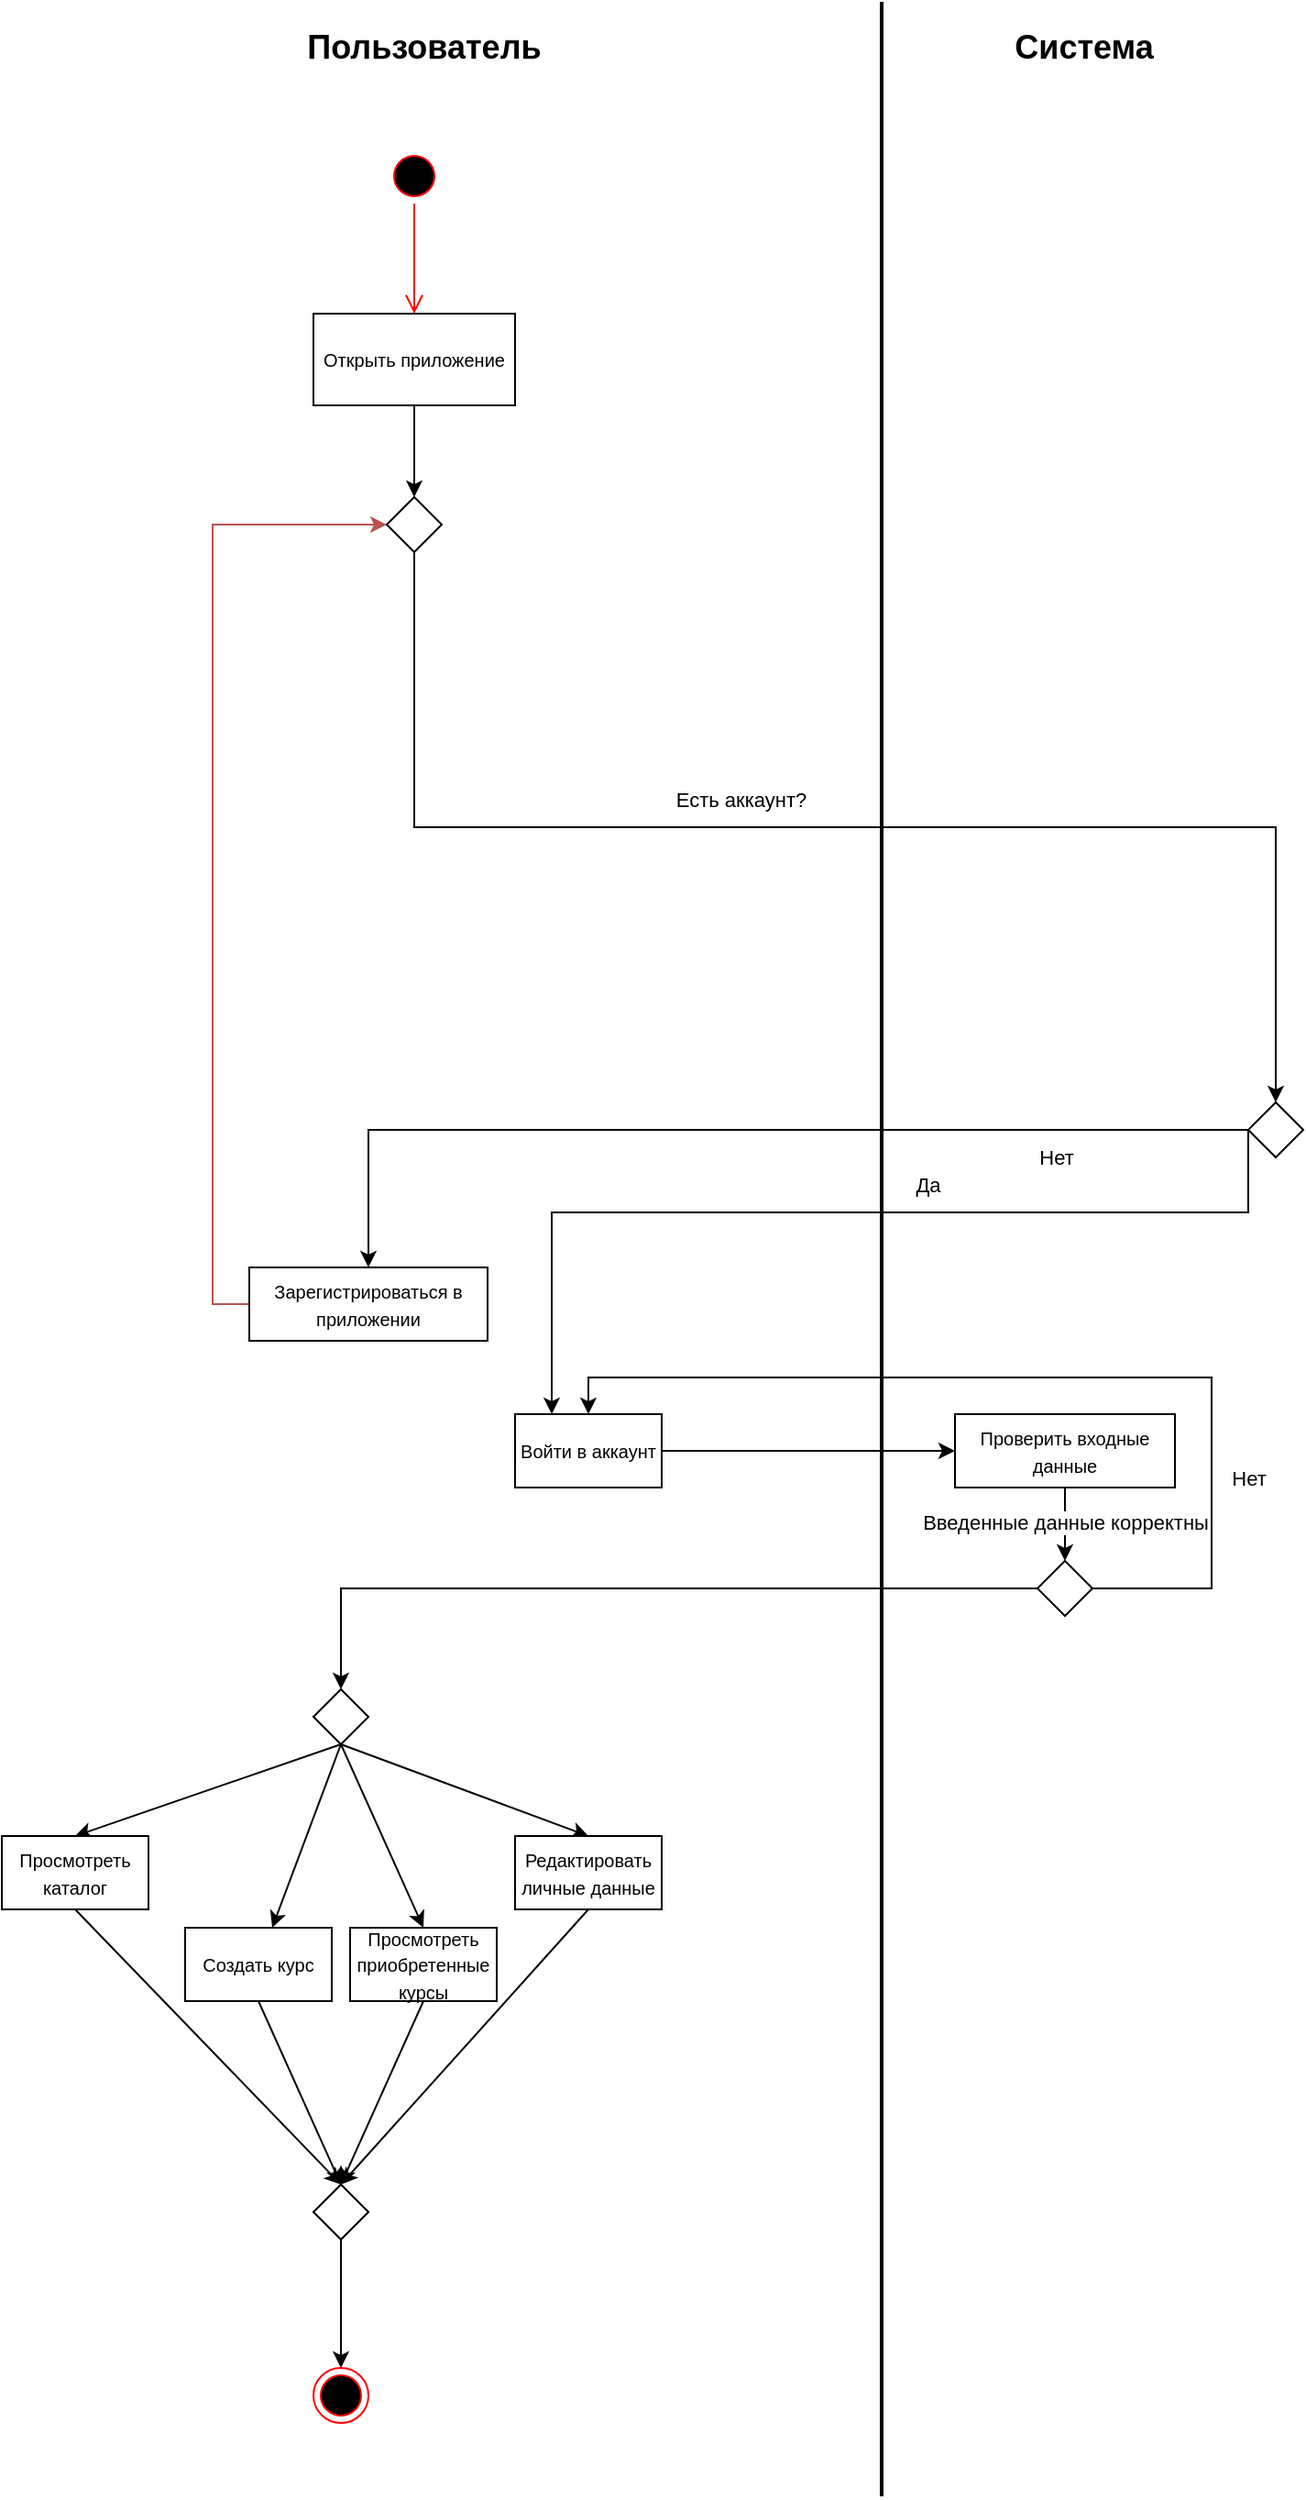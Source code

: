 <mxfile version="24.3.1" type="google" pages="20">
  <diagram name="Activity" id="cdTL8AZVyhkvCvKTsLQH">
    <mxGraphModel grid="1" page="1" gridSize="10" guides="1" tooltips="1" connect="1" arrows="1" fold="1" pageScale="1" pageWidth="2339" pageHeight="3300" math="0" shadow="0">
      <root>
        <mxCell id="0" />
        <mxCell id="1" parent="0" />
        <mxCell id="-cam0Wm6VGINhwsVXcmt-3" value="" style="line;strokeWidth=2;direction=south;html=1;" vertex="1" parent="1">
          <mxGeometry x="1230" y="-40" width="20" height="1360" as="geometry" />
        </mxCell>
        <mxCell id="-cam0Wm6VGINhwsVXcmt-6" value="&lt;font style=&quot;font-size: 18px;&quot;&gt;&lt;b&gt;Пользователь&lt;/b&gt;&lt;/font&gt;" style="text;html=1;align=center;verticalAlign=middle;resizable=0;points=[];autosize=1;strokeColor=none;fillColor=none;" vertex="1" parent="1">
          <mxGeometry x="915" y="-35" width="150" height="40" as="geometry" />
        </mxCell>
        <mxCell id="-cam0Wm6VGINhwsVXcmt-7" value="&lt;font style=&quot;font-size: 18px;&quot;&gt;&lt;b&gt;Система&lt;/b&gt;&lt;/font&gt;" style="text;html=1;align=center;verticalAlign=middle;resizable=0;points=[];autosize=1;strokeColor=none;fillColor=none;" vertex="1" parent="1">
          <mxGeometry x="1300" y="-35" width="100" height="40" as="geometry" />
        </mxCell>
        <mxCell id="-cam0Wm6VGINhwsVXcmt-8" value="" style="ellipse;html=1;shape=startState;fillColor=#000000;strokeColor=#ff0000;" vertex="1" parent="1">
          <mxGeometry x="970" y="40" width="30" height="30" as="geometry" />
        </mxCell>
        <mxCell id="-cam0Wm6VGINhwsVXcmt-9" value="" style="edgeStyle=orthogonalEdgeStyle;html=1;verticalAlign=bottom;endArrow=open;endSize=8;strokeColor=#ff0000;rounded=0;entryX=0.5;entryY=0;entryDx=0;entryDy=0;" edge="1" parent="1" source="-cam0Wm6VGINhwsVXcmt-8" target="-cam0Wm6VGINhwsVXcmt-10">
          <mxGeometry relative="1" as="geometry">
            <mxPoint x="985" y="110" as="targetPoint" />
          </mxGeometry>
        </mxCell>
        <mxCell id="-cam0Wm6VGINhwsVXcmt-12" style="edgeStyle=orthogonalEdgeStyle;rounded=0;orthogonalLoop=1;jettySize=auto;html=1;exitX=0.5;exitY=1;exitDx=0;exitDy=0;entryX=0.5;entryY=0;entryDx=0;entryDy=0;" edge="1" parent="1" source="-cam0Wm6VGINhwsVXcmt-10">
          <mxGeometry relative="1" as="geometry">
            <mxPoint x="985" y="230" as="targetPoint" />
          </mxGeometry>
        </mxCell>
        <mxCell id="-cam0Wm6VGINhwsVXcmt-10" value="&lt;font style=&quot;font-size: 10px;&quot;&gt;Открыть приложение&lt;/font&gt;" style="html=1;whiteSpace=wrap;" vertex="1" parent="1">
          <mxGeometry x="930" y="130" width="110" height="50" as="geometry" />
        </mxCell>
        <mxCell id="Cgjl-hwVyoeenRLte6HI-22" style="edgeStyle=orthogonalEdgeStyle;rounded=0;orthogonalLoop=1;jettySize=auto;html=1;exitX=0.5;exitY=1;exitDx=0;exitDy=0;entryX=0.5;entryY=0;entryDx=0;entryDy=0;" edge="1" parent="1" source="X5yBDknqI0gJm4LfyVTn-2" target="Cgjl-hwVyoeenRLte6HI-21">
          <mxGeometry relative="1" as="geometry">
            <mxPoint x="985" y="510" as="sourcePoint" />
          </mxGeometry>
        </mxCell>
        <mxCell id="Cgjl-hwVyoeenRLte6HI-23" value="Есть аккаунт?" style="edgeLabel;html=1;align=center;verticalAlign=middle;resizable=0;points=[];" vertex="1" connectable="0" parent="Cgjl-hwVyoeenRLte6HI-22">
          <mxGeometry x="-0.056" relative="1" as="geometry">
            <mxPoint x="-36" y="-15" as="offset" />
          </mxGeometry>
        </mxCell>
        <mxCell id="Cgjl-hwVyoeenRLte6HI-25" style="edgeStyle=orthogonalEdgeStyle;rounded=0;orthogonalLoop=1;jettySize=auto;html=1;exitX=0;exitY=0.5;exitDx=0;exitDy=0;entryX=0.25;entryY=0;entryDx=0;entryDy=0;" edge="1" parent="1" source="Cgjl-hwVyoeenRLte6HI-21" target="Cgjl-hwVyoeenRLte6HI-24">
          <mxGeometry relative="1" as="geometry">
            <Array as="points">
              <mxPoint x="1440" y="620" />
              <mxPoint x="1060" y="620" />
            </Array>
          </mxGeometry>
        </mxCell>
        <mxCell id="Cgjl-hwVyoeenRLte6HI-27" value="Да" style="edgeLabel;html=1;align=center;verticalAlign=middle;resizable=0;points=[];" vertex="1" connectable="0" parent="Cgjl-hwVyoeenRLte6HI-25">
          <mxGeometry x="-0.178" y="3" relative="1" as="geometry">
            <mxPoint y="-18" as="offset" />
          </mxGeometry>
        </mxCell>
        <mxCell id="Cgjl-hwVyoeenRLte6HI-26" style="edgeStyle=orthogonalEdgeStyle;rounded=0;orthogonalLoop=1;jettySize=auto;html=1;exitX=0.5;exitY=1;exitDx=0;exitDy=0;" edge="1" parent="1" source="Cgjl-hwVyoeenRLte6HI-21">
          <mxGeometry relative="1" as="geometry">
            <mxPoint x="1455.034" y="589.69" as="targetPoint" />
          </mxGeometry>
        </mxCell>
        <mxCell id="Cgjl-hwVyoeenRLte6HI-29" style="edgeStyle=orthogonalEdgeStyle;rounded=0;orthogonalLoop=1;jettySize=auto;html=1;exitX=0;exitY=0.5;exitDx=0;exitDy=0;entryX=0.5;entryY=0;entryDx=0;entryDy=0;" edge="1" parent="1" source="Cgjl-hwVyoeenRLte6HI-21" target="Cgjl-hwVyoeenRLte6HI-28">
          <mxGeometry relative="1" as="geometry">
            <Array as="points">
              <mxPoint x="960" y="575" />
            </Array>
          </mxGeometry>
        </mxCell>
        <mxCell id="Cgjl-hwVyoeenRLte6HI-30" value="Нет" style="edgeLabel;html=1;align=center;verticalAlign=middle;resizable=0;points=[];" vertex="1" connectable="0" parent="Cgjl-hwVyoeenRLte6HI-29">
          <mxGeometry x="-0.619" y="2" relative="1" as="geometry">
            <mxPoint y="13" as="offset" />
          </mxGeometry>
        </mxCell>
        <mxCell id="Cgjl-hwVyoeenRLte6HI-21" value="" style="rhombus;whiteSpace=wrap;html=1;" vertex="1" parent="1">
          <mxGeometry x="1440" y="560" width="30" height="30" as="geometry" />
        </mxCell>
        <mxCell id="Cgjl-hwVyoeenRLte6HI-33" style="edgeStyle=orthogonalEdgeStyle;rounded=0;orthogonalLoop=1;jettySize=auto;html=1;exitX=1;exitY=0.5;exitDx=0;exitDy=0;entryX=0;entryY=0.5;entryDx=0;entryDy=0;" edge="1" parent="1" source="Cgjl-hwVyoeenRLte6HI-24" target="Cgjl-hwVyoeenRLte6HI-32">
          <mxGeometry relative="1" as="geometry" />
        </mxCell>
        <mxCell id="Cgjl-hwVyoeenRLte6HI-24" value="&lt;font style=&quot;font-size: 10px;&quot;&gt;Войти в аккаунт&lt;/font&gt;" style="html=1;whiteSpace=wrap;" vertex="1" parent="1">
          <mxGeometry x="1040" y="730" width="80" height="40" as="geometry" />
        </mxCell>
        <mxCell id="X5yBDknqI0gJm4LfyVTn-3" style="edgeStyle=orthogonalEdgeStyle;rounded=0;orthogonalLoop=1;jettySize=auto;html=1;exitX=0;exitY=0.5;exitDx=0;exitDy=0;entryX=0;entryY=0.5;entryDx=0;entryDy=0;fillColor=#f8cecc;strokeColor=#b85450;" edge="1" parent="1" source="Cgjl-hwVyoeenRLte6HI-28" target="X5yBDknqI0gJm4LfyVTn-2">
          <mxGeometry relative="1" as="geometry" />
        </mxCell>
        <mxCell id="Cgjl-hwVyoeenRLte6HI-28" value="&lt;font style=&quot;font-size: 10px;&quot;&gt;Зарегистрироваться в приложении&lt;/font&gt;" style="html=1;whiteSpace=wrap;" vertex="1" parent="1">
          <mxGeometry x="895" y="650" width="130" height="40" as="geometry" />
        </mxCell>
        <mxCell id="Cgjl-hwVyoeenRLte6HI-35" style="edgeStyle=orthogonalEdgeStyle;rounded=0;orthogonalLoop=1;jettySize=auto;html=1;exitX=0.5;exitY=1;exitDx=0;exitDy=0;entryX=0.5;entryY=0;entryDx=0;entryDy=0;" edge="1" parent="1" source="Cgjl-hwVyoeenRLte6HI-32" target="Cgjl-hwVyoeenRLte6HI-34">
          <mxGeometry relative="1" as="geometry" />
        </mxCell>
        <mxCell id="Cgjl-hwVyoeenRLte6HI-36" value="Введенные данные корректны" style="edgeLabel;html=1;align=center;verticalAlign=middle;resizable=0;points=[];" vertex="1" connectable="0" parent="Cgjl-hwVyoeenRLte6HI-35">
          <mxGeometry x="-0.05" relative="1" as="geometry">
            <mxPoint as="offset" />
          </mxGeometry>
        </mxCell>
        <mxCell id="Cgjl-hwVyoeenRLte6HI-32" value="&lt;font style=&quot;font-size: 10px;&quot;&gt;Проверить входные данные&lt;/font&gt;" style="html=1;whiteSpace=wrap;" vertex="1" parent="1">
          <mxGeometry x="1280" y="730" width="120" height="40" as="geometry" />
        </mxCell>
        <mxCell id="Cgjl-hwVyoeenRLte6HI-37" style="edgeStyle=orthogonalEdgeStyle;rounded=0;orthogonalLoop=1;jettySize=auto;html=1;exitX=1;exitY=0.5;exitDx=0;exitDy=0;entryX=0.5;entryY=0;entryDx=0;entryDy=0;" edge="1" parent="1" source="Cgjl-hwVyoeenRLte6HI-34" target="Cgjl-hwVyoeenRLte6HI-24">
          <mxGeometry relative="1" as="geometry">
            <Array as="points">
              <mxPoint x="1420" y="825" />
              <mxPoint x="1420" y="710" />
              <mxPoint x="1080" y="710" />
            </Array>
          </mxGeometry>
        </mxCell>
        <mxCell id="Cgjl-hwVyoeenRLte6HI-38" value="Нет" style="edgeLabel;html=1;align=center;verticalAlign=middle;resizable=0;points=[];" vertex="1" connectable="0" parent="Cgjl-hwVyoeenRLte6HI-37">
          <mxGeometry x="-0.536" y="2" relative="1" as="geometry">
            <mxPoint x="22" as="offset" />
          </mxGeometry>
        </mxCell>
        <mxCell id="Cgjl-hwVyoeenRLte6HI-40" style="edgeStyle=orthogonalEdgeStyle;rounded=0;orthogonalLoop=1;jettySize=auto;html=1;exitX=0;exitY=0.5;exitDx=0;exitDy=0;entryX=0.5;entryY=0;entryDx=0;entryDy=0;" edge="1" parent="1" source="Cgjl-hwVyoeenRLte6HI-34" target="Cgjl-hwVyoeenRLte6HI-39">
          <mxGeometry relative="1" as="geometry" />
        </mxCell>
        <mxCell id="Cgjl-hwVyoeenRLte6HI-34" value="" style="rhombus;whiteSpace=wrap;html=1;" vertex="1" parent="1">
          <mxGeometry x="1325" y="810" width="30" height="30" as="geometry" />
        </mxCell>
        <mxCell id="Cgjl-hwVyoeenRLte6HI-45" style="rounded=0;orthogonalLoop=1;jettySize=auto;html=1;exitX=0.5;exitY=1;exitDx=0;exitDy=0;entryX=0.5;entryY=0;entryDx=0;entryDy=0;" edge="1" parent="1" source="Cgjl-hwVyoeenRLte6HI-39" target="Cgjl-hwVyoeenRLte6HI-41">
          <mxGeometry relative="1" as="geometry" />
        </mxCell>
        <mxCell id="Cgjl-hwVyoeenRLte6HI-46" style="rounded=0;orthogonalLoop=1;jettySize=auto;html=1;exitX=0.5;exitY=1;exitDx=0;exitDy=0;" edge="1" parent="1" source="Cgjl-hwVyoeenRLte6HI-39" target="Cgjl-hwVyoeenRLte6HI-42">
          <mxGeometry relative="1" as="geometry" />
        </mxCell>
        <mxCell id="Cgjl-hwVyoeenRLte6HI-47" style="rounded=0;orthogonalLoop=1;jettySize=auto;html=1;exitX=0.5;exitY=1;exitDx=0;exitDy=0;entryX=0.5;entryY=0;entryDx=0;entryDy=0;" edge="1" parent="1" source="Cgjl-hwVyoeenRLte6HI-39" target="Cgjl-hwVyoeenRLte6HI-43">
          <mxGeometry relative="1" as="geometry" />
        </mxCell>
        <mxCell id="Cgjl-hwVyoeenRLte6HI-48" style="rounded=0;orthogonalLoop=1;jettySize=auto;html=1;exitX=0.5;exitY=1;exitDx=0;exitDy=0;entryX=0.5;entryY=0;entryDx=0;entryDy=0;" edge="1" parent="1" source="Cgjl-hwVyoeenRLte6HI-39" target="Cgjl-hwVyoeenRLte6HI-44">
          <mxGeometry relative="1" as="geometry" />
        </mxCell>
        <mxCell id="Cgjl-hwVyoeenRLte6HI-39" value="" style="rhombus;whiteSpace=wrap;html=1;" vertex="1" parent="1">
          <mxGeometry x="930" y="880" width="30" height="30" as="geometry" />
        </mxCell>
        <mxCell id="Cgjl-hwVyoeenRLte6HI-51" style="rounded=0;orthogonalLoop=1;jettySize=auto;html=1;exitX=0.5;exitY=1;exitDx=0;exitDy=0;entryX=0.5;entryY=0;entryDx=0;entryDy=0;" edge="1" parent="1" source="Cgjl-hwVyoeenRLte6HI-41" target="Cgjl-hwVyoeenRLte6HI-49">
          <mxGeometry relative="1" as="geometry" />
        </mxCell>
        <mxCell id="Cgjl-hwVyoeenRLte6HI-41" value="&lt;font style=&quot;font-size: 10px;&quot;&gt;Просмотреть каталог&lt;/font&gt;" style="html=1;whiteSpace=wrap;" vertex="1" parent="1">
          <mxGeometry x="760" y="960" width="80" height="40" as="geometry" />
        </mxCell>
        <mxCell id="Cgjl-hwVyoeenRLte6HI-50" style="rounded=0;orthogonalLoop=1;jettySize=auto;html=1;exitX=0.5;exitY=1;exitDx=0;exitDy=0;entryX=0.5;entryY=0;entryDx=0;entryDy=0;" edge="1" parent="1" source="Cgjl-hwVyoeenRLte6HI-42" target="Cgjl-hwVyoeenRLte6HI-49">
          <mxGeometry relative="1" as="geometry" />
        </mxCell>
        <mxCell id="Cgjl-hwVyoeenRLte6HI-42" value="&lt;font style=&quot;font-size: 10px;&quot;&gt;Создать курс&lt;/font&gt;" style="html=1;whiteSpace=wrap;" vertex="1" parent="1">
          <mxGeometry x="860" y="1010" width="80" height="40" as="geometry" />
        </mxCell>
        <mxCell id="Cgjl-hwVyoeenRLte6HI-52" style="rounded=0;orthogonalLoop=1;jettySize=auto;html=1;exitX=0.5;exitY=1;exitDx=0;exitDy=0;entryX=0.5;entryY=0;entryDx=0;entryDy=0;" edge="1" parent="1" source="Cgjl-hwVyoeenRLte6HI-43" target="Cgjl-hwVyoeenRLte6HI-49">
          <mxGeometry relative="1" as="geometry" />
        </mxCell>
        <mxCell id="Cgjl-hwVyoeenRLte6HI-43" value="&lt;font style=&quot;font-size: 10px;&quot;&gt;Просмотреть приобретенные курсы&lt;/font&gt;" style="html=1;whiteSpace=wrap;" vertex="1" parent="1">
          <mxGeometry x="950" y="1010" width="80" height="40" as="geometry" />
        </mxCell>
        <mxCell id="Cgjl-hwVyoeenRLte6HI-53" style="rounded=0;orthogonalLoop=1;jettySize=auto;html=1;exitX=0.5;exitY=1;exitDx=0;exitDy=0;entryX=0.5;entryY=0;entryDx=0;entryDy=0;" edge="1" parent="1" source="Cgjl-hwVyoeenRLte6HI-44" target="Cgjl-hwVyoeenRLte6HI-49">
          <mxGeometry relative="1" as="geometry" />
        </mxCell>
        <mxCell id="Cgjl-hwVyoeenRLte6HI-44" value="&lt;span style=&quot;font-size: 10px;&quot;&gt;Редактировать личные данные&lt;/span&gt;" style="html=1;whiteSpace=wrap;" vertex="1" parent="1">
          <mxGeometry x="1040" y="960" width="80" height="40" as="geometry" />
        </mxCell>
        <mxCell id="Cgjl-hwVyoeenRLte6HI-55" style="edgeStyle=orthogonalEdgeStyle;rounded=0;orthogonalLoop=1;jettySize=auto;html=1;exitX=0.5;exitY=1;exitDx=0;exitDy=0;entryX=0.5;entryY=0;entryDx=0;entryDy=0;" edge="1" parent="1" source="Cgjl-hwVyoeenRLte6HI-49" target="Cgjl-hwVyoeenRLte6HI-54">
          <mxGeometry relative="1" as="geometry" />
        </mxCell>
        <mxCell id="Cgjl-hwVyoeenRLte6HI-49" value="" style="rhombus;whiteSpace=wrap;html=1;" vertex="1" parent="1">
          <mxGeometry x="930" y="1150" width="30" height="30" as="geometry" />
        </mxCell>
        <mxCell id="Cgjl-hwVyoeenRLte6HI-54" value="" style="ellipse;html=1;shape=endState;fillColor=#000000;strokeColor=#ff0000;" vertex="1" parent="1">
          <mxGeometry x="930" y="1250" width="30" height="30" as="geometry" />
        </mxCell>
        <mxCell id="X5yBDknqI0gJm4LfyVTn-2" value="" style="rhombus;whiteSpace=wrap;html=1;" vertex="1" parent="1">
          <mxGeometry x="970" y="230" width="30" height="30" as="geometry" />
        </mxCell>
      </root>
    </mxGraphModel>
  </diagram>
  <diagram id="UHqTYqtaNs3CXOChZuVX" name="ER-Concept">
    <mxGraphModel grid="1" page="1" gridSize="10" guides="1" tooltips="1" connect="1" arrows="1" fold="1" pageScale="1" pageWidth="2339" pageHeight="3300" math="0" shadow="0">
      <root>
        <mxCell id="0" />
        <mxCell id="1" parent="0" />
        <mxCell id="EoVA6l17e7wRVH6zqg-j-1" value="Пользователь" style="whiteSpace=wrap;html=1;align=center;" vertex="1" parent="1">
          <mxGeometry x="320" y="1001" width="120" height="40" as="geometry" />
        </mxCell>
        <mxCell id="EoVA6l17e7wRVH6zqg-j-2" style="edgeStyle=orthogonalEdgeStyle;rounded=0;orthogonalLoop=1;jettySize=auto;html=1;exitX=1;exitY=0.5;exitDx=0;exitDy=0;endArrow=none;endFill=0;" edge="1" parent="1" source="EoVA6l17e7wRVH6zqg-j-3">
          <mxGeometry relative="1" as="geometry">
            <mxPoint x="310" y="981" as="targetPoint" />
            <Array as="points">
              <mxPoint x="300" y="936" />
              <mxPoint x="300" y="981" />
            </Array>
          </mxGeometry>
        </mxCell>
        <mxCell id="EoVA6l17e7wRVH6zqg-j-3" value="Почта" style="ellipse;whiteSpace=wrap;html=1;align=center;" vertex="1" parent="1">
          <mxGeometry x="220" y="921" width="60" height="30" as="geometry" />
        </mxCell>
        <mxCell id="EoVA6l17e7wRVH6zqg-j-4" style="edgeStyle=orthogonalEdgeStyle;rounded=0;orthogonalLoop=1;jettySize=auto;html=1;exitX=0.5;exitY=1;exitDx=0;exitDy=0;endArrow=none;endFill=0;" edge="1" parent="1" source="EoVA6l17e7wRVH6zqg-j-5">
          <mxGeometry relative="1" as="geometry">
            <mxPoint x="350.143" y="981" as="targetPoint" />
          </mxGeometry>
        </mxCell>
        <mxCell id="EoVA6l17e7wRVH6zqg-j-5" value="Пароль" style="ellipse;whiteSpace=wrap;html=1;align=center;" vertex="1" parent="1">
          <mxGeometry x="320" y="921" width="60" height="30" as="geometry" />
        </mxCell>
        <mxCell id="EoVA6l17e7wRVH6zqg-j-6" style="edgeStyle=orthogonalEdgeStyle;rounded=0;orthogonalLoop=1;jettySize=auto;html=1;exitX=0.5;exitY=1;exitDx=0;exitDy=0;entryX=0.5;entryY=0;entryDx=0;entryDy=0;endArrow=none;endFill=0;" edge="1" parent="1" source="EoVA6l17e7wRVH6zqg-j-7" target="EoVA6l17e7wRVH6zqg-j-1">
          <mxGeometry relative="1" as="geometry">
            <Array as="points">
              <mxPoint x="430" y="981" />
              <mxPoint x="380" y="981" />
            </Array>
          </mxGeometry>
        </mxCell>
        <mxCell id="EoVA6l17e7wRVH6zqg-j-7" value="Аватар" style="ellipse;whiteSpace=wrap;html=1;align=center;" vertex="1" parent="1">
          <mxGeometry x="400" y="921" width="60" height="30" as="geometry" />
        </mxCell>
        <mxCell id="EoVA6l17e7wRVH6zqg-j-8" style="edgeStyle=orthogonalEdgeStyle;rounded=0;orthogonalLoop=1;jettySize=auto;html=1;exitX=0.939;exitY=0.322;exitDx=0;exitDy=0;endArrow=none;endFill=0;exitPerimeter=0;" edge="1" parent="1" source="EoVA6l17e7wRVH6zqg-j-9">
          <mxGeometry relative="1" as="geometry">
            <mxPoint x="300" y="985.857" as="targetPoint" />
            <Array as="points">
              <mxPoint x="300" y="981" />
            </Array>
          </mxGeometry>
        </mxCell>
        <mxCell id="EoVA6l17e7wRVH6zqg-j-9" value="Логин" style="ellipse;whiteSpace=wrap;html=1;align=center;fontStyle=4" vertex="1" parent="1">
          <mxGeometry x="220" y="971" width="60" height="30" as="geometry" />
        </mxCell>
        <mxCell id="EoVA6l17e7wRVH6zqg-j-10" value="Имя" style="ellipse;whiteSpace=wrap;html=1;align=center;" vertex="1" parent="1">
          <mxGeometry x="220" y="1011" width="60" height="30" as="geometry" />
        </mxCell>
        <mxCell id="EoVA6l17e7wRVH6zqg-j-11" value="Курс" style="whiteSpace=wrap;html=1;align=center;" vertex="1" parent="1">
          <mxGeometry x="720" y="1001" width="120" height="40" as="geometry" />
        </mxCell>
        <mxCell id="EoVA6l17e7wRVH6zqg-j-12" value="" style="endArrow=none;html=1;rounded=0;entryX=0;entryY=0.5;entryDx=0;entryDy=0;exitX=1;exitY=0.5;exitDx=0;exitDy=0;" edge="1" parent="1" source="EoVA6l17e7wRVH6zqg-j-1" target="EoVA6l17e7wRVH6zqg-j-11">
          <mxGeometry relative="1" as="geometry">
            <mxPoint x="540" y="1061" as="sourcePoint" />
            <mxPoint x="700" y="1061" as="targetPoint" />
            <Array as="points">
              <mxPoint x="520" y="1021" />
            </Array>
          </mxGeometry>
        </mxCell>
        <mxCell id="EoVA6l17e7wRVH6zqg-j-13" value="M" style="resizable=0;html=1;whiteSpace=wrap;align=left;verticalAlign=bottom;" connectable="0" vertex="1" parent="EoVA6l17e7wRVH6zqg-j-12">
          <mxGeometry x="-1" relative="1" as="geometry">
            <mxPoint x="10" as="offset" />
          </mxGeometry>
        </mxCell>
        <mxCell id="EoVA6l17e7wRVH6zqg-j-14" value="N" style="resizable=0;html=1;whiteSpace=wrap;align=right;verticalAlign=bottom;" connectable="0" vertex="1" parent="EoVA6l17e7wRVH6zqg-j-12">
          <mxGeometry x="1" relative="1" as="geometry">
            <mxPoint x="-10" as="offset" />
          </mxGeometry>
        </mxCell>
        <mxCell id="EoVA6l17e7wRVH6zqg-j-15" value="Покупает" style="shape=associativeEntity;whiteSpace=wrap;html=1;align=center;" vertex="1" parent="1">
          <mxGeometry x="520" y="991" width="120" height="60" as="geometry" />
        </mxCell>
        <mxCell id="EoVA6l17e7wRVH6zqg-j-16" style="edgeStyle=orthogonalEdgeStyle;rounded=0;orthogonalLoop=1;jettySize=auto;html=1;exitX=0.5;exitY=1;exitDx=0;exitDy=0;entryX=0.5;entryY=0;entryDx=0;entryDy=0;endArrow=none;endFill=0;" edge="1" parent="1" source="EoVA6l17e7wRVH6zqg-j-17" target="EoVA6l17e7wRVH6zqg-j-11">
          <mxGeometry relative="1" as="geometry" />
        </mxCell>
        <mxCell id="EoVA6l17e7wRVH6zqg-j-17" value="Название" style="ellipse;whiteSpace=wrap;html=1;align=center;fontStyle=4" vertex="1" parent="1">
          <mxGeometry x="680" y="931" width="60" height="30" as="geometry" />
        </mxCell>
        <mxCell id="EoVA6l17e7wRVH6zqg-j-18" style="edgeStyle=orthogonalEdgeStyle;rounded=0;orthogonalLoop=1;jettySize=auto;html=1;exitX=0.5;exitY=1;exitDx=0;exitDy=0;entryX=0.5;entryY=0;entryDx=0;entryDy=0;endArrow=none;endFill=0;" edge="1" parent="1" source="EoVA6l17e7wRVH6zqg-j-19" target="EoVA6l17e7wRVH6zqg-j-11">
          <mxGeometry relative="1" as="geometry" />
        </mxCell>
        <mxCell id="EoVA6l17e7wRVH6zqg-j-19" value="Описание" style="ellipse;whiteSpace=wrap;html=1;align=center;" vertex="1" parent="1">
          <mxGeometry x="750" y="931" width="60" height="30" as="geometry" />
        </mxCell>
        <mxCell id="EoVA6l17e7wRVH6zqg-j-20" style="edgeStyle=orthogonalEdgeStyle;rounded=0;orthogonalLoop=1;jettySize=auto;html=1;exitX=0;exitY=0.5;exitDx=0;exitDy=0;entryX=0.5;entryY=0;entryDx=0;entryDy=0;endArrow=none;endFill=0;" edge="1" parent="1" source="EoVA6l17e7wRVH6zqg-j-21" target="EoVA6l17e7wRVH6zqg-j-11">
          <mxGeometry relative="1" as="geometry">
            <Array as="points">
              <mxPoint x="890" y="1026" />
              <mxPoint x="890" y="981" />
              <mxPoint x="780" y="981" />
            </Array>
          </mxGeometry>
        </mxCell>
        <mxCell id="EoVA6l17e7wRVH6zqg-j-21" value="Контент" style="ellipse;whiteSpace=wrap;html=1;align=center;" vertex="1" parent="1">
          <mxGeometry x="920" y="1011" width="60" height="30" as="geometry" />
        </mxCell>
        <mxCell id="EoVA6l17e7wRVH6zqg-j-22" style="edgeStyle=orthogonalEdgeStyle;rounded=0;orthogonalLoop=1;jettySize=auto;html=1;exitX=0;exitY=0.5;exitDx=0;exitDy=0;entryX=0.5;entryY=0;entryDx=0;entryDy=0;endArrow=none;endFill=0;" edge="1" parent="1" source="EoVA6l17e7wRVH6zqg-j-23" target="EoVA6l17e7wRVH6zqg-j-11">
          <mxGeometry relative="1" as="geometry">
            <Array as="points">
              <mxPoint x="890" y="986" />
              <mxPoint x="890" y="981" />
              <mxPoint x="780" y="981" />
            </Array>
          </mxGeometry>
        </mxCell>
        <mxCell id="EoVA6l17e7wRVH6zqg-j-23" value="Владелец" style="ellipse;whiteSpace=wrap;html=1;align=center;" vertex="1" parent="1">
          <mxGeometry x="920" y="971" width="60" height="30" as="geometry" />
        </mxCell>
        <mxCell id="EoVA6l17e7wRVH6zqg-j-24" style="edgeStyle=orthogonalEdgeStyle;rounded=0;orthogonalLoop=1;jettySize=auto;html=1;exitX=0.5;exitY=1;exitDx=0;exitDy=0;endArrow=none;endFill=0;" edge="1" parent="1" source="EoVA6l17e7wRVH6zqg-j-25">
          <mxGeometry relative="1" as="geometry">
            <mxPoint x="780" y="1001" as="targetPoint" />
          </mxGeometry>
        </mxCell>
        <mxCell id="EoVA6l17e7wRVH6zqg-j-25" value="Цена" style="ellipse;whiteSpace=wrap;html=1;align=center;" vertex="1" parent="1">
          <mxGeometry x="820" y="931" width="60" height="30" as="geometry" />
        </mxCell>
        <mxCell id="EoVA6l17e7wRVH6zqg-j-26" style="edgeStyle=orthogonalEdgeStyle;rounded=0;orthogonalLoop=1;jettySize=auto;html=1;exitX=0;exitY=0.5;exitDx=0;exitDy=0;entryX=0.5;entryY=0;entryDx=0;entryDy=0;endArrow=none;endFill=0;" edge="1" parent="1" source="EoVA6l17e7wRVH6zqg-j-27" target="EoVA6l17e7wRVH6zqg-j-11">
          <mxGeometry relative="1" as="geometry">
            <Array as="points">
              <mxPoint x="890" y="946" />
              <mxPoint x="890" y="981" />
              <mxPoint x="780" y="981" />
            </Array>
          </mxGeometry>
        </mxCell>
        <mxCell id="EoVA6l17e7wRVH6zqg-j-27" value="Рейтинг" style="ellipse;whiteSpace=wrap;html=1;align=center;" vertex="1" parent="1">
          <mxGeometry x="920" y="931" width="60" height="30" as="geometry" />
        </mxCell>
        <mxCell id="EoVA6l17e7wRVH6zqg-j-28" value="Содержит" style="shape=rhombus;double=1;perimeter=rhombusPerimeter;whiteSpace=wrap;html=1;align=center;" vertex="1" parent="1">
          <mxGeometry x="520" y="1131" width="120" height="60" as="geometry" />
        </mxCell>
        <mxCell id="EoVA6l17e7wRVH6zqg-j-29" value="Содержит" style="shape=rhombus;double=1;perimeter=rhombusPerimeter;whiteSpace=wrap;html=1;align=center;" vertex="1" parent="1">
          <mxGeometry x="720" y="1131" width="120" height="60" as="geometry" />
        </mxCell>
        <mxCell id="EoVA6l17e7wRVH6zqg-j-30" value="Содержит" style="shape=rhombus;double=1;perimeter=rhombusPerimeter;whiteSpace=wrap;html=1;align=center;" vertex="1" parent="1">
          <mxGeometry x="920" y="1131" width="120" height="60" as="geometry" />
        </mxCell>
        <mxCell id="EoVA6l17e7wRVH6zqg-j-31" value="Рейтинг" style="shape=ext;margin=3;double=1;whiteSpace=wrap;html=1;align=center;" vertex="1" parent="1">
          <mxGeometry x="720" y="1241" width="120" height="40" as="geometry" />
        </mxCell>
        <mxCell id="EoVA6l17e7wRVH6zqg-j-32" value="Владелец" style="shape=ext;margin=3;double=1;whiteSpace=wrap;html=1;align=center;" vertex="1" parent="1">
          <mxGeometry x="520" y="1241" width="120" height="40" as="geometry" />
        </mxCell>
        <mxCell id="EoVA6l17e7wRVH6zqg-j-33" value="Контент" style="shape=ext;margin=3;double=1;whiteSpace=wrap;html=1;align=center;" vertex="1" parent="1">
          <mxGeometry x="920" y="1241" width="120" height="40" as="geometry" />
        </mxCell>
        <mxCell id="EoVA6l17e7wRVH6zqg-j-34" value="" style="endArrow=none;html=1;rounded=0;exitX=0.5;exitY=1;exitDx=0;exitDy=0;entryX=0;entryY=0.5;entryDx=0;entryDy=0;edgeStyle=elbowEdgeStyle;elbow=vertical;" edge="1" parent="1" source="EoVA6l17e7wRVH6zqg-j-1" target="EoVA6l17e7wRVH6zqg-j-32">
          <mxGeometry relative="1" as="geometry">
            <mxPoint x="510" y="1231" as="sourcePoint" />
            <mxPoint x="539" y="1266" as="targetPoint" />
            <Array as="points">
              <mxPoint x="470" y="1261" />
            </Array>
          </mxGeometry>
        </mxCell>
        <mxCell id="EoVA6l17e7wRVH6zqg-j-35" value="" style="endArrow=none;html=1;rounded=0;entryX=0.25;entryY=1;entryDx=0;entryDy=0;exitX=0.5;exitY=0;exitDx=0;exitDy=0;" edge="1" parent="1" source="EoVA6l17e7wRVH6zqg-j-28" target="EoVA6l17e7wRVH6zqg-j-11">
          <mxGeometry relative="1" as="geometry">
            <mxPoint x="560" y="1121" as="sourcePoint" />
            <mxPoint x="720" y="1121" as="targetPoint" />
          </mxGeometry>
        </mxCell>
        <mxCell id="EoVA6l17e7wRVH6zqg-j-36" value="N" style="resizable=0;html=1;whiteSpace=wrap;align=right;verticalAlign=bottom;" connectable="0" vertex="1" parent="EoVA6l17e7wRVH6zqg-j-35">
          <mxGeometry x="1" relative="1" as="geometry">
            <mxPoint x="-30" y="20" as="offset" />
          </mxGeometry>
        </mxCell>
        <mxCell id="EoVA6l17e7wRVH6zqg-j-37" value="" style="endArrow=none;html=1;rounded=0;exitX=0.5;exitY=1;exitDx=0;exitDy=0;entryX=0.5;entryY=0;entryDx=0;entryDy=0;" edge="1" parent="1" source="EoVA6l17e7wRVH6zqg-j-28" target="EoVA6l17e7wRVH6zqg-j-32">
          <mxGeometry relative="1" as="geometry">
            <mxPoint x="520" y="1121" as="sourcePoint" />
            <mxPoint x="680" y="1121" as="targetPoint" />
          </mxGeometry>
        </mxCell>
        <mxCell id="EoVA6l17e7wRVH6zqg-j-38" value="1" style="resizable=0;html=1;whiteSpace=wrap;align=right;verticalAlign=bottom;" connectable="0" vertex="1" parent="EoVA6l17e7wRVH6zqg-j-37">
          <mxGeometry x="1" relative="1" as="geometry">
            <mxPoint as="offset" />
          </mxGeometry>
        </mxCell>
        <mxCell id="EoVA6l17e7wRVH6zqg-j-39" value="" style="endArrow=none;html=1;rounded=0;entryX=0.5;entryY=0;entryDx=0;entryDy=0;endFill=0;exitX=0.5;exitY=1;exitDx=0;exitDy=0;" edge="1" parent="1" source="EoVA6l17e7wRVH6zqg-j-29" target="EoVA6l17e7wRVH6zqg-j-31">
          <mxGeometry relative="1" as="geometry">
            <mxPoint x="820" y="1201" as="sourcePoint" />
            <mxPoint x="760" y="1051" as="targetPoint" />
          </mxGeometry>
        </mxCell>
        <mxCell id="EoVA6l17e7wRVH6zqg-j-40" value="1" style="resizable=0;html=1;whiteSpace=wrap;align=right;verticalAlign=bottom;" connectable="0" vertex="1" parent="EoVA6l17e7wRVH6zqg-j-39">
          <mxGeometry x="1" relative="1" as="geometry">
            <mxPoint as="offset" />
          </mxGeometry>
        </mxCell>
        <mxCell id="EoVA6l17e7wRVH6zqg-j-41" value="" style="endArrow=none;html=1;rounded=0;exitX=0.5;exitY=1;exitDx=0;exitDy=0;entryX=0.5;entryY=0;entryDx=0;entryDy=0;" edge="1" parent="1" source="EoVA6l17e7wRVH6zqg-j-11" target="EoVA6l17e7wRVH6zqg-j-29">
          <mxGeometry relative="1" as="geometry">
            <mxPoint x="630" y="1201" as="sourcePoint" />
            <mxPoint x="630" y="1251" as="targetPoint" />
          </mxGeometry>
        </mxCell>
        <mxCell id="EoVA6l17e7wRVH6zqg-j-42" value="1" style="resizable=0;html=1;whiteSpace=wrap;align=right;verticalAlign=bottom;" connectable="0" vertex="1" parent="EoVA6l17e7wRVH6zqg-j-41">
          <mxGeometry x="1" relative="1" as="geometry">
            <mxPoint y="-70" as="offset" />
          </mxGeometry>
        </mxCell>
        <mxCell id="EoVA6l17e7wRVH6zqg-j-43" value="" style="endArrow=none;html=1;rounded=0;exitX=0.5;exitY=0;exitDx=0;exitDy=0;entryX=0.75;entryY=1;entryDx=0;entryDy=0;" edge="1" parent="1" source="EoVA6l17e7wRVH6zqg-j-30" target="EoVA6l17e7wRVH6zqg-j-11">
          <mxGeometry relative="1" as="geometry">
            <mxPoint x="560" y="1181" as="sourcePoint" />
            <mxPoint x="810" y="1051" as="targetPoint" />
          </mxGeometry>
        </mxCell>
        <mxCell id="EoVA6l17e7wRVH6zqg-j-44" value="1" style="resizable=0;html=1;whiteSpace=wrap;align=right;verticalAlign=bottom;" connectable="0" vertex="1" parent="EoVA6l17e7wRVH6zqg-j-43">
          <mxGeometry x="1" relative="1" as="geometry">
            <mxPoint x="10" y="20" as="offset" />
          </mxGeometry>
        </mxCell>
        <mxCell id="EoVA6l17e7wRVH6zqg-j-45" value="" style="endArrow=none;html=1;rounded=0;entryX=0.5;entryY=0;entryDx=0;entryDy=0;exitX=0.5;exitY=1;exitDx=0;exitDy=0;" edge="1" parent="1" source="EoVA6l17e7wRVH6zqg-j-30" target="EoVA6l17e7wRVH6zqg-j-33">
          <mxGeometry relative="1" as="geometry">
            <mxPoint x="600" y="1181" as="sourcePoint" />
            <mxPoint x="760" y="1181" as="targetPoint" />
          </mxGeometry>
        </mxCell>
        <mxCell id="EoVA6l17e7wRVH6zqg-j-46" value="1" style="resizable=0;html=1;whiteSpace=wrap;align=right;verticalAlign=bottom;" connectable="0" vertex="1" parent="EoVA6l17e7wRVH6zqg-j-45">
          <mxGeometry x="1" relative="1" as="geometry" />
        </mxCell>
        <mxCell id="EoVA6l17e7wRVH6zqg-j-47" value="Отзыв" style="ellipse;whiteSpace=wrap;html=1;align=center;" vertex="1" parent="1">
          <mxGeometry x="720" y="1321" width="90" height="30" as="geometry" />
        </mxCell>
        <mxCell id="EoVA6l17e7wRVH6zqg-j-48" style="edgeStyle=orthogonalEdgeStyle;rounded=0;orthogonalLoop=1;jettySize=auto;html=1;exitX=0;exitY=0.5;exitDx=0;exitDy=0;endArrow=none;endFill=0;" edge="1" parent="1" source="EoVA6l17e7wRVH6zqg-j-49">
          <mxGeometry relative="1" as="geometry">
            <mxPoint x="1330.0" y="1145.915" as="targetPoint" />
          </mxGeometry>
        </mxCell>
        <mxCell id="EoVA6l17e7wRVH6zqg-j-49" value="Таски" style="ellipse;whiteSpace=wrap;html=1;align=center;" vertex="1" parent="1">
          <mxGeometry x="1350" y="1131" width="90" height="30" as="geometry" />
        </mxCell>
        <mxCell id="EoVA6l17e7wRVH6zqg-j-50" style="edgeStyle=orthogonalEdgeStyle;rounded=0;orthogonalLoop=1;jettySize=auto;html=1;exitX=0;exitY=0.5;exitDx=0;exitDy=0;endArrow=none;endFill=0;" edge="1" parent="1" source="EoVA6l17e7wRVH6zqg-j-51">
          <mxGeometry relative="1" as="geometry">
            <mxPoint x="1330.0" y="1105.915" as="targetPoint" />
          </mxGeometry>
        </mxCell>
        <mxCell id="EoVA6l17e7wRVH6zqg-j-51" value="Тесты" style="ellipse;whiteSpace=wrap;html=1;align=center;" vertex="1" parent="1">
          <mxGeometry x="1350" y="1091" width="90" height="30" as="geometry" />
        </mxCell>
        <mxCell id="EoVA6l17e7wRVH6zqg-j-52" value="Теория" style="ellipse;whiteSpace=wrap;html=1;align=center;" vertex="1" parent="1">
          <mxGeometry x="1350" y="1051" width="90" height="30" as="geometry" />
        </mxCell>
        <mxCell id="EoVA6l17e7wRVH6zqg-j-53" style="edgeStyle=orthogonalEdgeStyle;rounded=0;orthogonalLoop=1;jettySize=auto;html=1;exitX=1;exitY=0.5;exitDx=0;exitDy=0;entryX=0.915;entryY=1.021;entryDx=0;entryDy=0;entryPerimeter=0;endArrow=none;endFill=0;" edge="1" parent="1" source="EoVA6l17e7wRVH6zqg-j-47" target="EoVA6l17e7wRVH6zqg-j-31">
          <mxGeometry relative="1" as="geometry" />
        </mxCell>
        <mxCell id="EoVA6l17e7wRVH6zqg-j-54" value="Содержит" style="shape=rhombus;double=1;perimeter=rhombusPerimeter;whiteSpace=wrap;html=1;align=center;" vertex="1" parent="1">
          <mxGeometry x="600" y="1401" width="120" height="60" as="geometry" />
        </mxCell>
        <mxCell id="EoVA6l17e7wRVH6zqg-j-55" value="Отзыв" style="shape=ext;margin=3;double=1;whiteSpace=wrap;html=1;align=center;" vertex="1" parent="1">
          <mxGeometry x="600" y="1521" width="120" height="40" as="geometry" />
        </mxCell>
        <mxCell id="EoVA6l17e7wRVH6zqg-j-56" value="Оценка" style="ellipse;whiteSpace=wrap;html=1;align=center;" vertex="1" parent="1">
          <mxGeometry x="600" y="1601" width="90" height="30" as="geometry" />
        </mxCell>
        <mxCell id="EoVA6l17e7wRVH6zqg-j-57" style="edgeStyle=orthogonalEdgeStyle;rounded=0;orthogonalLoop=1;jettySize=auto;html=1;exitX=1;exitY=0.5;exitDx=0;exitDy=0;endArrow=none;endFill=0;" edge="1" parent="1" source="EoVA6l17e7wRVH6zqg-j-58">
          <mxGeometry relative="1" as="geometry">
            <mxPoint x="710" y="1561.0" as="targetPoint" />
          </mxGeometry>
        </mxCell>
        <mxCell id="EoVA6l17e7wRVH6zqg-j-58" value="Комментарий" style="ellipse;whiteSpace=wrap;html=1;align=center;" vertex="1" parent="1">
          <mxGeometry x="600" y="1641" width="90" height="30" as="geometry" />
        </mxCell>
        <mxCell id="EoVA6l17e7wRVH6zqg-j-59" style="edgeStyle=orthogonalEdgeStyle;rounded=0;orthogonalLoop=1;jettySize=auto;html=1;exitX=1;exitY=0.5;exitDx=0;exitDy=0;entryX=0.918;entryY=1.015;entryDx=0;entryDy=0;entryPerimeter=0;endArrow=none;endFill=0;" edge="1" parent="1" source="EoVA6l17e7wRVH6zqg-j-56" target="EoVA6l17e7wRVH6zqg-j-55">
          <mxGeometry relative="1" as="geometry" />
        </mxCell>
        <mxCell id="EoVA6l17e7wRVH6zqg-j-60" value="" style="endArrow=none;html=1;rounded=0;entryX=0.5;entryY=0;entryDx=0;entryDy=0;exitX=0.5;exitY=1;exitDx=0;exitDy=0;" edge="1" parent="1" source="EoVA6l17e7wRVH6zqg-j-54" target="EoVA6l17e7wRVH6zqg-j-55">
          <mxGeometry relative="1" as="geometry">
            <mxPoint x="690" y="1351" as="sourcePoint" />
            <mxPoint x="850" y="1351" as="targetPoint" />
          </mxGeometry>
        </mxCell>
        <mxCell id="EoVA6l17e7wRVH6zqg-j-61" value="N" style="resizable=0;html=1;whiteSpace=wrap;align=right;verticalAlign=bottom;" connectable="0" vertex="1" parent="EoVA6l17e7wRVH6zqg-j-60">
          <mxGeometry x="1" relative="1" as="geometry" />
        </mxCell>
        <mxCell id="EoVA6l17e7wRVH6zqg-j-62" value="" style="endArrow=none;html=1;rounded=0;exitX=0.5;exitY=0;exitDx=0;exitDy=0;" edge="1" parent="1" source="EoVA6l17e7wRVH6zqg-j-54">
          <mxGeometry relative="1" as="geometry">
            <mxPoint x="610" y="1351" as="sourcePoint" />
            <mxPoint x="720" y="1271" as="targetPoint" />
          </mxGeometry>
        </mxCell>
        <mxCell id="EoVA6l17e7wRVH6zqg-j-63" value="1" style="resizable=0;html=1;whiteSpace=wrap;align=right;verticalAlign=bottom;" connectable="0" vertex="1" parent="EoVA6l17e7wRVH6zqg-j-62">
          <mxGeometry x="1" relative="1" as="geometry" />
        </mxCell>
        <mxCell id="EoVA6l17e7wRVH6zqg-j-64" value="Автор" style="ellipse;whiteSpace=wrap;html=1;align=center;" vertex="1" parent="1">
          <mxGeometry x="600" y="1681" width="90" height="30" as="geometry" />
        </mxCell>
        <mxCell id="EoVA6l17e7wRVH6zqg-j-65" style="edgeStyle=orthogonalEdgeStyle;rounded=0;orthogonalLoop=1;jettySize=auto;html=1;exitX=1;exitY=0.5;exitDx=0;exitDy=0;entryX=0.924;entryY=1.012;entryDx=0;entryDy=0;entryPerimeter=0;endArrow=none;endFill=0;" edge="1" parent="1" source="EoVA6l17e7wRVH6zqg-j-64" target="EoVA6l17e7wRVH6zqg-j-55">
          <mxGeometry relative="1" as="geometry">
            <Array as="points">
              <mxPoint x="711" y="1696" />
            </Array>
          </mxGeometry>
        </mxCell>
        <mxCell id="EoVA6l17e7wRVH6zqg-j-66" value="Содержит" style="shape=rhombus;double=1;perimeter=rhombusPerimeter;whiteSpace=wrap;html=1;align=center;" vertex="1" parent="1">
          <mxGeometry x="440" y="1511" width="120" height="60" as="geometry" />
        </mxCell>
        <mxCell id="EoVA6l17e7wRVH6zqg-j-67" value="Автор" style="shape=ext;margin=3;double=1;whiteSpace=wrap;html=1;align=center;" vertex="1" parent="1">
          <mxGeometry x="280" y="1521" width="120" height="40" as="geometry" />
        </mxCell>
        <mxCell id="EoVA6l17e7wRVH6zqg-j-68" value="" style="endArrow=none;html=1;rounded=0;exitX=0;exitY=0.5;exitDx=0;exitDy=0;" edge="1" parent="1">
          <mxGeometry relative="1" as="geometry">
            <mxPoint x="440" y="1540.62" as="sourcePoint" />
            <mxPoint x="400" y="1540.62" as="targetPoint" />
          </mxGeometry>
        </mxCell>
        <mxCell id="EoVA6l17e7wRVH6zqg-j-69" value="1" style="resizable=0;html=1;whiteSpace=wrap;align=right;verticalAlign=bottom;" connectable="0" vertex="1" parent="EoVA6l17e7wRVH6zqg-j-68">
          <mxGeometry x="1" relative="1" as="geometry">
            <mxPoint x="10" as="offset" />
          </mxGeometry>
        </mxCell>
        <mxCell id="EoVA6l17e7wRVH6zqg-j-70" value="" style="endArrow=none;html=1;rounded=0;exitX=1;exitY=0.5;exitDx=0;exitDy=0;entryX=0;entryY=0.5;entryDx=0;entryDy=0;" edge="1" parent="1" source="EoVA6l17e7wRVH6zqg-j-66" target="EoVA6l17e7wRVH6zqg-j-55">
          <mxGeometry relative="1" as="geometry">
            <mxPoint x="450" y="1550.62" as="sourcePoint" />
            <mxPoint x="410" y="1550.62" as="targetPoint" />
          </mxGeometry>
        </mxCell>
        <mxCell id="EoVA6l17e7wRVH6zqg-j-71" value="1" style="resizable=0;html=1;whiteSpace=wrap;align=right;verticalAlign=bottom;" connectable="0" vertex="1" parent="EoVA6l17e7wRVH6zqg-j-70">
          <mxGeometry x="1" relative="1" as="geometry">
            <mxPoint as="offset" />
          </mxGeometry>
        </mxCell>
        <mxCell id="EoVA6l17e7wRVH6zqg-j-72" style="edgeStyle=orthogonalEdgeStyle;rounded=0;orthogonalLoop=1;jettySize=auto;html=1;exitX=0.5;exitY=0;exitDx=0;exitDy=0;endArrow=none;endFill=0;" edge="1" parent="1" source="EoVA6l17e7wRVH6zqg-j-67" target="EoVA6l17e7wRVH6zqg-j-1">
          <mxGeometry relative="1" as="geometry">
            <Array as="points">
              <mxPoint x="340" y="1261" />
              <mxPoint x="380" y="1261" />
            </Array>
          </mxGeometry>
        </mxCell>
        <mxCell id="EoVA6l17e7wRVH6zqg-j-73" value="Теория" style="shape=ext;margin=3;double=1;whiteSpace=wrap;html=1;align=center;" vertex="1" parent="1">
          <mxGeometry x="1240" y="1476" width="120" height="40" as="geometry" />
        </mxCell>
        <mxCell id="EoVA6l17e7wRVH6zqg-j-74" value="Тесты" style="shape=ext;margin=3;double=1;whiteSpace=wrap;html=1;align=center;" vertex="1" parent="1">
          <mxGeometry x="1400" y="1476" width="120" height="40" as="geometry" />
        </mxCell>
        <mxCell id="EoVA6l17e7wRVH6zqg-j-75" value="Таски" style="shape=ext;margin=3;double=1;whiteSpace=wrap;html=1;align=center;" vertex="1" parent="1">
          <mxGeometry x="1560" y="1476" width="120" height="40" as="geometry" />
        </mxCell>
        <mxCell id="EoVA6l17e7wRVH6zqg-j-76" style="edgeStyle=orthogonalEdgeStyle;rounded=0;orthogonalLoop=1;jettySize=auto;html=1;exitX=1;exitY=0.5;exitDx=0;exitDy=0;entryX=0.777;entryY=0.98;entryDx=0;entryDy=0;endArrow=none;endFill=0;entryPerimeter=0;" edge="1" parent="1" source="EoVA6l17e7wRVH6zqg-j-77" target="EoVA6l17e7wRVH6zqg-j-73">
          <mxGeometry relative="1" as="geometry">
            <Array as="points">
              <mxPoint x="1333" y="1576" />
              <mxPoint x="1333" y="1539" />
            </Array>
          </mxGeometry>
        </mxCell>
        <mxCell id="EoVA6l17e7wRVH6zqg-j-77" value="Текст" style="ellipse;whiteSpace=wrap;html=1;align=center;" vertex="1" parent="1">
          <mxGeometry x="1260" y="1561" width="60" height="30" as="geometry" />
        </mxCell>
        <mxCell id="EoVA6l17e7wRVH6zqg-j-78" value="Вопрос" style="ellipse;whiteSpace=wrap;html=1;align=center;" vertex="1" parent="1">
          <mxGeometry x="1420" y="1561" width="60" height="30" as="geometry" />
        </mxCell>
        <mxCell id="EoVA6l17e7wRVH6zqg-j-79" style="edgeStyle=orthogonalEdgeStyle;rounded=0;orthogonalLoop=1;jettySize=auto;html=1;exitX=0;exitY=0.5;exitDx=0;exitDy=0;entryX=0.91;entryY=1;entryDx=0;entryDy=0;endArrow=none;endFill=0;entryPerimeter=0;" edge="1" parent="1" source="EoVA6l17e7wRVH6zqg-j-80" target="EoVA6l17e7wRVH6zqg-j-74">
          <mxGeometry relative="1" as="geometry">
            <Array as="points">
              <mxPoint x="1509" y="1616" />
            </Array>
          </mxGeometry>
        </mxCell>
        <mxCell id="EoVA6l17e7wRVH6zqg-j-80" value="Ответы" style="ellipse;whiteSpace=wrap;html=1;align=center;" vertex="1" parent="1">
          <mxGeometry x="1420" y="1601" width="60" height="30" as="geometry" />
        </mxCell>
        <mxCell id="EoVA6l17e7wRVH6zqg-j-81" style="edgeStyle=orthogonalEdgeStyle;rounded=0;orthogonalLoop=1;jettySize=auto;html=1;exitX=1;exitY=0.5;exitDx=0;exitDy=0;entryX=0.923;entryY=0.981;entryDx=0;entryDy=0;endArrow=none;endFill=0;entryPerimeter=0;" edge="1" parent="1" source="EoVA6l17e7wRVH6zqg-j-82" target="EoVA6l17e7wRVH6zqg-j-75">
          <mxGeometry relative="1" as="geometry">
            <Array as="points">
              <mxPoint x="1670" y="1576" />
              <mxPoint x="1670" y="1539" />
              <mxPoint x="1671" y="1539" />
            </Array>
          </mxGeometry>
        </mxCell>
        <mxCell id="EoVA6l17e7wRVH6zqg-j-82" value="Задание" style="ellipse;whiteSpace=wrap;html=1;align=center;" vertex="1" parent="1">
          <mxGeometry x="1590" y="1561" width="60" height="30" as="geometry" />
        </mxCell>
        <mxCell id="EoVA6l17e7wRVH6zqg-j-83" value="Комментарий" style="ellipse;whiteSpace=wrap;html=1;align=center;" vertex="1" parent="1">
          <mxGeometry x="1350" y="1171" width="90" height="30" as="geometry" />
        </mxCell>
        <mxCell id="EoVA6l17e7wRVH6zqg-j-84" style="edgeStyle=orthogonalEdgeStyle;rounded=0;orthogonalLoop=1;jettySize=auto;html=1;exitX=0;exitY=0.5;exitDx=0;exitDy=0;entryX=0.5;entryY=1;entryDx=0;entryDy=0;endArrow=none;endFill=0;" edge="1" parent="1" source="EoVA6l17e7wRVH6zqg-j-86" target="EoVA6l17e7wRVH6zqg-j-66">
          <mxGeometry relative="1" as="geometry">
            <Array as="points">
              <mxPoint x="760" y="1496" />
              <mxPoint x="760" y="1771" />
              <mxPoint x="500" y="1771" />
            </Array>
          </mxGeometry>
        </mxCell>
        <mxCell id="EoVA6l17e7wRVH6zqg-j-85" value="M" style="edgeLabel;html=1;align=center;verticalAlign=middle;resizable=0;points=[];" vertex="1" connectable="0" parent="EoVA6l17e7wRVH6zqg-j-84">
          <mxGeometry x="-0.938" relative="1" as="geometry">
            <mxPoint x="22" y="15" as="offset" />
          </mxGeometry>
        </mxCell>
        <mxCell id="EoVA6l17e7wRVH6zqg-j-86" value="Комментарий" style="shape=ext;margin=3;double=1;whiteSpace=wrap;html=1;align=center;" vertex="1" parent="1">
          <mxGeometry x="1080" y="1476" width="120" height="40" as="geometry" />
        </mxCell>
        <mxCell id="EoVA6l17e7wRVH6zqg-j-87" value="Автор" style="ellipse;whiteSpace=wrap;html=1;align=center;" vertex="1" parent="1">
          <mxGeometry x="1080" y="1561" width="90" height="30" as="geometry" />
        </mxCell>
        <mxCell id="EoVA6l17e7wRVH6zqg-j-88" value="Текст" style="ellipse;whiteSpace=wrap;html=1;align=center;" vertex="1" parent="1">
          <mxGeometry x="1080" y="1601" width="90" height="30" as="geometry" />
        </mxCell>
        <mxCell id="EoVA6l17e7wRVH6zqg-j-89" style="edgeStyle=orthogonalEdgeStyle;rounded=0;orthogonalLoop=1;jettySize=auto;html=1;exitX=1;exitY=0.5;exitDx=0;exitDy=0;entryX=0.913;entryY=0.988;entryDx=0;entryDy=0;entryPerimeter=0;endArrow=none;endFill=0;" edge="1" parent="1" source="EoVA6l17e7wRVH6zqg-j-88" target="EoVA6l17e7wRVH6zqg-j-86">
          <mxGeometry relative="1" as="geometry">
            <mxPoint x="1190" y="1521" as="targetPoint" />
          </mxGeometry>
        </mxCell>
        <mxCell id="EoVA6l17e7wRVH6zqg-j-90" style="edgeStyle=orthogonalEdgeStyle;rounded=0;orthogonalLoop=1;jettySize=auto;html=1;exitX=1;exitY=0.5;exitDx=0;exitDy=0;entryX=0.925;entryY=1.004;entryDx=0;entryDy=0;entryPerimeter=0;endArrow=none;endFill=0;" edge="1" parent="1" source="EoVA6l17e7wRVH6zqg-j-87" target="EoVA6l17e7wRVH6zqg-j-86">
          <mxGeometry relative="1" as="geometry">
            <Array as="points">
              <mxPoint x="1190" y="1576" />
              <mxPoint x="1190" y="1516" />
            </Array>
          </mxGeometry>
        </mxCell>
        <mxCell id="EoVA6l17e7wRVH6zqg-j-91" value="Задание" style="shape=ext;margin=3;double=1;whiteSpace=wrap;html=1;align=center;" vertex="1" parent="1">
          <mxGeometry x="1320" y="1241" width="120" height="40" as="geometry" />
        </mxCell>
        <mxCell id="EoVA6l17e7wRVH6zqg-j-92" value="" style="endArrow=none;html=1;rounded=0;exitX=0;exitY=0.5;exitDx=0;exitDy=0;entryX=1;entryY=0.5;entryDx=0;entryDy=0;" edge="1" parent="1" source="EoVA6l17e7wRVH6zqg-j-91" target="EoVA6l17e7wRVH6zqg-j-33">
          <mxGeometry relative="1" as="geometry">
            <mxPoint x="1130" y="1361" as="sourcePoint" />
            <mxPoint x="1290" y="1361" as="targetPoint" />
          </mxGeometry>
        </mxCell>
        <mxCell id="EoVA6l17e7wRVH6zqg-j-93" value="M" style="resizable=0;html=1;whiteSpace=wrap;align=left;verticalAlign=bottom;" connectable="0" vertex="1" parent="EoVA6l17e7wRVH6zqg-j-92">
          <mxGeometry x="-1" relative="1" as="geometry">
            <mxPoint x="-20" as="offset" />
          </mxGeometry>
        </mxCell>
        <mxCell id="EoVA6l17e7wRVH6zqg-j-94" value="N" style="resizable=0;html=1;whiteSpace=wrap;align=right;verticalAlign=bottom;" connectable="0" vertex="1" parent="EoVA6l17e7wRVH6zqg-j-92">
          <mxGeometry x="1" relative="1" as="geometry">
            <mxPoint x="20" as="offset" />
          </mxGeometry>
        </mxCell>
        <mxCell id="EoVA6l17e7wRVH6zqg-j-95" value="Содержит" style="shape=rhombus;double=1;perimeter=rhombusPerimeter;whiteSpace=wrap;html=1;align=center;" vertex="1" parent="1">
          <mxGeometry x="1120" y="1231" width="120" height="60" as="geometry" />
        </mxCell>
        <mxCell id="EoVA6l17e7wRVH6zqg-j-96" style="edgeStyle=orthogonalEdgeStyle;rounded=0;orthogonalLoop=1;jettySize=auto;html=1;exitX=0;exitY=0.5;exitDx=0;exitDy=0;entryX=0.075;entryY=0.003;entryDx=0;entryDy=0;entryPerimeter=0;endArrow=none;endFill=0;" edge="1" parent="1" source="EoVA6l17e7wRVH6zqg-j-83" target="EoVA6l17e7wRVH6zqg-j-91">
          <mxGeometry relative="1" as="geometry" />
        </mxCell>
        <mxCell id="EoVA6l17e7wRVH6zqg-j-97" style="edgeStyle=orthogonalEdgeStyle;rounded=0;orthogonalLoop=1;jettySize=auto;html=1;exitX=0;exitY=0.5;exitDx=0;exitDy=0;entryX=0.075;entryY=0.032;entryDx=0;entryDy=0;entryPerimeter=0;endArrow=none;endFill=0;" edge="1" parent="1" source="EoVA6l17e7wRVH6zqg-j-52" target="EoVA6l17e7wRVH6zqg-j-91">
          <mxGeometry relative="1" as="geometry" />
        </mxCell>
        <mxCell id="EoVA6l17e7wRVH6zqg-j-98" style="edgeStyle=orthogonalEdgeStyle;rounded=0;orthogonalLoop=1;jettySize=auto;html=1;exitX=1;exitY=0.5;exitDx=0;exitDy=0;entryX=0.91;entryY=0.98;entryDx=0;entryDy=0;entryPerimeter=0;endArrow=none;endFill=0;" edge="1" parent="1" source="EoVA6l17e7wRVH6zqg-j-78" target="EoVA6l17e7wRVH6zqg-j-74">
          <mxGeometry relative="1" as="geometry" />
        </mxCell>
        <mxCell id="EoVA6l17e7wRVH6zqg-j-99" value="" style="endArrow=none;html=1;rounded=0;exitX=0.5;exitY=0;exitDx=0;exitDy=0;edgeStyle=orthogonalEdgeStyle;" edge="1" parent="1" source="EoVA6l17e7wRVH6zqg-j-86">
          <mxGeometry relative="1" as="geometry">
            <mxPoint x="1010" y="1391" as="sourcePoint" />
            <mxPoint x="1380" y="1281" as="targetPoint" />
            <Array as="points">
              <mxPoint x="1140" y="1321" />
              <mxPoint x="1380" y="1321" />
              <mxPoint x="1380" y="1281" />
            </Array>
          </mxGeometry>
        </mxCell>
        <mxCell id="EoVA6l17e7wRVH6zqg-j-100" value="M" style="resizable=0;html=1;whiteSpace=wrap;align=left;verticalAlign=bottom;" connectable="0" vertex="1" parent="EoVA6l17e7wRVH6zqg-j-99">
          <mxGeometry x="-1" relative="1" as="geometry" />
        </mxCell>
        <mxCell id="EoVA6l17e7wRVH6zqg-j-101" value="N" style="resizable=0;html=1;whiteSpace=wrap;align=right;verticalAlign=bottom;" connectable="0" vertex="1" parent="EoVA6l17e7wRVH6zqg-j-99">
          <mxGeometry x="1" relative="1" as="geometry">
            <mxPoint y="20" as="offset" />
          </mxGeometry>
        </mxCell>
        <mxCell id="EoVA6l17e7wRVH6zqg-j-102" value="Содержит" style="shape=rhombus;double=1;perimeter=rhombusPerimeter;whiteSpace=wrap;html=1;align=center;" vertex="1" parent="1">
          <mxGeometry x="1080" y="1371" width="120" height="60" as="geometry" />
        </mxCell>
        <mxCell id="EoVA6l17e7wRVH6zqg-j-103" value="" style="endArrow=none;html=1;rounded=0;entryX=0.5;entryY=1;entryDx=0;entryDy=0;edgeStyle=orthogonalEdgeStyle;" edge="1" parent="1" target="EoVA6l17e7wRVH6zqg-j-91">
          <mxGeometry relative="1" as="geometry">
            <mxPoint x="1300" y="1476" as="sourcePoint" />
            <mxPoint x="1360" y="1351" as="targetPoint" />
            <Array as="points">
              <mxPoint x="1300" y="1476" />
              <mxPoint x="1300" y="1321" />
              <mxPoint x="1380" y="1321" />
            </Array>
          </mxGeometry>
        </mxCell>
        <mxCell id="EoVA6l17e7wRVH6zqg-j-104" value="M" style="resizable=0;html=1;whiteSpace=wrap;align=left;verticalAlign=bottom;" connectable="0" vertex="1" parent="EoVA6l17e7wRVH6zqg-j-103">
          <mxGeometry x="-1" relative="1" as="geometry" />
        </mxCell>
        <mxCell id="EoVA6l17e7wRVH6zqg-j-105" value="Содержит" style="shape=rhombus;double=1;perimeter=rhombusPerimeter;whiteSpace=wrap;html=1;align=center;" vertex="1" parent="1">
          <mxGeometry x="1240" y="1371" width="120" height="60" as="geometry" />
        </mxCell>
        <mxCell id="EoVA6l17e7wRVH6zqg-j-106" value="" style="endArrow=none;html=1;rounded=0;entryX=0.5;entryY=1;entryDx=0;entryDy=0;exitX=0.5;exitY=0;exitDx=0;exitDy=0;edgeStyle=orthogonalEdgeStyle;" edge="1" parent="1" source="EoVA6l17e7wRVH6zqg-j-74" target="EoVA6l17e7wRVH6zqg-j-91">
          <mxGeometry relative="1" as="geometry">
            <mxPoint x="1270" y="1401" as="sourcePoint" />
            <mxPoint x="1430" y="1401" as="targetPoint" />
            <Array as="points">
              <mxPoint x="1460" y="1321" />
              <mxPoint x="1380" y="1321" />
            </Array>
          </mxGeometry>
        </mxCell>
        <mxCell id="EoVA6l17e7wRVH6zqg-j-107" value="M" style="resizable=0;html=1;whiteSpace=wrap;align=left;verticalAlign=bottom;" connectable="0" vertex="1" parent="EoVA6l17e7wRVH6zqg-j-106">
          <mxGeometry x="-1" relative="1" as="geometry" />
        </mxCell>
        <mxCell id="EoVA6l17e7wRVH6zqg-j-108" value="Содержит" style="shape=rhombus;double=1;perimeter=rhombusPerimeter;whiteSpace=wrap;html=1;align=center;" vertex="1" parent="1">
          <mxGeometry x="1400" y="1371" width="120" height="60" as="geometry" />
        </mxCell>
        <mxCell id="EoVA6l17e7wRVH6zqg-j-109" value="" style="endArrow=none;html=1;rounded=0;entryX=0.5;entryY=1;entryDx=0;entryDy=0;exitX=0.5;exitY=0;exitDx=0;exitDy=0;edgeStyle=orthogonalEdgeStyle;" edge="1" parent="1" source="EoVA6l17e7wRVH6zqg-j-75" target="EoVA6l17e7wRVH6zqg-j-91">
          <mxGeometry relative="1" as="geometry">
            <mxPoint x="1350" y="1361" as="sourcePoint" />
            <mxPoint x="1510" y="1361" as="targetPoint" />
            <Array as="points">
              <mxPoint x="1620" y="1321" />
              <mxPoint x="1380" y="1321" />
            </Array>
          </mxGeometry>
        </mxCell>
        <mxCell id="EoVA6l17e7wRVH6zqg-j-110" value="M" style="resizable=0;html=1;whiteSpace=wrap;align=left;verticalAlign=bottom;" connectable="0" vertex="1" parent="EoVA6l17e7wRVH6zqg-j-109">
          <mxGeometry x="-1" relative="1" as="geometry" />
        </mxCell>
        <mxCell id="EoVA6l17e7wRVH6zqg-j-111" value="Содержит" style="shape=rhombus;double=1;perimeter=rhombusPerimeter;whiteSpace=wrap;html=1;align=center;" vertex="1" parent="1">
          <mxGeometry x="1560" y="1371" width="120" height="60" as="geometry" />
        </mxCell>
        <mxCell id="EoVA6l17e7wRVH6zqg-j-112" style="edgeStyle=orthogonalEdgeStyle;rounded=0;orthogonalLoop=1;jettySize=auto;html=1;exitX=1;exitY=0.5;exitDx=0;exitDy=0;entryX=0.5;entryY=0;entryDx=0;entryDy=0;endArrow=none;endFill=0;" edge="1" parent="1" source="EoVA6l17e7wRVH6zqg-j-10" target="EoVA6l17e7wRVH6zqg-j-1">
          <mxGeometry relative="1" as="geometry" />
        </mxCell>
        <mxCell id="EoVA6l17e7wRVH6zqg-j-113" value="Приложение" style="ellipse;whiteSpace=wrap;html=1;align=center;" vertex="1" parent="1">
          <mxGeometry x="1080" y="1641" width="90" height="30" as="geometry" />
        </mxCell>
        <mxCell id="EoVA6l17e7wRVH6zqg-j-114" style="edgeStyle=orthogonalEdgeStyle;rounded=0;orthogonalLoop=1;jettySize=auto;html=1;exitX=1;exitY=0.5;exitDx=0;exitDy=0;entryX=0.914;entryY=1.004;entryDx=0;entryDy=0;entryPerimeter=0;endArrow=none;endFill=0;" edge="1" parent="1" source="EoVA6l17e7wRVH6zqg-j-113" target="EoVA6l17e7wRVH6zqg-j-86">
          <mxGeometry relative="1" as="geometry" />
        </mxCell>
        <mxCell id="XmyPekTUtGyzHnqNrna3-1" style="edgeStyle=orthogonalEdgeStyle;rounded=0;orthogonalLoop=1;jettySize=auto;html=1;exitX=1;exitY=0.5;exitDx=0;exitDy=0;entryX=0.777;entryY=0.98;entryDx=0;entryDy=0;endArrow=none;endFill=0;entryPerimeter=0;" edge="1" parent="1" source="XmyPekTUtGyzHnqNrna3-2">
          <mxGeometry relative="1" as="geometry">
            <Array as="points">
              <mxPoint x="1333" y="1626" />
              <mxPoint x="1333" y="1589" />
            </Array>
            <mxPoint x="1333" y="1565" as="targetPoint" />
          </mxGeometry>
        </mxCell>
        <mxCell id="XmyPekTUtGyzHnqNrna3-2" value="Текст" style="ellipse;whiteSpace=wrap;html=1;align=center;" vertex="1" parent="1">
          <mxGeometry x="1260" y="1611" width="60" height="30" as="geometry" />
        </mxCell>
      </root>
    </mxGraphModel>
  </diagram>
  <diagram id="RhSM75jDSZP7GN0XeENf" name="Classes">
    <mxGraphModel grid="1" page="1" gridSize="10" guides="1" tooltips="1" connect="1" arrows="1" fold="1" pageScale="1" pageWidth="2339" pageHeight="3300" math="0" shadow="0">
      <root>
        <mxCell id="0" />
        <mxCell id="1" parent="0" />
        <mxCell id="vEKQfip_Lw-UgP6XGDaE-1" value="&lt;p style=&quot;margin:0px;margin-top:4px;text-align:center;&quot;&gt;&lt;i&gt;User(AbstractUser)&lt;/i&gt;&lt;/p&gt;&lt;hr size=&quot;1&quot; style=&quot;border-style:solid;&quot;&gt;&lt;p style=&quot;margin:0px;margin-left:4px;&quot;&gt;&lt;span style=&quot;background-color: initial;&quot;&gt;username: Char(150)&lt;/span&gt;&lt;br&gt;&lt;/p&gt;&lt;p style=&quot;margin:0px;margin-left:4px;&quot;&gt;password: Char(128)&lt;/p&gt;&lt;p style=&quot;margin:0px;margin-left:4px;&quot;&gt;email: Email&lt;/p&gt;&lt;p style=&quot;margin:0px;margin-left:4px;&quot;&gt;first_name: Char(150)&lt;/p&gt;&lt;p style=&quot;margin:0px;margin-left:4px;&quot;&gt;last_name: Char(150)&lt;br&gt;&lt;/p&gt;&lt;p style=&quot;margin:0px;margin-left:4px;&quot;&gt;avatar: Image(&lt;span style=&quot;background-color: initial;&quot;&gt;user_avatar_path&lt;/span&gt;&lt;span style=&quot;background-color: initial;&quot;&gt;_default&lt;/span&gt;&lt;span style=&quot;background-color: initial;&quot;&gt;()&lt;/span&gt;&lt;span style=&quot;background-color: initial;&quot;&gt;)&lt;/span&gt;&lt;/p&gt;&lt;p style=&quot;margin:0px;margin-left:4px;&quot;&gt;is_moderator()&lt;/p&gt;&lt;hr size=&quot;1&quot; style=&quot;border-style:solid;&quot;&gt;&lt;p style=&quot;margin:0px;margin-left:4px;&quot;&gt;__str__()&lt;/p&gt;&lt;p style=&quot;margin:0px;margin-left:4px;&quot;&gt;user_avatar_path()&lt;/p&gt;&lt;p style=&quot;margin:0px;margin-left:4px;&quot;&gt;user_avatar_path&lt;span style=&quot;background-color: initial;&quot;&gt;_default&lt;/span&gt;&lt;span style=&quot;background-color: initial;&quot;&gt;()&lt;/span&gt;&lt;/p&gt;&lt;p style=&quot;margin:0px;margin-left:4px;&quot;&gt;&lt;span style=&quot;background-color: initial;&quot;&gt;set_password()&lt;/span&gt;&lt;/p&gt;&lt;p style=&quot;margin:0px;margin-left:4px;&quot;&gt;&lt;span style=&quot;background-color: initial;&quot;&gt;save()&lt;/span&gt;&lt;/p&gt;&lt;p style=&quot;margin:0px;margin-left:4px;&quot;&gt;&lt;span style=&quot;background-color: initial;&quot;&gt;&lt;br&gt;&lt;/span&gt;&lt;/p&gt;" style="verticalAlign=top;align=left;overflow=fill;html=1;whiteSpace=wrap;" vertex="1" parent="1">
          <mxGeometry x="560" y="280" width="240" height="220" as="geometry" />
        </mxCell>
        <mxCell id="vEKQfip_Lw-UgP6XGDaE-3" value="&lt;p style=&quot;margin:0px;margin-top:4px;text-align:center;&quot;&gt;&lt;i&gt;Course&lt;/i&gt;&lt;/p&gt;&lt;hr size=&quot;1&quot; style=&quot;border-style:solid;&quot;&gt;&lt;p style=&quot;margin:0px;margin-left:4px;&quot;&gt;creator: ForeignKey(User)&lt;br&gt;owner: ManyToMany(User)&lt;/p&gt;&lt;p style=&quot;margin:0px;margin-left:4px;&quot;&gt;title: Char(200)&lt;/p&gt;&lt;p style=&quot;margin:0px;margin-left:4px;&quot;&gt;slug: Slug(200)&lt;/p&gt;&lt;p style=&quot;margin:0px;margin-left:4px;&quot;&gt;description: Text&lt;/p&gt;&lt;p style=&quot;margin:0px;margin-left:4px;&quot;&gt;price: Decimal(10)&lt;/p&gt;&lt;p style=&quot;margin:0px;margin-left:4px;&quot;&gt;created: Time(now)&lt;/p&gt;&lt;p style=&quot;margin:0px;margin-left:4px;&quot;&gt;logo: Image&lt;/p&gt;&lt;p style=&quot;margin:0px;margin-left:4px;&quot;&gt;approval: Boolean&lt;/p&gt;&lt;hr size=&quot;1&quot; style=&quot;border-style:solid;&quot;&gt;&lt;p style=&quot;margin:0px;margin-left:4px;&quot;&gt;__str__()&lt;/p&gt;&lt;p style=&quot;margin:0px;margin-left:4px;&quot;&gt;course_logo_directory_path(filename)&lt;/p&gt;" style="verticalAlign=top;align=left;overflow=fill;html=1;whiteSpace=wrap;" vertex="1" parent="1">
          <mxGeometry x="880" y="480" width="240" height="240" as="geometry" />
        </mxCell>
        <mxCell id="vEKQfip_Lw-UgP6XGDaE-4" value="&lt;p style=&quot;margin:0px;margin-top:4px;text-align:center;&quot;&gt;&lt;i&gt;Rating&lt;/i&gt;&lt;/p&gt;&lt;hr size=&quot;1&quot; style=&quot;border-style:solid;&quot;&gt;&lt;p style=&quot;margin:0px;margin-left:4px;&quot;&gt;course: ForeignKey(Course)&lt;br&gt;average_rating: Float(5)&lt;/p&gt;&lt;hr size=&quot;1&quot; style=&quot;border-style:solid;&quot;&gt;&lt;p style=&quot;margin:0px;margin-left:4px;&quot;&gt;__str__()&lt;/p&gt;&lt;p style=&quot;margin:0px;margin-left:4px;&quot;&gt;get_average_field()&lt;/p&gt;" style="verticalAlign=top;align=left;overflow=fill;html=1;whiteSpace=wrap;" vertex="1" parent="1">
          <mxGeometry x="1240" y="280" width="200" height="120" as="geometry" />
        </mxCell>
        <mxCell id="vEKQfip_Lw-UgP6XGDaE-5" value="&lt;p style=&quot;margin:0px;margin-top:4px;text-align:center;&quot;&gt;&lt;i&gt;Feedback&lt;/i&gt;&lt;/p&gt;&lt;hr size=&quot;1&quot; style=&quot;border-style:solid;&quot;&gt;&lt;p style=&quot;margin:0px;margin-left:4px;&quot;&gt;rating: ForeignKey(Rating)&lt;/p&gt;&lt;p style=&quot;margin:0px;margin-left:4px;&quot;&gt;rate: Int(5)&lt;/p&gt;&lt;p style=&quot;margin:0px;margin-left:4px;&quot;&gt;comment: Text()&lt;br&gt;author: ForeignKey(User)&lt;/p&gt;&lt;hr size=&quot;1&quot; style=&quot;border-style:solid;&quot;&gt;&lt;p style=&quot;margin:0px;margin-left:4px;&quot;&gt;__str__()&lt;/p&gt;" style="verticalAlign=top;align=left;overflow=fill;html=1;whiteSpace=wrap;" vertex="1" parent="1">
          <mxGeometry x="1240" y="440" width="200" height="120" as="geometry" />
        </mxCell>
        <mxCell id="vEKQfip_Lw-UgP6XGDaE-6" value="&lt;p style=&quot;margin:0px;margin-top:4px;text-align:center;&quot;&gt;&lt;i&gt;Module&lt;/i&gt;&lt;/p&gt;&lt;hr size=&quot;1&quot; style=&quot;border-style:solid;&quot;&gt;&lt;p style=&quot;margin:0px;margin-left:4px;&quot;&gt;course: ForeignKey(Course)&lt;/p&gt;&lt;p style=&quot;margin:0px;margin-left:4px;&quot;&gt;title: Char(200)&lt;/p&gt;&lt;p style=&quot;margin:0px;margin-left:4px;&quot;&gt;order: order_field&lt;br&gt;&lt;/p&gt;&lt;hr size=&quot;1&quot; style=&quot;border-style:solid;&quot;&gt;&lt;p style=&quot;margin:0px;margin-left:4px;&quot;&gt;__str__()&lt;br&gt;order_field()&lt;/p&gt;" style="verticalAlign=top;align=left;overflow=fill;html=1;whiteSpace=wrap;" vertex="1" parent="1">
          <mxGeometry x="900" y="760" width="200" height="120" as="geometry" />
        </mxCell>
        <mxCell id="smrLmqfldSY4FXfp0Uhy-1" value="&lt;p style=&quot;margin:0px;margin-top:4px;text-align:center;&quot;&gt;&lt;i&gt;Content&lt;/i&gt;&lt;/p&gt;&lt;hr size=&quot;1&quot; style=&quot;border-style:solid;&quot;&gt;&lt;p style=&quot;margin:0px;margin-left:4px;&quot;&gt;module: ForeignKey(Module)&lt;/p&gt;&lt;p style=&quot;margin:0px;margin-left:4px;&quot;&gt;content_type: ForgeignKey(ContentType)&lt;/p&gt;&lt;p style=&quot;margin:0px;margin-left:4px;&quot;&gt;object_id: PositiveInteger&lt;/p&gt;&lt;p style=&quot;margin:0px;margin-left:4px;&quot;&gt;item: ForeignKey(ItemBase)&lt;/p&gt;&lt;p style=&quot;margin:0px;margin-left:4px;&quot;&gt;order: order_field&lt;/p&gt;&lt;hr size=&quot;1&quot; style=&quot;border-style:solid;&quot;&gt;&lt;p style=&quot;margin:0px;margin-left:4px;&quot;&gt;order_field()&lt;/p&gt;" style="verticalAlign=top;align=left;overflow=fill;html=1;whiteSpace=wrap;" vertex="1" parent="1">
          <mxGeometry x="880" y="920" width="240" height="160" as="geometry" />
        </mxCell>
        <mxCell id="etdmO36QveMR4NZ_niTG-1" value="&lt;p style=&quot;margin:0px;margin-top:4px;text-align:center;&quot;&gt;&lt;i&gt;ItemBase(Abstract)&lt;/i&gt;&lt;/p&gt;&lt;hr size=&quot;1&quot; style=&quot;border-style:solid;&quot;&gt;&lt;p style=&quot;margin:0px;margin-left:4px;&quot;&gt;title: Char(250)&lt;/p&gt;&lt;hr size=&quot;1&quot; style=&quot;border-style:solid;&quot;&gt;&lt;p style=&quot;margin:0px;margin-left:4px;&quot;&gt;__str__()&lt;/p&gt;" style="verticalAlign=top;align=left;overflow=fill;html=1;whiteSpace=wrap;" vertex="1" parent="1">
          <mxGeometry x="912.5" y="1200" width="160" height="80" as="geometry" />
        </mxCell>
        <mxCell id="M6pFdK30n4pr5-LcyIPf-15" style="rounded=0;orthogonalLoop=1;jettySize=auto;html=1;exitX=0.75;exitY=0;exitDx=0;exitDy=0;entryX=0.25;entryY=1;entryDx=0;entryDy=0;endArrow=block;endFill=1;" edge="1" parent="1" source="etdmO36QveMR4NZ_niTG-2" target="etdmO36QveMR4NZ_niTG-1">
          <mxGeometry relative="1" as="geometry" />
        </mxCell>
        <mxCell id="etdmO36QveMR4NZ_niTG-2" value="&lt;p style=&quot;margin:0px;margin-top:4px;text-align:center;&quot;&gt;&lt;i&gt;Text&lt;/i&gt;&lt;i style=&quot;background-color: initial;&quot;&gt;(&lt;/i&gt;&lt;i style=&quot;background-color: initial;&quot;&gt;ItemBase&lt;/i&gt;&lt;i style=&quot;background-color: initial;&quot;&gt;)&lt;/i&gt;&lt;/p&gt;&lt;hr size=&quot;1&quot; style=&quot;border-style:solid;&quot;&gt;&lt;p style=&quot;margin:0px;margin-left:4px;&quot;&gt;content: Text&lt;/p&gt;&lt;hr size=&quot;1&quot; style=&quot;border-style:solid;&quot;&gt;&lt;p style=&quot;margin:0px;margin-left:4px;&quot;&gt;__str__()&lt;/p&gt;" style="verticalAlign=top;align=left;overflow=fill;html=1;whiteSpace=wrap;" vertex="1" parent="1">
          <mxGeometry x="640" y="1400" width="200" height="90" as="geometry" />
        </mxCell>
        <mxCell id="M6pFdK30n4pr5-LcyIPf-16" style="rounded=0;orthogonalLoop=1;jettySize=auto;html=1;exitX=0.5;exitY=0;exitDx=0;exitDy=0;entryX=0.5;entryY=1;entryDx=0;entryDy=0;endArrow=block;endFill=1;" edge="1" parent="1" source="etdmO36QveMR4NZ_niTG-3" target="etdmO36QveMR4NZ_niTG-1">
          <mxGeometry relative="1" as="geometry" />
        </mxCell>
        <mxCell id="etdmO36QveMR4NZ_niTG-3" value="&lt;p style=&quot;margin:0px;margin-top:4px;text-align:center;&quot;&gt;&lt;i&gt;File&lt;/i&gt;&lt;i style=&quot;background-color: initial;&quot;&gt;(&lt;/i&gt;&lt;i style=&quot;background-color: initial;&quot;&gt;ItemBase&lt;/i&gt;&lt;i style=&quot;background-color: initial;&quot;&gt;)&lt;/i&gt;&lt;/p&gt;&lt;hr size=&quot;1&quot; style=&quot;border-style:solid;&quot;&gt;&lt;p style=&quot;margin:0px;margin-left:4px;&quot;&gt;file: File(course_files_directory_path)&lt;/p&gt;&lt;hr size=&quot;1&quot; style=&quot;border-style:solid;&quot;&gt;&lt;p style=&quot;margin:0px;margin-left:4px;&quot;&gt;__str__()&lt;/p&gt;&lt;p style=&quot;margin:0px;margin-left:4px;&quot;&gt;corse_files_directory_path()&lt;/p&gt;" style="verticalAlign=top;align=left;overflow=fill;html=1;whiteSpace=wrap;" vertex="1" parent="1">
          <mxGeometry x="890" y="1400" width="205" height="90" as="geometry" />
        </mxCell>
        <mxCell id="M6pFdK30n4pr5-LcyIPf-18" style="rounded=0;orthogonalLoop=1;jettySize=auto;html=1;exitX=0;exitY=0.25;exitDx=0;exitDy=0;entryX=1;entryY=0.75;entryDx=0;entryDy=0;endArrow=block;endFill=1;" edge="1" parent="1" source="etdmO36QveMR4NZ_niTG-4" target="etdmO36QveMR4NZ_niTG-1">
          <mxGeometry relative="1" as="geometry" />
        </mxCell>
        <mxCell id="etdmO36QveMR4NZ_niTG-4" value="&lt;p style=&quot;margin:0px;margin-top:4px;text-align:center;&quot;&gt;&lt;i&gt;Image&lt;/i&gt;&lt;i style=&quot;background-color: initial;&quot;&gt;(&lt;/i&gt;&lt;i style=&quot;background-color: initial;&quot;&gt;ItemBase&lt;/i&gt;&lt;i style=&quot;background-color: initial;&quot;&gt;)&lt;/i&gt;&lt;/p&gt;&lt;hr size=&quot;1&quot; style=&quot;border-style:solid;&quot;&gt;&lt;p style=&quot;margin:0px;margin-left:4px;&quot;&gt;file: File(corse_images_directory_path)&lt;br&gt;&lt;br&gt;&lt;/p&gt;&lt;hr size=&quot;1&quot; style=&quot;border-style:solid;&quot;&gt;&lt;p style=&quot;margin: 0px 0px 0px 4px;&quot;&gt;__str__()&lt;/p&gt;&lt;p style=&quot;margin: 0px 0px 0px 4px;&quot;&gt;corse_images_directory_path()&lt;/p&gt;" style="verticalAlign=top;align=left;overflow=fill;html=1;whiteSpace=wrap;" vertex="1" parent="1">
          <mxGeometry x="1179.5" y="1400" width="220" height="120" as="geometry" />
        </mxCell>
        <mxCell id="M6pFdK30n4pr5-LcyIPf-17" style="rounded=0;orthogonalLoop=1;jettySize=auto;html=1;exitX=0;exitY=0.25;exitDx=0;exitDy=0;entryX=1;entryY=0.25;entryDx=0;entryDy=0;endArrow=block;endFill=1;" edge="1" parent="1" source="etdmO36QveMR4NZ_niTG-5" target="etdmO36QveMR4NZ_niTG-1">
          <mxGeometry relative="1" as="geometry" />
        </mxCell>
        <mxCell id="etdmO36QveMR4NZ_niTG-5" value="&lt;p style=&quot;margin:0px;margin-top:4px;text-align:center;&quot;&gt;&lt;i&gt;Video&lt;/i&gt;&lt;i style=&quot;background-color: initial;&quot;&gt;(&lt;/i&gt;&lt;i style=&quot;background-color: initial;&quot;&gt;ItemBase&lt;/i&gt;&lt;i style=&quot;background-color: initial;&quot;&gt;)&lt;/i&gt;&lt;/p&gt;&lt;hr size=&quot;1&quot; style=&quot;border-style:solid;&quot;&gt;&lt;p style=&quot;margin:0px;margin-left:4px;&quot;&gt;url: URL&lt;/p&gt;&lt;hr size=&quot;1&quot; style=&quot;border-style:solid;&quot;&gt;&lt;p style=&quot;margin:0px;margin-left:4px;&quot;&gt;__str__()&lt;/p&gt;" style="verticalAlign=top;align=left;overflow=fill;html=1;whiteSpace=wrap;" vertex="1" parent="1">
          <mxGeometry x="1179.5" y="1280" width="200" height="90" as="geometry" />
        </mxCell>
        <mxCell id="etdmO36QveMR4NZ_niTG-6" value="&lt;p style=&quot;margin:0px;margin-top:4px;text-align:center;&quot;&gt;&lt;i&gt;Question&lt;/i&gt;&lt;i style=&quot;background-color: initial;&quot;&gt;(&lt;/i&gt;&lt;i style=&quot;background-color: initial;&quot;&gt;ItemBase&lt;/i&gt;&lt;i style=&quot;background-color: initial;&quot;&gt;)&lt;/i&gt;&lt;/p&gt;&lt;hr size=&quot;1&quot; style=&quot;border-style:solid;&quot;&gt;&lt;p style=&quot;margin:0px;margin-left:4px;&quot;&gt;text: Text(3000)&lt;/p&gt;&lt;hr size=&quot;1&quot; style=&quot;border-style:solid;&quot;&gt;&lt;p style=&quot;margin:0px;margin-left:4px;&quot;&gt;__str__()&lt;/p&gt;" style="verticalAlign=top;align=left;overflow=fill;html=1;whiteSpace=wrap;" vertex="1" parent="1">
          <mxGeometry x="640" y="1200" width="200" height="90" as="geometry" />
        </mxCell>
        <mxCell id="etdmO36QveMR4NZ_niTG-7" value="&lt;p style=&quot;margin:0px;margin-top:4px;text-align:center;&quot;&gt;&lt;i&gt;Answer&lt;/i&gt;&lt;/p&gt;&lt;hr size=&quot;1&quot; style=&quot;border-style:solid;&quot;&gt;&lt;p style=&quot;margin:0px;margin-left:4px;&quot;&gt;question: ForeignKey(Question)&lt;/p&gt;&lt;p style=&quot;margin:0px;margin-left:4px;&quot;&gt;text: Char(300)&lt;/p&gt;&lt;p style=&quot;margin:0px;margin-left:4px;&quot;&gt;is_true: Boolean&lt;/p&gt;&lt;hr size=&quot;1&quot; style=&quot;border-style:solid;&quot;&gt;&lt;p style=&quot;margin:0px;margin-left:4px;&quot;&gt;__str__()&lt;/p&gt;" style="verticalAlign=top;align=left;overflow=fill;html=1;whiteSpace=wrap;" vertex="1" parent="1">
          <mxGeometry x="360" y="1200" width="200" height="130" as="geometry" />
        </mxCell>
        <mxCell id="8wpJh0TosJXY8CWRCJIl-1" value="&lt;p style=&quot;margin:0px;margin-top:4px;text-align:center;&quot;&gt;&lt;i&gt;PasswordResetRequest&lt;/i&gt;&lt;/p&gt;&lt;hr size=&quot;1&quot; style=&quot;border-style:solid;&quot;&gt;&lt;p style=&quot;margin:0px;margin-left:4px;&quot;&gt;&lt;span style=&quot;background-color: initial;&quot;&gt;email: Email&lt;/span&gt;&lt;br&gt;&lt;/p&gt;&lt;p style=&quot;margin:0px;margin-left:4px;&quot;&gt;&lt;span style=&quot;background-color: initial;&quot;&gt;reset_code:&amp;nbsp;&lt;/span&gt;&lt;span style=&quot;background-color: initial;&quot;&gt;generate_code(8)&lt;/span&gt;&lt;/p&gt;&lt;p style=&quot;margin:0px;margin-left:4px;&quot;&gt;&lt;span style=&quot;background-color: initial;&quot;&gt;created_at: Time(now)&lt;/span&gt;&lt;/p&gt;&lt;hr size=&quot;1&quot; style=&quot;border-style:solid;&quot;&gt;&lt;p style=&quot;margin:0px;margin-left:4px;&quot;&gt;__str__()&lt;/p&gt;&lt;p style=&quot;margin:0px;margin-left:4px;&quot;&gt;generate_code(8)&lt;/p&gt;&lt;p style=&quot;margin:0px;margin-left:4px;&quot;&gt;&lt;span style=&quot;background-color: initial;&quot;&gt;&lt;br&gt;&lt;/span&gt;&lt;/p&gt;" style="verticalAlign=top;align=left;overflow=fill;html=1;whiteSpace=wrap;" vertex="1" parent="1">
          <mxGeometry x="280" y="280" width="200" height="120" as="geometry" />
        </mxCell>
        <mxCell id="M6pFdK30n4pr5-LcyIPf-1" value="&lt;p style=&quot;margin:0px;margin-top:4px;text-align:center;&quot;&gt;&lt;i&gt;Task(&lt;/i&gt;&lt;i style=&quot;background-color: initial;&quot;&gt;ItemBase&lt;/i&gt;&lt;i style=&quot;background-color: initial;&quot;&gt;)&lt;/i&gt;&lt;/p&gt;&lt;hr size=&quot;1&quot; style=&quot;border-style:solid;&quot;&gt;&lt;p style=&quot;margin:0px;margin-left:4px;&quot;&gt;description: Text()&lt;/p&gt;&lt;p style=&quot;margin:0px;margin-left:4px;&quot;&gt;file: File&lt;/p&gt;&lt;hr size=&quot;1&quot; style=&quot;border-style:solid;&quot;&gt;&lt;p style=&quot;margin:0px;margin-left:4px;&quot;&gt;__str__()&lt;/p&gt;" style="verticalAlign=top;align=left;overflow=fill;html=1;whiteSpace=wrap;" vertex="1" parent="1">
          <mxGeometry x="1179.5" y="1110" width="200" height="90" as="geometry" />
        </mxCell>
        <mxCell id="M6pFdK30n4pr5-LcyIPf-2" value="&lt;p style=&quot;margin:0px;margin-top:4px;text-align:center;&quot;&gt;&lt;i&gt;Comment&lt;/i&gt;&lt;/p&gt;&lt;hr size=&quot;1&quot; style=&quot;border-style:solid;&quot;&gt;&lt;p style=&quot;margin:0px;margin-left:4px;&quot;&gt;content: ForeignKey(Content)&lt;/p&gt;&lt;p style=&quot;margin:0px;margin-left:4px;&quot;&gt;author: ForeignKey(User)&lt;/p&gt;&lt;p style=&quot;margin:0px;margin-left:4px;&quot;&gt;text: Text()&lt;/p&gt;&lt;p style=&quot;margin:0px;margin-left:4px;&quot;&gt;attach_file: File(comment_path)&lt;/p&gt;&lt;hr size=&quot;1&quot; style=&quot;border-style:solid;&quot;&gt;&lt;p style=&quot;margin:0px;margin-left:4px;&quot;&gt;__str__()&lt;/p&gt;&lt;p style=&quot;margin:0px;margin-left:4px;&quot;&gt;comment_path()&lt;br&gt;&lt;/p&gt;" style="verticalAlign=top;align=left;overflow=fill;html=1;whiteSpace=wrap;" vertex="1" parent="1">
          <mxGeometry x="540" y="920" width="200" height="140" as="geometry" />
        </mxCell>
        <mxCell id="M6pFdK30n4pr5-LcyIPf-3" value="" style="html=1;verticalAlign=bottom;endArrow=block;curved=0;rounded=0;exitX=1;exitY=0.081;exitDx=0;exitDy=0;exitPerimeter=0;entryX=0;entryY=0.045;entryDx=0;entryDy=0;entryPerimeter=0;" edge="1" parent="1" source="8wpJh0TosJXY8CWRCJIl-1" target="vEKQfip_Lw-UgP6XGDaE-1">
          <mxGeometry x="0.75" y="60" width="80" relative="1" as="geometry">
            <mxPoint x="510" y="290" as="sourcePoint" />
            <mxPoint x="620" y="210" as="targetPoint" />
            <mxPoint as="offset" />
          </mxGeometry>
        </mxCell>
        <mxCell id="M6pFdK30n4pr5-LcyIPf-5" value="" style="html=1;verticalAlign=bottom;endArrow=block;rounded=0;exitX=0.25;exitY=0;exitDx=0;exitDy=0;" edge="1" parent="1" source="vEKQfip_Lw-UgP6XGDaE-3">
          <mxGeometry width="80" relative="1" as="geometry">
            <mxPoint x="860" y="420" as="sourcePoint" />
            <mxPoint x="800" y="290" as="targetPoint" />
          </mxGeometry>
        </mxCell>
        <mxCell id="M6pFdK30n4pr5-LcyIPf-6" value="" style="html=1;verticalAlign=bottom;endArrow=block;curved=0;rounded=0;exitX=0.5;exitY=0;exitDx=0;exitDy=0;entryX=0.5;entryY=1;entryDx=0;entryDy=0;" edge="1" parent="1" source="vEKQfip_Lw-UgP6XGDaE-5" target="vEKQfip_Lw-UgP6XGDaE-4">
          <mxGeometry width="80" relative="1" as="geometry">
            <mxPoint x="1470" y="470" as="sourcePoint" />
            <mxPoint x="1550" y="470" as="targetPoint" />
          </mxGeometry>
        </mxCell>
        <mxCell id="M6pFdK30n4pr5-LcyIPf-7" value="" style="html=1;verticalAlign=bottom;endArrow=block;rounded=0;exitX=0;exitY=0.5;exitDx=0;exitDy=0;entryX=0.75;entryY=0;entryDx=0;entryDy=0;" edge="1" parent="1" source="vEKQfip_Lw-UgP6XGDaE-4" target="vEKQfip_Lw-UgP6XGDaE-3">
          <mxGeometry width="80" relative="1" as="geometry">
            <mxPoint x="950" y="540" as="sourcePoint" />
            <mxPoint x="1030" y="540" as="targetPoint" />
          </mxGeometry>
        </mxCell>
        <mxCell id="M6pFdK30n4pr5-LcyIPf-8" value="" style="html=1;verticalAlign=bottom;endArrow=block;curved=0;rounded=0;entryX=0.5;entryY=1;entryDx=0;entryDy=0;exitX=0.5;exitY=0;exitDx=0;exitDy=0;" edge="1" parent="1" source="vEKQfip_Lw-UgP6XGDaE-6" target="vEKQfip_Lw-UgP6XGDaE-3">
          <mxGeometry width="80" relative="1" as="geometry">
            <mxPoint x="950" y="840" as="sourcePoint" />
            <mxPoint x="1030" y="840" as="targetPoint" />
            <mxPoint as="offset" />
          </mxGeometry>
        </mxCell>
        <mxCell id="M6pFdK30n4pr5-LcyIPf-9" value="" style="html=1;verticalAlign=bottom;endArrow=block;curved=0;rounded=0;entryX=0.5;entryY=1;entryDx=0;entryDy=0;exitX=0.5;exitY=0;exitDx=0;exitDy=0;" edge="1" parent="1" source="smrLmqfldSY4FXfp0Uhy-1" target="vEKQfip_Lw-UgP6XGDaE-6">
          <mxGeometry width="80" relative="1" as="geometry">
            <mxPoint x="950" y="840" as="sourcePoint" />
            <mxPoint x="1030" y="840" as="targetPoint" />
          </mxGeometry>
        </mxCell>
        <mxCell id="M6pFdK30n4pr5-LcyIPf-10" value="" style="html=1;verticalAlign=bottom;endArrow=block;curved=0;rounded=0;entryX=-0.003;entryY=0.064;entryDx=0;entryDy=0;exitX=1.002;exitY=0.078;exitDx=0;exitDy=0;entryPerimeter=0;exitPerimeter=0;" edge="1" parent="1" source="M6pFdK30n4pr5-LcyIPf-2" target="smrLmqfldSY4FXfp0Uhy-1">
          <mxGeometry width="80" relative="1" as="geometry">
            <mxPoint x="640" y="1140" as="sourcePoint" />
            <mxPoint x="858.08" y="1154.08" as="targetPoint" />
          </mxGeometry>
        </mxCell>
        <mxCell id="M6pFdK30n4pr5-LcyIPf-11" value="" style="html=1;verticalAlign=bottom;endArrow=block;curved=0;rounded=0;exitX=0.75;exitY=0;exitDx=0;exitDy=0;entryX=-0.001;entryY=0.107;entryDx=0;entryDy=0;entryPerimeter=0;" edge="1" parent="1" source="etdmO36QveMR4NZ_niTG-1" target="M6pFdK30n4pr5-LcyIPf-1">
          <mxGeometry width="80" relative="1" as="geometry">
            <mxPoint x="980" y="1170" as="sourcePoint" />
            <mxPoint x="1060" y="1170" as="targetPoint" />
          </mxGeometry>
        </mxCell>
        <mxCell id="M6pFdK30n4pr5-LcyIPf-12" value="" style="html=1;verticalAlign=bottom;endArrow=block;curved=0;rounded=0;entryX=0.547;entryY=0.008;entryDx=0;entryDy=0;entryPerimeter=0;exitX=0.5;exitY=1;exitDx=0;exitDy=0;" edge="1" parent="1" source="smrLmqfldSY4FXfp0Uhy-1" target="etdmO36QveMR4NZ_niTG-1">
          <mxGeometry width="80" relative="1" as="geometry">
            <mxPoint x="940" y="1100" as="sourcePoint" />
            <mxPoint x="1020" y="1100" as="targetPoint" />
          </mxGeometry>
        </mxCell>
        <mxCell id="M6pFdK30n4pr5-LcyIPf-13" value="" style="html=1;verticalAlign=bottom;endArrow=block;curved=0;rounded=0;entryX=-0.001;entryY=0.127;entryDx=0;entryDy=0;entryPerimeter=0;exitX=0.998;exitY=0.11;exitDx=0;exitDy=0;exitPerimeter=0;" edge="1" parent="1" source="etdmO36QveMR4NZ_niTG-6" target="etdmO36QveMR4NZ_niTG-1">
          <mxGeometry width="80" relative="1" as="geometry">
            <mxPoint x="950" y="1290" as="sourcePoint" />
            <mxPoint x="1030" y="1290" as="targetPoint" />
          </mxGeometry>
        </mxCell>
        <mxCell id="M6pFdK30n4pr5-LcyIPf-14" value="" style="html=1;verticalAlign=bottom;endArrow=block;rounded=0;exitX=1.001;exitY=0.079;exitDx=0;exitDy=0;exitPerimeter=0;entryX=0;entryY=0.111;entryDx=0;entryDy=0;entryPerimeter=0;" edge="1" parent="1" source="etdmO36QveMR4NZ_niTG-7" target="etdmO36QveMR4NZ_niTG-6">
          <mxGeometry width="80" relative="1" as="geometry">
            <mxPoint x="560" y="1239.68" as="sourcePoint" />
            <mxPoint x="640" y="1239.68" as="targetPoint" />
          </mxGeometry>
        </mxCell>
      </root>
    </mxGraphModel>
  </diagram>
  <diagram name="ER-Logic" id="yjtkatbxRDBpZ6L7naly">
    <mxGraphModel grid="1" page="1" gridSize="10" guides="1" tooltips="1" connect="1" arrows="1" fold="1" pageScale="1" pageWidth="2339" pageHeight="3300" math="0" shadow="0">
      <root>
        <mxCell id="0" />
        <mxCell id="1" parent="0" />
        <mxCell id="vmBfcDm7xOS2u24zh5TT-1" value="Пользователь" style="swimlane;childLayout=stackLayout;horizontal=1;startSize=50;horizontalStack=0;rounded=1;fontSize=14;fontStyle=0;strokeWidth=2;resizeParent=0;resizeLast=1;shadow=0;dashed=0;align=center;arcSize=4;whiteSpace=wrap;html=1;" vertex="1" parent="1">
          <mxGeometry x="280" y="200" width="100" height="150" as="geometry">
            <mxRectangle x="400" y="200" width="70" height="50" as="alternateBounds" />
          </mxGeometry>
        </mxCell>
        <mxCell id="vmBfcDm7xOS2u24zh5TT-2" value="Имя&lt;div&gt;Логин&lt;/div&gt;&lt;div&gt;Почта&lt;/div&gt;&lt;div&gt;Пароль&lt;/div&gt;&lt;div&gt;Аватар&lt;/div&gt;&lt;div&gt;Модератор&lt;/div&gt;" style="align=left;strokeColor=none;fillColor=none;spacingLeft=4;fontSize=12;verticalAlign=top;resizable=0;rotatable=0;part=1;html=1;" vertex="1" parent="vmBfcDm7xOS2u24zh5TT-1">
          <mxGeometry y="50" width="100" height="100" as="geometry" />
        </mxCell>
        <mxCell id="vmBfcDm7xOS2u24zh5TT-4" value="Курс" style="swimlane;childLayout=stackLayout;horizontal=1;startSize=50;horizontalStack=0;rounded=1;fontSize=14;fontStyle=0;strokeWidth=2;resizeParent=0;resizeLast=1;shadow=0;dashed=0;align=center;arcSize=4;whiteSpace=wrap;html=1;" vertex="1" parent="1">
          <mxGeometry x="560" y="200" width="100" height="180" as="geometry" />
        </mxCell>
        <mxCell id="vmBfcDm7xOS2u24zh5TT-5" value="Название&lt;div&gt;Описание&lt;/div&gt;&lt;div&gt;Цена&lt;/div&gt;&lt;div&gt;Рейтинг&lt;br&gt;Владелец&lt;/div&gt;&lt;div&gt;Контент&lt;/div&gt;&lt;div&gt;Лого&lt;/div&gt;&lt;div&gt;Одобрение&lt;/div&gt;" style="align=left;strokeColor=none;fillColor=none;spacingLeft=4;fontSize=12;verticalAlign=top;resizable=0;rotatable=0;part=1;html=1;" vertex="1" parent="vmBfcDm7xOS2u24zh5TT-4">
          <mxGeometry y="50" width="100" height="130" as="geometry" />
        </mxCell>
        <mxCell id="vmBfcDm7xOS2u24zh5TT-7" value="Рейтинг" style="swimlane;childLayout=stackLayout;horizontal=1;startSize=50;horizontalStack=0;rounded=1;fontSize=14;fontStyle=0;strokeWidth=2;resizeParent=0;resizeLast=1;shadow=0;dashed=0;align=center;arcSize=4;whiteSpace=wrap;html=1;" vertex="1" parent="1">
          <mxGeometry x="790" y="200" width="80" height="80" as="geometry" />
        </mxCell>
        <mxCell id="vmBfcDm7xOS2u24zh5TT-8" value="Отзывы" style="align=left;strokeColor=none;fillColor=none;spacingLeft=4;fontSize=12;verticalAlign=top;resizable=0;rotatable=0;part=1;html=1;" vertex="1" parent="vmBfcDm7xOS2u24zh5TT-7">
          <mxGeometry y="50" width="80" height="30" as="geometry" />
        </mxCell>
        <mxCell id="vmBfcDm7xOS2u24zh5TT-13" value="" style="edgeStyle=entityRelationEdgeStyle;fontSize=12;html=1;endArrow=ERmandOne;startArrow=ERmandOne;rounded=0;entryX=0;entryY=0.25;entryDx=0;entryDy=0;exitX=1;exitY=0.445;exitDx=0;exitDy=0;exitPerimeter=0;" edge="1" parent="1" source="vmBfcDm7xOS2u24zh5TT-5" target="vmBfcDm7xOS2u24zh5TT-7">
          <mxGeometry width="100" height="100" relative="1" as="geometry">
            <mxPoint x="670" y="310" as="sourcePoint" />
            <mxPoint x="510" y="340" as="targetPoint" />
          </mxGeometry>
        </mxCell>
        <mxCell id="vmBfcDm7xOS2u24zh5TT-15" value="Отзыв" style="swimlane;childLayout=stackLayout;horizontal=1;startSize=50;horizontalStack=0;rounded=1;fontSize=14;fontStyle=0;strokeWidth=2;resizeParent=0;resizeLast=1;shadow=0;dashed=0;align=center;arcSize=4;whiteSpace=wrap;html=1;" vertex="1" parent="1">
          <mxGeometry x="790" y="320" width="120" height="110" as="geometry" />
        </mxCell>
        <mxCell id="vmBfcDm7xOS2u24zh5TT-16" value="Оценка&lt;div&gt;Комментарий&lt;/div&gt;&lt;div&gt;Автор&lt;/div&gt;" style="align=left;strokeColor=none;fillColor=none;spacingLeft=4;fontSize=12;verticalAlign=top;resizable=0;rotatable=0;part=1;html=1;" vertex="1" parent="vmBfcDm7xOS2u24zh5TT-15">
          <mxGeometry y="50" width="120" height="60" as="geometry" />
        </mxCell>
        <mxCell id="vmBfcDm7xOS2u24zh5TT-17" value="" style="edgeStyle=elbowEdgeStyle;fontSize=12;html=1;endArrow=ERoneToMany;rounded=0;entryX=1;entryY=0.5;entryDx=0;entryDy=0;exitX=1;exitY=0.25;exitDx=0;exitDy=0;" edge="1" parent="1" source="vmBfcDm7xOS2u24zh5TT-15" target="vmBfcDm7xOS2u24zh5TT-8">
          <mxGeometry width="100" height="100" relative="1" as="geometry">
            <mxPoint x="680" y="390" as="sourcePoint" />
            <mxPoint x="780" y="290" as="targetPoint" />
            <Array as="points">
              <mxPoint x="950" y="320" />
            </Array>
          </mxGeometry>
        </mxCell>
        <mxCell id="vmBfcDm7xOS2u24zh5TT-19" value="" style="edgeStyle=orthogonalEdgeStyle;fontSize=12;html=1;endArrow=ERoneToMany;rounded=0;entryX=1;entryY=0.75;entryDx=0;entryDy=0;exitX=0.5;exitY=0;exitDx=0;exitDy=0;elbow=vertical;" edge="1" parent="1" source="vmBfcDm7xOS2u24zh5TT-1" target="vmBfcDm7xOS2u24zh5TT-16">
          <mxGeometry width="100" height="100" relative="1" as="geometry">
            <mxPoint x="890" y="438" as="sourcePoint" />
            <mxPoint x="850" y="275" as="targetPoint" />
            <Array as="points">
              <mxPoint x="330" y="160" />
              <mxPoint x="960" y="160" />
              <mxPoint x="960" y="415" />
            </Array>
          </mxGeometry>
        </mxCell>
        <mxCell id="vmBfcDm7xOS2u24zh5TT-20" value="Занятие" style="swimlane;childLayout=stackLayout;horizontal=1;startSize=50;horizontalStack=0;rounded=1;fontSize=14;fontStyle=0;strokeWidth=2;resizeParent=0;resizeLast=1;shadow=0;dashed=0;align=center;arcSize=4;whiteSpace=wrap;html=1;" vertex="1" parent="1">
          <mxGeometry x="400" y="410" width="160" height="130" as="geometry" />
        </mxCell>
        <mxCell id="vmBfcDm7xOS2u24zh5TT-21" value="&lt;div&gt;Название&lt;/div&gt;Теория&lt;div&gt;Тесты&lt;br&gt;Таски&lt;br&gt;Комментарии&lt;/div&gt;" style="align=left;strokeColor=none;fillColor=none;spacingLeft=4;fontSize=12;verticalAlign=top;resizable=0;rotatable=0;part=1;html=1;" vertex="1" parent="vmBfcDm7xOS2u24zh5TT-20">
          <mxGeometry y="50" width="160" height="80" as="geometry" />
        </mxCell>
        <mxCell id="vmBfcDm7xOS2u24zh5TT-22" value="" style="edgeStyle=entityRelationEdgeStyle;fontSize=12;html=1;endArrow=ERmany;startArrow=ERmany;rounded=0;entryX=-0.006;entryY=0.108;entryDx=0;entryDy=0;entryPerimeter=0;" edge="1" parent="1" target="vmBfcDm7xOS2u24zh5TT-4">
          <mxGeometry width="100" height="100" relative="1" as="geometry">
            <mxPoint x="380" y="220" as="sourcePoint" />
            <mxPoint x="550" y="220" as="targetPoint" />
          </mxGeometry>
        </mxCell>
        <mxCell id="vmBfcDm7xOS2u24zh5TT-23" value="" style="edgeStyle=elbowEdgeStyle;fontSize=12;html=1;endArrow=ERmany;startArrow=ERmany;rounded=0;entryX=1;entryY=0.25;entryDx=0;entryDy=0;exitX=1.012;exitY=0.672;exitDx=0;exitDy=0;exitPerimeter=0;" edge="1" parent="1" target="vmBfcDm7xOS2u24zh5TT-20" source="vmBfcDm7xOS2u24zh5TT-5">
          <mxGeometry width="100" height="100" relative="1" as="geometry">
            <mxPoint x="660" y="339" as="sourcePoint" />
            <mxPoint x="670" y="430" as="targetPoint" />
            <Array as="points">
              <mxPoint x="680" y="390" />
            </Array>
          </mxGeometry>
        </mxCell>
        <mxCell id="vmBfcDm7xOS2u24zh5TT-24" value="Теория" style="swimlane;childLayout=stackLayout;horizontal=1;startSize=50;horizontalStack=0;rounded=1;fontSize=14;fontStyle=0;strokeWidth=2;resizeParent=0;resizeLast=1;shadow=0;dashed=0;align=center;arcSize=4;whiteSpace=wrap;html=1;" vertex="1" parent="1">
          <mxGeometry x="280" y="370" width="80" height="90" as="geometry" />
        </mxCell>
        <mxCell id="vmBfcDm7xOS2u24zh5TT-25" value="Материал&lt;div&gt;Приложение&lt;/div&gt;" style="align=left;strokeColor=none;fillColor=none;spacingLeft=4;fontSize=12;verticalAlign=top;resizable=0;rotatable=0;part=1;html=1;" vertex="1" parent="vmBfcDm7xOS2u24zh5TT-24">
          <mxGeometry y="50" width="80" height="40" as="geometry" />
        </mxCell>
        <mxCell id="vmBfcDm7xOS2u24zh5TT-26" value="Тесты" style="swimlane;childLayout=stackLayout;horizontal=1;startSize=50;horizontalStack=0;rounded=1;fontSize=14;fontStyle=0;strokeWidth=2;resizeParent=0;resizeLast=1;shadow=0;dashed=0;align=center;arcSize=4;whiteSpace=wrap;html=1;" vertex="1" parent="1">
          <mxGeometry x="280" y="480" width="80" height="90" as="geometry" />
        </mxCell>
        <mxCell id="vmBfcDm7xOS2u24zh5TT-27" value="Вопрос&lt;div&gt;Ответ&lt;/div&gt;" style="align=left;strokeColor=none;fillColor=none;spacingLeft=4;fontSize=12;verticalAlign=top;resizable=0;rotatable=0;part=1;html=1;" vertex="1" parent="vmBfcDm7xOS2u24zh5TT-26">
          <mxGeometry y="50" width="80" height="40" as="geometry" />
        </mxCell>
        <mxCell id="vmBfcDm7xOS2u24zh5TT-28" value="Таски" style="swimlane;childLayout=stackLayout;horizontal=1;startSize=50;horizontalStack=0;rounded=1;fontSize=14;fontStyle=0;strokeWidth=2;resizeParent=0;resizeLast=1;shadow=0;dashed=0;align=center;arcSize=4;whiteSpace=wrap;html=1;" vertex="1" parent="1">
          <mxGeometry x="440" y="610" width="80" height="80" as="geometry" />
        </mxCell>
        <mxCell id="vmBfcDm7xOS2u24zh5TT-29" value="Задание" style="align=left;strokeColor=none;fillColor=none;spacingLeft=4;fontSize=12;verticalAlign=top;resizable=0;rotatable=0;part=1;html=1;" vertex="1" parent="vmBfcDm7xOS2u24zh5TT-28">
          <mxGeometry y="50" width="80" height="30" as="geometry" />
        </mxCell>
        <mxCell id="vmBfcDm7xOS2u24zh5TT-30" value="Комментарии" style="swimlane;childLayout=stackLayout;horizontal=1;startSize=50;horizontalStack=0;rounded=1;fontSize=14;fontStyle=0;strokeWidth=2;resizeParent=0;resizeLast=1;shadow=0;dashed=0;align=center;arcSize=4;whiteSpace=wrap;html=1;" vertex="1" parent="1">
          <mxGeometry x="280" y="610" width="120" height="100" as="geometry" />
        </mxCell>
        <mxCell id="vmBfcDm7xOS2u24zh5TT-31" value="Автор&lt;div&gt;Текст&lt;/div&gt;&lt;div&gt;Приложение&lt;/div&gt;" style="align=left;strokeColor=none;fillColor=none;spacingLeft=4;fontSize=12;verticalAlign=top;resizable=0;rotatable=0;part=1;html=1;" vertex="1" parent="vmBfcDm7xOS2u24zh5TT-30">
          <mxGeometry y="50" width="120" height="50" as="geometry" />
        </mxCell>
        <mxCell id="hVkwda_IH7oK6Ug5t48Z-1" value="" style="edgeStyle=elbowEdgeStyle;fontSize=12;html=1;endArrow=ERmany;startArrow=ERmany;rounded=0;exitX=1.004;exitY=0.319;exitDx=0;exitDy=0;exitPerimeter=0;entryX=-0.001;entryY=0.345;entryDx=0;entryDy=0;entryPerimeter=0;" edge="1" parent="1" source="vmBfcDm7xOS2u24zh5TT-24" target="vmBfcDm7xOS2u24zh5TT-21">
          <mxGeometry width="100" height="100" relative="1" as="geometry">
            <mxPoint x="370" y="530" as="sourcePoint" />
            <mxPoint x="400" y="470" as="targetPoint" />
          </mxGeometry>
        </mxCell>
        <mxCell id="hVkwda_IH7oK6Ug5t48Z-2" value="" style="edgeStyle=elbowEdgeStyle;fontSize=12;html=1;endArrow=ERmany;startArrow=ERmany;rounded=0;entryX=0;entryY=0.5;entryDx=0;entryDy=0;exitX=1;exitY=0.25;exitDx=0;exitDy=0;" edge="1" parent="1" source="vmBfcDm7xOS2u24zh5TT-26" target="vmBfcDm7xOS2u24zh5TT-21">
          <mxGeometry width="100" height="100" relative="1" as="geometry">
            <mxPoint x="320" y="560" as="sourcePoint" />
            <mxPoint x="420" y="460" as="targetPoint" />
          </mxGeometry>
        </mxCell>
        <mxCell id="hVkwda_IH7oK6Ug5t48Z-3" value="" style="edgeStyle=orthogonalEdgeStyle;fontSize=12;html=1;endArrow=ERmany;startArrow=ERmany;rounded=0;exitX=0.5;exitY=0;exitDx=0;exitDy=0;entryX=1.005;entryY=0.655;entryDx=0;entryDy=0;entryPerimeter=0;" edge="1" parent="1" source="vmBfcDm7xOS2u24zh5TT-28" target="vmBfcDm7xOS2u24zh5TT-21">
          <mxGeometry width="100" height="100" relative="1" as="geometry">
            <mxPoint x="320" y="560" as="sourcePoint" />
            <mxPoint x="420" y="460" as="targetPoint" />
          </mxGeometry>
        </mxCell>
        <mxCell id="hVkwda_IH7oK6Ug5t48Z-4" value="" style="edgeStyle=orthogonalEdgeStyle;fontSize=12;html=1;endArrow=ERmany;startArrow=ERmany;rounded=0;entryX=0;entryY=0.75;entryDx=0;entryDy=0;exitX=0.75;exitY=0;exitDx=0;exitDy=0;" edge="1" parent="1" source="vmBfcDm7xOS2u24zh5TT-30" target="vmBfcDm7xOS2u24zh5TT-21">
          <mxGeometry width="100" height="100" relative="1" as="geometry">
            <mxPoint x="370" y="580" as="sourcePoint" />
            <mxPoint x="410" y="520" as="targetPoint" />
            <Array as="points">
              <mxPoint x="370" y="520" />
            </Array>
          </mxGeometry>
        </mxCell>
        <mxCell id="LkH0hMCg_FZR1MnWgfZc-2" value="" style="edgeStyle=elbowEdgeStyle;fontSize=12;html=1;endArrow=ERoneToMany;rounded=0;entryX=0;entryY=0.25;entryDx=0;entryDy=0;exitX=0;exitY=0.25;exitDx=0;exitDy=0;" edge="1" parent="1" source="vmBfcDm7xOS2u24zh5TT-1" target="vmBfcDm7xOS2u24zh5TT-30">
          <mxGeometry width="100" height="100" relative="1" as="geometry">
            <mxPoint x="250" y="550" as="sourcePoint" />
            <mxPoint x="350" y="450" as="targetPoint" />
            <Array as="points">
              <mxPoint x="240" y="420" />
            </Array>
          </mxGeometry>
        </mxCell>
        <mxCell id="LkH0hMCg_FZR1MnWgfZc-5" value="" style="edgeStyle=orthogonalEdgeStyle;fontSize=12;html=1;endArrow=ERoneToMany;rounded=0;exitX=0.25;exitY=0;exitDx=0;exitDy=0;startArrow=ERoneToMany;startFill=0;entryX=1.008;entryY=0.564;entryDx=0;entryDy=0;entryPerimeter=0;" edge="1" parent="1" source="vmBfcDm7xOS2u24zh5TT-1" target="vmBfcDm7xOS2u24zh5TT-5">
          <mxGeometry width="100" height="100" relative="1" as="geometry">
            <mxPoint x="600" y="470" as="sourcePoint" />
            <mxPoint x="720" y="320" as="targetPoint" />
            <Array as="points">
              <mxPoint x="305" y="120" />
              <mxPoint x="1000" y="120" />
              <mxPoint x="1000" y="590" />
              <mxPoint x="720" y="590" />
              <mxPoint x="720" y="323" />
            </Array>
          </mxGeometry>
        </mxCell>
      </root>
    </mxGraphModel>
  </diagram>
  <diagram id="GK692bCZa-94njsD-2K6" name="Deployment">
    <mxGraphModel grid="1" page="1" gridSize="10" guides="1" tooltips="1" connect="1" arrows="1" fold="1" pageScale="1" pageWidth="2339" pageHeight="3300" math="0" shadow="0">
      <root>
        <mxCell id="0" />
        <mxCell id="1" parent="0" />
        <mxCell id="M-kcG2Sk_0nKV58dGrfh-15" value="" style="edgeStyle=orthogonalEdgeStyle;rounded=0;orthogonalLoop=1;jettySize=auto;html=1;" edge="1" parent="1" source="M-kcG2Sk_0nKV58dGrfh-12" target="M-kcG2Sk_0nKV58dGrfh-14">
          <mxGeometry relative="1" as="geometry" />
        </mxCell>
        <mxCell id="M-kcG2Sk_0nKV58dGrfh-17" value="" style="edgeStyle=orthogonalEdgeStyle;rounded=0;orthogonalLoop=1;jettySize=auto;html=1;" edge="1" parent="1">
          <mxGeometry relative="1" as="geometry">
            <mxPoint x="690" y="440" as="sourcePoint" />
            <mxPoint x="600" y="480" as="targetPoint" />
            <Array as="points">
              <mxPoint x="690" y="460" />
              <mxPoint x="600" y="460" />
            </Array>
          </mxGeometry>
        </mxCell>
        <mxCell id="M-kcG2Sk_0nKV58dGrfh-12" value="&lt;u&gt;BackEnd&lt;/u&gt;:&lt;div&gt;Django&lt;/div&gt;" style="shape=cube;whiteSpace=wrap;html=1;boundedLbl=1;backgroundOutline=1;darkOpacity=0.05;darkOpacity2=0.1;size=10;rotation=0;shadow=0;" vertex="1" parent="1">
          <mxGeometry x="640" y="360" width="120" height="80" as="geometry" />
        </mxCell>
        <mxCell id="M-kcG2Sk_0nKV58dGrfh-16" value="&lt;u&gt;DB&lt;/u&gt;:&lt;div&gt;PostgreSQL&lt;/div&gt;" style="shape=cube;whiteSpace=wrap;html=1;boundedLbl=1;backgroundOutline=1;darkOpacity=0.05;darkOpacity2=0.1;size=10;rotation=0;shadow=0;" vertex="1" parent="1">
          <mxGeometry x="560" y="480" width="120" height="80" as="geometry" />
        </mxCell>
        <mxCell id="M-kcG2Sk_0nKV58dGrfh-19" value="" style="swimlane;startSize=0;" vertex="1" parent="1">
          <mxGeometry x="520" y="320" width="360" height="280" as="geometry" />
        </mxCell>
        <mxCell id="M-kcG2Sk_0nKV58dGrfh-21" value="&lt;u&gt;Docker&lt;/u&gt;" style="text;html=1;align=center;verticalAlign=middle;resizable=0;points=[];autosize=1;strokeColor=none;fillColor=none;" vertex="1" parent="M-kcG2Sk_0nKV58dGrfh-19">
          <mxGeometry x="10" y="10" width="60" height="30" as="geometry" />
        </mxCell>
        <mxCell id="M-kcG2Sk_0nKV58dGrfh-14" value="&lt;u&gt;FrontEnd&lt;/u&gt;:&lt;div&gt;Flutter&lt;/div&gt;" style="shape=cube;whiteSpace=wrap;html=1;boundedLbl=1;backgroundOutline=1;darkOpacity=0.05;darkOpacity2=0.1;size=10;rotation=0;shadow=0;" vertex="1" parent="M-kcG2Sk_0nKV58dGrfh-19">
          <mxGeometry x="190" y="160" width="120" height="80" as="geometry" />
        </mxCell>
      </root>
    </mxGraphModel>
  </diagram>
  <diagram id="sjFJHhRRYum61KxodjGD" name="Sequence">
    <mxGraphModel grid="1" page="1" gridSize="10" guides="1" tooltips="1" connect="1" arrows="1" fold="1" pageScale="1" pageWidth="2339" pageHeight="3300" math="0" shadow="0">
      <root>
        <mxCell id="0" />
        <mxCell id="1" parent="0" />
        <mxCell id="pbVXW01HsabNfCncNs6K-1" value="Клиент" style="shape=umlActor;verticalLabelPosition=bottom;verticalAlign=top;html=1;outlineConnect=0;" vertex="1" parent="1">
          <mxGeometry x="550" y="40" width="60" height="100" as="geometry" />
        </mxCell>
        <mxCell id="pbVXW01HsabNfCncNs6K-2" value="&lt;font style=&quot;font-size: 16px;&quot;&gt;:Устройство&lt;/font&gt;" style="rounded=0;whiteSpace=wrap;html=1;" vertex="1" parent="1">
          <mxGeometry x="760" y="100" width="120" height="60" as="geometry" />
        </mxCell>
        <mxCell id="pbVXW01HsabNfCncNs6K-3" value="&lt;font style=&quot;font-size: 16px;&quot;&gt;:Сервер&lt;/font&gt;" style="rounded=0;whiteSpace=wrap;html=1;" vertex="1" parent="1">
          <mxGeometry x="1000" y="100" width="120" height="60" as="geometry" />
        </mxCell>
        <mxCell id="rd1LCkc60P4TSJBDwMSU-1" value="" style="line;strokeWidth=2;direction=south;html=1;" vertex="1" parent="1">
          <mxGeometry x="570" y="160" width="20" height="6720" as="geometry" />
        </mxCell>
        <mxCell id="rd1LCkc60P4TSJBDwMSU-2" value="" style="line;strokeWidth=2;direction=south;html=1;" vertex="1" parent="1">
          <mxGeometry x="810" y="160" width="20" height="6720" as="geometry" />
        </mxCell>
        <mxCell id="rd1LCkc60P4TSJBDwMSU-3" value="" style="line;strokeWidth=2;direction=south;html=1;" vertex="1" parent="1">
          <mxGeometry x="1050" y="160" width="20" height="6720" as="geometry" />
        </mxCell>
        <mxCell id="rd1LCkc60P4TSJBDwMSU-7" value="" style="endArrow=classic;html=1;rounded=0;entryX=0.006;entryY=0.593;entryDx=0;entryDy=0;entryPerimeter=0;" edge="1" parent="1" target="rd1LCkc60P4TSJBDwMSU-2">
          <mxGeometry width="50" height="50" relative="1" as="geometry">
            <mxPoint x="580" y="200" as="sourcePoint" />
            <mxPoint x="880" y="310" as="targetPoint" />
          </mxGeometry>
        </mxCell>
        <mxCell id="rd1LCkc60P4TSJBDwMSU-8" value="Открытие сайта" style="edgeLabel;html=1;align=center;verticalAlign=middle;resizable=0;points=[];" connectable="0" vertex="1" parent="rd1LCkc60P4TSJBDwMSU-7">
          <mxGeometry x="-0.195" relative="1" as="geometry">
            <mxPoint x="23" y="-11" as="offset" />
          </mxGeometry>
        </mxCell>
        <mxCell id="rd1LCkc60P4TSJBDwMSU-11" value="" style="endArrow=classic;html=1;rounded=0;exitX=0.03;exitY=0.46;exitDx=0;exitDy=0;exitPerimeter=0;entryX=0.03;entryY=0.507;entryDx=0;entryDy=0;entryPerimeter=0;" edge="1" parent="1">
          <mxGeometry width="50" height="50" relative="1" as="geometry">
            <mxPoint x="820" y="240" as="sourcePoint" />
            <mxPoint x="1059" y="240" as="targetPoint" />
          </mxGeometry>
        </mxCell>
        <mxCell id="rd1LCkc60P4TSJBDwMSU-12" value="Запрос на открытие сайта" style="edgeLabel;html=1;align=center;verticalAlign=middle;resizable=0;points=[];" connectable="0" vertex="1" parent="rd1LCkc60P4TSJBDwMSU-11">
          <mxGeometry x="-0.195" relative="1" as="geometry">
            <mxPoint x="23" y="-11" as="offset" />
          </mxGeometry>
        </mxCell>
        <mxCell id="rd1LCkc60P4TSJBDwMSU-13" value="" style="endArrow=none;html=1;rounded=0;exitX=0.03;exitY=0.46;exitDx=0;exitDy=0;exitPerimeter=0;entryX=0.03;entryY=0.507;entryDx=0;entryDy=0;entryPerimeter=0;startArrow=classic;startFill=1;endFill=0;dashed=1;" edge="1" parent="1">
          <mxGeometry width="50" height="50" relative="1" as="geometry">
            <mxPoint x="820" y="280" as="sourcePoint" />
            <mxPoint x="1059" y="280" as="targetPoint" />
          </mxGeometry>
        </mxCell>
        <mxCell id="rd1LCkc60P4TSJBDwMSU-14" value="Запуск сайта" style="edgeLabel;html=1;align=center;verticalAlign=middle;resizable=0;points=[];" connectable="0" vertex="1" parent="rd1LCkc60P4TSJBDwMSU-13">
          <mxGeometry x="-0.195" relative="1" as="geometry">
            <mxPoint x="23" y="-11" as="offset" />
          </mxGeometry>
        </mxCell>
        <mxCell id="rd1LCkc60P4TSJBDwMSU-15" value="" style="endArrow=none;html=1;rounded=0;" edge="1" parent="1">
          <mxGeometry width="50" height="50" relative="1" as="geometry">
            <mxPoint x="440" y="320" as="sourcePoint" />
            <mxPoint x="1680" y="320" as="targetPoint" />
          </mxGeometry>
        </mxCell>
        <mxCell id="rd1LCkc60P4TSJBDwMSU-16" value="Регистарция" style="edgeLabel;html=1;align=center;verticalAlign=middle;resizable=0;points=[];" connectable="0" vertex="1" parent="rd1LCkc60P4TSJBDwMSU-15">
          <mxGeometry x="-0.786" y="-3" relative="1" as="geometry">
            <mxPoint x="-63" y="7" as="offset" />
          </mxGeometry>
        </mxCell>
        <mxCell id="rd1LCkc60P4TSJBDwMSU-17" value="" style="endArrow=classic;html=1;rounded=0;exitX=0.03;exitY=0.46;exitDx=0;exitDy=0;exitPerimeter=0;entryX=0.03;entryY=0.507;entryDx=0;entryDy=0;entryPerimeter=0;" edge="1" parent="1">
          <mxGeometry width="50" height="50" relative="1" as="geometry">
            <mxPoint x="580" y="360" as="sourcePoint" />
            <mxPoint x="819" y="360" as="targetPoint" />
          </mxGeometry>
        </mxCell>
        <mxCell id="rd1LCkc60P4TSJBDwMSU-18" value="Выбор окна &quot;Личный кабинет&quot;" style="edgeLabel;html=1;align=center;verticalAlign=middle;resizable=0;points=[];" connectable="0" vertex="1" parent="rd1LCkc60P4TSJBDwMSU-17">
          <mxGeometry x="-0.195" relative="1" as="geometry">
            <mxPoint x="23" y="-11" as="offset" />
          </mxGeometry>
        </mxCell>
        <mxCell id="rd1LCkc60P4TSJBDwMSU-19" value="" style="endArrow=classic;html=1;rounded=0;exitX=0.03;exitY=0.46;exitDx=0;exitDy=0;exitPerimeter=0;entryX=0.03;entryY=0.507;entryDx=0;entryDy=0;entryPerimeter=0;" edge="1" parent="1">
          <mxGeometry width="50" height="50" relative="1" as="geometry">
            <mxPoint x="820" y="400" as="sourcePoint" />
            <mxPoint x="1059" y="400" as="targetPoint" />
          </mxGeometry>
        </mxCell>
        <mxCell id="rd1LCkc60P4TSJBDwMSU-20" value="Запрос на открытие окна &quot;Личный кабинет&quot;" style="edgeLabel;html=1;align=center;verticalAlign=middle;resizable=0;points=[];" connectable="0" vertex="1" parent="rd1LCkc60P4TSJBDwMSU-19">
          <mxGeometry x="-0.195" relative="1" as="geometry">
            <mxPoint x="23" y="-11" as="offset" />
          </mxGeometry>
        </mxCell>
        <mxCell id="rd1LCkc60P4TSJBDwMSU-21" value="" style="endArrow=none;html=1;rounded=0;exitX=0.03;exitY=0.46;exitDx=0;exitDy=0;exitPerimeter=0;entryX=0.03;entryY=0.507;entryDx=0;entryDy=0;entryPerimeter=0;endFill=0;dashed=1;startArrow=classic;startFill=1;" edge="1" parent="1">
          <mxGeometry width="50" height="50" relative="1" as="geometry">
            <mxPoint x="820" y="440" as="sourcePoint" />
            <mxPoint x="1059" y="440" as="targetPoint" />
          </mxGeometry>
        </mxCell>
        <mxCell id="rd1LCkc60P4TSJBDwMSU-22" value="Открытие окна &quot;Личный кабинет&quot;" style="edgeLabel;html=1;align=center;verticalAlign=middle;resizable=0;points=[];" connectable="0" vertex="1" parent="rd1LCkc60P4TSJBDwMSU-21">
          <mxGeometry x="-0.195" relative="1" as="geometry">
            <mxPoint x="23" y="-11" as="offset" />
          </mxGeometry>
        </mxCell>
        <mxCell id="rd1LCkc60P4TSJBDwMSU-23" value="" style="endArrow=classic;html=1;rounded=0;exitX=0.03;exitY=0.46;exitDx=0;exitDy=0;exitPerimeter=0;entryX=0.03;entryY=0.507;entryDx=0;entryDy=0;entryPerimeter=0;" edge="1" parent="1">
          <mxGeometry width="50" height="50" relative="1" as="geometry">
            <mxPoint x="580" y="480" as="sourcePoint" />
            <mxPoint x="819" y="480" as="targetPoint" />
          </mxGeometry>
        </mxCell>
        <mxCell id="rd1LCkc60P4TSJBDwMSU-24" value="Выбор &quot;Регистрация&quot;" style="edgeLabel;html=1;align=center;verticalAlign=middle;resizable=0;points=[];" connectable="0" vertex="1" parent="rd1LCkc60P4TSJBDwMSU-23">
          <mxGeometry x="-0.195" relative="1" as="geometry">
            <mxPoint x="23" y="-11" as="offset" />
          </mxGeometry>
        </mxCell>
        <mxCell id="rd1LCkc60P4TSJBDwMSU-25" value="" style="endArrow=classic;html=1;rounded=0;exitX=0.03;exitY=0.46;exitDx=0;exitDy=0;exitPerimeter=0;entryX=0.03;entryY=0.507;entryDx=0;entryDy=0;entryPerimeter=0;" edge="1" parent="1">
          <mxGeometry width="50" height="50" relative="1" as="geometry">
            <mxPoint x="820" y="520" as="sourcePoint" />
            <mxPoint x="1059" y="520" as="targetPoint" />
          </mxGeometry>
        </mxCell>
        <mxCell id="rd1LCkc60P4TSJBDwMSU-26" value="Запрос на открытие формы регистрации" style="edgeLabel;html=1;align=center;verticalAlign=middle;resizable=0;points=[];" connectable="0" vertex="1" parent="rd1LCkc60P4TSJBDwMSU-25">
          <mxGeometry x="-0.195" relative="1" as="geometry">
            <mxPoint x="23" y="-11" as="offset" />
          </mxGeometry>
        </mxCell>
        <mxCell id="rd1LCkc60P4TSJBDwMSU-27" value="&lt;font style=&quot;font-size: 12px;&quot;&gt;:Окно регистрации&lt;/font&gt;" style="rounded=0;whiteSpace=wrap;html=1;" vertex="1" parent="1">
          <mxGeometry x="1120" y="540" width="80" height="40" as="geometry" />
        </mxCell>
        <mxCell id="rd1LCkc60P4TSJBDwMSU-28" value="" style="endArrow=classic;html=1;rounded=0;exitX=0.03;exitY=0.46;exitDx=0;exitDy=0;exitPerimeter=0;" edge="1" parent="1">
          <mxGeometry width="50" height="50" relative="1" as="geometry">
            <mxPoint x="1060" y="559.76" as="sourcePoint" />
            <mxPoint x="1120" y="560" as="targetPoint" />
          </mxGeometry>
        </mxCell>
        <mxCell id="rd1LCkc60P4TSJBDwMSU-29" value="&quot;create&quot;" style="edgeLabel;html=1;align=center;verticalAlign=middle;resizable=0;points=[];" connectable="0" vertex="1" parent="rd1LCkc60P4TSJBDwMSU-28">
          <mxGeometry x="-0.195" relative="1" as="geometry">
            <mxPoint x="6" y="-11" as="offset" />
          </mxGeometry>
        </mxCell>
        <mxCell id="rd1LCkc60P4TSJBDwMSU-30" value="" style="line;strokeWidth=2;direction=south;html=1;" vertex="1" parent="1">
          <mxGeometry x="1150" y="580" width="20" height="380" as="geometry" />
        </mxCell>
        <mxCell id="rd1LCkc60P4TSJBDwMSU-31" value="" style="endArrow=none;html=1;rounded=0;entryX=0.05;entryY=0.536;entryDx=0;entryDy=0;entryPerimeter=0;endFill=0;startArrow=classic;startFill=1;dashed=1;" edge="1" parent="1">
          <mxGeometry width="50" height="50" relative="1" as="geometry">
            <mxPoint x="1060" y="640" as="sourcePoint" />
            <mxPoint x="1159.28" y="640" as="targetPoint" />
          </mxGeometry>
        </mxCell>
        <mxCell id="rd1LCkc60P4TSJBDwMSU-32" value="Передача&lt;div&gt;информации&lt;/div&gt;" style="edgeLabel;html=1;align=center;verticalAlign=middle;resizable=0;points=[];" connectable="0" vertex="1" parent="rd1LCkc60P4TSJBDwMSU-31">
          <mxGeometry x="-0.195" relative="1" as="geometry">
            <mxPoint x="10" y="-20" as="offset" />
          </mxGeometry>
        </mxCell>
        <mxCell id="rd1LCkc60P4TSJBDwMSU-33" value="" style="endArrow=none;html=1;rounded=0;endFill=0;startArrow=classic;startFill=1;dashed=1;" edge="1" parent="1">
          <mxGeometry width="50" height="50" relative="1" as="geometry">
            <mxPoint x="820" y="680" as="sourcePoint" />
            <mxPoint x="1060" y="680" as="targetPoint" />
          </mxGeometry>
        </mxCell>
        <mxCell id="rd1LCkc60P4TSJBDwMSU-34" value="Вывод окна регистрации" style="edgeLabel;html=1;align=center;verticalAlign=middle;resizable=0;points=[];" connectable="0" vertex="1" parent="rd1LCkc60P4TSJBDwMSU-33">
          <mxGeometry x="-0.195" relative="1" as="geometry">
            <mxPoint x="10" y="-10" as="offset" />
          </mxGeometry>
        </mxCell>
        <mxCell id="rd1LCkc60P4TSJBDwMSU-37" value="" style="endArrow=classic;html=1;rounded=0;exitX=0.03;exitY=0.46;exitDx=0;exitDy=0;exitPerimeter=0;entryX=0.03;entryY=0.507;entryDx=0;entryDy=0;entryPerimeter=0;" edge="1" parent="1">
          <mxGeometry width="50" height="50" relative="1" as="geometry">
            <mxPoint x="580" y="720" as="sourcePoint" />
            <mxPoint x="819" y="720" as="targetPoint" />
          </mxGeometry>
        </mxCell>
        <mxCell id="rd1LCkc60P4TSJBDwMSU-38" value="Ввод данных" style="edgeLabel;html=1;align=center;verticalAlign=middle;resizable=0;points=[];" connectable="0" vertex="1" parent="rd1LCkc60P4TSJBDwMSU-37">
          <mxGeometry x="-0.195" relative="1" as="geometry">
            <mxPoint x="23" y="-11" as="offset" />
          </mxGeometry>
        </mxCell>
        <mxCell id="rd1LCkc60P4TSJBDwMSU-39" value="" style="endArrow=classic;html=1;rounded=0;exitX=0.03;exitY=0.46;exitDx=0;exitDy=0;exitPerimeter=0;entryX=0.476;entryY=0.5;entryDx=0;entryDy=0;entryPerimeter=0;" edge="1" parent="1" target="rd1LCkc60P4TSJBDwMSU-30">
          <mxGeometry width="50" height="50" relative="1" as="geometry">
            <mxPoint x="820" y="760" as="sourcePoint" />
            <mxPoint x="1059" y="760" as="targetPoint" />
          </mxGeometry>
        </mxCell>
        <mxCell id="rd1LCkc60P4TSJBDwMSU-40" value="Передача данных" style="edgeLabel;html=1;align=center;verticalAlign=middle;resizable=0;points=[];" connectable="0" vertex="1" parent="rd1LCkc60P4TSJBDwMSU-39">
          <mxGeometry x="-0.195" relative="1" as="geometry">
            <mxPoint x="63" y="-11" as="offset" />
          </mxGeometry>
        </mxCell>
        <mxCell id="rd1LCkc60P4TSJBDwMSU-41" value="" style="endArrow=none;html=1;rounded=0;exitX=0.03;exitY=0.46;exitDx=0;exitDy=0;exitPerimeter=0;entryX=0.044;entryY=0.46;entryDx=0;entryDy=0;entryPerimeter=0;endFill=0;startArrow=classic;startFill=1;dashed=1;" edge="1" parent="1">
          <mxGeometry width="50" height="50" relative="1" as="geometry">
            <mxPoint x="1060" y="800" as="sourcePoint" />
            <mxPoint x="1161" y="800" as="targetPoint" />
          </mxGeometry>
        </mxCell>
        <mxCell id="rd1LCkc60P4TSJBDwMSU-42" value="Проверка&lt;div&gt;данных&lt;/div&gt;" style="edgeLabel;html=1;align=center;verticalAlign=middle;resizable=0;points=[];" connectable="0" vertex="1" parent="rd1LCkc60P4TSJBDwMSU-41">
          <mxGeometry x="-0.195" relative="1" as="geometry">
            <mxPoint x="10" y="-20" as="offset" />
          </mxGeometry>
        </mxCell>
        <mxCell id="rd1LCkc60P4TSJBDwMSU-43" value="" style="endArrow=none;html=1;rounded=0;exitX=0.383;exitY=0.436;exitDx=0;exitDy=0;exitPerimeter=0;entryX=0.382;entryY=0.507;entryDx=0;entryDy=0;entryPerimeter=0;endFill=0;startArrow=classic;startFill=1;dashed=1;" edge="1" parent="1">
          <mxGeometry width="50" height="50" relative="1" as="geometry">
            <mxPoint x="820" y="840.5" as="sourcePoint" />
            <mxPoint x="1059" y="839.5" as="targetPoint" />
          </mxGeometry>
        </mxCell>
        <mxCell id="rd1LCkc60P4TSJBDwMSU-44" value="Подтверждение о регистрации" style="edgeLabel;html=1;align=center;verticalAlign=middle;resizable=0;points=[];" connectable="0" vertex="1" parent="rd1LCkc60P4TSJBDwMSU-43">
          <mxGeometry x="-0.195" relative="1" as="geometry">
            <mxPoint x="24" y="-10" as="offset" />
          </mxGeometry>
        </mxCell>
        <mxCell id="rd1LCkc60P4TSJBDwMSU-45" value="" style="endArrow=classic;html=1;rounded=0;exitX=0.03;exitY=0.46;exitDx=0;exitDy=0;exitPerimeter=0;entryX=0.03;entryY=0.507;entryDx=0;entryDy=0;entryPerimeter=0;" edge="1" parent="1">
          <mxGeometry width="50" height="50" relative="1" as="geometry">
            <mxPoint x="820" y="880" as="sourcePoint" />
            <mxPoint x="1059" y="880" as="targetPoint" />
          </mxGeometry>
        </mxCell>
        <mxCell id="rd1LCkc60P4TSJBDwMSU-46" value="Запрос на открытие окна &quot;Личный кабинет&quot;" style="edgeLabel;html=1;align=center;verticalAlign=middle;resizable=0;points=[];" connectable="0" vertex="1" parent="rd1LCkc60P4TSJBDwMSU-45">
          <mxGeometry x="-0.195" relative="1" as="geometry">
            <mxPoint x="23" y="-11" as="offset" />
          </mxGeometry>
        </mxCell>
        <mxCell id="rd1LCkc60P4TSJBDwMSU-47" value="" style="endArrow=classic;html=1;rounded=0;exitX=0.03;exitY=0.46;exitDx=0;exitDy=0;exitPerimeter=0;entryX=0.895;entryY=0.583;entryDx=0;entryDy=0;entryPerimeter=0;" edge="1" parent="1" target="rd1LCkc60P4TSJBDwMSU-30">
          <mxGeometry width="50" height="50" relative="1" as="geometry">
            <mxPoint x="1060" y="920" as="sourcePoint" />
            <mxPoint x="1120" y="920.24" as="targetPoint" />
          </mxGeometry>
        </mxCell>
        <mxCell id="rd1LCkc60P4TSJBDwMSU-48" value="&quot;destroy&quot;" style="edgeLabel;html=1;align=center;verticalAlign=middle;resizable=0;points=[];" connectable="0" vertex="1" parent="rd1LCkc60P4TSJBDwMSU-47">
          <mxGeometry x="-0.195" relative="1" as="geometry">
            <mxPoint x="6" y="-11" as="offset" />
          </mxGeometry>
        </mxCell>
        <mxCell id="rd1LCkc60P4TSJBDwMSU-51" value="" style="shape=cross;whiteSpace=wrap;html=1;rotation=45;size=0.076;fillColor=#000000;" vertex="1" parent="1">
          <mxGeometry x="1140" y="960" width="40" height="40" as="geometry" />
        </mxCell>
        <mxCell id="rd1LCkc60P4TSJBDwMSU-54" value="" style="endArrow=none;html=1;rounded=0;" edge="1" parent="1">
          <mxGeometry width="50" height="50" relative="1" as="geometry">
            <mxPoint x="440" y="1000" as="sourcePoint" />
            <mxPoint x="1680" y="1000" as="targetPoint" />
          </mxGeometry>
        </mxCell>
        <mxCell id="rd1LCkc60P4TSJBDwMSU-55" value="Вход" style="edgeLabel;html=1;align=center;verticalAlign=middle;resizable=0;points=[];" connectable="0" vertex="1" parent="rd1LCkc60P4TSJBDwMSU-54">
          <mxGeometry x="-0.786" y="-3" relative="1" as="geometry">
            <mxPoint x="-73" y="7" as="offset" />
          </mxGeometry>
        </mxCell>
        <mxCell id="rd1LCkc60P4TSJBDwMSU-56" value="" style="endArrow=classic;html=1;rounded=0;exitX=0.03;exitY=0.46;exitDx=0;exitDy=0;exitPerimeter=0;entryX=0.03;entryY=0.507;entryDx=0;entryDy=0;entryPerimeter=0;" edge="1" parent="1">
          <mxGeometry width="50" height="50" relative="1" as="geometry">
            <mxPoint x="580" y="1040" as="sourcePoint" />
            <mxPoint x="819" y="1040" as="targetPoint" />
          </mxGeometry>
        </mxCell>
        <mxCell id="rd1LCkc60P4TSJBDwMSU-57" value="Выбор окна &quot;Личный кабинет&quot;" style="edgeLabel;html=1;align=center;verticalAlign=middle;resizable=0;points=[];" connectable="0" vertex="1" parent="rd1LCkc60P4TSJBDwMSU-56">
          <mxGeometry x="-0.195" relative="1" as="geometry">
            <mxPoint x="23" y="-11" as="offset" />
          </mxGeometry>
        </mxCell>
        <mxCell id="mQZ2Nz29vC0kECHufy6x-1" value="" style="endArrow=classic;html=1;rounded=0;exitX=0.03;exitY=0.46;exitDx=0;exitDy=0;exitPerimeter=0;entryX=0.03;entryY=0.507;entryDx=0;entryDy=0;entryPerimeter=0;" edge="1" parent="1">
          <mxGeometry width="50" height="50" relative="1" as="geometry">
            <mxPoint x="820" y="1080" as="sourcePoint" />
            <mxPoint x="1059" y="1080" as="targetPoint" />
          </mxGeometry>
        </mxCell>
        <mxCell id="mQZ2Nz29vC0kECHufy6x-2" value="Запрос на открытие окна &quot;Личный кабинет&quot;" style="edgeLabel;html=1;align=center;verticalAlign=middle;resizable=0;points=[];" connectable="0" vertex="1" parent="mQZ2Nz29vC0kECHufy6x-1">
          <mxGeometry x="-0.195" relative="1" as="geometry">
            <mxPoint x="23" y="-11" as="offset" />
          </mxGeometry>
        </mxCell>
        <mxCell id="mQZ2Nz29vC0kECHufy6x-3" value="&lt;font style=&quot;font-size: 12px;&quot;&gt;:Окно входа&lt;/font&gt;" style="rounded=0;whiteSpace=wrap;html=1;" vertex="1" parent="1">
          <mxGeometry x="1120" y="1100" width="80" height="40" as="geometry" />
        </mxCell>
        <mxCell id="mQZ2Nz29vC0kECHufy6x-4" value="" style="endArrow=none;html=1;rounded=0;entryX=0.05;entryY=0.536;entryDx=0;entryDy=0;entryPerimeter=0;endFill=0;startArrow=classic;startFill=1;dashed=1;" edge="1" parent="1">
          <mxGeometry width="50" height="50" relative="1" as="geometry">
            <mxPoint x="1060" y="1200" as="sourcePoint" />
            <mxPoint x="1159.28" y="1200" as="targetPoint" />
          </mxGeometry>
        </mxCell>
        <mxCell id="mQZ2Nz29vC0kECHufy6x-5" value="Передача&lt;div&gt;информации&lt;/div&gt;" style="edgeLabel;html=1;align=center;verticalAlign=middle;resizable=0;points=[];" connectable="0" vertex="1" parent="mQZ2Nz29vC0kECHufy6x-4">
          <mxGeometry x="-0.195" relative="1" as="geometry">
            <mxPoint x="10" y="-20" as="offset" />
          </mxGeometry>
        </mxCell>
        <mxCell id="mQZ2Nz29vC0kECHufy6x-6" value="" style="endArrow=none;html=1;rounded=0;exitX=0.03;exitY=0.46;exitDx=0;exitDy=0;exitPerimeter=0;entryX=0.03;entryY=0.507;entryDx=0;entryDy=0;entryPerimeter=0;endFill=0;dashed=1;startArrow=classic;startFill=1;" edge="1" parent="1">
          <mxGeometry width="50" height="50" relative="1" as="geometry">
            <mxPoint x="820" y="1240" as="sourcePoint" />
            <mxPoint x="1059" y="1240" as="targetPoint" />
          </mxGeometry>
        </mxCell>
        <mxCell id="mQZ2Nz29vC0kECHufy6x-7" value="Открытие окна &quot;Личный кабинет&quot;" style="edgeLabel;html=1;align=center;verticalAlign=middle;resizable=0;points=[];" connectable="0" vertex="1" parent="mQZ2Nz29vC0kECHufy6x-6">
          <mxGeometry x="-0.195" relative="1" as="geometry">
            <mxPoint x="23" y="-11" as="offset" />
          </mxGeometry>
        </mxCell>
        <mxCell id="mQZ2Nz29vC0kECHufy6x-8" value="" style="endArrow=classic;html=1;rounded=0;exitX=0.03;exitY=0.46;exitDx=0;exitDy=0;exitPerimeter=0;entryX=0.03;entryY=0.507;entryDx=0;entryDy=0;entryPerimeter=0;" edge="1" parent="1">
          <mxGeometry width="50" height="50" relative="1" as="geometry">
            <mxPoint x="580" y="1280" as="sourcePoint" />
            <mxPoint x="819" y="1280" as="targetPoint" />
          </mxGeometry>
        </mxCell>
        <mxCell id="mQZ2Nz29vC0kECHufy6x-9" value="Ввод данных" style="edgeLabel;html=1;align=center;verticalAlign=middle;resizable=0;points=[];" connectable="0" vertex="1" parent="mQZ2Nz29vC0kECHufy6x-8">
          <mxGeometry x="-0.195" relative="1" as="geometry">
            <mxPoint x="23" y="-11" as="offset" />
          </mxGeometry>
        </mxCell>
        <mxCell id="mQZ2Nz29vC0kECHufy6x-10" value="" style="endArrow=classic;html=1;rounded=0;exitX=0.03;exitY=0.46;exitDx=0;exitDy=0;exitPerimeter=0;entryX=0.476;entryY=0.5;entryDx=0;entryDy=0;entryPerimeter=0;" edge="1" parent="1">
          <mxGeometry width="50" height="50" relative="1" as="geometry">
            <mxPoint x="820" y="1320" as="sourcePoint" />
            <mxPoint x="1160" y="1321" as="targetPoint" />
          </mxGeometry>
        </mxCell>
        <mxCell id="mQZ2Nz29vC0kECHufy6x-11" value="Передача данных" style="edgeLabel;html=1;align=center;verticalAlign=middle;resizable=0;points=[];" connectable="0" vertex="1" parent="mQZ2Nz29vC0kECHufy6x-10">
          <mxGeometry x="-0.195" relative="1" as="geometry">
            <mxPoint x="63" y="-11" as="offset" />
          </mxGeometry>
        </mxCell>
        <mxCell id="mQZ2Nz29vC0kECHufy6x-12" value="" style="endArrow=none;html=1;rounded=0;exitX=0.03;exitY=0.46;exitDx=0;exitDy=0;exitPerimeter=0;entryX=0.044;entryY=0.46;entryDx=0;entryDy=0;entryPerimeter=0;endFill=0;startArrow=classic;startFill=1;dashed=1;" edge="1" parent="1">
          <mxGeometry width="50" height="50" relative="1" as="geometry">
            <mxPoint x="1060" y="1360" as="sourcePoint" />
            <mxPoint x="1161" y="1360" as="targetPoint" />
          </mxGeometry>
        </mxCell>
        <mxCell id="mQZ2Nz29vC0kECHufy6x-13" value="Проверка&lt;div&gt;данных&lt;/div&gt;" style="edgeLabel;html=1;align=center;verticalAlign=middle;resizable=0;points=[];" connectable="0" vertex="1" parent="mQZ2Nz29vC0kECHufy6x-12">
          <mxGeometry x="-0.195" relative="1" as="geometry">
            <mxPoint x="10" y="-20" as="offset" />
          </mxGeometry>
        </mxCell>
        <mxCell id="mQZ2Nz29vC0kECHufy6x-14" value="" style="endArrow=none;html=1;rounded=0;exitX=0.03;exitY=0.46;exitDx=0;exitDy=0;exitPerimeter=0;entryX=0.03;entryY=0.507;entryDx=0;entryDy=0;entryPerimeter=0;endFill=0;dashed=1;startArrow=classic;startFill=1;" edge="1" parent="1">
          <mxGeometry width="50" height="50" relative="1" as="geometry">
            <mxPoint x="820" y="1400" as="sourcePoint" />
            <mxPoint x="1059" y="1400" as="targetPoint" />
          </mxGeometry>
        </mxCell>
        <mxCell id="mQZ2Nz29vC0kECHufy6x-15" value="Подтверждение о входе" style="edgeLabel;html=1;align=center;verticalAlign=middle;resizable=0;points=[];" connectable="0" vertex="1" parent="mQZ2Nz29vC0kECHufy6x-14">
          <mxGeometry x="-0.195" relative="1" as="geometry">
            <mxPoint x="23" y="-11" as="offset" />
          </mxGeometry>
        </mxCell>
        <mxCell id="mQZ2Nz29vC0kECHufy6x-16" value="" style="endArrow=classic;html=1;rounded=0;exitX=0.03;exitY=0.46;exitDx=0;exitDy=0;exitPerimeter=0;entryX=0.03;entryY=0.507;entryDx=0;entryDy=0;entryPerimeter=0;" edge="1" parent="1">
          <mxGeometry width="50" height="50" relative="1" as="geometry">
            <mxPoint x="820" y="1440" as="sourcePoint" />
            <mxPoint x="1059" y="1440" as="targetPoint" />
          </mxGeometry>
        </mxCell>
        <mxCell id="mQZ2Nz29vC0kECHufy6x-17" value="Запрос на открытие окна &quot;Личный кабинет&quot;" style="edgeLabel;html=1;align=center;verticalAlign=middle;resizable=0;points=[];" connectable="0" vertex="1" parent="mQZ2Nz29vC0kECHufy6x-16">
          <mxGeometry x="-0.195" relative="1" as="geometry">
            <mxPoint x="23" y="-11" as="offset" />
          </mxGeometry>
        </mxCell>
        <mxCell id="mQZ2Nz29vC0kECHufy6x-18" value="" style="endArrow=none;html=1;rounded=0;exitX=0.03;exitY=0.46;exitDx=0;exitDy=0;exitPerimeter=0;entryX=0.03;entryY=0.507;entryDx=0;entryDy=0;entryPerimeter=0;endFill=0;dashed=1;startArrow=classic;startFill=1;" edge="1" parent="1">
          <mxGeometry width="50" height="50" relative="1" as="geometry">
            <mxPoint x="820" y="1519.17" as="sourcePoint" />
            <mxPoint x="1059" y="1519.17" as="targetPoint" />
          </mxGeometry>
        </mxCell>
        <mxCell id="mQZ2Nz29vC0kECHufy6x-19" value="Открытие окна &quot;Личный кабинет&quot;" style="edgeLabel;html=1;align=center;verticalAlign=middle;resizable=0;points=[];" connectable="0" vertex="1" parent="mQZ2Nz29vC0kECHufy6x-18">
          <mxGeometry x="-0.195" relative="1" as="geometry">
            <mxPoint x="23" y="-11" as="offset" />
          </mxGeometry>
        </mxCell>
        <mxCell id="mQZ2Nz29vC0kECHufy6x-20" value="" style="endArrow=classic;html=1;rounded=0;exitX=0.03;exitY=0.46;exitDx=0;exitDy=0;exitPerimeter=0;entryX=0.895;entryY=0.583;entryDx=0;entryDy=0;entryPerimeter=0;" edge="1" parent="1">
          <mxGeometry width="50" height="50" relative="1" as="geometry">
            <mxPoint x="1060" y="1480" as="sourcePoint" />
            <mxPoint x="1158" y="1480" as="targetPoint" />
          </mxGeometry>
        </mxCell>
        <mxCell id="mQZ2Nz29vC0kECHufy6x-21" value="&quot;destroy&quot;" style="edgeLabel;html=1;align=center;verticalAlign=middle;resizable=0;points=[];" connectable="0" vertex="1" parent="mQZ2Nz29vC0kECHufy6x-20">
          <mxGeometry x="-0.195" relative="1" as="geometry">
            <mxPoint x="6" y="-11" as="offset" />
          </mxGeometry>
        </mxCell>
        <mxCell id="mQZ2Nz29vC0kECHufy6x-22" value="" style="endArrow=classic;html=1;rounded=0;exitX=0.03;exitY=0.46;exitDx=0;exitDy=0;exitPerimeter=0;" edge="1" parent="1">
          <mxGeometry width="50" height="50" relative="1" as="geometry">
            <mxPoint x="1060" y="1119.66" as="sourcePoint" />
            <mxPoint x="1120" y="1119.9" as="targetPoint" />
          </mxGeometry>
        </mxCell>
        <mxCell id="mQZ2Nz29vC0kECHufy6x-23" value="&quot;create&quot;" style="edgeLabel;html=1;align=center;verticalAlign=middle;resizable=0;points=[];" connectable="0" vertex="1" parent="mQZ2Nz29vC0kECHufy6x-22">
          <mxGeometry x="-0.195" relative="1" as="geometry">
            <mxPoint x="6" y="-11" as="offset" />
          </mxGeometry>
        </mxCell>
        <mxCell id="mQZ2Nz29vC0kECHufy6x-24" value="" style="line;strokeWidth=2;direction=south;html=1;" vertex="1" parent="1">
          <mxGeometry x="1150" y="1140" width="20" height="380" as="geometry" />
        </mxCell>
        <mxCell id="mQZ2Nz29vC0kECHufy6x-25" value="" style="shape=cross;whiteSpace=wrap;html=1;rotation=45;size=0.076;fillColor=#000000;" vertex="1" parent="1">
          <mxGeometry x="1140" y="1520" width="40" height="40" as="geometry" />
        </mxCell>
        <mxCell id="mQZ2Nz29vC0kECHufy6x-26" value="" style="endArrow=none;html=1;rounded=0;" edge="1" parent="1">
          <mxGeometry width="50" height="50" relative="1" as="geometry">
            <mxPoint x="440" y="1560" as="sourcePoint" />
            <mxPoint x="1680" y="1560" as="targetPoint" />
          </mxGeometry>
        </mxCell>
        <mxCell id="mQZ2Nz29vC0kECHufy6x-27" value="Восстановление пароля" style="edgeLabel;html=1;align=center;verticalAlign=middle;resizable=0;points=[];" connectable="0" vertex="1" parent="mQZ2Nz29vC0kECHufy6x-26">
          <mxGeometry x="-0.786" y="-3" relative="1" as="geometry">
            <mxPoint x="-63" y="7" as="offset" />
          </mxGeometry>
        </mxCell>
        <mxCell id="mQZ2Nz29vC0kECHufy6x-28" value="" style="endArrow=classic;html=1;rounded=0;exitX=0.03;exitY=0.46;exitDx=0;exitDy=0;exitPerimeter=0;entryX=0.03;entryY=0.507;entryDx=0;entryDy=0;entryPerimeter=0;" edge="1" parent="1">
          <mxGeometry width="50" height="50" relative="1" as="geometry">
            <mxPoint x="580" y="1600" as="sourcePoint" />
            <mxPoint x="819" y="1600" as="targetPoint" />
          </mxGeometry>
        </mxCell>
        <mxCell id="mQZ2Nz29vC0kECHufy6x-29" value="Выбор окна &quot;Личный кабинет&quot;" style="edgeLabel;html=1;align=center;verticalAlign=middle;resizable=0;points=[];" connectable="0" vertex="1" parent="mQZ2Nz29vC0kECHufy6x-28">
          <mxGeometry x="-0.195" relative="1" as="geometry">
            <mxPoint x="23" y="-11" as="offset" />
          </mxGeometry>
        </mxCell>
        <mxCell id="mQZ2Nz29vC0kECHufy6x-30" value="" style="endArrow=classic;html=1;rounded=0;exitX=0.03;exitY=0.46;exitDx=0;exitDy=0;exitPerimeter=0;entryX=0.03;entryY=0.507;entryDx=0;entryDy=0;entryPerimeter=0;" edge="1" parent="1">
          <mxGeometry width="50" height="50" relative="1" as="geometry">
            <mxPoint x="820" y="1640" as="sourcePoint" />
            <mxPoint x="1059" y="1640" as="targetPoint" />
          </mxGeometry>
        </mxCell>
        <mxCell id="mQZ2Nz29vC0kECHufy6x-31" value="Запрос на открытие окна &quot;Личный кабинет&quot;" style="edgeLabel;html=1;align=center;verticalAlign=middle;resizable=0;points=[];" connectable="0" vertex="1" parent="mQZ2Nz29vC0kECHufy6x-30">
          <mxGeometry x="-0.195" relative="1" as="geometry">
            <mxPoint x="23" y="-11" as="offset" />
          </mxGeometry>
        </mxCell>
        <mxCell id="mQZ2Nz29vC0kECHufy6x-32" value="" style="endArrow=none;html=1;rounded=0;exitX=0.03;exitY=0.46;exitDx=0;exitDy=0;exitPerimeter=0;entryX=0.03;entryY=0.507;entryDx=0;entryDy=0;entryPerimeter=0;endFill=0;dashed=1;startArrow=classic;startFill=1;" edge="1" parent="1">
          <mxGeometry width="50" height="50" relative="1" as="geometry">
            <mxPoint x="820" y="1680" as="sourcePoint" />
            <mxPoint x="1059" y="1680" as="targetPoint" />
          </mxGeometry>
        </mxCell>
        <mxCell id="mQZ2Nz29vC0kECHufy6x-33" value="Открытие окна &quot;Личный кабинет&quot;" style="edgeLabel;html=1;align=center;verticalAlign=middle;resizable=0;points=[];" connectable="0" vertex="1" parent="mQZ2Nz29vC0kECHufy6x-32">
          <mxGeometry x="-0.195" relative="1" as="geometry">
            <mxPoint x="23" y="-11" as="offset" />
          </mxGeometry>
        </mxCell>
        <mxCell id="mQZ2Nz29vC0kECHufy6x-34" value="" style="endArrow=classic;html=1;rounded=0;exitX=0.03;exitY=0.46;exitDx=0;exitDy=0;exitPerimeter=0;entryX=0.03;entryY=0.507;entryDx=0;entryDy=0;entryPerimeter=0;" edge="1" parent="1">
          <mxGeometry width="50" height="50" relative="1" as="geometry">
            <mxPoint x="580" y="1720" as="sourcePoint" />
            <mxPoint x="819" y="1720" as="targetPoint" />
          </mxGeometry>
        </mxCell>
        <mxCell id="mQZ2Nz29vC0kECHufy6x-35" value="Выбор &quot;Забыли пароь&quot;" style="edgeLabel;html=1;align=center;verticalAlign=middle;resizable=0;points=[];" connectable="0" vertex="1" parent="mQZ2Nz29vC0kECHufy6x-34">
          <mxGeometry x="-0.195" relative="1" as="geometry">
            <mxPoint x="23" y="-11" as="offset" />
          </mxGeometry>
        </mxCell>
        <mxCell id="mQZ2Nz29vC0kECHufy6x-36" value="" style="endArrow=classic;html=1;rounded=0;exitX=0.03;exitY=0.46;exitDx=0;exitDy=0;exitPerimeter=0;entryX=0.03;entryY=0.507;entryDx=0;entryDy=0;entryPerimeter=0;" edge="1" parent="1">
          <mxGeometry width="50" height="50" relative="1" as="geometry">
            <mxPoint x="820" y="1760" as="sourcePoint" />
            <mxPoint x="1059" y="1760" as="targetPoint" />
          </mxGeometry>
        </mxCell>
        <mxCell id="mQZ2Nz29vC0kECHufy6x-37" value="Запрос на открытие окна&amp;nbsp;&lt;div&gt;&quot;Восстановить пароль&quot;&lt;/div&gt;" style="edgeLabel;html=1;align=center;verticalAlign=middle;resizable=0;points=[];" connectable="0" vertex="1" parent="mQZ2Nz29vC0kECHufy6x-36">
          <mxGeometry x="-0.195" relative="1" as="geometry">
            <mxPoint x="23" y="-20" as="offset" />
          </mxGeometry>
        </mxCell>
        <mxCell id="mQZ2Nz29vC0kECHufy6x-38" value="&lt;font style=&quot;font-size: 12px;&quot;&gt;:Окно почта&lt;/font&gt;" style="rounded=0;whiteSpace=wrap;html=1;" vertex="1" parent="1">
          <mxGeometry x="1120" y="1780" width="80" height="40" as="geometry" />
        </mxCell>
        <mxCell id="mQZ2Nz29vC0kECHufy6x-39" value="" style="endArrow=classic;html=1;rounded=0;exitX=0.03;exitY=0.46;exitDx=0;exitDy=0;exitPerimeter=0;" edge="1" parent="1">
          <mxGeometry width="50" height="50" relative="1" as="geometry">
            <mxPoint x="1060" y="1799.66" as="sourcePoint" />
            <mxPoint x="1120" y="1799.9" as="targetPoint" />
          </mxGeometry>
        </mxCell>
        <mxCell id="mQZ2Nz29vC0kECHufy6x-40" value="&quot;create&quot;" style="edgeLabel;html=1;align=center;verticalAlign=middle;resizable=0;points=[];" connectable="0" vertex="1" parent="mQZ2Nz29vC0kECHufy6x-39">
          <mxGeometry x="-0.195" relative="1" as="geometry">
            <mxPoint x="6" y="-11" as="offset" />
          </mxGeometry>
        </mxCell>
        <mxCell id="mQZ2Nz29vC0kECHufy6x-41" value="" style="endArrow=none;html=1;rounded=0;entryX=0.05;entryY=0.536;entryDx=0;entryDy=0;entryPerimeter=0;endFill=0;startArrow=classic;startFill=1;dashed=1;" edge="1" parent="1">
          <mxGeometry width="50" height="50" relative="1" as="geometry">
            <mxPoint x="1060" y="1880" as="sourcePoint" />
            <mxPoint x="1159.28" y="1880" as="targetPoint" />
          </mxGeometry>
        </mxCell>
        <mxCell id="mQZ2Nz29vC0kECHufy6x-42" value="Передача&lt;div&gt;информации&lt;/div&gt;" style="edgeLabel;html=1;align=center;verticalAlign=middle;resizable=0;points=[];" connectable="0" vertex="1" parent="mQZ2Nz29vC0kECHufy6x-41">
          <mxGeometry x="-0.195" relative="1" as="geometry">
            <mxPoint x="10" y="-20" as="offset" />
          </mxGeometry>
        </mxCell>
        <mxCell id="mQZ2Nz29vC0kECHufy6x-43" value="" style="endArrow=none;html=1;rounded=0;exitX=0.03;exitY=0.46;exitDx=0;exitDy=0;exitPerimeter=0;entryX=0.03;entryY=0.507;entryDx=0;entryDy=0;entryPerimeter=0;endFill=0;dashed=1;startArrow=classic;startFill=1;" edge="1" parent="1">
          <mxGeometry width="50" height="50" relative="1" as="geometry">
            <mxPoint x="820" y="1920" as="sourcePoint" />
            <mxPoint x="1059" y="1920" as="targetPoint" />
          </mxGeometry>
        </mxCell>
        <mxCell id="mQZ2Nz29vC0kECHufy6x-44" value="Открытие окна &quot;Введите почту&quot;" style="edgeLabel;html=1;align=center;verticalAlign=middle;resizable=0;points=[];" connectable="0" vertex="1" parent="mQZ2Nz29vC0kECHufy6x-43">
          <mxGeometry x="-0.195" relative="1" as="geometry">
            <mxPoint x="23" y="-11" as="offset" />
          </mxGeometry>
        </mxCell>
        <mxCell id="mQZ2Nz29vC0kECHufy6x-47" value="" style="endArrow=classic;html=1;rounded=0;exitX=0.03;exitY=0.46;exitDx=0;exitDy=0;exitPerimeter=0;entryX=0.476;entryY=0.5;entryDx=0;entryDy=0;entryPerimeter=0;" edge="1" parent="1">
          <mxGeometry width="50" height="50" relative="1" as="geometry">
            <mxPoint x="820" y="2000" as="sourcePoint" />
            <mxPoint x="1160" y="2001" as="targetPoint" />
          </mxGeometry>
        </mxCell>
        <mxCell id="mQZ2Nz29vC0kECHufy6x-48" value="Передача данных" style="edgeLabel;html=1;align=center;verticalAlign=middle;resizable=0;points=[];" connectable="0" vertex="1" parent="mQZ2Nz29vC0kECHufy6x-47">
          <mxGeometry x="-0.195" relative="1" as="geometry">
            <mxPoint x="63" y="-11" as="offset" />
          </mxGeometry>
        </mxCell>
        <mxCell id="mQZ2Nz29vC0kECHufy6x-49" value="" style="endArrow=none;html=1;rounded=0;entryX=0.05;entryY=0.536;entryDx=0;entryDy=0;entryPerimeter=0;endFill=0;startArrow=classic;startFill=1;dashed=1;" edge="1" parent="1">
          <mxGeometry width="50" height="50" relative="1" as="geometry">
            <mxPoint x="1060" y="2040" as="sourcePoint" />
            <mxPoint x="1159.28" y="2040" as="targetPoint" />
          </mxGeometry>
        </mxCell>
        <mxCell id="mQZ2Nz29vC0kECHufy6x-50" value="Проверка почты" style="edgeLabel;html=1;align=center;verticalAlign=middle;resizable=0;points=[];" connectable="0" vertex="1" parent="mQZ2Nz29vC0kECHufy6x-49">
          <mxGeometry x="-0.195" relative="1" as="geometry">
            <mxPoint x="10" y="-10" as="offset" />
          </mxGeometry>
        </mxCell>
        <mxCell id="mQZ2Nz29vC0kECHufy6x-51" value="" style="endArrow=classic;html=1;rounded=0;exitX=0.03;exitY=0.46;exitDx=0;exitDy=0;exitPerimeter=0;entryX=0.895;entryY=0.583;entryDx=0;entryDy=0;entryPerimeter=0;" edge="1" parent="1">
          <mxGeometry width="50" height="50" relative="1" as="geometry">
            <mxPoint x="1060" y="2080" as="sourcePoint" />
            <mxPoint x="1158" y="2080" as="targetPoint" />
          </mxGeometry>
        </mxCell>
        <mxCell id="mQZ2Nz29vC0kECHufy6x-52" value="&quot;destroy&quot;" style="edgeLabel;html=1;align=center;verticalAlign=middle;resizable=0;points=[];" connectable="0" vertex="1" parent="mQZ2Nz29vC0kECHufy6x-51">
          <mxGeometry x="-0.195" relative="1" as="geometry">
            <mxPoint x="6" y="-11" as="offset" />
          </mxGeometry>
        </mxCell>
        <mxCell id="mQZ2Nz29vC0kECHufy6x-55" value="" style="line;strokeWidth=2;direction=south;html=1;" vertex="1" parent="1">
          <mxGeometry x="1150" y="1820" width="20" height="300" as="geometry" />
        </mxCell>
        <mxCell id="mQZ2Nz29vC0kECHufy6x-56" value="" style="shape=cross;whiteSpace=wrap;html=1;rotation=45;size=0.076;fillColor=#000000;" vertex="1" parent="1">
          <mxGeometry x="1140" y="2120" width="40" height="40" as="geometry" />
        </mxCell>
        <mxCell id="mQZ2Nz29vC0kECHufy6x-61" value="&lt;font style=&quot;font-size: 12px;&quot;&gt;:Окно кода&lt;/font&gt;" style="rounded=0;whiteSpace=wrap;html=1;" vertex="1" parent="1">
          <mxGeometry x="1120" y="2160" width="80" height="40" as="geometry" />
        </mxCell>
        <mxCell id="mQZ2Nz29vC0kECHufy6x-62" value="" style="endArrow=classic;html=1;rounded=0;exitX=0.03;exitY=0.46;exitDx=0;exitDy=0;exitPerimeter=0;" edge="1" parent="1">
          <mxGeometry width="50" height="50" relative="1" as="geometry">
            <mxPoint x="1060" y="2179.66" as="sourcePoint" />
            <mxPoint x="1120" y="2179.9" as="targetPoint" />
          </mxGeometry>
        </mxCell>
        <mxCell id="mQZ2Nz29vC0kECHufy6x-63" value="&quot;create&quot;" style="edgeLabel;html=1;align=center;verticalAlign=middle;resizable=0;points=[];" connectable="0" vertex="1" parent="mQZ2Nz29vC0kECHufy6x-62">
          <mxGeometry x="-0.195" relative="1" as="geometry">
            <mxPoint x="6" y="-11" as="offset" />
          </mxGeometry>
        </mxCell>
        <mxCell id="mQZ2Nz29vC0kECHufy6x-64" value="" style="endArrow=none;html=1;rounded=0;entryX=0.05;entryY=0.536;entryDx=0;entryDy=0;entryPerimeter=0;endFill=0;startArrow=classic;startFill=1;dashed=1;" edge="1" parent="1">
          <mxGeometry width="50" height="50" relative="1" as="geometry">
            <mxPoint x="1060" y="2240" as="sourcePoint" />
            <mxPoint x="1159.28" y="2240" as="targetPoint" />
          </mxGeometry>
        </mxCell>
        <mxCell id="mQZ2Nz29vC0kECHufy6x-65" value="Передача&lt;div&gt;информации&lt;/div&gt;" style="edgeLabel;html=1;align=center;verticalAlign=middle;resizable=0;points=[];" connectable="0" vertex="1" parent="mQZ2Nz29vC0kECHufy6x-64">
          <mxGeometry x="-0.195" relative="1" as="geometry">
            <mxPoint x="10" y="-20" as="offset" />
          </mxGeometry>
        </mxCell>
        <mxCell id="mQZ2Nz29vC0kECHufy6x-66" value="" style="endArrow=none;html=1;rounded=0;exitX=0.03;exitY=0.46;exitDx=0;exitDy=0;exitPerimeter=0;entryX=0.03;entryY=0.507;entryDx=0;entryDy=0;entryPerimeter=0;endFill=0;dashed=1;startArrow=classic;startFill=1;" edge="1" parent="1">
          <mxGeometry width="50" height="50" relative="1" as="geometry">
            <mxPoint x="820" y="2280" as="sourcePoint" />
            <mxPoint x="1059" y="2280" as="targetPoint" />
          </mxGeometry>
        </mxCell>
        <mxCell id="mQZ2Nz29vC0kECHufy6x-67" value="Открытие окна &quot;Введите код&quot;" style="edgeLabel;html=1;align=center;verticalAlign=middle;resizable=0;points=[];" connectable="0" vertex="1" parent="mQZ2Nz29vC0kECHufy6x-66">
          <mxGeometry x="-0.195" relative="1" as="geometry">
            <mxPoint x="23" y="-11" as="offset" />
          </mxGeometry>
        </mxCell>
        <mxCell id="mQZ2Nz29vC0kECHufy6x-68" value="" style="endArrow=classic;html=1;rounded=0;exitX=0.03;exitY=0.46;exitDx=0;exitDy=0;exitPerimeter=0;entryX=0.03;entryY=0.507;entryDx=0;entryDy=0;entryPerimeter=0;" edge="1" parent="1">
          <mxGeometry width="50" height="50" relative="1" as="geometry">
            <mxPoint x="580" y="1960" as="sourcePoint" />
            <mxPoint x="819" y="1960" as="targetPoint" />
          </mxGeometry>
        </mxCell>
        <mxCell id="mQZ2Nz29vC0kECHufy6x-69" value="Ввод почты" style="edgeLabel;html=1;align=center;verticalAlign=middle;resizable=0;points=[];" connectable="0" vertex="1" parent="mQZ2Nz29vC0kECHufy6x-68">
          <mxGeometry x="-0.195" relative="1" as="geometry">
            <mxPoint x="23" y="-11" as="offset" />
          </mxGeometry>
        </mxCell>
        <mxCell id="mQZ2Nz29vC0kECHufy6x-70" value="" style="endArrow=classic;html=1;rounded=0;exitX=0.03;exitY=0.46;exitDx=0;exitDy=0;exitPerimeter=0;entryX=0.03;entryY=0.507;entryDx=0;entryDy=0;entryPerimeter=0;" edge="1" parent="1">
          <mxGeometry width="50" height="50" relative="1" as="geometry">
            <mxPoint x="580" y="2320" as="sourcePoint" />
            <mxPoint x="819" y="2320" as="targetPoint" />
          </mxGeometry>
        </mxCell>
        <mxCell id="mQZ2Nz29vC0kECHufy6x-71" value="Ввод кода" style="edgeLabel;html=1;align=center;verticalAlign=middle;resizable=0;points=[];" connectable="0" vertex="1" parent="mQZ2Nz29vC0kECHufy6x-70">
          <mxGeometry x="-0.195" relative="1" as="geometry">
            <mxPoint x="23" y="-11" as="offset" />
          </mxGeometry>
        </mxCell>
        <mxCell id="mQZ2Nz29vC0kECHufy6x-74" value="" style="endArrow=none;html=1;rounded=0;entryX=0.05;entryY=0.536;entryDx=0;entryDy=0;entryPerimeter=0;endFill=0;startArrow=classic;startFill=1;dashed=1;" edge="1" parent="1">
          <mxGeometry width="50" height="50" relative="1" as="geometry">
            <mxPoint x="1060" y="2400" as="sourcePoint" />
            <mxPoint x="1159.28" y="2400" as="targetPoint" />
          </mxGeometry>
        </mxCell>
        <mxCell id="mQZ2Nz29vC0kECHufy6x-75" value="Проверка данных" style="edgeLabel;html=1;align=center;verticalAlign=middle;resizable=0;points=[];" connectable="0" vertex="1" parent="mQZ2Nz29vC0kECHufy6x-74">
          <mxGeometry x="-0.195" relative="1" as="geometry">
            <mxPoint x="10" y="-10" as="offset" />
          </mxGeometry>
        </mxCell>
        <mxCell id="mQZ2Nz29vC0kECHufy6x-76" value="" style="endArrow=classic;html=1;rounded=0;exitX=0.03;exitY=0.46;exitDx=0;exitDy=0;exitPerimeter=0;entryX=0.895;entryY=0.583;entryDx=0;entryDy=0;entryPerimeter=0;" edge="1" parent="1">
          <mxGeometry width="50" height="50" relative="1" as="geometry">
            <mxPoint x="1060" y="2440" as="sourcePoint" />
            <mxPoint x="1158" y="2440" as="targetPoint" />
          </mxGeometry>
        </mxCell>
        <mxCell id="mQZ2Nz29vC0kECHufy6x-77" value="&quot;destroy&quot;" style="edgeLabel;html=1;align=center;verticalAlign=middle;resizable=0;points=[];" connectable="0" vertex="1" parent="mQZ2Nz29vC0kECHufy6x-76">
          <mxGeometry x="-0.195" relative="1" as="geometry">
            <mxPoint x="6" y="-11" as="offset" />
          </mxGeometry>
        </mxCell>
        <mxCell id="mQZ2Nz29vC0kECHufy6x-79" value="" style="shape=cross;whiteSpace=wrap;html=1;rotation=45;size=0.076;fillColor=#000000;" vertex="1" parent="1">
          <mxGeometry x="1140" y="2480" width="40" height="40" as="geometry" />
        </mxCell>
        <mxCell id="mQZ2Nz29vC0kECHufy6x-82" value="" style="line;strokeWidth=2;direction=south;html=1;" vertex="1" parent="1">
          <mxGeometry x="1150" y="2200" width="20" height="280" as="geometry" />
        </mxCell>
        <mxCell id="mQZ2Nz29vC0kECHufy6x-88" value="&lt;font style=&quot;font-size: 12px;&quot;&gt;:Окно нового пароля&lt;/font&gt;" style="rounded=0;whiteSpace=wrap;html=1;" vertex="1" parent="1">
          <mxGeometry x="1120" y="2520" width="80" height="40" as="geometry" />
        </mxCell>
        <mxCell id="mQZ2Nz29vC0kECHufy6x-89" value="" style="endArrow=classic;html=1;rounded=0;exitX=0.03;exitY=0.46;exitDx=0;exitDy=0;exitPerimeter=0;" edge="1" parent="1">
          <mxGeometry width="50" height="50" relative="1" as="geometry">
            <mxPoint x="1060" y="2539.66" as="sourcePoint" />
            <mxPoint x="1120" y="2539.9" as="targetPoint" />
          </mxGeometry>
        </mxCell>
        <mxCell id="mQZ2Nz29vC0kECHufy6x-90" value="&quot;create&quot;" style="edgeLabel;html=1;align=center;verticalAlign=middle;resizable=0;points=[];" connectable="0" vertex="1" parent="mQZ2Nz29vC0kECHufy6x-89">
          <mxGeometry x="-0.195" relative="1" as="geometry">
            <mxPoint x="6" y="-11" as="offset" />
          </mxGeometry>
        </mxCell>
        <mxCell id="mQZ2Nz29vC0kECHufy6x-91" value="" style="endArrow=none;html=1;rounded=0;entryX=0.05;entryY=0.536;entryDx=0;entryDy=0;entryPerimeter=0;endFill=0;startArrow=classic;startFill=1;dashed=1;" edge="1" parent="1">
          <mxGeometry width="50" height="50" relative="1" as="geometry">
            <mxPoint x="1060" y="2600" as="sourcePoint" />
            <mxPoint x="1159.28" y="2600" as="targetPoint" />
          </mxGeometry>
        </mxCell>
        <mxCell id="mQZ2Nz29vC0kECHufy6x-92" value="Передача&lt;div&gt;информации&lt;/div&gt;" style="edgeLabel;html=1;align=center;verticalAlign=middle;resizable=0;points=[];" connectable="0" vertex="1" parent="mQZ2Nz29vC0kECHufy6x-91">
          <mxGeometry x="-0.195" relative="1" as="geometry">
            <mxPoint x="10" y="-20" as="offset" />
          </mxGeometry>
        </mxCell>
        <mxCell id="mQZ2Nz29vC0kECHufy6x-93" value="" style="endArrow=none;html=1;rounded=0;exitX=0.03;exitY=0.46;exitDx=0;exitDy=0;exitPerimeter=0;entryX=0.03;entryY=0.507;entryDx=0;entryDy=0;entryPerimeter=0;endFill=0;dashed=1;startArrow=classic;startFill=1;" edge="1" parent="1">
          <mxGeometry width="50" height="50" relative="1" as="geometry">
            <mxPoint x="820" y="2640" as="sourcePoint" />
            <mxPoint x="1059" y="2640" as="targetPoint" />
          </mxGeometry>
        </mxCell>
        <mxCell id="mQZ2Nz29vC0kECHufy6x-94" value="Открытие окна &quot;Введите новый пароль&quot;" style="edgeLabel;html=1;align=center;verticalAlign=middle;resizable=0;points=[];" connectable="0" vertex="1" parent="mQZ2Nz29vC0kECHufy6x-93">
          <mxGeometry x="-0.195" relative="1" as="geometry">
            <mxPoint x="23" y="-11" as="offset" />
          </mxGeometry>
        </mxCell>
        <mxCell id="mQZ2Nz29vC0kECHufy6x-95" value="" style="endArrow=classic;html=1;rounded=0;exitX=0.03;exitY=0.46;exitDx=0;exitDy=0;exitPerimeter=0;entryX=0.03;entryY=0.507;entryDx=0;entryDy=0;entryPerimeter=0;" edge="1" parent="1">
          <mxGeometry width="50" height="50" relative="1" as="geometry">
            <mxPoint x="580" y="2680" as="sourcePoint" />
            <mxPoint x="819" y="2680" as="targetPoint" />
          </mxGeometry>
        </mxCell>
        <mxCell id="mQZ2Nz29vC0kECHufy6x-96" value="Ввод нового пароля" style="edgeLabel;html=1;align=center;verticalAlign=middle;resizable=0;points=[];" connectable="0" vertex="1" parent="mQZ2Nz29vC0kECHufy6x-95">
          <mxGeometry x="-0.195" relative="1" as="geometry">
            <mxPoint x="23" y="-11" as="offset" />
          </mxGeometry>
        </mxCell>
        <mxCell id="mQZ2Nz29vC0kECHufy6x-97" value="" style="endArrow=classic;html=1;rounded=0;exitX=0.03;exitY=0.46;exitDx=0;exitDy=0;exitPerimeter=0;entryX=0.476;entryY=0.5;entryDx=0;entryDy=0;entryPerimeter=0;" edge="1" parent="1">
          <mxGeometry width="50" height="50" relative="1" as="geometry">
            <mxPoint x="820" y="2360" as="sourcePoint" />
            <mxPoint x="1160" y="2361" as="targetPoint" />
          </mxGeometry>
        </mxCell>
        <mxCell id="mQZ2Nz29vC0kECHufy6x-98" value="Передача данных" style="edgeLabel;html=1;align=center;verticalAlign=middle;resizable=0;points=[];" connectable="0" vertex="1" parent="mQZ2Nz29vC0kECHufy6x-97">
          <mxGeometry x="-0.195" relative="1" as="geometry">
            <mxPoint x="63" y="-11" as="offset" />
          </mxGeometry>
        </mxCell>
        <mxCell id="mQZ2Nz29vC0kECHufy6x-99" value="" style="endArrow=classic;html=1;rounded=0;exitX=0.03;exitY=0.46;exitDx=0;exitDy=0;exitPerimeter=0;entryX=0.476;entryY=0.5;entryDx=0;entryDy=0;entryPerimeter=0;" edge="1" parent="1">
          <mxGeometry width="50" height="50" relative="1" as="geometry">
            <mxPoint x="820" y="2720" as="sourcePoint" />
            <mxPoint x="1160" y="2721" as="targetPoint" />
          </mxGeometry>
        </mxCell>
        <mxCell id="mQZ2Nz29vC0kECHufy6x-100" value="Передача данных" style="edgeLabel;html=1;align=center;verticalAlign=middle;resizable=0;points=[];" connectable="0" vertex="1" parent="mQZ2Nz29vC0kECHufy6x-99">
          <mxGeometry x="-0.195" relative="1" as="geometry">
            <mxPoint x="63" y="-11" as="offset" />
          </mxGeometry>
        </mxCell>
        <mxCell id="mQZ2Nz29vC0kECHufy6x-101" value="" style="endArrow=none;html=1;rounded=0;entryX=0.05;entryY=0.536;entryDx=0;entryDy=0;entryPerimeter=0;endFill=0;startArrow=classic;startFill=1;dashed=1;" edge="1" parent="1">
          <mxGeometry width="50" height="50" relative="1" as="geometry">
            <mxPoint x="1060" y="2760" as="sourcePoint" />
            <mxPoint x="1159.28" y="2760" as="targetPoint" />
          </mxGeometry>
        </mxCell>
        <mxCell id="mQZ2Nz29vC0kECHufy6x-102" value="Проверка данных" style="edgeLabel;html=1;align=center;verticalAlign=middle;resizable=0;points=[];" connectable="0" vertex="1" parent="mQZ2Nz29vC0kECHufy6x-101">
          <mxGeometry x="-0.195" relative="1" as="geometry">
            <mxPoint x="10" y="-10" as="offset" />
          </mxGeometry>
        </mxCell>
        <mxCell id="mQZ2Nz29vC0kECHufy6x-103" value="" style="endArrow=none;html=1;rounded=0;exitX=0.03;exitY=0.46;exitDx=0;exitDy=0;exitPerimeter=0;entryX=0.03;entryY=0.507;entryDx=0;entryDy=0;entryPerimeter=0;endFill=0;dashed=1;startArrow=classic;startFill=1;" edge="1" parent="1">
          <mxGeometry width="50" height="50" relative="1" as="geometry">
            <mxPoint x="820" y="2800" as="sourcePoint" />
            <mxPoint x="1059" y="2800" as="targetPoint" />
          </mxGeometry>
        </mxCell>
        <mxCell id="mQZ2Nz29vC0kECHufy6x-104" value="Подтверждение о смене пароля" style="edgeLabel;html=1;align=center;verticalAlign=middle;resizable=0;points=[];" connectable="0" vertex="1" parent="mQZ2Nz29vC0kECHufy6x-103">
          <mxGeometry x="-0.195" relative="1" as="geometry">
            <mxPoint x="23" y="-11" as="offset" />
          </mxGeometry>
        </mxCell>
        <mxCell id="mQZ2Nz29vC0kECHufy6x-105" value="" style="endArrow=classic;html=1;rounded=0;exitX=0.03;exitY=0.46;exitDx=0;exitDy=0;exitPerimeter=0;entryX=0.03;entryY=0.507;entryDx=0;entryDy=0;entryPerimeter=0;" edge="1" parent="1">
          <mxGeometry width="50" height="50" relative="1" as="geometry">
            <mxPoint x="820" y="2840" as="sourcePoint" />
            <mxPoint x="1059" y="2840" as="targetPoint" />
          </mxGeometry>
        </mxCell>
        <mxCell id="mQZ2Nz29vC0kECHufy6x-106" value="Запрос на открытие окна &quot;Личный кабинет&quot;" style="edgeLabel;html=1;align=center;verticalAlign=middle;resizable=0;points=[];" connectable="0" vertex="1" parent="mQZ2Nz29vC0kECHufy6x-105">
          <mxGeometry x="-0.195" relative="1" as="geometry">
            <mxPoint x="23" y="-11" as="offset" />
          </mxGeometry>
        </mxCell>
        <mxCell id="mQZ2Nz29vC0kECHufy6x-107" value="" style="endArrow=classic;html=1;rounded=0;exitX=0.03;exitY=0.46;exitDx=0;exitDy=0;exitPerimeter=0;entryX=0.895;entryY=0.583;entryDx=0;entryDy=0;entryPerimeter=0;" edge="1" parent="1">
          <mxGeometry width="50" height="50" relative="1" as="geometry">
            <mxPoint x="1060" y="2880" as="sourcePoint" />
            <mxPoint x="1158" y="2880" as="targetPoint" />
          </mxGeometry>
        </mxCell>
        <mxCell id="mQZ2Nz29vC0kECHufy6x-108" value="&quot;destroy&quot;" style="edgeLabel;html=1;align=center;verticalAlign=middle;resizable=0;points=[];" connectable="0" vertex="1" parent="mQZ2Nz29vC0kECHufy6x-107">
          <mxGeometry x="-0.195" relative="1" as="geometry">
            <mxPoint x="6" y="-11" as="offset" />
          </mxGeometry>
        </mxCell>
        <mxCell id="mQZ2Nz29vC0kECHufy6x-109" value="" style="shape=cross;whiteSpace=wrap;html=1;rotation=45;size=0.076;fillColor=#000000;" vertex="1" parent="1">
          <mxGeometry x="1140" y="2920" width="40" height="40" as="geometry" />
        </mxCell>
        <mxCell id="mQZ2Nz29vC0kECHufy6x-110" value="" style="endArrow=none;html=1;rounded=0;exitX=0.03;exitY=0.46;exitDx=0;exitDy=0;exitPerimeter=0;entryX=0.03;entryY=0.507;entryDx=0;entryDy=0;entryPerimeter=0;endFill=0;dashed=1;startArrow=classic;startFill=1;" edge="1" parent="1">
          <mxGeometry width="50" height="50" relative="1" as="geometry">
            <mxPoint x="820" y="2920" as="sourcePoint" />
            <mxPoint x="1059" y="2920" as="targetPoint" />
          </mxGeometry>
        </mxCell>
        <mxCell id="mQZ2Nz29vC0kECHufy6x-111" value="Открытие окна &quot;Личный кабинет&quot;" style="edgeLabel;html=1;align=center;verticalAlign=middle;resizable=0;points=[];" connectable="0" vertex="1" parent="mQZ2Nz29vC0kECHufy6x-110">
          <mxGeometry x="-0.195" relative="1" as="geometry">
            <mxPoint x="23" y="-11" as="offset" />
          </mxGeometry>
        </mxCell>
        <mxCell id="mQZ2Nz29vC0kECHufy6x-113" value="" style="line;strokeWidth=2;direction=south;html=1;" vertex="1" parent="1">
          <mxGeometry x="1150" y="2560" width="20" height="360" as="geometry" />
        </mxCell>
        <mxCell id="mQZ2Nz29vC0kECHufy6x-114" value="" style="endArrow=none;html=1;rounded=0;" edge="1" parent="1">
          <mxGeometry width="50" height="50" relative="1" as="geometry">
            <mxPoint x="440" y="2960" as="sourcePoint" />
            <mxPoint x="1680" y="2960" as="targetPoint" />
          </mxGeometry>
        </mxCell>
        <mxCell id="mQZ2Nz29vC0kECHufy6x-115" value="Приобретение курса" style="edgeLabel;html=1;align=center;verticalAlign=middle;resizable=0;points=[];" connectable="0" vertex="1" parent="mQZ2Nz29vC0kECHufy6x-114">
          <mxGeometry x="-0.786" y="-3" relative="1" as="geometry">
            <mxPoint x="-63" y="7" as="offset" />
          </mxGeometry>
        </mxCell>
        <mxCell id="mQZ2Nz29vC0kECHufy6x-116" value="" style="endArrow=classic;html=1;rounded=0;exitX=0.03;exitY=0.46;exitDx=0;exitDy=0;exitPerimeter=0;entryX=0.03;entryY=0.507;entryDx=0;entryDy=0;entryPerimeter=0;" edge="1" parent="1">
          <mxGeometry width="50" height="50" relative="1" as="geometry">
            <mxPoint x="580" y="3000" as="sourcePoint" />
            <mxPoint x="819" y="3000" as="targetPoint" />
          </mxGeometry>
        </mxCell>
        <mxCell id="mQZ2Nz29vC0kECHufy6x-117" value="Выбор окна &quot;Каталог&quot;" style="edgeLabel;html=1;align=center;verticalAlign=middle;resizable=0;points=[];" connectable="0" vertex="1" parent="mQZ2Nz29vC0kECHufy6x-116">
          <mxGeometry x="-0.195" relative="1" as="geometry">
            <mxPoint x="23" y="-11" as="offset" />
          </mxGeometry>
        </mxCell>
        <mxCell id="mQZ2Nz29vC0kECHufy6x-118" value="" style="endArrow=classic;html=1;rounded=0;exitX=0.03;exitY=0.46;exitDx=0;exitDy=0;exitPerimeter=0;entryX=0.03;entryY=0.507;entryDx=0;entryDy=0;entryPerimeter=0;" edge="1" parent="1">
          <mxGeometry width="50" height="50" relative="1" as="geometry">
            <mxPoint x="820" y="3040" as="sourcePoint" />
            <mxPoint x="1059" y="3040" as="targetPoint" />
          </mxGeometry>
        </mxCell>
        <mxCell id="mQZ2Nz29vC0kECHufy6x-119" value="Запрос на открытие окна &quot;Каталог&quot;" style="edgeLabel;html=1;align=center;verticalAlign=middle;resizable=0;points=[];" connectable="0" vertex="1" parent="mQZ2Nz29vC0kECHufy6x-118">
          <mxGeometry x="-0.195" relative="1" as="geometry">
            <mxPoint x="23" y="-11" as="offset" />
          </mxGeometry>
        </mxCell>
        <mxCell id="mQZ2Nz29vC0kECHufy6x-120" value="" style="endArrow=none;html=1;rounded=0;exitX=0.03;exitY=0.46;exitDx=0;exitDy=0;exitPerimeter=0;entryX=0.03;entryY=0.507;entryDx=0;entryDy=0;entryPerimeter=0;endFill=0;dashed=1;startArrow=classic;startFill=1;" edge="1" parent="1">
          <mxGeometry width="50" height="50" relative="1" as="geometry">
            <mxPoint x="820" y="3080" as="sourcePoint" />
            <mxPoint x="1059" y="3080" as="targetPoint" />
          </mxGeometry>
        </mxCell>
        <mxCell id="mQZ2Nz29vC0kECHufy6x-121" value="Открытие окна &quot;Каталог&quot;" style="edgeLabel;html=1;align=center;verticalAlign=middle;resizable=0;points=[];" connectable="0" vertex="1" parent="mQZ2Nz29vC0kECHufy6x-120">
          <mxGeometry x="-0.195" relative="1" as="geometry">
            <mxPoint x="23" y="-11" as="offset" />
          </mxGeometry>
        </mxCell>
        <mxCell id="mQZ2Nz29vC0kECHufy6x-122" value="" style="endArrow=classic;html=1;rounded=0;edgeStyle=orthogonalEdgeStyle;" edge="1" parent="1">
          <mxGeometry width="50" height="50" relative="1" as="geometry">
            <mxPoint x="580" y="3120" as="sourcePoint" />
            <mxPoint x="580" y="3200" as="targetPoint" />
            <Array as="points">
              <mxPoint x="580" y="3121" />
              <mxPoint x="680" y="3121" />
              <mxPoint x="680" y="3200" />
            </Array>
          </mxGeometry>
        </mxCell>
        <mxCell id="mQZ2Nz29vC0kECHufy6x-123" value="Выбор определенного курса" style="edgeLabel;html=1;align=center;verticalAlign=middle;resizable=0;points=[];" connectable="0" vertex="1" parent="mQZ2Nz29vC0kECHufy6x-122">
          <mxGeometry x="-0.008" y="-1" relative="1" as="geometry">
            <mxPoint as="offset" />
          </mxGeometry>
        </mxCell>
        <mxCell id="mQZ2Nz29vC0kECHufy6x-124" value="" style="endArrow=classic;html=1;rounded=0;exitX=0.03;exitY=0.46;exitDx=0;exitDy=0;exitPerimeter=0;entryX=0.03;entryY=0.507;entryDx=0;entryDy=0;entryPerimeter=0;" edge="1" parent="1">
          <mxGeometry width="50" height="50" relative="1" as="geometry">
            <mxPoint x="580" y="3240" as="sourcePoint" />
            <mxPoint x="819" y="3240" as="targetPoint" />
          </mxGeometry>
        </mxCell>
        <mxCell id="mQZ2Nz29vC0kECHufy6x-125" value="Выбор окна курса" style="edgeLabel;html=1;align=center;verticalAlign=middle;resizable=0;points=[];" connectable="0" vertex="1" parent="mQZ2Nz29vC0kECHufy6x-124">
          <mxGeometry x="-0.195" relative="1" as="geometry">
            <mxPoint x="23" y="-11" as="offset" />
          </mxGeometry>
        </mxCell>
        <mxCell id="mQZ2Nz29vC0kECHufy6x-126" value="" style="endArrow=classic;html=1;rounded=0;exitX=0.03;exitY=0.46;exitDx=0;exitDy=0;exitPerimeter=0;entryX=0.03;entryY=0.507;entryDx=0;entryDy=0;entryPerimeter=0;" edge="1" parent="1">
          <mxGeometry width="50" height="50" relative="1" as="geometry">
            <mxPoint x="820" y="3280" as="sourcePoint" />
            <mxPoint x="1059" y="3280" as="targetPoint" />
          </mxGeometry>
        </mxCell>
        <mxCell id="mQZ2Nz29vC0kECHufy6x-127" value="Запрос на открытие окна курса" style="edgeLabel;html=1;align=center;verticalAlign=middle;resizable=0;points=[];" connectable="0" vertex="1" parent="mQZ2Nz29vC0kECHufy6x-126">
          <mxGeometry x="-0.195" relative="1" as="geometry">
            <mxPoint x="23" y="-11" as="offset" />
          </mxGeometry>
        </mxCell>
        <mxCell id="mQZ2Nz29vC0kECHufy6x-128" value="" style="endArrow=none;html=1;rounded=0;exitX=0.03;exitY=0.46;exitDx=0;exitDy=0;exitPerimeter=0;entryX=0.03;entryY=0.507;entryDx=0;entryDy=0;entryPerimeter=0;endFill=0;dashed=1;startArrow=classic;startFill=1;" edge="1" parent="1">
          <mxGeometry width="50" height="50" relative="1" as="geometry">
            <mxPoint x="820" y="3320" as="sourcePoint" />
            <mxPoint x="1059" y="3320" as="targetPoint" />
          </mxGeometry>
        </mxCell>
        <mxCell id="mQZ2Nz29vC0kECHufy6x-129" value="Открытие окна курса" style="edgeLabel;html=1;align=center;verticalAlign=middle;resizable=0;points=[];" connectable="0" vertex="1" parent="mQZ2Nz29vC0kECHufy6x-128">
          <mxGeometry x="-0.195" relative="1" as="geometry">
            <mxPoint x="23" y="-11" as="offset" />
          </mxGeometry>
        </mxCell>
        <mxCell id="mQZ2Nz29vC0kECHufy6x-130" value="" style="endArrow=classic;html=1;rounded=0;exitX=0.03;exitY=0.46;exitDx=0;exitDy=0;exitPerimeter=0;entryX=0.03;entryY=0.507;entryDx=0;entryDy=0;entryPerimeter=0;" edge="1" parent="1">
          <mxGeometry width="50" height="50" relative="1" as="geometry">
            <mxPoint x="580" y="3360" as="sourcePoint" />
            <mxPoint x="819" y="3360" as="targetPoint" />
          </mxGeometry>
        </mxCell>
        <mxCell id="mQZ2Nz29vC0kECHufy6x-131" value="Выбор кнопки покупки курса" style="edgeLabel;html=1;align=center;verticalAlign=middle;resizable=0;points=[];" connectable="0" vertex="1" parent="mQZ2Nz29vC0kECHufy6x-130">
          <mxGeometry x="-0.195" relative="1" as="geometry">
            <mxPoint x="23" y="-11" as="offset" />
          </mxGeometry>
        </mxCell>
        <mxCell id="mQZ2Nz29vC0kECHufy6x-132" value="" style="endArrow=classic;html=1;rounded=0;exitX=0.03;exitY=0.46;exitDx=0;exitDy=0;exitPerimeter=0;entryX=0.03;entryY=0.507;entryDx=0;entryDy=0;entryPerimeter=0;" edge="1" parent="1">
          <mxGeometry width="50" height="50" relative="1" as="geometry">
            <mxPoint x="820" y="3400" as="sourcePoint" />
            <mxPoint x="1059" y="3400" as="targetPoint" />
          </mxGeometry>
        </mxCell>
        <mxCell id="mQZ2Nz29vC0kECHufy6x-133" value="Запрос на открытие окна оплаты курса" style="edgeLabel;html=1;align=center;verticalAlign=middle;resizable=0;points=[];" connectable="0" vertex="1" parent="mQZ2Nz29vC0kECHufy6x-132">
          <mxGeometry x="-0.195" relative="1" as="geometry">
            <mxPoint x="23" y="-11" as="offset" />
          </mxGeometry>
        </mxCell>
        <mxCell id="mQZ2Nz29vC0kECHufy6x-134" value="&lt;font style=&quot;font-size: 12px;&quot;&gt;:Окно оплаты&lt;/font&gt;" style="rounded=0;whiteSpace=wrap;html=1;" vertex="1" parent="1">
          <mxGeometry x="1120" y="3420" width="80" height="40" as="geometry" />
        </mxCell>
        <mxCell id="mQZ2Nz29vC0kECHufy6x-135" value="" style="endArrow=classic;html=1;rounded=0;exitX=0.03;exitY=0.46;exitDx=0;exitDy=0;exitPerimeter=0;" edge="1" parent="1">
          <mxGeometry width="50" height="50" relative="1" as="geometry">
            <mxPoint x="1060" y="3439.66" as="sourcePoint" />
            <mxPoint x="1120" y="3439.9" as="targetPoint" />
          </mxGeometry>
        </mxCell>
        <mxCell id="mQZ2Nz29vC0kECHufy6x-136" value="&quot;create&quot;" style="edgeLabel;html=1;align=center;verticalAlign=middle;resizable=0;points=[];" connectable="0" vertex="1" parent="mQZ2Nz29vC0kECHufy6x-135">
          <mxGeometry x="-0.195" relative="1" as="geometry">
            <mxPoint x="6" y="-11" as="offset" />
          </mxGeometry>
        </mxCell>
        <mxCell id="mQZ2Nz29vC0kECHufy6x-137" value="" style="shape=cross;whiteSpace=wrap;html=1;rotation=45;size=0.076;fillColor=#000000;" vertex="1" parent="1">
          <mxGeometry x="1140" y="3800" width="40" height="40" as="geometry" />
        </mxCell>
        <mxCell id="mQZ2Nz29vC0kECHufy6x-138" value="" style="line;strokeWidth=2;direction=south;html=1;" vertex="1" parent="1">
          <mxGeometry x="1150" y="3460" width="20" height="340" as="geometry" />
        </mxCell>
        <mxCell id="mQZ2Nz29vC0kECHufy6x-139" value="" style="endArrow=none;html=1;rounded=0;entryX=0.05;entryY=0.536;entryDx=0;entryDy=0;entryPerimeter=0;endFill=0;startArrow=classic;startFill=1;dashed=1;" edge="1" parent="1">
          <mxGeometry width="50" height="50" relative="1" as="geometry">
            <mxPoint x="1060" y="3520" as="sourcePoint" />
            <mxPoint x="1159.28" y="3520" as="targetPoint" />
          </mxGeometry>
        </mxCell>
        <mxCell id="mQZ2Nz29vC0kECHufy6x-140" value="Передача&lt;div&gt;информации&lt;/div&gt;" style="edgeLabel;html=1;align=center;verticalAlign=middle;resizable=0;points=[];" connectable="0" vertex="1" parent="mQZ2Nz29vC0kECHufy6x-139">
          <mxGeometry x="-0.195" relative="1" as="geometry">
            <mxPoint x="10" y="-20" as="offset" />
          </mxGeometry>
        </mxCell>
        <mxCell id="mQZ2Nz29vC0kECHufy6x-141" value="" style="endArrow=none;html=1;rounded=0;exitX=0.03;exitY=0.46;exitDx=0;exitDy=0;exitPerimeter=0;entryX=0.03;entryY=0.507;entryDx=0;entryDy=0;entryPerimeter=0;endFill=0;dashed=1;startArrow=classic;startFill=1;" edge="1" parent="1">
          <mxGeometry width="50" height="50" relative="1" as="geometry">
            <mxPoint x="820" y="3560" as="sourcePoint" />
            <mxPoint x="1059" y="3560" as="targetPoint" />
          </mxGeometry>
        </mxCell>
        <mxCell id="mQZ2Nz29vC0kECHufy6x-142" value="Открытие окна оплаты курса" style="edgeLabel;html=1;align=center;verticalAlign=middle;resizable=0;points=[];" connectable="0" vertex="1" parent="mQZ2Nz29vC0kECHufy6x-141">
          <mxGeometry x="-0.195" relative="1" as="geometry">
            <mxPoint x="23" y="-11" as="offset" />
          </mxGeometry>
        </mxCell>
        <mxCell id="mQZ2Nz29vC0kECHufy6x-144" value="" style="endArrow=classic;html=1;rounded=0;exitX=0.03;exitY=0.46;exitDx=0;exitDy=0;exitPerimeter=0;entryX=0.03;entryY=0.507;entryDx=0;entryDy=0;entryPerimeter=0;" edge="1" parent="1">
          <mxGeometry width="50" height="50" relative="1" as="geometry">
            <mxPoint x="580" y="3600" as="sourcePoint" />
            <mxPoint x="819" y="3600" as="targetPoint" />
          </mxGeometry>
        </mxCell>
        <mxCell id="mQZ2Nz29vC0kECHufy6x-145" value="Ввод данных для оплаты" style="edgeLabel;html=1;align=center;verticalAlign=middle;resizable=0;points=[];" connectable="0" vertex="1" parent="mQZ2Nz29vC0kECHufy6x-144">
          <mxGeometry x="-0.195" relative="1" as="geometry">
            <mxPoint x="23" y="-11" as="offset" />
          </mxGeometry>
        </mxCell>
        <mxCell id="mQZ2Nz29vC0kECHufy6x-146" value="" style="endArrow=classic;html=1;rounded=0;exitX=0.03;exitY=0.46;exitDx=0;exitDy=0;exitPerimeter=0;entryX=0.476;entryY=0.5;entryDx=0;entryDy=0;entryPerimeter=0;" edge="1" parent="1">
          <mxGeometry width="50" height="50" relative="1" as="geometry">
            <mxPoint x="820" y="3639.41" as="sourcePoint" />
            <mxPoint x="1160" y="3640.41" as="targetPoint" />
          </mxGeometry>
        </mxCell>
        <mxCell id="mQZ2Nz29vC0kECHufy6x-147" value="Передача данных" style="edgeLabel;html=1;align=center;verticalAlign=middle;resizable=0;points=[];" connectable="0" vertex="1" parent="mQZ2Nz29vC0kECHufy6x-146">
          <mxGeometry x="-0.195" relative="1" as="geometry">
            <mxPoint x="63" y="-11" as="offset" />
          </mxGeometry>
        </mxCell>
        <mxCell id="mQZ2Nz29vC0kECHufy6x-148" value="" style="endArrow=none;html=1;rounded=0;entryX=0.05;entryY=0.536;entryDx=0;entryDy=0;entryPerimeter=0;endFill=0;startArrow=classic;startFill=1;dashed=1;" edge="1" parent="1">
          <mxGeometry width="50" height="50" relative="1" as="geometry">
            <mxPoint x="1060" y="3680" as="sourcePoint" />
            <mxPoint x="1159.28" y="3680" as="targetPoint" />
          </mxGeometry>
        </mxCell>
        <mxCell id="mQZ2Nz29vC0kECHufy6x-149" value="Проверка данных&amp;nbsp;&lt;div&gt;о транзакции&lt;/div&gt;" style="edgeLabel;html=1;align=center;verticalAlign=middle;resizable=0;points=[];" connectable="0" vertex="1" parent="mQZ2Nz29vC0kECHufy6x-148">
          <mxGeometry x="-0.195" relative="1" as="geometry">
            <mxPoint x="10" y="-20" as="offset" />
          </mxGeometry>
        </mxCell>
        <mxCell id="mQZ2Nz29vC0kECHufy6x-150" value="" style="endArrow=classic;html=1;rounded=0;exitX=0.03;exitY=0.46;exitDx=0;exitDy=0;exitPerimeter=0;entryX=0.895;entryY=0.583;entryDx=0;entryDy=0;entryPerimeter=0;" edge="1" parent="1">
          <mxGeometry width="50" height="50" relative="1" as="geometry">
            <mxPoint x="1060" y="3759.31" as="sourcePoint" />
            <mxPoint x="1158" y="3759.31" as="targetPoint" />
          </mxGeometry>
        </mxCell>
        <mxCell id="mQZ2Nz29vC0kECHufy6x-151" value="&quot;destroy&quot;" style="edgeLabel;html=1;align=center;verticalAlign=middle;resizable=0;points=[];" connectable="0" vertex="1" parent="mQZ2Nz29vC0kECHufy6x-150">
          <mxGeometry x="-0.195" relative="1" as="geometry">
            <mxPoint x="6" y="-11" as="offset" />
          </mxGeometry>
        </mxCell>
        <mxCell id="mQZ2Nz29vC0kECHufy6x-152" value="" style="endArrow=none;html=1;rounded=0;exitX=0.03;exitY=0.46;exitDx=0;exitDy=0;exitPerimeter=0;entryX=0.03;entryY=0.507;entryDx=0;entryDy=0;entryPerimeter=0;endFill=0;dashed=1;startArrow=classic;startFill=1;" edge="1" parent="1">
          <mxGeometry width="50" height="50" relative="1" as="geometry">
            <mxPoint x="820" y="3720" as="sourcePoint" />
            <mxPoint x="1059" y="3720" as="targetPoint" />
          </mxGeometry>
        </mxCell>
        <mxCell id="mQZ2Nz29vC0kECHufy6x-153" value="Подтверждение оплаты" style="edgeLabel;html=1;align=center;verticalAlign=middle;resizable=0;points=[];" connectable="0" vertex="1" parent="mQZ2Nz29vC0kECHufy6x-152">
          <mxGeometry x="-0.195" relative="1" as="geometry">
            <mxPoint x="23" y="-11" as="offset" />
          </mxGeometry>
        </mxCell>
        <mxCell id="mQZ2Nz29vC0kECHufy6x-156" value="" style="endArrow=none;html=1;rounded=0;exitX=0.03;exitY=0.46;exitDx=0;exitDy=0;exitPerimeter=0;entryX=0.03;entryY=0.507;entryDx=0;entryDy=0;entryPerimeter=0;endFill=0;dashed=1;startArrow=classic;startFill=1;" edge="1" parent="1">
          <mxGeometry width="50" height="50" relative="1" as="geometry">
            <mxPoint x="820" y="3800" as="sourcePoint" />
            <mxPoint x="1059" y="3800" as="targetPoint" />
          </mxGeometry>
        </mxCell>
        <mxCell id="mQZ2Nz29vC0kECHufy6x-157" value="Открытие окна курса" style="edgeLabel;html=1;align=center;verticalAlign=middle;resizable=0;points=[];" connectable="0" vertex="1" parent="mQZ2Nz29vC0kECHufy6x-156">
          <mxGeometry x="-0.195" relative="1" as="geometry">
            <mxPoint x="23" y="-11" as="offset" />
          </mxGeometry>
        </mxCell>
        <mxCell id="mQZ2Nz29vC0kECHufy6x-158" value="" style="endArrow=none;html=1;rounded=0;" edge="1" parent="1">
          <mxGeometry width="50" height="50" relative="1" as="geometry">
            <mxPoint x="440" y="3840" as="sourcePoint" />
            <mxPoint x="1680" y="3840" as="targetPoint" />
          </mxGeometry>
        </mxCell>
        <mxCell id="mQZ2Nz29vC0kECHufy6x-159" value="Создание курса" style="edgeLabel;html=1;align=center;verticalAlign=middle;resizable=0;points=[];" connectable="0" vertex="1" parent="mQZ2Nz29vC0kECHufy6x-158">
          <mxGeometry x="-0.786" y="-3" relative="1" as="geometry">
            <mxPoint x="-63" y="7" as="offset" />
          </mxGeometry>
        </mxCell>
        <mxCell id="mQZ2Nz29vC0kECHufy6x-160" value="" style="endArrow=classic;html=1;rounded=0;exitX=0.03;exitY=0.46;exitDx=0;exitDy=0;exitPerimeter=0;entryX=0.03;entryY=0.507;entryDx=0;entryDy=0;entryPerimeter=0;" edge="1" parent="1">
          <mxGeometry width="50" height="50" relative="1" as="geometry">
            <mxPoint x="580" y="3880" as="sourcePoint" />
            <mxPoint x="819" y="3880" as="targetPoint" />
          </mxGeometry>
        </mxCell>
        <mxCell id="mQZ2Nz29vC0kECHufy6x-161" value="Выбор окна &quot;Преподавание&quot;" style="edgeLabel;html=1;align=center;verticalAlign=middle;resizable=0;points=[];" connectable="0" vertex="1" parent="mQZ2Nz29vC0kECHufy6x-160">
          <mxGeometry x="-0.195" relative="1" as="geometry">
            <mxPoint x="23" y="-11" as="offset" />
          </mxGeometry>
        </mxCell>
        <mxCell id="mQZ2Nz29vC0kECHufy6x-162" value="" style="endArrow=classic;html=1;rounded=0;exitX=0.03;exitY=0.46;exitDx=0;exitDy=0;exitPerimeter=0;entryX=0.03;entryY=0.507;entryDx=0;entryDy=0;entryPerimeter=0;" edge="1" parent="1">
          <mxGeometry width="50" height="50" relative="1" as="geometry">
            <mxPoint x="820" y="3920" as="sourcePoint" />
            <mxPoint x="1059" y="3920" as="targetPoint" />
          </mxGeometry>
        </mxCell>
        <mxCell id="mQZ2Nz29vC0kECHufy6x-163" value="Запрос на открытие окна &quot;Преподавание&quot;" style="edgeLabel;html=1;align=center;verticalAlign=middle;resizable=0;points=[];" connectable="0" vertex="1" parent="mQZ2Nz29vC0kECHufy6x-162">
          <mxGeometry x="-0.195" relative="1" as="geometry">
            <mxPoint x="23" y="-11" as="offset" />
          </mxGeometry>
        </mxCell>
        <mxCell id="mQZ2Nz29vC0kECHufy6x-164" value="" style="endArrow=none;html=1;rounded=0;exitX=0.03;exitY=0.46;exitDx=0;exitDy=0;exitPerimeter=0;entryX=0.03;entryY=0.507;entryDx=0;entryDy=0;entryPerimeter=0;endFill=0;dashed=1;startArrow=classic;startFill=1;" edge="1" parent="1">
          <mxGeometry width="50" height="50" relative="1" as="geometry">
            <mxPoint x="820" y="3960" as="sourcePoint" />
            <mxPoint x="1059" y="3960" as="targetPoint" />
          </mxGeometry>
        </mxCell>
        <mxCell id="mQZ2Nz29vC0kECHufy6x-165" value="Открытие окна &quot;Преподавание&quot;" style="edgeLabel;html=1;align=center;verticalAlign=middle;resizable=0;points=[];" connectable="0" vertex="1" parent="mQZ2Nz29vC0kECHufy6x-164">
          <mxGeometry x="-0.195" relative="1" as="geometry">
            <mxPoint x="23" y="-11" as="offset" />
          </mxGeometry>
        </mxCell>
        <mxCell id="mQZ2Nz29vC0kECHufy6x-166" value="" style="endArrow=classic;html=1;rounded=0;exitX=0.03;exitY=0.46;exitDx=0;exitDy=0;exitPerimeter=0;entryX=0.03;entryY=0.507;entryDx=0;entryDy=0;entryPerimeter=0;" edge="1" parent="1">
          <mxGeometry width="50" height="50" relative="1" as="geometry">
            <mxPoint x="580" y="4000" as="sourcePoint" />
            <mxPoint x="819" y="4000" as="targetPoint" />
          </mxGeometry>
        </mxCell>
        <mxCell id="mQZ2Nz29vC0kECHufy6x-167" value="Выбор окна &quot;Создать курс&quot;" style="edgeLabel;html=1;align=center;verticalAlign=middle;resizable=0;points=[];" connectable="0" vertex="1" parent="mQZ2Nz29vC0kECHufy6x-166">
          <mxGeometry x="-0.195" relative="1" as="geometry">
            <mxPoint x="23" y="-11" as="offset" />
          </mxGeometry>
        </mxCell>
        <mxCell id="mQZ2Nz29vC0kECHufy6x-168" value="" style="endArrow=classic;html=1;rounded=0;exitX=0.03;exitY=0.46;exitDx=0;exitDy=0;exitPerimeter=0;entryX=0.03;entryY=0.507;entryDx=0;entryDy=0;entryPerimeter=0;" edge="1" parent="1">
          <mxGeometry width="50" height="50" relative="1" as="geometry">
            <mxPoint x="820" y="4040" as="sourcePoint" />
            <mxPoint x="1059" y="4040" as="targetPoint" />
          </mxGeometry>
        </mxCell>
        <mxCell id="mQZ2Nz29vC0kECHufy6x-169" value="Запрос на открытие окна &quot;Создать курс&quot;" style="edgeLabel;html=1;align=center;verticalAlign=middle;resizable=0;points=[];" connectable="0" vertex="1" parent="mQZ2Nz29vC0kECHufy6x-168">
          <mxGeometry x="-0.195" relative="1" as="geometry">
            <mxPoint x="23" y="-11" as="offset" />
          </mxGeometry>
        </mxCell>
        <mxCell id="mQZ2Nz29vC0kECHufy6x-170" value="&lt;font style=&quot;font-size: 12px;&quot;&gt;:Окно создания курса&lt;/font&gt;" style="rounded=0;whiteSpace=wrap;html=1;" vertex="1" parent="1">
          <mxGeometry x="1120" y="4060" width="80" height="40" as="geometry" />
        </mxCell>
        <mxCell id="mQZ2Nz29vC0kECHufy6x-171" value="" style="endArrow=classic;html=1;rounded=0;exitX=0.03;exitY=0.46;exitDx=0;exitDy=0;exitPerimeter=0;" edge="1" parent="1">
          <mxGeometry width="50" height="50" relative="1" as="geometry">
            <mxPoint x="1060" y="4079.66" as="sourcePoint" />
            <mxPoint x="1120" y="4079.9" as="targetPoint" />
          </mxGeometry>
        </mxCell>
        <mxCell id="mQZ2Nz29vC0kECHufy6x-172" value="&quot;create&quot;" style="edgeLabel;html=1;align=center;verticalAlign=middle;resizable=0;points=[];" connectable="0" vertex="1" parent="mQZ2Nz29vC0kECHufy6x-171">
          <mxGeometry x="-0.195" relative="1" as="geometry">
            <mxPoint x="6" y="-11" as="offset" />
          </mxGeometry>
        </mxCell>
        <mxCell id="mQZ2Nz29vC0kECHufy6x-173" value="" style="shape=cross;whiteSpace=wrap;html=1;rotation=45;size=0.076;fillColor=#000000;" vertex="1" parent="1">
          <mxGeometry x="1140" y="4440" width="40" height="40" as="geometry" />
        </mxCell>
        <mxCell id="mQZ2Nz29vC0kECHufy6x-174" value="" style="line;strokeWidth=2;direction=south;html=1;" vertex="1" parent="1">
          <mxGeometry x="1150" y="4100" width="20" height="340" as="geometry" />
        </mxCell>
        <mxCell id="mQZ2Nz29vC0kECHufy6x-176" value="" style="endArrow=none;html=1;rounded=0;entryX=0.05;entryY=0.536;entryDx=0;entryDy=0;entryPerimeter=0;endFill=0;startArrow=classic;startFill=1;dashed=1;" edge="1" parent="1">
          <mxGeometry width="50" height="50" relative="1" as="geometry">
            <mxPoint x="1060" y="4160" as="sourcePoint" />
            <mxPoint x="1159.28" y="4160" as="targetPoint" />
          </mxGeometry>
        </mxCell>
        <mxCell id="mQZ2Nz29vC0kECHufy6x-177" value="Передача&lt;div&gt;информации&lt;/div&gt;" style="edgeLabel;html=1;align=center;verticalAlign=middle;resizable=0;points=[];" connectable="0" vertex="1" parent="mQZ2Nz29vC0kECHufy6x-176">
          <mxGeometry x="-0.195" relative="1" as="geometry">
            <mxPoint x="10" y="-20" as="offset" />
          </mxGeometry>
        </mxCell>
        <mxCell id="mQZ2Nz29vC0kECHufy6x-178" value="" style="endArrow=none;html=1;rounded=0;exitX=0.03;exitY=0.46;exitDx=0;exitDy=0;exitPerimeter=0;entryX=0.03;entryY=0.507;entryDx=0;entryDy=0;entryPerimeter=0;endFill=0;dashed=1;startArrow=classic;startFill=1;" edge="1" parent="1">
          <mxGeometry width="50" height="50" relative="1" as="geometry">
            <mxPoint x="819.97" y="4200" as="sourcePoint" />
            <mxPoint x="1058.97" y="4200" as="targetPoint" />
          </mxGeometry>
        </mxCell>
        <mxCell id="mQZ2Nz29vC0kECHufy6x-179" value="Открытие окна &quot;Создать курс&quot;" style="edgeLabel;html=1;align=center;verticalAlign=middle;resizable=0;points=[];" connectable="0" vertex="1" parent="mQZ2Nz29vC0kECHufy6x-178">
          <mxGeometry x="-0.195" relative="1" as="geometry">
            <mxPoint x="23" y="-11" as="offset" />
          </mxGeometry>
        </mxCell>
        <mxCell id="mQZ2Nz29vC0kECHufy6x-180" value="" style="endArrow=classic;html=1;rounded=0;exitX=0.03;exitY=0.46;exitDx=0;exitDy=0;exitPerimeter=0;entryX=0.03;entryY=0.507;entryDx=0;entryDy=0;entryPerimeter=0;" edge="1" parent="1">
          <mxGeometry width="50" height="50" relative="1" as="geometry">
            <mxPoint x="580" y="4240" as="sourcePoint" />
            <mxPoint x="819" y="4240" as="targetPoint" />
          </mxGeometry>
        </mxCell>
        <mxCell id="mQZ2Nz29vC0kECHufy6x-181" value="Выбор данных о курсе" style="edgeLabel;html=1;align=center;verticalAlign=middle;resizable=0;points=[];" connectable="0" vertex="1" parent="mQZ2Nz29vC0kECHufy6x-180">
          <mxGeometry x="-0.195" relative="1" as="geometry">
            <mxPoint x="23" y="-11" as="offset" />
          </mxGeometry>
        </mxCell>
        <mxCell id="mQZ2Nz29vC0kECHufy6x-182" value="" style="endArrow=classic;html=1;rounded=0;exitX=0.03;exitY=0.46;exitDx=0;exitDy=0;exitPerimeter=0;entryX=0.476;entryY=0.5;entryDx=0;entryDy=0;entryPerimeter=0;" edge="1" parent="1">
          <mxGeometry width="50" height="50" relative="1" as="geometry">
            <mxPoint x="820" y="4280" as="sourcePoint" />
            <mxPoint x="1160" y="4281" as="targetPoint" />
          </mxGeometry>
        </mxCell>
        <mxCell id="mQZ2Nz29vC0kECHufy6x-183" value="Передача данных" style="edgeLabel;html=1;align=center;verticalAlign=middle;resizable=0;points=[];" connectable="0" vertex="1" parent="mQZ2Nz29vC0kECHufy6x-182">
          <mxGeometry x="-0.195" relative="1" as="geometry">
            <mxPoint x="63" y="-11" as="offset" />
          </mxGeometry>
        </mxCell>
        <mxCell id="mQZ2Nz29vC0kECHufy6x-184" value="" style="endArrow=none;html=1;rounded=0;entryX=0.05;entryY=0.536;entryDx=0;entryDy=0;entryPerimeter=0;endFill=0;startArrow=classic;startFill=1;dashed=1;" edge="1" parent="1">
          <mxGeometry width="50" height="50" relative="1" as="geometry">
            <mxPoint x="1060" y="4320" as="sourcePoint" />
            <mxPoint x="1159.28" y="4320" as="targetPoint" />
          </mxGeometry>
        </mxCell>
        <mxCell id="mQZ2Nz29vC0kECHufy6x-185" value="Передача&lt;div&gt;информации&lt;/div&gt;" style="edgeLabel;html=1;align=center;verticalAlign=middle;resizable=0;points=[];" connectable="0" vertex="1" parent="mQZ2Nz29vC0kECHufy6x-184">
          <mxGeometry x="-0.195" relative="1" as="geometry">
            <mxPoint x="10" y="-20" as="offset" />
          </mxGeometry>
        </mxCell>
        <mxCell id="mQZ2Nz29vC0kECHufy6x-186" value="" style="endArrow=none;html=1;rounded=0;exitX=0.03;exitY=0.46;exitDx=0;exitDy=0;exitPerimeter=0;entryX=0.03;entryY=0.507;entryDx=0;entryDy=0;entryPerimeter=0;endFill=0;dashed=1;startArrow=classic;startFill=1;" edge="1" parent="1">
          <mxGeometry width="50" height="50" relative="1" as="geometry">
            <mxPoint x="819.97" y="4360" as="sourcePoint" />
            <mxPoint x="1058.97" y="4360" as="targetPoint" />
          </mxGeometry>
        </mxCell>
        <mxCell id="mQZ2Nz29vC0kECHufy6x-187" value="Подтверждение создания курса" style="edgeLabel;html=1;align=center;verticalAlign=middle;resizable=0;points=[];" connectable="0" vertex="1" parent="mQZ2Nz29vC0kECHufy6x-186">
          <mxGeometry x="-0.195" relative="1" as="geometry">
            <mxPoint x="23" y="-11" as="offset" />
          </mxGeometry>
        </mxCell>
        <mxCell id="mQZ2Nz29vC0kECHufy6x-188" value="" style="endArrow=classic;html=1;rounded=0;exitX=0.03;exitY=0.46;exitDx=0;exitDy=0;exitPerimeter=0;entryX=0.895;entryY=0.583;entryDx=0;entryDy=0;entryPerimeter=0;" edge="1" parent="1">
          <mxGeometry width="50" height="50" relative="1" as="geometry">
            <mxPoint x="1060" y="4400" as="sourcePoint" />
            <mxPoint x="1158" y="4400" as="targetPoint" />
          </mxGeometry>
        </mxCell>
        <mxCell id="mQZ2Nz29vC0kECHufy6x-189" value="&quot;destroy&quot;" style="edgeLabel;html=1;align=center;verticalAlign=middle;resizable=0;points=[];" connectable="0" vertex="1" parent="mQZ2Nz29vC0kECHufy6x-188">
          <mxGeometry x="-0.195" relative="1" as="geometry">
            <mxPoint x="6" y="-11" as="offset" />
          </mxGeometry>
        </mxCell>
        <mxCell id="mQZ2Nz29vC0kECHufy6x-190" value="" style="endArrow=none;html=1;rounded=0;exitX=0.03;exitY=0.46;exitDx=0;exitDy=0;exitPerimeter=0;entryX=0.03;entryY=0.507;entryDx=0;entryDy=0;entryPerimeter=0;endFill=0;dashed=1;startArrow=classic;startFill=1;" edge="1" parent="1">
          <mxGeometry width="50" height="50" relative="1" as="geometry">
            <mxPoint x="820" y="4440" as="sourcePoint" />
            <mxPoint x="1059" y="4440" as="targetPoint" />
          </mxGeometry>
        </mxCell>
        <mxCell id="mQZ2Nz29vC0kECHufy6x-191" value="Открытие окна курса" style="edgeLabel;html=1;align=center;verticalAlign=middle;resizable=0;points=[];" connectable="0" vertex="1" parent="mQZ2Nz29vC0kECHufy6x-190">
          <mxGeometry x="-0.195" relative="1" as="geometry">
            <mxPoint x="23" y="-11" as="offset" />
          </mxGeometry>
        </mxCell>
        <mxCell id="mQZ2Nz29vC0kECHufy6x-192" value="" style="endArrow=none;html=1;rounded=0;" edge="1" parent="1">
          <mxGeometry width="50" height="50" relative="1" as="geometry">
            <mxPoint x="440" y="4760" as="sourcePoint" />
            <mxPoint x="1680" y="4760" as="targetPoint" />
          </mxGeometry>
        </mxCell>
        <mxCell id="mQZ2Nz29vC0kECHufy6x-193" value="Прохождение обучения" style="edgeLabel;html=1;align=center;verticalAlign=middle;resizable=0;points=[];" connectable="0" vertex="1" parent="mQZ2Nz29vC0kECHufy6x-192">
          <mxGeometry x="-0.786" y="-3" relative="1" as="geometry">
            <mxPoint x="-63" y="7" as="offset" />
          </mxGeometry>
        </mxCell>
        <mxCell id="mQZ2Nz29vC0kECHufy6x-194" value="" style="endArrow=classic;html=1;rounded=0;exitX=0.03;exitY=0.46;exitDx=0;exitDy=0;exitPerimeter=0;entryX=0.03;entryY=0.507;entryDx=0;entryDy=0;entryPerimeter=0;" edge="1" parent="1">
          <mxGeometry width="50" height="50" relative="1" as="geometry">
            <mxPoint x="580" y="4800" as="sourcePoint" />
            <mxPoint x="819" y="4800" as="targetPoint" />
          </mxGeometry>
        </mxCell>
        <mxCell id="mQZ2Nz29vC0kECHufy6x-195" value="Выбор окна &quot;Мое обучение&quot;" style="edgeLabel;html=1;align=center;verticalAlign=middle;resizable=0;points=[];" connectable="0" vertex="1" parent="mQZ2Nz29vC0kECHufy6x-194">
          <mxGeometry x="-0.195" relative="1" as="geometry">
            <mxPoint x="23" y="-11" as="offset" />
          </mxGeometry>
        </mxCell>
        <mxCell id="mQZ2Nz29vC0kECHufy6x-196" value="" style="endArrow=classic;html=1;rounded=0;exitX=0.03;exitY=0.46;exitDx=0;exitDy=0;exitPerimeter=0;entryX=0.03;entryY=0.507;entryDx=0;entryDy=0;entryPerimeter=0;" edge="1" parent="1">
          <mxGeometry width="50" height="50" relative="1" as="geometry">
            <mxPoint x="820" y="4840" as="sourcePoint" />
            <mxPoint x="1059" y="4840" as="targetPoint" />
          </mxGeometry>
        </mxCell>
        <mxCell id="mQZ2Nz29vC0kECHufy6x-197" value="Запрос на открытие окна &quot;Мое обучение&quot;" style="edgeLabel;html=1;align=center;verticalAlign=middle;resizable=0;points=[];" connectable="0" vertex="1" parent="mQZ2Nz29vC0kECHufy6x-196">
          <mxGeometry x="-0.195" relative="1" as="geometry">
            <mxPoint x="23" y="-11" as="offset" />
          </mxGeometry>
        </mxCell>
        <mxCell id="mQZ2Nz29vC0kECHufy6x-198" value="" style="endArrow=none;html=1;rounded=0;exitX=0.03;exitY=0.46;exitDx=0;exitDy=0;exitPerimeter=0;entryX=0.03;entryY=0.507;entryDx=0;entryDy=0;entryPerimeter=0;endFill=0;dashed=1;startArrow=classic;startFill=1;" edge="1" parent="1">
          <mxGeometry width="50" height="50" relative="1" as="geometry">
            <mxPoint x="820" y="4880" as="sourcePoint" />
            <mxPoint x="1059" y="4880" as="targetPoint" />
          </mxGeometry>
        </mxCell>
        <mxCell id="mQZ2Nz29vC0kECHufy6x-199" value="Открытие окна &quot;Мое обучение&quot;" style="edgeLabel;html=1;align=center;verticalAlign=middle;resizable=0;points=[];" connectable="0" vertex="1" parent="mQZ2Nz29vC0kECHufy6x-198">
          <mxGeometry x="-0.195" relative="1" as="geometry">
            <mxPoint x="23" y="-11" as="offset" />
          </mxGeometry>
        </mxCell>
        <mxCell id="mQZ2Nz29vC0kECHufy6x-200" value="" style="endArrow=classic;html=1;rounded=0;edgeStyle=orthogonalEdgeStyle;" edge="1" parent="1">
          <mxGeometry width="50" height="50" relative="1" as="geometry">
            <mxPoint x="580" y="4920" as="sourcePoint" />
            <mxPoint x="580" y="5000" as="targetPoint" />
            <Array as="points">
              <mxPoint x="580" y="4921" />
              <mxPoint x="680" y="4921" />
              <mxPoint x="680" y="5000" />
            </Array>
          </mxGeometry>
        </mxCell>
        <mxCell id="mQZ2Nz29vC0kECHufy6x-201" value="Выбор определенного курса" style="edgeLabel;html=1;align=center;verticalAlign=middle;resizable=0;points=[];" connectable="0" vertex="1" parent="mQZ2Nz29vC0kECHufy6x-200">
          <mxGeometry x="-0.008" y="-1" relative="1" as="geometry">
            <mxPoint as="offset" />
          </mxGeometry>
        </mxCell>
        <mxCell id="mQZ2Nz29vC0kECHufy6x-202" value="" style="endArrow=classic;html=1;rounded=0;exitX=0.03;exitY=0.46;exitDx=0;exitDy=0;exitPerimeter=0;entryX=0.03;entryY=0.507;entryDx=0;entryDy=0;entryPerimeter=0;" edge="1" parent="1">
          <mxGeometry width="50" height="50" relative="1" as="geometry">
            <mxPoint x="580" y="5040" as="sourcePoint" />
            <mxPoint x="819" y="5040" as="targetPoint" />
          </mxGeometry>
        </mxCell>
        <mxCell id="mQZ2Nz29vC0kECHufy6x-203" value="Выбор окна курса" style="edgeLabel;html=1;align=center;verticalAlign=middle;resizable=0;points=[];" connectable="0" vertex="1" parent="mQZ2Nz29vC0kECHufy6x-202">
          <mxGeometry x="-0.195" relative="1" as="geometry">
            <mxPoint x="23" y="-11" as="offset" />
          </mxGeometry>
        </mxCell>
        <mxCell id="mQZ2Nz29vC0kECHufy6x-204" value="" style="endArrow=classic;html=1;rounded=0;exitX=0.03;exitY=0.46;exitDx=0;exitDy=0;exitPerimeter=0;entryX=0.03;entryY=0.507;entryDx=0;entryDy=0;entryPerimeter=0;" edge="1" parent="1">
          <mxGeometry width="50" height="50" relative="1" as="geometry">
            <mxPoint x="820" y="5080" as="sourcePoint" />
            <mxPoint x="1059" y="5080" as="targetPoint" />
          </mxGeometry>
        </mxCell>
        <mxCell id="mQZ2Nz29vC0kECHufy6x-205" value="Запрос на открытие окна курса" style="edgeLabel;html=1;align=center;verticalAlign=middle;resizable=0;points=[];" connectable="0" vertex="1" parent="mQZ2Nz29vC0kECHufy6x-204">
          <mxGeometry x="-0.195" relative="1" as="geometry">
            <mxPoint x="23" y="-11" as="offset" />
          </mxGeometry>
        </mxCell>
        <mxCell id="mQZ2Nz29vC0kECHufy6x-206" value="" style="endArrow=classic;html=1;rounded=0;exitX=0.03;exitY=0.46;exitDx=0;exitDy=0;exitPerimeter=0;entryX=0.03;entryY=0.507;entryDx=0;entryDy=0;entryPerimeter=0;" edge="1" parent="1">
          <mxGeometry width="50" height="50" relative="1" as="geometry">
            <mxPoint x="580" y="5200" as="sourcePoint" />
            <mxPoint x="819" y="5200" as="targetPoint" />
          </mxGeometry>
        </mxCell>
        <mxCell id="mQZ2Nz29vC0kECHufy6x-207" value="Выбор окна занятия" style="edgeLabel;html=1;align=center;verticalAlign=middle;resizable=0;points=[];" connectable="0" vertex="1" parent="mQZ2Nz29vC0kECHufy6x-206">
          <mxGeometry x="-0.195" relative="1" as="geometry">
            <mxPoint x="23" y="-11" as="offset" />
          </mxGeometry>
        </mxCell>
        <mxCell id="mQZ2Nz29vC0kECHufy6x-208" value="" style="endArrow=classic;html=1;rounded=0;exitX=0.03;exitY=0.46;exitDx=0;exitDy=0;exitPerimeter=0;entryX=0.03;entryY=0.507;entryDx=0;entryDy=0;entryPerimeter=0;" edge="1" parent="1">
          <mxGeometry width="50" height="50" relative="1" as="geometry">
            <mxPoint x="820" y="5240" as="sourcePoint" />
            <mxPoint x="1059" y="5240" as="targetPoint" />
          </mxGeometry>
        </mxCell>
        <mxCell id="mQZ2Nz29vC0kECHufy6x-209" value="Запрос на открытие окна занятия" style="edgeLabel;html=1;align=center;verticalAlign=middle;resizable=0;points=[];" connectable="0" vertex="1" parent="mQZ2Nz29vC0kECHufy6x-208">
          <mxGeometry x="-0.195" relative="1" as="geometry">
            <mxPoint x="23" y="-11" as="offset" />
          </mxGeometry>
        </mxCell>
        <mxCell id="mQZ2Nz29vC0kECHufy6x-210" value="" style="endArrow=classic;html=1;rounded=0;edgeStyle=orthogonalEdgeStyle;" edge="1" parent="1">
          <mxGeometry width="50" height="50" relative="1" as="geometry">
            <mxPoint x="580" y="5080" as="sourcePoint" />
            <mxPoint x="580" y="5160" as="targetPoint" />
            <Array as="points">
              <mxPoint x="580" y="5081" />
              <mxPoint x="680" y="5081" />
              <mxPoint x="680" y="5160" />
            </Array>
          </mxGeometry>
        </mxCell>
        <mxCell id="mQZ2Nz29vC0kECHufy6x-211" value="Выбор определенного занятия" style="edgeLabel;html=1;align=center;verticalAlign=middle;resizable=0;points=[];" connectable="0" vertex="1" parent="mQZ2Nz29vC0kECHufy6x-210">
          <mxGeometry x="-0.008" y="-1" relative="1" as="geometry">
            <mxPoint as="offset" />
          </mxGeometry>
        </mxCell>
        <mxCell id="mQZ2Nz29vC0kECHufy6x-212" value="&lt;font style=&quot;font-size: 12px;&quot;&gt;:Окно занятия&lt;/font&gt;" style="rounded=0;whiteSpace=wrap;html=1;" vertex="1" parent="1">
          <mxGeometry x="1120" y="5260" width="80" height="40" as="geometry" />
        </mxCell>
        <mxCell id="mQZ2Nz29vC0kECHufy6x-213" value="" style="endArrow=classic;html=1;rounded=0;exitX=0.03;exitY=0.46;exitDx=0;exitDy=0;exitPerimeter=0;" edge="1" parent="1">
          <mxGeometry width="50" height="50" relative="1" as="geometry">
            <mxPoint x="1060" y="5279.66" as="sourcePoint" />
            <mxPoint x="1120" y="5279.9" as="targetPoint" />
          </mxGeometry>
        </mxCell>
        <mxCell id="mQZ2Nz29vC0kECHufy6x-214" value="&quot;create&quot;" style="edgeLabel;html=1;align=center;verticalAlign=middle;resizable=0;points=[];" connectable="0" vertex="1" parent="mQZ2Nz29vC0kECHufy6x-213">
          <mxGeometry x="-0.195" relative="1" as="geometry">
            <mxPoint x="6" y="-11" as="offset" />
          </mxGeometry>
        </mxCell>
        <mxCell id="mQZ2Nz29vC0kECHufy6x-215" value="" style="line;strokeWidth=2;direction=south;html=1;" vertex="1" parent="1">
          <mxGeometry x="1150" y="5300" width="20" height="340" as="geometry" />
        </mxCell>
        <mxCell id="mQZ2Nz29vC0kECHufy6x-216" value="" style="endArrow=none;html=1;rounded=0;entryX=0.05;entryY=0.536;entryDx=0;entryDy=0;entryPerimeter=0;endFill=0;startArrow=classic;startFill=1;dashed=1;" edge="1" parent="1">
          <mxGeometry width="50" height="50" relative="1" as="geometry">
            <mxPoint x="1060" y="5360" as="sourcePoint" />
            <mxPoint x="1159.28" y="5360" as="targetPoint" />
          </mxGeometry>
        </mxCell>
        <mxCell id="mQZ2Nz29vC0kECHufy6x-217" value="Передача&lt;div&gt;информации&lt;/div&gt;" style="edgeLabel;html=1;align=center;verticalAlign=middle;resizable=0;points=[];" connectable="0" vertex="1" parent="mQZ2Nz29vC0kECHufy6x-216">
          <mxGeometry x="-0.195" relative="1" as="geometry">
            <mxPoint x="10" y="-20" as="offset" />
          </mxGeometry>
        </mxCell>
        <mxCell id="mQZ2Nz29vC0kECHufy6x-218" value="" style="endArrow=none;html=1;rounded=0;exitX=0.03;exitY=0.46;exitDx=0;exitDy=0;exitPerimeter=0;entryX=0.03;entryY=0.507;entryDx=0;entryDy=0;entryPerimeter=0;endFill=0;dashed=1;startArrow=classic;startFill=1;" edge="1" parent="1">
          <mxGeometry width="50" height="50" relative="1" as="geometry">
            <mxPoint x="820" y="5400" as="sourcePoint" />
            <mxPoint x="1059" y="5400" as="targetPoint" />
          </mxGeometry>
        </mxCell>
        <mxCell id="mQZ2Nz29vC0kECHufy6x-219" value="Открытие окна занятия" style="edgeLabel;html=1;align=center;verticalAlign=middle;resizable=0;points=[];" connectable="0" vertex="1" parent="mQZ2Nz29vC0kECHufy6x-218">
          <mxGeometry x="-0.195" relative="1" as="geometry">
            <mxPoint x="23" y="-11" as="offset" />
          </mxGeometry>
        </mxCell>
        <mxCell id="mQZ2Nz29vC0kECHufy6x-220" value="" style="endArrow=classic;html=1;rounded=0;exitX=0.03;exitY=0.46;exitDx=0;exitDy=0;exitPerimeter=0;entryX=0.03;entryY=0.507;entryDx=0;entryDy=0;entryPerimeter=0;" edge="1" parent="1">
          <mxGeometry width="50" height="50" relative="1" as="geometry">
            <mxPoint x="580" y="5440" as="sourcePoint" />
            <mxPoint x="819" y="5440" as="targetPoint" />
          </mxGeometry>
        </mxCell>
        <mxCell id="mQZ2Nz29vC0kECHufy6x-221" value="Ввод данных по прохождению занятия" style="edgeLabel;html=1;align=center;verticalAlign=middle;resizable=0;points=[];" connectable="0" vertex="1" parent="mQZ2Nz29vC0kECHufy6x-220">
          <mxGeometry x="-0.195" relative="1" as="geometry">
            <mxPoint x="23" y="-11" as="offset" />
          </mxGeometry>
        </mxCell>
        <mxCell id="mQZ2Nz29vC0kECHufy6x-222" value="" style="endArrow=classic;html=1;rounded=0;exitX=0.03;exitY=0.46;exitDx=0;exitDy=0;exitPerimeter=0;entryX=0.476;entryY=0.5;entryDx=0;entryDy=0;entryPerimeter=0;" edge="1" parent="1">
          <mxGeometry width="50" height="50" relative="1" as="geometry">
            <mxPoint x="820" y="5480" as="sourcePoint" />
            <mxPoint x="1160" y="5481" as="targetPoint" />
          </mxGeometry>
        </mxCell>
        <mxCell id="mQZ2Nz29vC0kECHufy6x-223" value="Передача данных" style="edgeLabel;html=1;align=center;verticalAlign=middle;resizable=0;points=[];" connectable="0" vertex="1" parent="mQZ2Nz29vC0kECHufy6x-222">
          <mxGeometry x="-0.195" relative="1" as="geometry">
            <mxPoint x="63" y="-11" as="offset" />
          </mxGeometry>
        </mxCell>
        <mxCell id="mQZ2Nz29vC0kECHufy6x-224" value="" style="endArrow=none;html=1;rounded=0;entryX=0.05;entryY=0.536;entryDx=0;entryDy=0;entryPerimeter=0;endFill=0;startArrow=classic;startFill=1;dashed=1;" edge="1" parent="1">
          <mxGeometry width="50" height="50" relative="1" as="geometry">
            <mxPoint x="1060" y="5520" as="sourcePoint" />
            <mxPoint x="1159.28" y="5520" as="targetPoint" />
          </mxGeometry>
        </mxCell>
        <mxCell id="mQZ2Nz29vC0kECHufy6x-225" value="Проверка данных" style="edgeLabel;html=1;align=center;verticalAlign=middle;resizable=0;points=[];" connectable="0" vertex="1" parent="mQZ2Nz29vC0kECHufy6x-224">
          <mxGeometry x="-0.195" relative="1" as="geometry">
            <mxPoint x="10" y="-10" as="offset" />
          </mxGeometry>
        </mxCell>
        <mxCell id="mQZ2Nz29vC0kECHufy6x-227" value="" style="endArrow=none;html=1;rounded=0;exitX=0.03;exitY=0.46;exitDx=0;exitDy=0;exitPerimeter=0;entryX=0.03;entryY=0.507;entryDx=0;entryDy=0;entryPerimeter=0;endFill=0;dashed=1;startArrow=classic;startFill=1;" edge="1" parent="1">
          <mxGeometry width="50" height="50" relative="1" as="geometry">
            <mxPoint x="820" y="5560" as="sourcePoint" />
            <mxPoint x="1059" y="5560" as="targetPoint" />
          </mxGeometry>
        </mxCell>
        <mxCell id="mQZ2Nz29vC0kECHufy6x-228" value="Подтверждение о прохождении занятия" style="edgeLabel;html=1;align=center;verticalAlign=middle;resizable=0;points=[];" connectable="0" vertex="1" parent="mQZ2Nz29vC0kECHufy6x-227">
          <mxGeometry x="-0.195" relative="1" as="geometry">
            <mxPoint x="23" y="-11" as="offset" />
          </mxGeometry>
        </mxCell>
        <mxCell id="mQZ2Nz29vC0kECHufy6x-229" value="" style="shape=cross;whiteSpace=wrap;html=1;rotation=45;size=0.076;fillColor=#000000;" vertex="1" parent="1">
          <mxGeometry x="1140" y="5640" width="40" height="40" as="geometry" />
        </mxCell>
        <mxCell id="mQZ2Nz29vC0kECHufy6x-230" value="" style="endArrow=classic;html=1;rounded=0;exitX=0.03;exitY=0.46;exitDx=0;exitDy=0;exitPerimeter=0;entryX=0.895;entryY=0.583;entryDx=0;entryDy=0;entryPerimeter=0;" edge="1" parent="1">
          <mxGeometry width="50" height="50" relative="1" as="geometry">
            <mxPoint x="1060" y="5600" as="sourcePoint" />
            <mxPoint x="1158" y="5600" as="targetPoint" />
          </mxGeometry>
        </mxCell>
        <mxCell id="mQZ2Nz29vC0kECHufy6x-231" value="&quot;destroy&quot;" style="edgeLabel;html=1;align=center;verticalAlign=middle;resizable=0;points=[];" connectable="0" vertex="1" parent="mQZ2Nz29vC0kECHufy6x-230">
          <mxGeometry x="-0.195" relative="1" as="geometry">
            <mxPoint x="6" y="-11" as="offset" />
          </mxGeometry>
        </mxCell>
        <mxCell id="mQZ2Nz29vC0kECHufy6x-232" value="" style="endArrow=none;html=1;rounded=0;exitX=0.03;exitY=0.46;exitDx=0;exitDy=0;exitPerimeter=0;entryX=0.03;entryY=0.507;entryDx=0;entryDy=0;entryPerimeter=0;endFill=0;dashed=1;startArrow=classic;startFill=1;" edge="1" parent="1">
          <mxGeometry width="50" height="50" relative="1" as="geometry">
            <mxPoint x="820" y="5639" as="sourcePoint" />
            <mxPoint x="1059" y="5639" as="targetPoint" />
          </mxGeometry>
        </mxCell>
        <mxCell id="mQZ2Nz29vC0kECHufy6x-233" value="Открытие окна курса" style="edgeLabel;html=1;align=center;verticalAlign=middle;resizable=0;points=[];" connectable="0" vertex="1" parent="mQZ2Nz29vC0kECHufy6x-232">
          <mxGeometry x="-0.195" relative="1" as="geometry">
            <mxPoint x="23" y="-11" as="offset" />
          </mxGeometry>
        </mxCell>
        <mxCell id="mQZ2Nz29vC0kECHufy6x-235" value="" style="endArrow=none;html=1;rounded=0;" edge="1" parent="1">
          <mxGeometry width="50" height="50" relative="1" as="geometry">
            <mxPoint x="440" y="5680" as="sourcePoint" />
            <mxPoint x="1680" y="5680" as="targetPoint" />
          </mxGeometry>
        </mxCell>
        <mxCell id="mQZ2Nz29vC0kECHufy6x-236" value="Редактирование данных&lt;div&gt;в личном кабинете&amp;nbsp;&lt;/div&gt;" style="edgeLabel;html=1;align=center;verticalAlign=middle;resizable=0;points=[];" connectable="0" vertex="1" parent="mQZ2Nz29vC0kECHufy6x-235">
          <mxGeometry x="-0.786" y="-3" relative="1" as="geometry">
            <mxPoint x="-63" y="17" as="offset" />
          </mxGeometry>
        </mxCell>
        <mxCell id="mQZ2Nz29vC0kECHufy6x-237" value="" style="endArrow=classic;html=1;rounded=0;exitX=0.03;exitY=0.46;exitDx=0;exitDy=0;exitPerimeter=0;entryX=0.03;entryY=0.507;entryDx=0;entryDy=0;entryPerimeter=0;" edge="1" parent="1">
          <mxGeometry width="50" height="50" relative="1" as="geometry">
            <mxPoint x="580" y="5720" as="sourcePoint" />
            <mxPoint x="819" y="5720" as="targetPoint" />
          </mxGeometry>
        </mxCell>
        <mxCell id="mQZ2Nz29vC0kECHufy6x-238" value="Выбор окна &quot;Личный кабинет&quot;" style="edgeLabel;html=1;align=center;verticalAlign=middle;resizable=0;points=[];" connectable="0" vertex="1" parent="mQZ2Nz29vC0kECHufy6x-237">
          <mxGeometry x="-0.195" relative="1" as="geometry">
            <mxPoint x="23" y="-11" as="offset" />
          </mxGeometry>
        </mxCell>
        <mxCell id="mQZ2Nz29vC0kECHufy6x-239" value="" style="endArrow=classic;html=1;rounded=0;exitX=0.03;exitY=0.46;exitDx=0;exitDy=0;exitPerimeter=0;entryX=0.03;entryY=0.507;entryDx=0;entryDy=0;entryPerimeter=0;" edge="1" parent="1">
          <mxGeometry width="50" height="50" relative="1" as="geometry">
            <mxPoint x="820" y="5760" as="sourcePoint" />
            <mxPoint x="1059" y="5760" as="targetPoint" />
          </mxGeometry>
        </mxCell>
        <mxCell id="mQZ2Nz29vC0kECHufy6x-240" value="Запрос на открытие окна &quot;Личный кабинет&quot;" style="edgeLabel;html=1;align=center;verticalAlign=middle;resizable=0;points=[];" connectable="0" vertex="1" parent="mQZ2Nz29vC0kECHufy6x-239">
          <mxGeometry x="-0.195" relative="1" as="geometry">
            <mxPoint x="23" y="-11" as="offset" />
          </mxGeometry>
        </mxCell>
        <mxCell id="mQZ2Nz29vC0kECHufy6x-243" value="&lt;font style=&quot;font-size: 12px;&quot;&gt;:Окно личного кабинета&lt;/font&gt;" style="rounded=0;whiteSpace=wrap;html=1;" vertex="1" parent="1">
          <mxGeometry x="1120" y="5780" width="80" height="40" as="geometry" />
        </mxCell>
        <mxCell id="mQZ2Nz29vC0kECHufy6x-244" value="" style="endArrow=classic;html=1;rounded=0;exitX=0.03;exitY=0.46;exitDx=0;exitDy=0;exitPerimeter=0;" edge="1" parent="1">
          <mxGeometry width="50" height="50" relative="1" as="geometry">
            <mxPoint x="1060" y="5799.66" as="sourcePoint" />
            <mxPoint x="1120" y="5799.9" as="targetPoint" />
          </mxGeometry>
        </mxCell>
        <mxCell id="mQZ2Nz29vC0kECHufy6x-245" value="&quot;create&quot;" style="edgeLabel;html=1;align=center;verticalAlign=middle;resizable=0;points=[];" connectable="0" vertex="1" parent="mQZ2Nz29vC0kECHufy6x-244">
          <mxGeometry x="-0.195" relative="1" as="geometry">
            <mxPoint x="6" y="-11" as="offset" />
          </mxGeometry>
        </mxCell>
        <mxCell id="mQZ2Nz29vC0kECHufy6x-246" value="" style="line;strokeWidth=2;direction=south;html=1;" vertex="1" parent="1">
          <mxGeometry x="1150" y="5820" width="20" height="460" as="geometry" />
        </mxCell>
        <mxCell id="mQZ2Nz29vC0kECHufy6x-247" value="" style="endArrow=none;html=1;rounded=0;entryX=0.05;entryY=0.536;entryDx=0;entryDy=0;entryPerimeter=0;endFill=0;startArrow=classic;startFill=1;dashed=1;" edge="1" parent="1">
          <mxGeometry width="50" height="50" relative="1" as="geometry">
            <mxPoint x="1060" y="5880" as="sourcePoint" />
            <mxPoint x="1159.28" y="5880" as="targetPoint" />
          </mxGeometry>
        </mxCell>
        <mxCell id="mQZ2Nz29vC0kECHufy6x-248" value="Передача&lt;div&gt;информации&lt;/div&gt;" style="edgeLabel;html=1;align=center;verticalAlign=middle;resizable=0;points=[];" connectable="0" vertex="1" parent="mQZ2Nz29vC0kECHufy6x-247">
          <mxGeometry x="-0.195" relative="1" as="geometry">
            <mxPoint x="10" y="-20" as="offset" />
          </mxGeometry>
        </mxCell>
        <mxCell id="mQZ2Nz29vC0kECHufy6x-249" value="" style="shape=cross;whiteSpace=wrap;html=1;rotation=45;size=0.076;fillColor=#000000;" vertex="1" parent="1">
          <mxGeometry x="1140" y="6280" width="40" height="40" as="geometry" />
        </mxCell>
        <mxCell id="mQZ2Nz29vC0kECHufy6x-250" value="" style="endArrow=none;html=1;rounded=0;exitX=0.03;exitY=0.46;exitDx=0;exitDy=0;exitPerimeter=0;entryX=0.03;entryY=0.507;entryDx=0;entryDy=0;entryPerimeter=0;endFill=0;dashed=1;startArrow=classic;startFill=1;" edge="1" parent="1">
          <mxGeometry width="50" height="50" relative="1" as="geometry">
            <mxPoint x="820" y="5920" as="sourcePoint" />
            <mxPoint x="1059" y="5920" as="targetPoint" />
          </mxGeometry>
        </mxCell>
        <mxCell id="mQZ2Nz29vC0kECHufy6x-251" value="Открытие окна &quot;Личный кабинет&quot;" style="edgeLabel;html=1;align=center;verticalAlign=middle;resizable=0;points=[];" connectable="0" vertex="1" parent="mQZ2Nz29vC0kECHufy6x-250">
          <mxGeometry x="-0.195" relative="1" as="geometry">
            <mxPoint x="23" y="-11" as="offset" />
          </mxGeometry>
        </mxCell>
        <mxCell id="mQZ2Nz29vC0kECHufy6x-252" value="" style="endArrow=classic;html=1;rounded=0;exitX=0.03;exitY=0.46;exitDx=0;exitDy=0;exitPerimeter=0;entryX=0.03;entryY=0.507;entryDx=0;entryDy=0;entryPerimeter=0;" edge="1" parent="1">
          <mxGeometry width="50" height="50" relative="1" as="geometry">
            <mxPoint x="580" y="5960" as="sourcePoint" />
            <mxPoint x="819" y="5960" as="targetPoint" />
          </mxGeometry>
        </mxCell>
        <mxCell id="mQZ2Nz29vC0kECHufy6x-253" value="Выбор окна редактирования данных" style="edgeLabel;html=1;align=center;verticalAlign=middle;resizable=0;points=[];" connectable="0" vertex="1" parent="mQZ2Nz29vC0kECHufy6x-252">
          <mxGeometry x="-0.195" relative="1" as="geometry">
            <mxPoint x="23" y="-11" as="offset" />
          </mxGeometry>
        </mxCell>
        <mxCell id="mQZ2Nz29vC0kECHufy6x-254" value="" style="endArrow=classic;html=1;rounded=0;exitX=0.03;exitY=0.46;exitDx=0;exitDy=0;exitPerimeter=0;entryX=0.03;entryY=0.507;entryDx=0;entryDy=0;entryPerimeter=0;" edge="1" parent="1">
          <mxGeometry width="50" height="50" relative="1" as="geometry">
            <mxPoint x="820" y="6000" as="sourcePoint" />
            <mxPoint x="1059" y="6000" as="targetPoint" />
          </mxGeometry>
        </mxCell>
        <mxCell id="mQZ2Nz29vC0kECHufy6x-255" value="Запрос на открытие формы редактирования" style="edgeLabel;html=1;align=center;verticalAlign=middle;resizable=0;points=[];" connectable="0" vertex="1" parent="mQZ2Nz29vC0kECHufy6x-254">
          <mxGeometry x="-0.195" relative="1" as="geometry">
            <mxPoint x="23" y="-11" as="offset" />
          </mxGeometry>
        </mxCell>
        <mxCell id="mQZ2Nz29vC0kECHufy6x-256" value="" style="endArrow=none;html=1;rounded=0;exitX=0.03;exitY=0.46;exitDx=0;exitDy=0;exitPerimeter=0;entryX=0.03;entryY=0.507;entryDx=0;entryDy=0;entryPerimeter=0;endFill=0;dashed=1;startArrow=classic;startFill=1;" edge="1" parent="1">
          <mxGeometry width="50" height="50" relative="1" as="geometry">
            <mxPoint x="820" y="6040" as="sourcePoint" />
            <mxPoint x="1059" y="6040" as="targetPoint" />
          </mxGeometry>
        </mxCell>
        <mxCell id="mQZ2Nz29vC0kECHufy6x-257" value="Открытие окна редактирования" style="edgeLabel;html=1;align=center;verticalAlign=middle;resizable=0;points=[];" connectable="0" vertex="1" parent="mQZ2Nz29vC0kECHufy6x-256">
          <mxGeometry x="-0.195" relative="1" as="geometry">
            <mxPoint x="23" y="-11" as="offset" />
          </mxGeometry>
        </mxCell>
        <mxCell id="mQZ2Nz29vC0kECHufy6x-258" value="" style="endArrow=classic;html=1;rounded=0;exitX=0.03;exitY=0.46;exitDx=0;exitDy=0;exitPerimeter=0;entryX=0.03;entryY=0.507;entryDx=0;entryDy=0;entryPerimeter=0;" edge="1" parent="1">
          <mxGeometry width="50" height="50" relative="1" as="geometry">
            <mxPoint x="580" y="6080" as="sourcePoint" />
            <mxPoint x="819" y="6080" as="targetPoint" />
          </mxGeometry>
        </mxCell>
        <mxCell id="mQZ2Nz29vC0kECHufy6x-259" value="Ввод новых данных" style="edgeLabel;html=1;align=center;verticalAlign=middle;resizable=0;points=[];" connectable="0" vertex="1" parent="mQZ2Nz29vC0kECHufy6x-258">
          <mxGeometry x="-0.195" relative="1" as="geometry">
            <mxPoint x="23" y="-11" as="offset" />
          </mxGeometry>
        </mxCell>
        <mxCell id="mQZ2Nz29vC0kECHufy6x-260" value="" style="endArrow=classic;html=1;rounded=0;exitX=0.03;exitY=0.46;exitDx=0;exitDy=0;exitPerimeter=0;entryX=0.476;entryY=0.5;entryDx=0;entryDy=0;entryPerimeter=0;" edge="1" parent="1">
          <mxGeometry width="50" height="50" relative="1" as="geometry">
            <mxPoint x="820" y="6120" as="sourcePoint" />
            <mxPoint x="1160" y="6121" as="targetPoint" />
          </mxGeometry>
        </mxCell>
        <mxCell id="mQZ2Nz29vC0kECHufy6x-261" value="Передача данных" style="edgeLabel;html=1;align=center;verticalAlign=middle;resizable=0;points=[];" connectable="0" vertex="1" parent="mQZ2Nz29vC0kECHufy6x-260">
          <mxGeometry x="-0.195" relative="1" as="geometry">
            <mxPoint x="63" y="-11" as="offset" />
          </mxGeometry>
        </mxCell>
        <mxCell id="mQZ2Nz29vC0kECHufy6x-262" value="" style="endArrow=classic;html=1;rounded=0;exitX=0.03;exitY=0.46;exitDx=0;exitDy=0;exitPerimeter=0;entryX=0.895;entryY=0.583;entryDx=0;entryDy=0;entryPerimeter=0;" edge="1" parent="1">
          <mxGeometry width="50" height="50" relative="1" as="geometry">
            <mxPoint x="1060" y="6240" as="sourcePoint" />
            <mxPoint x="1158" y="6240" as="targetPoint" />
          </mxGeometry>
        </mxCell>
        <mxCell id="mQZ2Nz29vC0kECHufy6x-263" value="&quot;destroy&quot;" style="edgeLabel;html=1;align=center;verticalAlign=middle;resizable=0;points=[];" connectable="0" vertex="1" parent="mQZ2Nz29vC0kECHufy6x-262">
          <mxGeometry x="-0.195" relative="1" as="geometry">
            <mxPoint x="6" y="-11" as="offset" />
          </mxGeometry>
        </mxCell>
        <mxCell id="mQZ2Nz29vC0kECHufy6x-264" value="" style="endArrow=none;html=1;rounded=0;entryX=0.05;entryY=0.536;entryDx=0;entryDy=0;entryPerimeter=0;endFill=0;startArrow=classic;startFill=1;dashed=1;" edge="1" parent="1">
          <mxGeometry width="50" height="50" relative="1" as="geometry">
            <mxPoint x="1060" y="6160" as="sourcePoint" />
            <mxPoint x="1159.28" y="6160" as="targetPoint" />
          </mxGeometry>
        </mxCell>
        <mxCell id="mQZ2Nz29vC0kECHufy6x-265" value="Передача&lt;div&gt;информации&lt;/div&gt;" style="edgeLabel;html=1;align=center;verticalAlign=middle;resizable=0;points=[];" connectable="0" vertex="1" parent="mQZ2Nz29vC0kECHufy6x-264">
          <mxGeometry x="-0.195" relative="1" as="geometry">
            <mxPoint x="10" y="-20" as="offset" />
          </mxGeometry>
        </mxCell>
        <mxCell id="mQZ2Nz29vC0kECHufy6x-266" value="" style="endArrow=none;html=1;rounded=0;exitX=0.03;exitY=0.46;exitDx=0;exitDy=0;exitPerimeter=0;entryX=0.03;entryY=0.507;entryDx=0;entryDy=0;entryPerimeter=0;endFill=0;dashed=1;startArrow=classic;startFill=1;" edge="1" parent="1">
          <mxGeometry width="50" height="50" relative="1" as="geometry">
            <mxPoint x="820" y="6200" as="sourcePoint" />
            <mxPoint x="1059" y="6200" as="targetPoint" />
          </mxGeometry>
        </mxCell>
        <mxCell id="mQZ2Nz29vC0kECHufy6x-267" value="Подтверждение об изменении данных" style="edgeLabel;html=1;align=center;verticalAlign=middle;resizable=0;points=[];" connectable="0" vertex="1" parent="mQZ2Nz29vC0kECHufy6x-266">
          <mxGeometry x="-0.195" relative="1" as="geometry">
            <mxPoint x="23" y="-11" as="offset" />
          </mxGeometry>
        </mxCell>
        <mxCell id="mQZ2Nz29vC0kECHufy6x-268" value="" style="endArrow=none;html=1;rounded=0;" edge="1" parent="1">
          <mxGeometry width="50" height="50" relative="1" as="geometry">
            <mxPoint x="440" y="6320" as="sourcePoint" />
            <mxPoint x="1680" y="6320" as="targetPoint" />
          </mxGeometry>
        </mxCell>
        <mxCell id="mQZ2Nz29vC0kECHufy6x-269" value="Поддержка" style="edgeLabel;html=1;align=center;verticalAlign=middle;resizable=0;points=[];" connectable="0" vertex="1" parent="mQZ2Nz29vC0kECHufy6x-268">
          <mxGeometry x="-0.786" y="-3" relative="1" as="geometry">
            <mxPoint x="-63" y="7" as="offset" />
          </mxGeometry>
        </mxCell>
        <mxCell id="f9Z9MwA_Iby6zVo59_Rt-1" value="&lt;font style=&quot;font-size: 16px;&quot;&gt;:Модератор&lt;/font&gt;" style="rounded=0;whiteSpace=wrap;html=1;" vertex="1" parent="1">
          <mxGeometry x="1240" y="100" width="120" height="60" as="geometry" />
        </mxCell>
        <mxCell id="f9Z9MwA_Iby6zVo59_Rt-2" value="" style="line;strokeWidth=2;direction=south;html=1;" vertex="1" parent="1">
          <mxGeometry x="1290" y="160" width="20" height="6720" as="geometry" />
        </mxCell>
        <mxCell id="f9Z9MwA_Iby6zVo59_Rt-5" value="&lt;font style=&quot;font-size: 16px;&quot;&gt;:Администратор&lt;/font&gt;" style="rounded=0;whiteSpace=wrap;html=1;" vertex="1" parent="1">
          <mxGeometry x="1480" y="100" width="120" height="60" as="geometry" />
        </mxCell>
        <mxCell id="f9Z9MwA_Iby6zVo59_Rt-6" value="" style="line;strokeWidth=2;direction=south;html=1;" vertex="1" parent="1">
          <mxGeometry x="1530" y="160" width="20" height="6720" as="geometry" />
        </mxCell>
        <mxCell id="ekfHTjqYsaYijxrBdR5W-13" value="" style="endArrow=classic;html=1;rounded=0;entryX=0.807;entryY=0.417;entryDx=0;entryDy=0;entryPerimeter=0;exitX=0.807;exitY=0.583;exitDx=0;exitDy=0;exitPerimeter=0;" edge="1" parent="1">
          <mxGeometry width="50" height="50" relative="1" as="geometry">
            <mxPoint x="1056" y="4520" as="sourcePoint" />
            <mxPoint x="1300" y="4520" as="targetPoint" />
          </mxGeometry>
        </mxCell>
        <mxCell id="ekfHTjqYsaYijxrBdR5W-14" value="Передача данных на проверку модерацией" style="edgeLabel;html=1;align=center;verticalAlign=middle;resizable=0;points=[];" connectable="0" vertex="1" parent="ekfHTjqYsaYijxrBdR5W-13">
          <mxGeometry x="-0.116" y="1" relative="1" as="geometry">
            <mxPoint x="14" y="-8" as="offset" />
          </mxGeometry>
        </mxCell>
        <mxCell id="ekfHTjqYsaYijxrBdR5W-15" value="" style="endArrow=classic;html=1;rounded=0;exitX=0.847;exitY=0.458;exitDx=0;exitDy=0;exitPerimeter=0;edgeStyle=orthogonalEdgeStyle;entryX=0.923;entryY=0.5;entryDx=0;entryDy=0;entryPerimeter=0;" edge="1" parent="1">
          <mxGeometry width="50" height="50" relative="1" as="geometry">
            <mxPoint x="1299.68" y="4561" as="sourcePoint" />
            <mxPoint x="1298" y="4641" as="targetPoint" />
            <Array as="points">
              <mxPoint x="1348" y="4561" />
              <mxPoint x="1348" y="4641" />
            </Array>
          </mxGeometry>
        </mxCell>
        <mxCell id="ekfHTjqYsaYijxrBdR5W-16" value="Обработка заявки" style="edgeLabel;html=1;align=center;verticalAlign=middle;resizable=0;points=[];" connectable="0" vertex="1" parent="ekfHTjqYsaYijxrBdR5W-15">
          <mxGeometry x="0.004" y="2" relative="1" as="geometry">
            <mxPoint as="offset" />
          </mxGeometry>
        </mxCell>
        <mxCell id="ekfHTjqYsaYijxrBdR5W-17" value="" style="endArrow=classic;html=1;rounded=0;dashed=1;entryX=0.962;entryY=0.417;entryDx=0;entryDy=0;entryPerimeter=0;" edge="1" parent="1">
          <mxGeometry width="50" height="50" relative="1" as="geometry">
            <mxPoint x="1298" y="4681" as="sourcePoint" />
            <mxPoint x="580" y="4681" as="targetPoint" />
          </mxGeometry>
        </mxCell>
        <mxCell id="ekfHTjqYsaYijxrBdR5W-18" value="Передача результата оценивания" style="edgeLabel;html=1;align=center;verticalAlign=middle;resizable=0;points=[];" connectable="0" vertex="1" parent="ekfHTjqYsaYijxrBdR5W-17">
          <mxGeometry x="0.038" y="1" relative="1" as="geometry">
            <mxPoint x="-1" y="-11" as="offset" />
          </mxGeometry>
        </mxCell>
        <mxCell id="va1z1r0J1BtVIFPTp6IE-1" value="" style="endArrow=classic;html=1;rounded=0;exitX=0.03;exitY=0.46;exitDx=0;exitDy=0;exitPerimeter=0;entryX=0.03;entryY=0.507;entryDx=0;entryDy=0;entryPerimeter=0;" edge="1" parent="1">
          <mxGeometry width="50" height="50" relative="1" as="geometry">
            <mxPoint x="580" y="6360" as="sourcePoint" />
            <mxPoint x="819" y="6360" as="targetPoint" />
          </mxGeometry>
        </mxCell>
        <mxCell id="va1z1r0J1BtVIFPTp6IE-2" value="Выбор окна поддержки" style="edgeLabel;html=1;align=center;verticalAlign=middle;resizable=0;points=[];" connectable="0" vertex="1" parent="va1z1r0J1BtVIFPTp6IE-1">
          <mxGeometry x="-0.195" relative="1" as="geometry">
            <mxPoint x="23" y="-11" as="offset" />
          </mxGeometry>
        </mxCell>
        <mxCell id="va1z1r0J1BtVIFPTp6IE-3" value="" style="endArrow=classic;html=1;rounded=0;exitX=0.03;exitY=0.46;exitDx=0;exitDy=0;exitPerimeter=0;entryX=0.03;entryY=0.507;entryDx=0;entryDy=0;entryPerimeter=0;" edge="1" parent="1">
          <mxGeometry width="50" height="50" relative="1" as="geometry">
            <mxPoint x="820" y="6400" as="sourcePoint" />
            <mxPoint x="1059" y="6400" as="targetPoint" />
          </mxGeometry>
        </mxCell>
        <mxCell id="va1z1r0J1BtVIFPTp6IE-4" value="Запрос на открытие формы поддержки" style="edgeLabel;html=1;align=center;verticalAlign=middle;resizable=0;points=[];" connectable="0" vertex="1" parent="va1z1r0J1BtVIFPTp6IE-3">
          <mxGeometry x="-0.195" relative="1" as="geometry">
            <mxPoint x="23" y="-11" as="offset" />
          </mxGeometry>
        </mxCell>
        <mxCell id="va1z1r0J1BtVIFPTp6IE-5" value="&lt;font style=&quot;font-size: 12px;&quot;&gt;:Окно обращения&lt;/font&gt;" style="rounded=0;whiteSpace=wrap;html=1;" vertex="1" parent="1">
          <mxGeometry x="1120" y="6420" width="80" height="40" as="geometry" />
        </mxCell>
        <mxCell id="va1z1r0J1BtVIFPTp6IE-6" value="" style="endArrow=classic;html=1;rounded=0;exitX=0.03;exitY=0.46;exitDx=0;exitDy=0;exitPerimeter=0;" edge="1" parent="1">
          <mxGeometry width="50" height="50" relative="1" as="geometry">
            <mxPoint x="1060" y="6439.66" as="sourcePoint" />
            <mxPoint x="1120" y="6439.9" as="targetPoint" />
          </mxGeometry>
        </mxCell>
        <mxCell id="va1z1r0J1BtVIFPTp6IE-7" value="&quot;create&quot;" style="edgeLabel;html=1;align=center;verticalAlign=middle;resizable=0;points=[];" connectable="0" vertex="1" parent="va1z1r0J1BtVIFPTp6IE-6">
          <mxGeometry x="-0.195" relative="1" as="geometry">
            <mxPoint x="6" y="-11" as="offset" />
          </mxGeometry>
        </mxCell>
        <mxCell id="va1z1r0J1BtVIFPTp6IE-8" value="" style="line;strokeWidth=2;direction=south;html=1;" vertex="1" parent="1">
          <mxGeometry x="1150" y="6460" width="20" height="380" as="geometry" />
        </mxCell>
        <mxCell id="va1z1r0J1BtVIFPTp6IE-9" value="" style="endArrow=none;html=1;rounded=0;entryX=0.05;entryY=0.536;entryDx=0;entryDy=0;entryPerimeter=0;endFill=0;startArrow=classic;startFill=1;dashed=1;" edge="1" parent="1">
          <mxGeometry width="50" height="50" relative="1" as="geometry">
            <mxPoint x="1060" y="6520" as="sourcePoint" />
            <mxPoint x="1159.28" y="6520" as="targetPoint" />
          </mxGeometry>
        </mxCell>
        <mxCell id="va1z1r0J1BtVIFPTp6IE-10" value="Передача&lt;div&gt;информации&lt;/div&gt;" style="edgeLabel;html=1;align=center;verticalAlign=middle;resizable=0;points=[];" connectable="0" vertex="1" parent="va1z1r0J1BtVIFPTp6IE-9">
          <mxGeometry x="-0.195" relative="1" as="geometry">
            <mxPoint x="10" y="-20" as="offset" />
          </mxGeometry>
        </mxCell>
        <mxCell id="va1z1r0J1BtVIFPTp6IE-11" value="" style="endArrow=none;html=1;rounded=0;exitX=0.03;exitY=0.46;exitDx=0;exitDy=0;exitPerimeter=0;entryX=0.03;entryY=0.507;entryDx=0;entryDy=0;entryPerimeter=0;endFill=0;dashed=1;startArrow=classic;startFill=1;" edge="1" parent="1">
          <mxGeometry width="50" height="50" relative="1" as="geometry">
            <mxPoint x="820" y="6560" as="sourcePoint" />
            <mxPoint x="1059" y="6560" as="targetPoint" />
          </mxGeometry>
        </mxCell>
        <mxCell id="va1z1r0J1BtVIFPTp6IE-12" value="Открытие окна поддержки" style="edgeLabel;html=1;align=center;verticalAlign=middle;resizable=0;points=[];" connectable="0" vertex="1" parent="va1z1r0J1BtVIFPTp6IE-11">
          <mxGeometry x="-0.195" relative="1" as="geometry">
            <mxPoint x="23" y="-11" as="offset" />
          </mxGeometry>
        </mxCell>
        <mxCell id="va1z1r0J1BtVIFPTp6IE-13" value="" style="endArrow=classic;html=1;rounded=0;exitX=0.03;exitY=0.46;exitDx=0;exitDy=0;exitPerimeter=0;entryX=0.03;entryY=0.507;entryDx=0;entryDy=0;entryPerimeter=0;" edge="1" parent="1">
          <mxGeometry width="50" height="50" relative="1" as="geometry">
            <mxPoint x="580" y="6600" as="sourcePoint" />
            <mxPoint x="819" y="6600" as="targetPoint" />
          </mxGeometry>
        </mxCell>
        <mxCell id="va1z1r0J1BtVIFPTp6IE-14" value="Ввод почты и обращения" style="edgeLabel;html=1;align=center;verticalAlign=middle;resizable=0;points=[];" connectable="0" vertex="1" parent="va1z1r0J1BtVIFPTp6IE-13">
          <mxGeometry x="-0.195" relative="1" as="geometry">
            <mxPoint x="23" y="-11" as="offset" />
          </mxGeometry>
        </mxCell>
        <mxCell id="va1z1r0J1BtVIFPTp6IE-15" value="" style="endArrow=classic;html=1;rounded=0;exitX=0.03;exitY=0.46;exitDx=0;exitDy=0;exitPerimeter=0;entryX=0.476;entryY=0.5;entryDx=0;entryDy=0;entryPerimeter=0;" edge="1" parent="1">
          <mxGeometry width="50" height="50" relative="1" as="geometry">
            <mxPoint x="820" y="6640" as="sourcePoint" />
            <mxPoint x="1160" y="6641" as="targetPoint" />
          </mxGeometry>
        </mxCell>
        <mxCell id="va1z1r0J1BtVIFPTp6IE-16" value="Передача данных" style="edgeLabel;html=1;align=center;verticalAlign=middle;resizable=0;points=[];" connectable="0" vertex="1" parent="va1z1r0J1BtVIFPTp6IE-15">
          <mxGeometry x="-0.195" relative="1" as="geometry">
            <mxPoint x="63" y="-11" as="offset" />
          </mxGeometry>
        </mxCell>
        <mxCell id="va1z1r0J1BtVIFPTp6IE-17" value="" style="endArrow=none;html=1;rounded=0;entryX=0.05;entryY=0.536;entryDx=0;entryDy=0;entryPerimeter=0;endFill=0;startArrow=classic;startFill=1;dashed=1;" edge="1" parent="1">
          <mxGeometry width="50" height="50" relative="1" as="geometry">
            <mxPoint x="1060" y="6720" as="sourcePoint" />
            <mxPoint x="1159.28" y="6720" as="targetPoint" />
          </mxGeometry>
        </mxCell>
        <mxCell id="va1z1r0J1BtVIFPTp6IE-18" value="Передача&lt;div&gt;информации&lt;/div&gt;" style="edgeLabel;html=1;align=center;verticalAlign=middle;resizable=0;points=[];" connectable="0" vertex="1" parent="va1z1r0J1BtVIFPTp6IE-17">
          <mxGeometry x="-0.195" relative="1" as="geometry">
            <mxPoint x="10" y="-20" as="offset" />
          </mxGeometry>
        </mxCell>
        <mxCell id="va1z1r0J1BtVIFPTp6IE-19" value="" style="endArrow=none;html=1;rounded=0;exitX=0.03;exitY=0.46;exitDx=0;exitDy=0;exitPerimeter=0;entryX=0.03;entryY=0.507;entryDx=0;entryDy=0;entryPerimeter=0;endFill=0;dashed=1;startArrow=classic;startFill=1;" edge="1" parent="1">
          <mxGeometry width="50" height="50" relative="1" as="geometry">
            <mxPoint x="820" y="6760" as="sourcePoint" />
            <mxPoint x="1059" y="6760" as="targetPoint" />
          </mxGeometry>
        </mxCell>
        <mxCell id="va1z1r0J1BtVIFPTp6IE-20" value="Подтверждение о доставке обращения" style="edgeLabel;html=1;align=center;verticalAlign=middle;resizable=0;points=[];" connectable="0" vertex="1" parent="va1z1r0J1BtVIFPTp6IE-19">
          <mxGeometry x="-0.195" relative="1" as="geometry">
            <mxPoint x="23" y="-11" as="offset" />
          </mxGeometry>
        </mxCell>
        <mxCell id="va1z1r0J1BtVIFPTp6IE-21" value="" style="endArrow=classic;html=1;rounded=0;exitX=0.03;exitY=0.46;exitDx=0;exitDy=0;exitPerimeter=0;entryX=0.895;entryY=0.583;entryDx=0;entryDy=0;entryPerimeter=0;" edge="1" parent="1">
          <mxGeometry width="50" height="50" relative="1" as="geometry">
            <mxPoint x="1060" y="6800" as="sourcePoint" />
            <mxPoint x="1158" y="6800" as="targetPoint" />
          </mxGeometry>
        </mxCell>
        <mxCell id="va1z1r0J1BtVIFPTp6IE-22" value="&quot;destroy&quot;" style="edgeLabel;html=1;align=center;verticalAlign=middle;resizable=0;points=[];" connectable="0" vertex="1" parent="va1z1r0J1BtVIFPTp6IE-21">
          <mxGeometry x="-0.195" relative="1" as="geometry">
            <mxPoint x="6" y="-11" as="offset" />
          </mxGeometry>
        </mxCell>
        <mxCell id="va1z1r0J1BtVIFPTp6IE-23" value="" style="shape=cross;whiteSpace=wrap;html=1;rotation=45;size=0.076;fillColor=#000000;" vertex="1" parent="1">
          <mxGeometry x="1140" y="6840" width="40" height="40" as="geometry" />
        </mxCell>
        <mxCell id="va1z1r0J1BtVIFPTp6IE-24" value="" style="endArrow=classic;html=1;rounded=0;" edge="1" parent="1">
          <mxGeometry width="50" height="50" relative="1" as="geometry">
            <mxPoint x="1160" y="6680" as="sourcePoint" />
            <mxPoint x="1300" y="6680" as="targetPoint" />
          </mxGeometry>
        </mxCell>
        <mxCell id="va1z1r0J1BtVIFPTp6IE-25" value="Передача данных" style="edgeLabel;html=1;align=center;verticalAlign=middle;resizable=0;points=[];" connectable="0" vertex="1" parent="va1z1r0J1BtVIFPTp6IE-24">
          <mxGeometry x="-0.125" y="1" relative="1" as="geometry">
            <mxPoint x="5" y="-9" as="offset" />
          </mxGeometry>
        </mxCell>
        <mxCell id="va1z1r0J1BtVIFPTp6IE-26" value="" style="endArrow=classic;html=1;rounded=0;" edge="1" parent="1">
          <mxGeometry width="50" height="50" relative="1" as="geometry">
            <mxPoint x="1300" y="6720" as="sourcePoint" />
            <mxPoint x="1300" y="6840" as="targetPoint" />
            <Array as="points">
              <mxPoint x="1360" y="6720" />
              <mxPoint x="1360" y="6840" />
            </Array>
          </mxGeometry>
        </mxCell>
        <mxCell id="va1z1r0J1BtVIFPTp6IE-27" value="Обработка заявки" style="edgeLabel;html=1;align=center;verticalAlign=middle;resizable=0;points=[];" connectable="0" vertex="1" parent="va1z1r0J1BtVIFPTp6IE-26">
          <mxGeometry x="0.008" y="3" relative="1" as="geometry">
            <mxPoint as="offset" />
          </mxGeometry>
        </mxCell>
      </root>
    </mxGraphModel>
  </diagram>
  <diagram id="NAzJZ22QBA3ejUwE2mGh" name="SequenceRegister">
    <mxGraphModel grid="1" page="1" gridSize="10" guides="1" tooltips="1" connect="1" arrows="1" fold="1" pageScale="1" pageWidth="2339" pageHeight="3300" math="0" shadow="0">
      <root>
        <mxCell id="0" />
        <mxCell id="1" parent="0" />
        <mxCell id="_BPpEeTYkLhgQAKgcKpH-1" value="Клиент" style="shape=umlActor;verticalLabelPosition=bottom;verticalAlign=top;html=1;outlineConnect=0;" vertex="1" parent="1">
          <mxGeometry x="550" y="40" width="60" height="100" as="geometry" />
        </mxCell>
        <mxCell id="_BPpEeTYkLhgQAKgcKpH-2" value="&lt;font style=&quot;font-size: 16px;&quot;&gt;:Устройство&lt;/font&gt;" style="rounded=0;whiteSpace=wrap;html=1;" vertex="1" parent="1">
          <mxGeometry x="760" y="100" width="120" height="60" as="geometry" />
        </mxCell>
        <mxCell id="_BPpEeTYkLhgQAKgcKpH-3" value="&lt;font style=&quot;font-size: 16px;&quot;&gt;:Сервер&lt;/font&gt;" style="rounded=0;whiteSpace=wrap;html=1;" vertex="1" parent="1">
          <mxGeometry x="1000" y="100" width="120" height="60" as="geometry" />
        </mxCell>
        <mxCell id="_BPpEeTYkLhgQAKgcKpH-4" value="" style="line;strokeWidth=2;direction=south;html=1;" vertex="1" parent="1">
          <mxGeometry x="570" y="160" width="20" height="840" as="geometry" />
        </mxCell>
        <mxCell id="_BPpEeTYkLhgQAKgcKpH-5" value="" style="line;strokeWidth=2;direction=south;html=1;" vertex="1" parent="1">
          <mxGeometry x="810" y="160" width="20" height="840" as="geometry" />
        </mxCell>
        <mxCell id="_BPpEeTYkLhgQAKgcKpH-6" value="" style="line;strokeWidth=2;direction=south;html=1;" vertex="1" parent="1">
          <mxGeometry x="1050" y="160" width="20" height="840" as="geometry" />
        </mxCell>
        <mxCell id="_BPpEeTYkLhgQAKgcKpH-7" value="" style="endArrow=classic;html=1;rounded=0;" edge="1" parent="1">
          <mxGeometry width="50" height="50" relative="1" as="geometry">
            <mxPoint x="580" y="200" as="sourcePoint" />
            <mxPoint x="820" y="200" as="targetPoint" />
          </mxGeometry>
        </mxCell>
        <mxCell id="_BPpEeTYkLhgQAKgcKpH-8" value="Открытие сайта" style="edgeLabel;html=1;align=center;verticalAlign=middle;resizable=0;points=[];" connectable="0" vertex="1" parent="_BPpEeTYkLhgQAKgcKpH-7">
          <mxGeometry x="-0.195" relative="1" as="geometry">
            <mxPoint x="23" y="-11" as="offset" />
          </mxGeometry>
        </mxCell>
        <mxCell id="_BPpEeTYkLhgQAKgcKpH-9" value="" style="endArrow=classic;html=1;rounded=0;exitX=0.03;exitY=0.46;exitDx=0;exitDy=0;exitPerimeter=0;entryX=0.03;entryY=0.507;entryDx=0;entryDy=0;entryPerimeter=0;" edge="1" parent="1">
          <mxGeometry width="50" height="50" relative="1" as="geometry">
            <mxPoint x="820" y="240" as="sourcePoint" />
            <mxPoint x="1059" y="240" as="targetPoint" />
          </mxGeometry>
        </mxCell>
        <mxCell id="_BPpEeTYkLhgQAKgcKpH-10" value="Запрос на открытие сайта" style="edgeLabel;html=1;align=center;verticalAlign=middle;resizable=0;points=[];" connectable="0" vertex="1" parent="_BPpEeTYkLhgQAKgcKpH-9">
          <mxGeometry x="-0.195" relative="1" as="geometry">
            <mxPoint x="23" y="-11" as="offset" />
          </mxGeometry>
        </mxCell>
        <mxCell id="_BPpEeTYkLhgQAKgcKpH-11" value="" style="endArrow=none;html=1;rounded=0;exitX=0.03;exitY=0.46;exitDx=0;exitDy=0;exitPerimeter=0;entryX=0.03;entryY=0.507;entryDx=0;entryDy=0;entryPerimeter=0;startArrow=classic;startFill=1;endFill=0;dashed=1;" edge="1" parent="1">
          <mxGeometry width="50" height="50" relative="1" as="geometry">
            <mxPoint x="820" y="280" as="sourcePoint" />
            <mxPoint x="1059" y="280" as="targetPoint" />
          </mxGeometry>
        </mxCell>
        <mxCell id="_BPpEeTYkLhgQAKgcKpH-12" value="Запуск сайта" style="edgeLabel;html=1;align=center;verticalAlign=middle;resizable=0;points=[];" connectable="0" vertex="1" parent="_BPpEeTYkLhgQAKgcKpH-11">
          <mxGeometry x="-0.195" relative="1" as="geometry">
            <mxPoint x="23" y="-11" as="offset" />
          </mxGeometry>
        </mxCell>
        <mxCell id="_BPpEeTYkLhgQAKgcKpH-13" value="" style="endArrow=none;html=1;rounded=0;" edge="1" parent="1">
          <mxGeometry width="50" height="50" relative="1" as="geometry">
            <mxPoint x="440" y="320" as="sourcePoint" />
            <mxPoint x="1200" y="320" as="targetPoint" />
          </mxGeometry>
        </mxCell>
        <mxCell id="_BPpEeTYkLhgQAKgcKpH-14" value="Регистарция" style="edgeLabel;html=1;align=center;verticalAlign=middle;resizable=0;points=[];" connectable="0" vertex="1" parent="_BPpEeTYkLhgQAKgcKpH-13">
          <mxGeometry x="-0.786" y="-3" relative="1" as="geometry">
            <mxPoint x="-11" y="7" as="offset" />
          </mxGeometry>
        </mxCell>
        <mxCell id="_BPpEeTYkLhgQAKgcKpH-15" value="" style="endArrow=classic;html=1;rounded=0;exitX=0.03;exitY=0.46;exitDx=0;exitDy=0;exitPerimeter=0;entryX=0.03;entryY=0.507;entryDx=0;entryDy=0;entryPerimeter=0;" edge="1" parent="1">
          <mxGeometry width="50" height="50" relative="1" as="geometry">
            <mxPoint x="580" y="360" as="sourcePoint" />
            <mxPoint x="819" y="360" as="targetPoint" />
          </mxGeometry>
        </mxCell>
        <mxCell id="_BPpEeTYkLhgQAKgcKpH-16" value="Выбор окна &quot;Личный кабинет&quot;" style="edgeLabel;html=1;align=center;verticalAlign=middle;resizable=0;points=[];" connectable="0" vertex="1" parent="_BPpEeTYkLhgQAKgcKpH-15">
          <mxGeometry x="-0.195" relative="1" as="geometry">
            <mxPoint x="23" y="-11" as="offset" />
          </mxGeometry>
        </mxCell>
        <mxCell id="_BPpEeTYkLhgQAKgcKpH-17" value="" style="endArrow=classic;html=1;rounded=0;exitX=0.03;exitY=0.46;exitDx=0;exitDy=0;exitPerimeter=0;entryX=0.03;entryY=0.507;entryDx=0;entryDy=0;entryPerimeter=0;" edge="1" parent="1">
          <mxGeometry width="50" height="50" relative="1" as="geometry">
            <mxPoint x="820" y="400" as="sourcePoint" />
            <mxPoint x="1059" y="400" as="targetPoint" />
          </mxGeometry>
        </mxCell>
        <mxCell id="_BPpEeTYkLhgQAKgcKpH-18" value="Запрос на открытие окна &quot;Личный кабинет&quot;" style="edgeLabel;html=1;align=center;verticalAlign=middle;resizable=0;points=[];" connectable="0" vertex="1" parent="_BPpEeTYkLhgQAKgcKpH-17">
          <mxGeometry x="-0.195" relative="1" as="geometry">
            <mxPoint x="23" y="-11" as="offset" />
          </mxGeometry>
        </mxCell>
        <mxCell id="_BPpEeTYkLhgQAKgcKpH-19" value="" style="endArrow=none;html=1;rounded=0;exitX=0.03;exitY=0.46;exitDx=0;exitDy=0;exitPerimeter=0;entryX=0.03;entryY=0.507;entryDx=0;entryDy=0;entryPerimeter=0;endFill=0;dashed=1;startArrow=classic;startFill=1;" edge="1" parent="1">
          <mxGeometry width="50" height="50" relative="1" as="geometry">
            <mxPoint x="820" y="440" as="sourcePoint" />
            <mxPoint x="1059" y="440" as="targetPoint" />
          </mxGeometry>
        </mxCell>
        <mxCell id="_BPpEeTYkLhgQAKgcKpH-20" value="Открытие окна &quot;Личный кабинет&quot;" style="edgeLabel;html=1;align=center;verticalAlign=middle;resizable=0;points=[];" connectable="0" vertex="1" parent="_BPpEeTYkLhgQAKgcKpH-19">
          <mxGeometry x="-0.195" relative="1" as="geometry">
            <mxPoint x="23" y="-11" as="offset" />
          </mxGeometry>
        </mxCell>
        <mxCell id="_BPpEeTYkLhgQAKgcKpH-21" value="" style="endArrow=classic;html=1;rounded=0;exitX=0.03;exitY=0.46;exitDx=0;exitDy=0;exitPerimeter=0;entryX=0.03;entryY=0.507;entryDx=0;entryDy=0;entryPerimeter=0;" edge="1" parent="1">
          <mxGeometry width="50" height="50" relative="1" as="geometry">
            <mxPoint x="580" y="480" as="sourcePoint" />
            <mxPoint x="819" y="480" as="targetPoint" />
          </mxGeometry>
        </mxCell>
        <mxCell id="_BPpEeTYkLhgQAKgcKpH-22" value="Выбор &quot;Регистрация&quot;" style="edgeLabel;html=1;align=center;verticalAlign=middle;resizable=0;points=[];" connectable="0" vertex="1" parent="_BPpEeTYkLhgQAKgcKpH-21">
          <mxGeometry x="-0.195" relative="1" as="geometry">
            <mxPoint x="23" y="-11" as="offset" />
          </mxGeometry>
        </mxCell>
        <mxCell id="_BPpEeTYkLhgQAKgcKpH-23" value="" style="endArrow=classic;html=1;rounded=0;exitX=0.03;exitY=0.46;exitDx=0;exitDy=0;exitPerimeter=0;entryX=0.03;entryY=0.507;entryDx=0;entryDy=0;entryPerimeter=0;" edge="1" parent="1">
          <mxGeometry width="50" height="50" relative="1" as="geometry">
            <mxPoint x="820" y="520" as="sourcePoint" />
            <mxPoint x="1059" y="520" as="targetPoint" />
          </mxGeometry>
        </mxCell>
        <mxCell id="_BPpEeTYkLhgQAKgcKpH-24" value="Запрос на открытие формы регистрации" style="edgeLabel;html=1;align=center;verticalAlign=middle;resizable=0;points=[];" connectable="0" vertex="1" parent="_BPpEeTYkLhgQAKgcKpH-23">
          <mxGeometry x="-0.195" relative="1" as="geometry">
            <mxPoint x="23" y="-11" as="offset" />
          </mxGeometry>
        </mxCell>
        <mxCell id="_BPpEeTYkLhgQAKgcKpH-25" value="&lt;font style=&quot;font-size: 12px;&quot;&gt;:Окно регистрации&lt;/font&gt;" style="rounded=0;whiteSpace=wrap;html=1;" vertex="1" parent="1">
          <mxGeometry x="1120" y="540" width="80" height="40" as="geometry" />
        </mxCell>
        <mxCell id="_BPpEeTYkLhgQAKgcKpH-26" value="" style="endArrow=classic;html=1;rounded=0;exitX=0.03;exitY=0.46;exitDx=0;exitDy=0;exitPerimeter=0;" edge="1" parent="1">
          <mxGeometry width="50" height="50" relative="1" as="geometry">
            <mxPoint x="1060" y="559.76" as="sourcePoint" />
            <mxPoint x="1120" y="560" as="targetPoint" />
          </mxGeometry>
        </mxCell>
        <mxCell id="_BPpEeTYkLhgQAKgcKpH-27" value="&quot;create&quot;" style="edgeLabel;html=1;align=center;verticalAlign=middle;resizable=0;points=[];" connectable="0" vertex="1" parent="_BPpEeTYkLhgQAKgcKpH-26">
          <mxGeometry x="-0.195" relative="1" as="geometry">
            <mxPoint x="6" y="-11" as="offset" />
          </mxGeometry>
        </mxCell>
        <mxCell id="_BPpEeTYkLhgQAKgcKpH-28" value="" style="line;strokeWidth=2;direction=south;html=1;" vertex="1" parent="1">
          <mxGeometry x="1150" y="580" width="20" height="380" as="geometry" />
        </mxCell>
        <mxCell id="_BPpEeTYkLhgQAKgcKpH-29" value="" style="endArrow=none;html=1;rounded=0;entryX=0.05;entryY=0.536;entryDx=0;entryDy=0;entryPerimeter=0;endFill=0;startArrow=classic;startFill=1;dashed=1;" edge="1" parent="1">
          <mxGeometry width="50" height="50" relative="1" as="geometry">
            <mxPoint x="1060" y="640" as="sourcePoint" />
            <mxPoint x="1159.28" y="640" as="targetPoint" />
          </mxGeometry>
        </mxCell>
        <mxCell id="_BPpEeTYkLhgQAKgcKpH-30" value="Передача&lt;div&gt;информации&lt;/div&gt;" style="edgeLabel;html=1;align=center;verticalAlign=middle;resizable=0;points=[];" connectable="0" vertex="1" parent="_BPpEeTYkLhgQAKgcKpH-29">
          <mxGeometry x="-0.195" relative="1" as="geometry">
            <mxPoint x="10" y="-20" as="offset" />
          </mxGeometry>
        </mxCell>
        <mxCell id="_BPpEeTYkLhgQAKgcKpH-31" value="" style="endArrow=none;html=1;rounded=0;endFill=0;startArrow=classic;startFill=1;dashed=1;" edge="1" parent="1">
          <mxGeometry width="50" height="50" relative="1" as="geometry">
            <mxPoint x="820" y="680" as="sourcePoint" />
            <mxPoint x="1060" y="680" as="targetPoint" />
          </mxGeometry>
        </mxCell>
        <mxCell id="_BPpEeTYkLhgQAKgcKpH-32" value="Вывод окна регистрации" style="edgeLabel;html=1;align=center;verticalAlign=middle;resizable=0;points=[];" connectable="0" vertex="1" parent="_BPpEeTYkLhgQAKgcKpH-31">
          <mxGeometry x="-0.195" relative="1" as="geometry">
            <mxPoint x="10" y="-10" as="offset" />
          </mxGeometry>
        </mxCell>
        <mxCell id="_BPpEeTYkLhgQAKgcKpH-33" value="" style="endArrow=classic;html=1;rounded=0;exitX=0.03;exitY=0.46;exitDx=0;exitDy=0;exitPerimeter=0;entryX=0.03;entryY=0.507;entryDx=0;entryDy=0;entryPerimeter=0;" edge="1" parent="1">
          <mxGeometry width="50" height="50" relative="1" as="geometry">
            <mxPoint x="580" y="720" as="sourcePoint" />
            <mxPoint x="819" y="720" as="targetPoint" />
          </mxGeometry>
        </mxCell>
        <mxCell id="_BPpEeTYkLhgQAKgcKpH-34" value="Ввод данных" style="edgeLabel;html=1;align=center;verticalAlign=middle;resizable=0;points=[];" connectable="0" vertex="1" parent="_BPpEeTYkLhgQAKgcKpH-33">
          <mxGeometry x="-0.195" relative="1" as="geometry">
            <mxPoint x="23" y="-11" as="offset" />
          </mxGeometry>
        </mxCell>
        <mxCell id="_BPpEeTYkLhgQAKgcKpH-35" value="" style="endArrow=classic;html=1;rounded=0;exitX=0.03;exitY=0.46;exitDx=0;exitDy=0;exitPerimeter=0;entryX=0.476;entryY=0.5;entryDx=0;entryDy=0;entryPerimeter=0;" edge="1" parent="1" target="_BPpEeTYkLhgQAKgcKpH-28">
          <mxGeometry width="50" height="50" relative="1" as="geometry">
            <mxPoint x="820" y="760" as="sourcePoint" />
            <mxPoint x="1059" y="760" as="targetPoint" />
          </mxGeometry>
        </mxCell>
        <mxCell id="_BPpEeTYkLhgQAKgcKpH-36" value="Передача данных" style="edgeLabel;html=1;align=center;verticalAlign=middle;resizable=0;points=[];" connectable="0" vertex="1" parent="_BPpEeTYkLhgQAKgcKpH-35">
          <mxGeometry x="-0.195" relative="1" as="geometry">
            <mxPoint x="63" y="-11" as="offset" />
          </mxGeometry>
        </mxCell>
        <mxCell id="_BPpEeTYkLhgQAKgcKpH-37" value="" style="endArrow=none;html=1;rounded=0;exitX=0.03;exitY=0.46;exitDx=0;exitDy=0;exitPerimeter=0;entryX=0.044;entryY=0.46;entryDx=0;entryDy=0;entryPerimeter=0;endFill=0;startArrow=classic;startFill=1;dashed=1;" edge="1" parent="1">
          <mxGeometry width="50" height="50" relative="1" as="geometry">
            <mxPoint x="1060" y="800" as="sourcePoint" />
            <mxPoint x="1161" y="800" as="targetPoint" />
          </mxGeometry>
        </mxCell>
        <mxCell id="_BPpEeTYkLhgQAKgcKpH-38" value="Проверка&lt;div&gt;данных&lt;/div&gt;" style="edgeLabel;html=1;align=center;verticalAlign=middle;resizable=0;points=[];" connectable="0" vertex="1" parent="_BPpEeTYkLhgQAKgcKpH-37">
          <mxGeometry x="-0.195" relative="1" as="geometry">
            <mxPoint x="10" y="-20" as="offset" />
          </mxGeometry>
        </mxCell>
        <mxCell id="_BPpEeTYkLhgQAKgcKpH-39" value="" style="endArrow=none;html=1;rounded=0;exitX=0.383;exitY=0.436;exitDx=0;exitDy=0;exitPerimeter=0;entryX=0.382;entryY=0.507;entryDx=0;entryDy=0;entryPerimeter=0;endFill=0;startArrow=classic;startFill=1;dashed=1;" edge="1" parent="1">
          <mxGeometry width="50" height="50" relative="1" as="geometry">
            <mxPoint x="820" y="840.5" as="sourcePoint" />
            <mxPoint x="1059" y="839.5" as="targetPoint" />
          </mxGeometry>
        </mxCell>
        <mxCell id="_BPpEeTYkLhgQAKgcKpH-40" value="Подтверждение о регистрации" style="edgeLabel;html=1;align=center;verticalAlign=middle;resizable=0;points=[];" connectable="0" vertex="1" parent="_BPpEeTYkLhgQAKgcKpH-39">
          <mxGeometry x="-0.195" relative="1" as="geometry">
            <mxPoint x="24" y="-10" as="offset" />
          </mxGeometry>
        </mxCell>
        <mxCell id="_BPpEeTYkLhgQAKgcKpH-41" value="" style="endArrow=classic;html=1;rounded=0;exitX=0.03;exitY=0.46;exitDx=0;exitDy=0;exitPerimeter=0;entryX=0.03;entryY=0.507;entryDx=0;entryDy=0;entryPerimeter=0;" edge="1" parent="1">
          <mxGeometry width="50" height="50" relative="1" as="geometry">
            <mxPoint x="820" y="880" as="sourcePoint" />
            <mxPoint x="1059" y="880" as="targetPoint" />
          </mxGeometry>
        </mxCell>
        <mxCell id="_BPpEeTYkLhgQAKgcKpH-42" value="Запрос на открытие окна &quot;Личный кабинет&quot;" style="edgeLabel;html=1;align=center;verticalAlign=middle;resizable=0;points=[];" connectable="0" vertex="1" parent="_BPpEeTYkLhgQAKgcKpH-41">
          <mxGeometry x="-0.195" relative="1" as="geometry">
            <mxPoint x="23" y="-11" as="offset" />
          </mxGeometry>
        </mxCell>
        <mxCell id="_BPpEeTYkLhgQAKgcKpH-43" value="" style="endArrow=classic;html=1;rounded=0;exitX=0.03;exitY=0.46;exitDx=0;exitDy=0;exitPerimeter=0;entryX=0.895;entryY=0.583;entryDx=0;entryDy=0;entryPerimeter=0;" edge="1" parent="1" target="_BPpEeTYkLhgQAKgcKpH-28">
          <mxGeometry width="50" height="50" relative="1" as="geometry">
            <mxPoint x="1060" y="920" as="sourcePoint" />
            <mxPoint x="1120" y="920.24" as="targetPoint" />
          </mxGeometry>
        </mxCell>
        <mxCell id="_BPpEeTYkLhgQAKgcKpH-44" value="&quot;destroy&quot;" style="edgeLabel;html=1;align=center;verticalAlign=middle;resizable=0;points=[];" connectable="0" vertex="1" parent="_BPpEeTYkLhgQAKgcKpH-43">
          <mxGeometry x="-0.195" relative="1" as="geometry">
            <mxPoint x="6" y="-11" as="offset" />
          </mxGeometry>
        </mxCell>
        <mxCell id="_BPpEeTYkLhgQAKgcKpH-45" value="" style="shape=cross;whiteSpace=wrap;html=1;rotation=45;size=0.076;fillColor=#000000;" vertex="1" parent="1">
          <mxGeometry x="1140" y="960" width="40" height="40" as="geometry" />
        </mxCell>
      </root>
    </mxGraphModel>
  </diagram>
  <diagram id="a2zHVD3rbpZMT29mQzdf" name="SequenceAuth">
    <mxGraphModel grid="1" page="1" gridSize="10" guides="1" tooltips="1" connect="1" arrows="1" fold="1" pageScale="1" pageWidth="2339" pageHeight="3300" math="0" shadow="0">
      <root>
        <mxCell id="0" />
        <mxCell id="1" parent="0" />
        <mxCell id="GZOJ0-CNzB1RlAKBcnHi-1" value="Клиент" style="shape=umlActor;verticalLabelPosition=bottom;verticalAlign=top;html=1;outlineConnect=0;" vertex="1" parent="1">
          <mxGeometry x="550" y="40" width="60" height="100" as="geometry" />
        </mxCell>
        <mxCell id="GZOJ0-CNzB1RlAKBcnHi-2" value="&lt;font style=&quot;font-size: 16px;&quot;&gt;:Устройство&lt;/font&gt;" style="rounded=0;whiteSpace=wrap;html=1;" vertex="1" parent="1">
          <mxGeometry x="760" y="100" width="120" height="60" as="geometry" />
        </mxCell>
        <mxCell id="GZOJ0-CNzB1RlAKBcnHi-3" value="&lt;font style=&quot;font-size: 16px;&quot;&gt;:Сервер&lt;/font&gt;" style="rounded=0;whiteSpace=wrap;html=1;" vertex="1" parent="1">
          <mxGeometry x="1000" y="100" width="120" height="60" as="geometry" />
        </mxCell>
        <mxCell id="GZOJ0-CNzB1RlAKBcnHi-4" value="" style="line;strokeWidth=2;direction=south;html=1;" vertex="1" parent="1">
          <mxGeometry x="570" y="160" width="20" height="720" as="geometry" />
        </mxCell>
        <mxCell id="GZOJ0-CNzB1RlAKBcnHi-5" value="" style="line;strokeWidth=2;direction=south;html=1;" vertex="1" parent="1">
          <mxGeometry x="810" y="160" width="20" height="720" as="geometry" />
        </mxCell>
        <mxCell id="GZOJ0-CNzB1RlAKBcnHi-6" value="" style="line;strokeWidth=2;direction=south;html=1;" vertex="1" parent="1">
          <mxGeometry x="1050" y="160" width="20" height="720" as="geometry" />
        </mxCell>
        <mxCell id="GZOJ0-CNzB1RlAKBcnHi-7" value="" style="endArrow=classic;html=1;rounded=0;entryX=0.057;entryY=0.526;entryDx=0;entryDy=0;entryPerimeter=0;" edge="1" parent="1" target="GZOJ0-CNzB1RlAKBcnHi-5">
          <mxGeometry width="50" height="50" relative="1" as="geometry">
            <mxPoint x="580" y="200" as="sourcePoint" />
            <mxPoint x="880" y="310" as="targetPoint" />
          </mxGeometry>
        </mxCell>
        <mxCell id="GZOJ0-CNzB1RlAKBcnHi-8" value="Открытие сайта" style="edgeLabel;html=1;align=center;verticalAlign=middle;resizable=0;points=[];" connectable="0" vertex="1" parent="GZOJ0-CNzB1RlAKBcnHi-7">
          <mxGeometry x="-0.195" relative="1" as="geometry">
            <mxPoint x="23" y="-11" as="offset" />
          </mxGeometry>
        </mxCell>
        <mxCell id="GZOJ0-CNzB1RlAKBcnHi-9" value="" style="endArrow=classic;html=1;rounded=0;exitX=0.03;exitY=0.46;exitDx=0;exitDy=0;exitPerimeter=0;entryX=0.03;entryY=0.507;entryDx=0;entryDy=0;entryPerimeter=0;" edge="1" parent="1">
          <mxGeometry width="50" height="50" relative="1" as="geometry">
            <mxPoint x="820" y="240" as="sourcePoint" />
            <mxPoint x="1059" y="240" as="targetPoint" />
          </mxGeometry>
        </mxCell>
        <mxCell id="GZOJ0-CNzB1RlAKBcnHi-10" value="Запрос на открытие сайта" style="edgeLabel;html=1;align=center;verticalAlign=middle;resizable=0;points=[];" connectable="0" vertex="1" parent="GZOJ0-CNzB1RlAKBcnHi-9">
          <mxGeometry x="-0.195" relative="1" as="geometry">
            <mxPoint x="23" y="-11" as="offset" />
          </mxGeometry>
        </mxCell>
        <mxCell id="GZOJ0-CNzB1RlAKBcnHi-11" value="" style="endArrow=none;html=1;rounded=0;exitX=0.03;exitY=0.46;exitDx=0;exitDy=0;exitPerimeter=0;entryX=0.03;entryY=0.507;entryDx=0;entryDy=0;entryPerimeter=0;startArrow=classic;startFill=1;endFill=0;dashed=1;" edge="1" parent="1">
          <mxGeometry width="50" height="50" relative="1" as="geometry">
            <mxPoint x="820" y="280" as="sourcePoint" />
            <mxPoint x="1059" y="280" as="targetPoint" />
          </mxGeometry>
        </mxCell>
        <mxCell id="GZOJ0-CNzB1RlAKBcnHi-12" value="Запуск сайта" style="edgeLabel;html=1;align=center;verticalAlign=middle;resizable=0;points=[];" connectable="0" vertex="1" parent="GZOJ0-CNzB1RlAKBcnHi-11">
          <mxGeometry x="-0.195" relative="1" as="geometry">
            <mxPoint x="23" y="-11" as="offset" />
          </mxGeometry>
        </mxCell>
        <mxCell id="GZOJ0-CNzB1RlAKBcnHi-46" value="" style="endArrow=none;html=1;rounded=0;" edge="1" parent="1">
          <mxGeometry width="50" height="50" relative="1" as="geometry">
            <mxPoint x="440" y="320" as="sourcePoint" />
            <mxPoint x="1200" y="320" as="targetPoint" />
          </mxGeometry>
        </mxCell>
        <mxCell id="GZOJ0-CNzB1RlAKBcnHi-47" value="Вход" style="edgeLabel;html=1;align=center;verticalAlign=middle;resizable=0;points=[];" connectable="0" vertex="1" parent="GZOJ0-CNzB1RlAKBcnHi-46">
          <mxGeometry x="-0.786" y="-3" relative="1" as="geometry">
            <mxPoint x="-11" y="7" as="offset" />
          </mxGeometry>
        </mxCell>
        <mxCell id="GZOJ0-CNzB1RlAKBcnHi-48" value="" style="endArrow=classic;html=1;rounded=0;exitX=0.03;exitY=0.46;exitDx=0;exitDy=0;exitPerimeter=0;entryX=0.03;entryY=0.507;entryDx=0;entryDy=0;entryPerimeter=0;" edge="1" parent="1">
          <mxGeometry width="50" height="50" relative="1" as="geometry">
            <mxPoint x="580" y="360" as="sourcePoint" />
            <mxPoint x="819" y="360" as="targetPoint" />
          </mxGeometry>
        </mxCell>
        <mxCell id="GZOJ0-CNzB1RlAKBcnHi-49" value="Выбор окна &quot;Личный кабинет&quot;" style="edgeLabel;html=1;align=center;verticalAlign=middle;resizable=0;points=[];" connectable="0" vertex="1" parent="GZOJ0-CNzB1RlAKBcnHi-48">
          <mxGeometry x="-0.195" relative="1" as="geometry">
            <mxPoint x="23" y="-11" as="offset" />
          </mxGeometry>
        </mxCell>
        <mxCell id="GZOJ0-CNzB1RlAKBcnHi-50" value="" style="endArrow=classic;html=1;rounded=0;exitX=0.03;exitY=0.46;exitDx=0;exitDy=0;exitPerimeter=0;entryX=0.03;entryY=0.507;entryDx=0;entryDy=0;entryPerimeter=0;" edge="1" parent="1">
          <mxGeometry width="50" height="50" relative="1" as="geometry">
            <mxPoint x="820" y="400" as="sourcePoint" />
            <mxPoint x="1059" y="400" as="targetPoint" />
          </mxGeometry>
        </mxCell>
        <mxCell id="GZOJ0-CNzB1RlAKBcnHi-51" value="Запрос на открытие окна &quot;Личный кабинет&quot;" style="edgeLabel;html=1;align=center;verticalAlign=middle;resizable=0;points=[];" connectable="0" vertex="1" parent="GZOJ0-CNzB1RlAKBcnHi-50">
          <mxGeometry x="-0.195" relative="1" as="geometry">
            <mxPoint x="23" y="-11" as="offset" />
          </mxGeometry>
        </mxCell>
        <mxCell id="GZOJ0-CNzB1RlAKBcnHi-52" value="&lt;font style=&quot;font-size: 12px;&quot;&gt;:Окно входа&lt;/font&gt;" style="rounded=0;whiteSpace=wrap;html=1;" vertex="1" parent="1">
          <mxGeometry x="1120" y="420" width="80" height="40" as="geometry" />
        </mxCell>
        <mxCell id="GZOJ0-CNzB1RlAKBcnHi-53" value="" style="endArrow=none;html=1;rounded=0;entryX=0.05;entryY=0.536;entryDx=0;entryDy=0;entryPerimeter=0;endFill=0;startArrow=classic;startFill=1;dashed=1;" edge="1" parent="1">
          <mxGeometry width="50" height="50" relative="1" as="geometry">
            <mxPoint x="1060" y="520" as="sourcePoint" />
            <mxPoint x="1159.28" y="520" as="targetPoint" />
          </mxGeometry>
        </mxCell>
        <mxCell id="GZOJ0-CNzB1RlAKBcnHi-54" value="Передача&lt;div&gt;информации&lt;/div&gt;" style="edgeLabel;html=1;align=center;verticalAlign=middle;resizable=0;points=[];" connectable="0" vertex="1" parent="GZOJ0-CNzB1RlAKBcnHi-53">
          <mxGeometry x="-0.195" relative="1" as="geometry">
            <mxPoint x="10" y="-20" as="offset" />
          </mxGeometry>
        </mxCell>
        <mxCell id="GZOJ0-CNzB1RlAKBcnHi-55" value="" style="endArrow=none;html=1;rounded=0;exitX=0.03;exitY=0.46;exitDx=0;exitDy=0;exitPerimeter=0;entryX=0.03;entryY=0.507;entryDx=0;entryDy=0;entryPerimeter=0;endFill=0;dashed=1;startArrow=classic;startFill=1;" edge="1" parent="1">
          <mxGeometry width="50" height="50" relative="1" as="geometry">
            <mxPoint x="820" y="560" as="sourcePoint" />
            <mxPoint x="1059" y="560" as="targetPoint" />
          </mxGeometry>
        </mxCell>
        <mxCell id="GZOJ0-CNzB1RlAKBcnHi-56" value="Открытие окна &quot;Личный кабинет&quot;" style="edgeLabel;html=1;align=center;verticalAlign=middle;resizable=0;points=[];" connectable="0" vertex="1" parent="GZOJ0-CNzB1RlAKBcnHi-55">
          <mxGeometry x="-0.195" relative="1" as="geometry">
            <mxPoint x="23" y="-11" as="offset" />
          </mxGeometry>
        </mxCell>
        <mxCell id="GZOJ0-CNzB1RlAKBcnHi-57" value="" style="endArrow=classic;html=1;rounded=0;exitX=0.03;exitY=0.46;exitDx=0;exitDy=0;exitPerimeter=0;entryX=0.03;entryY=0.507;entryDx=0;entryDy=0;entryPerimeter=0;" edge="1" parent="1">
          <mxGeometry width="50" height="50" relative="1" as="geometry">
            <mxPoint x="580" y="600" as="sourcePoint" />
            <mxPoint x="819" y="600" as="targetPoint" />
          </mxGeometry>
        </mxCell>
        <mxCell id="GZOJ0-CNzB1RlAKBcnHi-58" value="Ввод данных" style="edgeLabel;html=1;align=center;verticalAlign=middle;resizable=0;points=[];" connectable="0" vertex="1" parent="GZOJ0-CNzB1RlAKBcnHi-57">
          <mxGeometry x="-0.195" relative="1" as="geometry">
            <mxPoint x="23" y="-11" as="offset" />
          </mxGeometry>
        </mxCell>
        <mxCell id="GZOJ0-CNzB1RlAKBcnHi-59" value="" style="endArrow=classic;html=1;rounded=0;exitX=0.03;exitY=0.46;exitDx=0;exitDy=0;exitPerimeter=0;entryX=0.476;entryY=0.5;entryDx=0;entryDy=0;entryPerimeter=0;" edge="1" parent="1">
          <mxGeometry width="50" height="50" relative="1" as="geometry">
            <mxPoint x="820" y="640" as="sourcePoint" />
            <mxPoint x="1160" y="641" as="targetPoint" />
          </mxGeometry>
        </mxCell>
        <mxCell id="GZOJ0-CNzB1RlAKBcnHi-60" value="Передача данных" style="edgeLabel;html=1;align=center;verticalAlign=middle;resizable=0;points=[];" connectable="0" vertex="1" parent="GZOJ0-CNzB1RlAKBcnHi-59">
          <mxGeometry x="-0.195" relative="1" as="geometry">
            <mxPoint x="63" y="-11" as="offset" />
          </mxGeometry>
        </mxCell>
        <mxCell id="GZOJ0-CNzB1RlAKBcnHi-61" value="" style="endArrow=none;html=1;rounded=0;exitX=0.03;exitY=0.46;exitDx=0;exitDy=0;exitPerimeter=0;entryX=0.044;entryY=0.46;entryDx=0;entryDy=0;entryPerimeter=0;endFill=0;startArrow=classic;startFill=1;dashed=1;" edge="1" parent="1">
          <mxGeometry width="50" height="50" relative="1" as="geometry">
            <mxPoint x="1060" y="680" as="sourcePoint" />
            <mxPoint x="1161" y="680" as="targetPoint" />
          </mxGeometry>
        </mxCell>
        <mxCell id="GZOJ0-CNzB1RlAKBcnHi-62" value="Проверка&lt;div&gt;данных&lt;/div&gt;" style="edgeLabel;html=1;align=center;verticalAlign=middle;resizable=0;points=[];" connectable="0" vertex="1" parent="GZOJ0-CNzB1RlAKBcnHi-61">
          <mxGeometry x="-0.195" relative="1" as="geometry">
            <mxPoint x="10" y="-20" as="offset" />
          </mxGeometry>
        </mxCell>
        <mxCell id="GZOJ0-CNzB1RlAKBcnHi-63" value="" style="endArrow=none;html=1;rounded=0;exitX=0.03;exitY=0.46;exitDx=0;exitDy=0;exitPerimeter=0;entryX=0.03;entryY=0.507;entryDx=0;entryDy=0;entryPerimeter=0;endFill=0;dashed=1;startArrow=classic;startFill=1;" edge="1" parent="1">
          <mxGeometry width="50" height="50" relative="1" as="geometry">
            <mxPoint x="820" y="720" as="sourcePoint" />
            <mxPoint x="1059" y="720" as="targetPoint" />
          </mxGeometry>
        </mxCell>
        <mxCell id="GZOJ0-CNzB1RlAKBcnHi-64" value="Подтверждение о входе" style="edgeLabel;html=1;align=center;verticalAlign=middle;resizable=0;points=[];" connectable="0" vertex="1" parent="GZOJ0-CNzB1RlAKBcnHi-63">
          <mxGeometry x="-0.195" relative="1" as="geometry">
            <mxPoint x="23" y="-11" as="offset" />
          </mxGeometry>
        </mxCell>
        <mxCell id="GZOJ0-CNzB1RlAKBcnHi-65" value="" style="endArrow=classic;html=1;rounded=0;exitX=0.03;exitY=0.46;exitDx=0;exitDy=0;exitPerimeter=0;entryX=0.03;entryY=0.507;entryDx=0;entryDy=0;entryPerimeter=0;" edge="1" parent="1">
          <mxGeometry width="50" height="50" relative="1" as="geometry">
            <mxPoint x="820" y="760" as="sourcePoint" />
            <mxPoint x="1059" y="760" as="targetPoint" />
          </mxGeometry>
        </mxCell>
        <mxCell id="GZOJ0-CNzB1RlAKBcnHi-66" value="Запрос на открытие окна &quot;Личный кабинет&quot;" style="edgeLabel;html=1;align=center;verticalAlign=middle;resizable=0;points=[];" connectable="0" vertex="1" parent="GZOJ0-CNzB1RlAKBcnHi-65">
          <mxGeometry x="-0.195" relative="1" as="geometry">
            <mxPoint x="23" y="-11" as="offset" />
          </mxGeometry>
        </mxCell>
        <mxCell id="GZOJ0-CNzB1RlAKBcnHi-67" value="" style="endArrow=none;html=1;rounded=0;exitX=0.03;exitY=0.46;exitDx=0;exitDy=0;exitPerimeter=0;entryX=0.03;entryY=0.507;entryDx=0;entryDy=0;entryPerimeter=0;endFill=0;dashed=1;startArrow=classic;startFill=1;" edge="1" parent="1">
          <mxGeometry width="50" height="50" relative="1" as="geometry">
            <mxPoint x="820" y="839.17" as="sourcePoint" />
            <mxPoint x="1059" y="839.17" as="targetPoint" />
          </mxGeometry>
        </mxCell>
        <mxCell id="GZOJ0-CNzB1RlAKBcnHi-68" value="Открытие окна &quot;Личный кабинет&quot;" style="edgeLabel;html=1;align=center;verticalAlign=middle;resizable=0;points=[];" connectable="0" vertex="1" parent="GZOJ0-CNzB1RlAKBcnHi-67">
          <mxGeometry x="-0.195" relative="1" as="geometry">
            <mxPoint x="23" y="-11" as="offset" />
          </mxGeometry>
        </mxCell>
        <mxCell id="GZOJ0-CNzB1RlAKBcnHi-69" value="" style="endArrow=classic;html=1;rounded=0;exitX=0.03;exitY=0.46;exitDx=0;exitDy=0;exitPerimeter=0;entryX=0.895;entryY=0.583;entryDx=0;entryDy=0;entryPerimeter=0;" edge="1" parent="1">
          <mxGeometry width="50" height="50" relative="1" as="geometry">
            <mxPoint x="1060" y="800" as="sourcePoint" />
            <mxPoint x="1158" y="800" as="targetPoint" />
          </mxGeometry>
        </mxCell>
        <mxCell id="GZOJ0-CNzB1RlAKBcnHi-70" value="&quot;destroy&quot;" style="edgeLabel;html=1;align=center;verticalAlign=middle;resizable=0;points=[];" connectable="0" vertex="1" parent="GZOJ0-CNzB1RlAKBcnHi-69">
          <mxGeometry x="-0.195" relative="1" as="geometry">
            <mxPoint x="6" y="-11" as="offset" />
          </mxGeometry>
        </mxCell>
        <mxCell id="GZOJ0-CNzB1RlAKBcnHi-71" value="" style="endArrow=classic;html=1;rounded=0;exitX=0.03;exitY=0.46;exitDx=0;exitDy=0;exitPerimeter=0;" edge="1" parent="1">
          <mxGeometry width="50" height="50" relative="1" as="geometry">
            <mxPoint x="1060" y="439.66" as="sourcePoint" />
            <mxPoint x="1120" y="439.9" as="targetPoint" />
          </mxGeometry>
        </mxCell>
        <mxCell id="GZOJ0-CNzB1RlAKBcnHi-72" value="&quot;create&quot;" style="edgeLabel;html=1;align=center;verticalAlign=middle;resizable=0;points=[];" connectable="0" vertex="1" parent="GZOJ0-CNzB1RlAKBcnHi-71">
          <mxGeometry x="-0.195" relative="1" as="geometry">
            <mxPoint x="6" y="-11" as="offset" />
          </mxGeometry>
        </mxCell>
        <mxCell id="GZOJ0-CNzB1RlAKBcnHi-73" value="" style="line;strokeWidth=2;direction=south;html=1;" vertex="1" parent="1">
          <mxGeometry x="1150" y="460" width="20" height="380" as="geometry" />
        </mxCell>
        <mxCell id="GZOJ0-CNzB1RlAKBcnHi-74" value="" style="shape=cross;whiteSpace=wrap;html=1;rotation=45;size=0.076;fillColor=#000000;" vertex="1" parent="1">
          <mxGeometry x="1140" y="840" width="40" height="40" as="geometry" />
        </mxCell>
      </root>
    </mxGraphModel>
  </diagram>
  <diagram id="C4Dfqz9bG6NaZiCuppKt" name="SequenceReturnAuth">
    <mxGraphModel grid="1" page="1" gridSize="10" guides="1" tooltips="1" connect="1" arrows="1" fold="1" pageScale="1" pageWidth="2339" pageHeight="3300" math="0" shadow="0">
      <root>
        <mxCell id="0" />
        <mxCell id="1" parent="0" />
        <mxCell id="O3SBKgyxyFF2N-Y0cV6D-1" value="Клиент" style="shape=umlActor;verticalLabelPosition=bottom;verticalAlign=top;html=1;outlineConnect=0;" vertex="1" parent="1">
          <mxGeometry x="550" y="40" width="60" height="100" as="geometry" />
        </mxCell>
        <mxCell id="O3SBKgyxyFF2N-Y0cV6D-2" value="&lt;font style=&quot;font-size: 16px;&quot;&gt;:Устройство&lt;/font&gt;" style="rounded=0;whiteSpace=wrap;html=1;" vertex="1" parent="1">
          <mxGeometry x="760" y="100" width="120" height="60" as="geometry" />
        </mxCell>
        <mxCell id="O3SBKgyxyFF2N-Y0cV6D-3" value="&lt;font style=&quot;font-size: 16px;&quot;&gt;:Сервер&lt;/font&gt;" style="rounded=0;whiteSpace=wrap;html=1;" vertex="1" parent="1">
          <mxGeometry x="1000" y="100" width="120" height="60" as="geometry" />
        </mxCell>
        <mxCell id="O3SBKgyxyFF2N-Y0cV6D-4" value="" style="line;strokeWidth=2;direction=south;html=1;" vertex="1" parent="1">
          <mxGeometry x="570" y="160" width="20" height="1600" as="geometry" />
        </mxCell>
        <mxCell id="O3SBKgyxyFF2N-Y0cV6D-5" value="" style="line;strokeWidth=2;direction=south;html=1;" vertex="1" parent="1">
          <mxGeometry x="810" y="160" width="20" height="1600" as="geometry" />
        </mxCell>
        <mxCell id="O3SBKgyxyFF2N-Y0cV6D-6" value="" style="line;strokeWidth=2;direction=south;html=1;" vertex="1" parent="1">
          <mxGeometry x="1050" y="160" width="20" height="1600" as="geometry" />
        </mxCell>
        <mxCell id="O3SBKgyxyFF2N-Y0cV6D-7" value="" style="endArrow=classic;html=1;rounded=0;entryX=0.024;entryY=0.5;entryDx=0;entryDy=0;entryPerimeter=0;" edge="1" parent="1" target="O3SBKgyxyFF2N-Y0cV6D-5">
          <mxGeometry width="50" height="50" relative="1" as="geometry">
            <mxPoint x="580" y="200" as="sourcePoint" />
            <mxPoint x="880" y="310" as="targetPoint" />
          </mxGeometry>
        </mxCell>
        <mxCell id="O3SBKgyxyFF2N-Y0cV6D-8" value="Открытие сайта" style="edgeLabel;html=1;align=center;verticalAlign=middle;resizable=0;points=[];" connectable="0" vertex="1" parent="O3SBKgyxyFF2N-Y0cV6D-7">
          <mxGeometry x="-0.195" relative="1" as="geometry">
            <mxPoint x="23" y="-11" as="offset" />
          </mxGeometry>
        </mxCell>
        <mxCell id="O3SBKgyxyFF2N-Y0cV6D-9" value="" style="endArrow=classic;html=1;rounded=0;exitX=0.03;exitY=0.46;exitDx=0;exitDy=0;exitPerimeter=0;entryX=0.03;entryY=0.507;entryDx=0;entryDy=0;entryPerimeter=0;" edge="1" parent="1">
          <mxGeometry width="50" height="50" relative="1" as="geometry">
            <mxPoint x="820" y="240" as="sourcePoint" />
            <mxPoint x="1059" y="240" as="targetPoint" />
          </mxGeometry>
        </mxCell>
        <mxCell id="O3SBKgyxyFF2N-Y0cV6D-10" value="Запрос на открытие сайта" style="edgeLabel;html=1;align=center;verticalAlign=middle;resizable=0;points=[];" connectable="0" vertex="1" parent="O3SBKgyxyFF2N-Y0cV6D-9">
          <mxGeometry x="-0.195" relative="1" as="geometry">
            <mxPoint x="23" y="-11" as="offset" />
          </mxGeometry>
        </mxCell>
        <mxCell id="O3SBKgyxyFF2N-Y0cV6D-11" value="" style="endArrow=none;html=1;rounded=0;exitX=0.03;exitY=0.46;exitDx=0;exitDy=0;exitPerimeter=0;entryX=0.03;entryY=0.507;entryDx=0;entryDy=0;entryPerimeter=0;startArrow=classic;startFill=1;endFill=0;dashed=1;" edge="1" parent="1">
          <mxGeometry width="50" height="50" relative="1" as="geometry">
            <mxPoint x="820" y="280" as="sourcePoint" />
            <mxPoint x="1059" y="280" as="targetPoint" />
          </mxGeometry>
        </mxCell>
        <mxCell id="O3SBKgyxyFF2N-Y0cV6D-12" value="Запуск сайта" style="edgeLabel;html=1;align=center;verticalAlign=middle;resizable=0;points=[];" connectable="0" vertex="1" parent="O3SBKgyxyFF2N-Y0cV6D-11">
          <mxGeometry x="-0.195" relative="1" as="geometry">
            <mxPoint x="23" y="-11" as="offset" />
          </mxGeometry>
        </mxCell>
        <mxCell id="O3SBKgyxyFF2N-Y0cV6D-75" value="" style="endArrow=none;html=1;rounded=0;" edge="1" parent="1">
          <mxGeometry width="50" height="50" relative="1" as="geometry">
            <mxPoint x="440" y="320" as="sourcePoint" />
            <mxPoint x="1200" y="320" as="targetPoint" />
          </mxGeometry>
        </mxCell>
        <mxCell id="O3SBKgyxyFF2N-Y0cV6D-76" value="Восстановление пароля" style="edgeLabel;html=1;align=center;verticalAlign=middle;resizable=0;points=[];" connectable="0" vertex="1" parent="O3SBKgyxyFF2N-Y0cV6D-75">
          <mxGeometry x="-0.786" y="-3" relative="1" as="geometry">
            <mxPoint x="-11" y="7" as="offset" />
          </mxGeometry>
        </mxCell>
        <mxCell id="O3SBKgyxyFF2N-Y0cV6D-77" value="" style="endArrow=classic;html=1;rounded=0;exitX=0.03;exitY=0.46;exitDx=0;exitDy=0;exitPerimeter=0;entryX=0.03;entryY=0.507;entryDx=0;entryDy=0;entryPerimeter=0;" edge="1" parent="1">
          <mxGeometry width="50" height="50" relative="1" as="geometry">
            <mxPoint x="580" y="360" as="sourcePoint" />
            <mxPoint x="819" y="360" as="targetPoint" />
          </mxGeometry>
        </mxCell>
        <mxCell id="O3SBKgyxyFF2N-Y0cV6D-78" value="Выбор окна &quot;Личный кабинет&quot;" style="edgeLabel;html=1;align=center;verticalAlign=middle;resizable=0;points=[];" connectable="0" vertex="1" parent="O3SBKgyxyFF2N-Y0cV6D-77">
          <mxGeometry x="-0.195" relative="1" as="geometry">
            <mxPoint x="23" y="-11" as="offset" />
          </mxGeometry>
        </mxCell>
        <mxCell id="O3SBKgyxyFF2N-Y0cV6D-79" value="" style="endArrow=classic;html=1;rounded=0;exitX=0.03;exitY=0.46;exitDx=0;exitDy=0;exitPerimeter=0;entryX=0.03;entryY=0.507;entryDx=0;entryDy=0;entryPerimeter=0;" edge="1" parent="1">
          <mxGeometry width="50" height="50" relative="1" as="geometry">
            <mxPoint x="820" y="400" as="sourcePoint" />
            <mxPoint x="1059" y="400" as="targetPoint" />
          </mxGeometry>
        </mxCell>
        <mxCell id="O3SBKgyxyFF2N-Y0cV6D-80" value="Запрос на открытие окна &quot;Личный кабинет&quot;" style="edgeLabel;html=1;align=center;verticalAlign=middle;resizable=0;points=[];" connectable="0" vertex="1" parent="O3SBKgyxyFF2N-Y0cV6D-79">
          <mxGeometry x="-0.195" relative="1" as="geometry">
            <mxPoint x="23" y="-11" as="offset" />
          </mxGeometry>
        </mxCell>
        <mxCell id="O3SBKgyxyFF2N-Y0cV6D-81" value="" style="endArrow=none;html=1;rounded=0;exitX=0.03;exitY=0.46;exitDx=0;exitDy=0;exitPerimeter=0;entryX=0.03;entryY=0.507;entryDx=0;entryDy=0;entryPerimeter=0;endFill=0;dashed=1;startArrow=classic;startFill=1;" edge="1" parent="1">
          <mxGeometry width="50" height="50" relative="1" as="geometry">
            <mxPoint x="820" y="440" as="sourcePoint" />
            <mxPoint x="1059" y="440" as="targetPoint" />
          </mxGeometry>
        </mxCell>
        <mxCell id="O3SBKgyxyFF2N-Y0cV6D-82" value="Открытие окна &quot;Личный кабинет&quot;" style="edgeLabel;html=1;align=center;verticalAlign=middle;resizable=0;points=[];" connectable="0" vertex="1" parent="O3SBKgyxyFF2N-Y0cV6D-81">
          <mxGeometry x="-0.195" relative="1" as="geometry">
            <mxPoint x="23" y="-11" as="offset" />
          </mxGeometry>
        </mxCell>
        <mxCell id="O3SBKgyxyFF2N-Y0cV6D-83" value="" style="endArrow=classic;html=1;rounded=0;exitX=0.03;exitY=0.46;exitDx=0;exitDy=0;exitPerimeter=0;entryX=0.03;entryY=0.507;entryDx=0;entryDy=0;entryPerimeter=0;" edge="1" parent="1">
          <mxGeometry width="50" height="50" relative="1" as="geometry">
            <mxPoint x="580" y="480" as="sourcePoint" />
            <mxPoint x="819" y="480" as="targetPoint" />
          </mxGeometry>
        </mxCell>
        <mxCell id="O3SBKgyxyFF2N-Y0cV6D-84" value="Выбор &quot;Забыли пароь&quot;" style="edgeLabel;html=1;align=center;verticalAlign=middle;resizable=0;points=[];" connectable="0" vertex="1" parent="O3SBKgyxyFF2N-Y0cV6D-83">
          <mxGeometry x="-0.195" relative="1" as="geometry">
            <mxPoint x="23" y="-11" as="offset" />
          </mxGeometry>
        </mxCell>
        <mxCell id="O3SBKgyxyFF2N-Y0cV6D-85" value="" style="endArrow=classic;html=1;rounded=0;exitX=0.03;exitY=0.46;exitDx=0;exitDy=0;exitPerimeter=0;entryX=0.03;entryY=0.507;entryDx=0;entryDy=0;entryPerimeter=0;" edge="1" parent="1">
          <mxGeometry width="50" height="50" relative="1" as="geometry">
            <mxPoint x="820" y="520" as="sourcePoint" />
            <mxPoint x="1059" y="520" as="targetPoint" />
          </mxGeometry>
        </mxCell>
        <mxCell id="O3SBKgyxyFF2N-Y0cV6D-86" value="Запрос на открытие окна&amp;nbsp;&lt;div&gt;&quot;Восстановить пароль&quot;&lt;/div&gt;" style="edgeLabel;html=1;align=center;verticalAlign=middle;resizable=0;points=[];" connectable="0" vertex="1" parent="O3SBKgyxyFF2N-Y0cV6D-85">
          <mxGeometry x="-0.195" relative="1" as="geometry">
            <mxPoint x="23" y="-20" as="offset" />
          </mxGeometry>
        </mxCell>
        <mxCell id="O3SBKgyxyFF2N-Y0cV6D-87" value="&lt;font style=&quot;font-size: 12px;&quot;&gt;:Окно почта&lt;/font&gt;" style="rounded=0;whiteSpace=wrap;html=1;" vertex="1" parent="1">
          <mxGeometry x="1120" y="540" width="80" height="40" as="geometry" />
        </mxCell>
        <mxCell id="O3SBKgyxyFF2N-Y0cV6D-88" value="" style="endArrow=classic;html=1;rounded=0;exitX=0.03;exitY=0.46;exitDx=0;exitDy=0;exitPerimeter=0;" edge="1" parent="1">
          <mxGeometry width="50" height="50" relative="1" as="geometry">
            <mxPoint x="1060" y="559.66" as="sourcePoint" />
            <mxPoint x="1120" y="559.9" as="targetPoint" />
          </mxGeometry>
        </mxCell>
        <mxCell id="O3SBKgyxyFF2N-Y0cV6D-89" value="&quot;create&quot;" style="edgeLabel;html=1;align=center;verticalAlign=middle;resizable=0;points=[];" connectable="0" vertex="1" parent="O3SBKgyxyFF2N-Y0cV6D-88">
          <mxGeometry x="-0.195" relative="1" as="geometry">
            <mxPoint x="6" y="-11" as="offset" />
          </mxGeometry>
        </mxCell>
        <mxCell id="O3SBKgyxyFF2N-Y0cV6D-90" value="" style="endArrow=none;html=1;rounded=0;entryX=0.05;entryY=0.536;entryDx=0;entryDy=0;entryPerimeter=0;endFill=0;startArrow=classic;startFill=1;dashed=1;" edge="1" parent="1">
          <mxGeometry width="50" height="50" relative="1" as="geometry">
            <mxPoint x="1060" y="640" as="sourcePoint" />
            <mxPoint x="1159.28" y="640" as="targetPoint" />
          </mxGeometry>
        </mxCell>
        <mxCell id="O3SBKgyxyFF2N-Y0cV6D-91" value="Передача&lt;div&gt;информации&lt;/div&gt;" style="edgeLabel;html=1;align=center;verticalAlign=middle;resizable=0;points=[];" connectable="0" vertex="1" parent="O3SBKgyxyFF2N-Y0cV6D-90">
          <mxGeometry x="-0.195" relative="1" as="geometry">
            <mxPoint x="10" y="-20" as="offset" />
          </mxGeometry>
        </mxCell>
        <mxCell id="O3SBKgyxyFF2N-Y0cV6D-92" value="" style="endArrow=none;html=1;rounded=0;exitX=0.03;exitY=0.46;exitDx=0;exitDy=0;exitPerimeter=0;entryX=0.03;entryY=0.507;entryDx=0;entryDy=0;entryPerimeter=0;endFill=0;dashed=1;startArrow=classic;startFill=1;" edge="1" parent="1">
          <mxGeometry width="50" height="50" relative="1" as="geometry">
            <mxPoint x="820" y="680" as="sourcePoint" />
            <mxPoint x="1059" y="680" as="targetPoint" />
          </mxGeometry>
        </mxCell>
        <mxCell id="O3SBKgyxyFF2N-Y0cV6D-93" value="Открытие окна &quot;Введите почту&quot;" style="edgeLabel;html=1;align=center;verticalAlign=middle;resizable=0;points=[];" connectable="0" vertex="1" parent="O3SBKgyxyFF2N-Y0cV6D-92">
          <mxGeometry x="-0.195" relative="1" as="geometry">
            <mxPoint x="23" y="-11" as="offset" />
          </mxGeometry>
        </mxCell>
        <mxCell id="O3SBKgyxyFF2N-Y0cV6D-94" value="" style="endArrow=classic;html=1;rounded=0;exitX=0.03;exitY=0.46;exitDx=0;exitDy=0;exitPerimeter=0;entryX=0.476;entryY=0.5;entryDx=0;entryDy=0;entryPerimeter=0;" edge="1" parent="1">
          <mxGeometry width="50" height="50" relative="1" as="geometry">
            <mxPoint x="820" y="760" as="sourcePoint" />
            <mxPoint x="1160" y="761" as="targetPoint" />
          </mxGeometry>
        </mxCell>
        <mxCell id="O3SBKgyxyFF2N-Y0cV6D-95" value="Передача данных" style="edgeLabel;html=1;align=center;verticalAlign=middle;resizable=0;points=[];" connectable="0" vertex="1" parent="O3SBKgyxyFF2N-Y0cV6D-94">
          <mxGeometry x="-0.195" relative="1" as="geometry">
            <mxPoint x="63" y="-11" as="offset" />
          </mxGeometry>
        </mxCell>
        <mxCell id="O3SBKgyxyFF2N-Y0cV6D-96" value="" style="endArrow=none;html=1;rounded=0;entryX=0.05;entryY=0.536;entryDx=0;entryDy=0;entryPerimeter=0;endFill=0;startArrow=classic;startFill=1;dashed=1;" edge="1" parent="1">
          <mxGeometry width="50" height="50" relative="1" as="geometry">
            <mxPoint x="1060" y="800" as="sourcePoint" />
            <mxPoint x="1159.28" y="800" as="targetPoint" />
          </mxGeometry>
        </mxCell>
        <mxCell id="O3SBKgyxyFF2N-Y0cV6D-97" value="Проверка почты" style="edgeLabel;html=1;align=center;verticalAlign=middle;resizable=0;points=[];" connectable="0" vertex="1" parent="O3SBKgyxyFF2N-Y0cV6D-96">
          <mxGeometry x="-0.195" relative="1" as="geometry">
            <mxPoint x="10" y="-10" as="offset" />
          </mxGeometry>
        </mxCell>
        <mxCell id="O3SBKgyxyFF2N-Y0cV6D-98" value="" style="endArrow=classic;html=1;rounded=0;exitX=0.03;exitY=0.46;exitDx=0;exitDy=0;exitPerimeter=0;entryX=0.895;entryY=0.583;entryDx=0;entryDy=0;entryPerimeter=0;" edge="1" parent="1">
          <mxGeometry width="50" height="50" relative="1" as="geometry">
            <mxPoint x="1060" y="840" as="sourcePoint" />
            <mxPoint x="1158" y="840" as="targetPoint" />
          </mxGeometry>
        </mxCell>
        <mxCell id="O3SBKgyxyFF2N-Y0cV6D-99" value="&quot;destroy&quot;" style="edgeLabel;html=1;align=center;verticalAlign=middle;resizable=0;points=[];" connectable="0" vertex="1" parent="O3SBKgyxyFF2N-Y0cV6D-98">
          <mxGeometry x="-0.195" relative="1" as="geometry">
            <mxPoint x="6" y="-11" as="offset" />
          </mxGeometry>
        </mxCell>
        <mxCell id="O3SBKgyxyFF2N-Y0cV6D-100" value="" style="line;strokeWidth=2;direction=south;html=1;" vertex="1" parent="1">
          <mxGeometry x="1150" y="580" width="20" height="300" as="geometry" />
        </mxCell>
        <mxCell id="O3SBKgyxyFF2N-Y0cV6D-101" value="" style="shape=cross;whiteSpace=wrap;html=1;rotation=45;size=0.076;fillColor=#000000;" vertex="1" parent="1">
          <mxGeometry x="1140" y="880" width="40" height="40" as="geometry" />
        </mxCell>
        <mxCell id="O3SBKgyxyFF2N-Y0cV6D-102" value="&lt;font style=&quot;font-size: 12px;&quot;&gt;:Окно кода&lt;/font&gt;" style="rounded=0;whiteSpace=wrap;html=1;" vertex="1" parent="1">
          <mxGeometry x="1120" y="920" width="80" height="40" as="geometry" />
        </mxCell>
        <mxCell id="O3SBKgyxyFF2N-Y0cV6D-103" value="" style="endArrow=classic;html=1;rounded=0;exitX=0.03;exitY=0.46;exitDx=0;exitDy=0;exitPerimeter=0;" edge="1" parent="1">
          <mxGeometry width="50" height="50" relative="1" as="geometry">
            <mxPoint x="1060" y="939.66" as="sourcePoint" />
            <mxPoint x="1120" y="939.9" as="targetPoint" />
          </mxGeometry>
        </mxCell>
        <mxCell id="O3SBKgyxyFF2N-Y0cV6D-104" value="&quot;create&quot;" style="edgeLabel;html=1;align=center;verticalAlign=middle;resizable=0;points=[];" connectable="0" vertex="1" parent="O3SBKgyxyFF2N-Y0cV6D-103">
          <mxGeometry x="-0.195" relative="1" as="geometry">
            <mxPoint x="6" y="-11" as="offset" />
          </mxGeometry>
        </mxCell>
        <mxCell id="O3SBKgyxyFF2N-Y0cV6D-105" value="" style="endArrow=none;html=1;rounded=0;entryX=0.05;entryY=0.536;entryDx=0;entryDy=0;entryPerimeter=0;endFill=0;startArrow=classic;startFill=1;dashed=1;" edge="1" parent="1">
          <mxGeometry width="50" height="50" relative="1" as="geometry">
            <mxPoint x="1060" y="1000" as="sourcePoint" />
            <mxPoint x="1159.28" y="1000" as="targetPoint" />
          </mxGeometry>
        </mxCell>
        <mxCell id="O3SBKgyxyFF2N-Y0cV6D-106" value="Передача&lt;div&gt;информации&lt;/div&gt;" style="edgeLabel;html=1;align=center;verticalAlign=middle;resizable=0;points=[];" connectable="0" vertex="1" parent="O3SBKgyxyFF2N-Y0cV6D-105">
          <mxGeometry x="-0.195" relative="1" as="geometry">
            <mxPoint x="10" y="-20" as="offset" />
          </mxGeometry>
        </mxCell>
        <mxCell id="O3SBKgyxyFF2N-Y0cV6D-107" value="" style="endArrow=none;html=1;rounded=0;exitX=0.03;exitY=0.46;exitDx=0;exitDy=0;exitPerimeter=0;entryX=0.03;entryY=0.507;entryDx=0;entryDy=0;entryPerimeter=0;endFill=0;dashed=1;startArrow=classic;startFill=1;" edge="1" parent="1">
          <mxGeometry width="50" height="50" relative="1" as="geometry">
            <mxPoint x="820" y="1040" as="sourcePoint" />
            <mxPoint x="1059" y="1040" as="targetPoint" />
          </mxGeometry>
        </mxCell>
        <mxCell id="O3SBKgyxyFF2N-Y0cV6D-108" value="Открытие окна &quot;Введите код&quot;" style="edgeLabel;html=1;align=center;verticalAlign=middle;resizable=0;points=[];" connectable="0" vertex="1" parent="O3SBKgyxyFF2N-Y0cV6D-107">
          <mxGeometry x="-0.195" relative="1" as="geometry">
            <mxPoint x="23" y="-11" as="offset" />
          </mxGeometry>
        </mxCell>
        <mxCell id="O3SBKgyxyFF2N-Y0cV6D-109" value="" style="endArrow=classic;html=1;rounded=0;exitX=0.03;exitY=0.46;exitDx=0;exitDy=0;exitPerimeter=0;entryX=0.03;entryY=0.507;entryDx=0;entryDy=0;entryPerimeter=0;" edge="1" parent="1">
          <mxGeometry width="50" height="50" relative="1" as="geometry">
            <mxPoint x="580" y="720" as="sourcePoint" />
            <mxPoint x="819" y="720" as="targetPoint" />
          </mxGeometry>
        </mxCell>
        <mxCell id="O3SBKgyxyFF2N-Y0cV6D-110" value="Ввод почты" style="edgeLabel;html=1;align=center;verticalAlign=middle;resizable=0;points=[];" connectable="0" vertex="1" parent="O3SBKgyxyFF2N-Y0cV6D-109">
          <mxGeometry x="-0.195" relative="1" as="geometry">
            <mxPoint x="23" y="-11" as="offset" />
          </mxGeometry>
        </mxCell>
        <mxCell id="O3SBKgyxyFF2N-Y0cV6D-111" value="" style="endArrow=classic;html=1;rounded=0;exitX=0.03;exitY=0.46;exitDx=0;exitDy=0;exitPerimeter=0;entryX=0.03;entryY=0.507;entryDx=0;entryDy=0;entryPerimeter=0;" edge="1" parent="1">
          <mxGeometry width="50" height="50" relative="1" as="geometry">
            <mxPoint x="580" y="1080" as="sourcePoint" />
            <mxPoint x="819" y="1080" as="targetPoint" />
          </mxGeometry>
        </mxCell>
        <mxCell id="O3SBKgyxyFF2N-Y0cV6D-112" value="Ввод кода" style="edgeLabel;html=1;align=center;verticalAlign=middle;resizable=0;points=[];" connectable="0" vertex="1" parent="O3SBKgyxyFF2N-Y0cV6D-111">
          <mxGeometry x="-0.195" relative="1" as="geometry">
            <mxPoint x="23" y="-11" as="offset" />
          </mxGeometry>
        </mxCell>
        <mxCell id="O3SBKgyxyFF2N-Y0cV6D-113" value="" style="endArrow=none;html=1;rounded=0;entryX=0.05;entryY=0.536;entryDx=0;entryDy=0;entryPerimeter=0;endFill=0;startArrow=classic;startFill=1;dashed=1;" edge="1" parent="1">
          <mxGeometry width="50" height="50" relative="1" as="geometry">
            <mxPoint x="1060" y="1160" as="sourcePoint" />
            <mxPoint x="1159.28" y="1160" as="targetPoint" />
          </mxGeometry>
        </mxCell>
        <mxCell id="O3SBKgyxyFF2N-Y0cV6D-114" value="Проверка данных" style="edgeLabel;html=1;align=center;verticalAlign=middle;resizable=0;points=[];" connectable="0" vertex="1" parent="O3SBKgyxyFF2N-Y0cV6D-113">
          <mxGeometry x="-0.195" relative="1" as="geometry">
            <mxPoint x="10" y="-10" as="offset" />
          </mxGeometry>
        </mxCell>
        <mxCell id="O3SBKgyxyFF2N-Y0cV6D-115" value="" style="endArrow=classic;html=1;rounded=0;exitX=0.03;exitY=0.46;exitDx=0;exitDy=0;exitPerimeter=0;entryX=0.895;entryY=0.583;entryDx=0;entryDy=0;entryPerimeter=0;" edge="1" parent="1">
          <mxGeometry width="50" height="50" relative="1" as="geometry">
            <mxPoint x="1060" y="1200" as="sourcePoint" />
            <mxPoint x="1158" y="1200" as="targetPoint" />
          </mxGeometry>
        </mxCell>
        <mxCell id="O3SBKgyxyFF2N-Y0cV6D-116" value="&quot;destroy&quot;" style="edgeLabel;html=1;align=center;verticalAlign=middle;resizable=0;points=[];" connectable="0" vertex="1" parent="O3SBKgyxyFF2N-Y0cV6D-115">
          <mxGeometry x="-0.195" relative="1" as="geometry">
            <mxPoint x="6" y="-11" as="offset" />
          </mxGeometry>
        </mxCell>
        <mxCell id="O3SBKgyxyFF2N-Y0cV6D-117" value="" style="shape=cross;whiteSpace=wrap;html=1;rotation=45;size=0.076;fillColor=#000000;" vertex="1" parent="1">
          <mxGeometry x="1140" y="1240" width="40" height="40" as="geometry" />
        </mxCell>
        <mxCell id="O3SBKgyxyFF2N-Y0cV6D-118" value="" style="line;strokeWidth=2;direction=south;html=1;" vertex="1" parent="1">
          <mxGeometry x="1150" y="960" width="20" height="280" as="geometry" />
        </mxCell>
        <mxCell id="O3SBKgyxyFF2N-Y0cV6D-119" value="&lt;font style=&quot;font-size: 12px;&quot;&gt;:Окно нового пароля&lt;/font&gt;" style="rounded=0;whiteSpace=wrap;html=1;" vertex="1" parent="1">
          <mxGeometry x="1120" y="1280" width="80" height="40" as="geometry" />
        </mxCell>
        <mxCell id="O3SBKgyxyFF2N-Y0cV6D-120" value="" style="endArrow=classic;html=1;rounded=0;exitX=0.03;exitY=0.46;exitDx=0;exitDy=0;exitPerimeter=0;" edge="1" parent="1">
          <mxGeometry width="50" height="50" relative="1" as="geometry">
            <mxPoint x="1060" y="1299.66" as="sourcePoint" />
            <mxPoint x="1120" y="1299.9" as="targetPoint" />
          </mxGeometry>
        </mxCell>
        <mxCell id="O3SBKgyxyFF2N-Y0cV6D-121" value="&quot;create&quot;" style="edgeLabel;html=1;align=center;verticalAlign=middle;resizable=0;points=[];" connectable="0" vertex="1" parent="O3SBKgyxyFF2N-Y0cV6D-120">
          <mxGeometry x="-0.195" relative="1" as="geometry">
            <mxPoint x="6" y="-11" as="offset" />
          </mxGeometry>
        </mxCell>
        <mxCell id="O3SBKgyxyFF2N-Y0cV6D-122" value="" style="endArrow=none;html=1;rounded=0;entryX=0.05;entryY=0.536;entryDx=0;entryDy=0;entryPerimeter=0;endFill=0;startArrow=classic;startFill=1;dashed=1;" edge="1" parent="1">
          <mxGeometry width="50" height="50" relative="1" as="geometry">
            <mxPoint x="1060" y="1360" as="sourcePoint" />
            <mxPoint x="1159.28" y="1360" as="targetPoint" />
          </mxGeometry>
        </mxCell>
        <mxCell id="O3SBKgyxyFF2N-Y0cV6D-123" value="Передача&lt;div&gt;информации&lt;/div&gt;" style="edgeLabel;html=1;align=center;verticalAlign=middle;resizable=0;points=[];" connectable="0" vertex="1" parent="O3SBKgyxyFF2N-Y0cV6D-122">
          <mxGeometry x="-0.195" relative="1" as="geometry">
            <mxPoint x="10" y="-20" as="offset" />
          </mxGeometry>
        </mxCell>
        <mxCell id="O3SBKgyxyFF2N-Y0cV6D-124" value="" style="endArrow=none;html=1;rounded=0;exitX=0.03;exitY=0.46;exitDx=0;exitDy=0;exitPerimeter=0;entryX=0.03;entryY=0.507;entryDx=0;entryDy=0;entryPerimeter=0;endFill=0;dashed=1;startArrow=classic;startFill=1;" edge="1" parent="1">
          <mxGeometry width="50" height="50" relative="1" as="geometry">
            <mxPoint x="820" y="1400" as="sourcePoint" />
            <mxPoint x="1059" y="1400" as="targetPoint" />
          </mxGeometry>
        </mxCell>
        <mxCell id="O3SBKgyxyFF2N-Y0cV6D-125" value="Открытие окна &quot;Введите новый пароль&quot;" style="edgeLabel;html=1;align=center;verticalAlign=middle;resizable=0;points=[];" connectable="0" vertex="1" parent="O3SBKgyxyFF2N-Y0cV6D-124">
          <mxGeometry x="-0.195" relative="1" as="geometry">
            <mxPoint x="23" y="-11" as="offset" />
          </mxGeometry>
        </mxCell>
        <mxCell id="O3SBKgyxyFF2N-Y0cV6D-126" value="" style="endArrow=classic;html=1;rounded=0;exitX=0.03;exitY=0.46;exitDx=0;exitDy=0;exitPerimeter=0;entryX=0.03;entryY=0.507;entryDx=0;entryDy=0;entryPerimeter=0;" edge="1" parent="1">
          <mxGeometry width="50" height="50" relative="1" as="geometry">
            <mxPoint x="580" y="1440" as="sourcePoint" />
            <mxPoint x="819" y="1440" as="targetPoint" />
          </mxGeometry>
        </mxCell>
        <mxCell id="O3SBKgyxyFF2N-Y0cV6D-127" value="Ввод нового пароля" style="edgeLabel;html=1;align=center;verticalAlign=middle;resizable=0;points=[];" connectable="0" vertex="1" parent="O3SBKgyxyFF2N-Y0cV6D-126">
          <mxGeometry x="-0.195" relative="1" as="geometry">
            <mxPoint x="23" y="-11" as="offset" />
          </mxGeometry>
        </mxCell>
        <mxCell id="O3SBKgyxyFF2N-Y0cV6D-128" value="" style="endArrow=classic;html=1;rounded=0;exitX=0.03;exitY=0.46;exitDx=0;exitDy=0;exitPerimeter=0;entryX=0.476;entryY=0.5;entryDx=0;entryDy=0;entryPerimeter=0;" edge="1" parent="1">
          <mxGeometry width="50" height="50" relative="1" as="geometry">
            <mxPoint x="820" y="1120" as="sourcePoint" />
            <mxPoint x="1160" y="1121" as="targetPoint" />
          </mxGeometry>
        </mxCell>
        <mxCell id="O3SBKgyxyFF2N-Y0cV6D-129" value="Передача данных" style="edgeLabel;html=1;align=center;verticalAlign=middle;resizable=0;points=[];" connectable="0" vertex="1" parent="O3SBKgyxyFF2N-Y0cV6D-128">
          <mxGeometry x="-0.195" relative="1" as="geometry">
            <mxPoint x="63" y="-11" as="offset" />
          </mxGeometry>
        </mxCell>
        <mxCell id="O3SBKgyxyFF2N-Y0cV6D-130" value="" style="endArrow=classic;html=1;rounded=0;exitX=0.03;exitY=0.46;exitDx=0;exitDy=0;exitPerimeter=0;entryX=0.476;entryY=0.5;entryDx=0;entryDy=0;entryPerimeter=0;" edge="1" parent="1">
          <mxGeometry width="50" height="50" relative="1" as="geometry">
            <mxPoint x="820" y="1480" as="sourcePoint" />
            <mxPoint x="1160" y="1481" as="targetPoint" />
          </mxGeometry>
        </mxCell>
        <mxCell id="O3SBKgyxyFF2N-Y0cV6D-131" value="Передача данных" style="edgeLabel;html=1;align=center;verticalAlign=middle;resizable=0;points=[];" connectable="0" vertex="1" parent="O3SBKgyxyFF2N-Y0cV6D-130">
          <mxGeometry x="-0.195" relative="1" as="geometry">
            <mxPoint x="63" y="-11" as="offset" />
          </mxGeometry>
        </mxCell>
        <mxCell id="O3SBKgyxyFF2N-Y0cV6D-132" value="" style="endArrow=none;html=1;rounded=0;entryX=0.05;entryY=0.536;entryDx=0;entryDy=0;entryPerimeter=0;endFill=0;startArrow=classic;startFill=1;dashed=1;" edge="1" parent="1">
          <mxGeometry width="50" height="50" relative="1" as="geometry">
            <mxPoint x="1060" y="1520" as="sourcePoint" />
            <mxPoint x="1159.28" y="1520" as="targetPoint" />
          </mxGeometry>
        </mxCell>
        <mxCell id="O3SBKgyxyFF2N-Y0cV6D-133" value="Проверка данных" style="edgeLabel;html=1;align=center;verticalAlign=middle;resizable=0;points=[];" connectable="0" vertex="1" parent="O3SBKgyxyFF2N-Y0cV6D-132">
          <mxGeometry x="-0.195" relative="1" as="geometry">
            <mxPoint x="10" y="-10" as="offset" />
          </mxGeometry>
        </mxCell>
        <mxCell id="O3SBKgyxyFF2N-Y0cV6D-134" value="" style="endArrow=none;html=1;rounded=0;exitX=0.03;exitY=0.46;exitDx=0;exitDy=0;exitPerimeter=0;entryX=0.03;entryY=0.507;entryDx=0;entryDy=0;entryPerimeter=0;endFill=0;dashed=1;startArrow=classic;startFill=1;" edge="1" parent="1">
          <mxGeometry width="50" height="50" relative="1" as="geometry">
            <mxPoint x="820" y="1560" as="sourcePoint" />
            <mxPoint x="1059" y="1560" as="targetPoint" />
          </mxGeometry>
        </mxCell>
        <mxCell id="O3SBKgyxyFF2N-Y0cV6D-135" value="Подтверждение о смене пароля" style="edgeLabel;html=1;align=center;verticalAlign=middle;resizable=0;points=[];" connectable="0" vertex="1" parent="O3SBKgyxyFF2N-Y0cV6D-134">
          <mxGeometry x="-0.195" relative="1" as="geometry">
            <mxPoint x="23" y="-11" as="offset" />
          </mxGeometry>
        </mxCell>
        <mxCell id="O3SBKgyxyFF2N-Y0cV6D-136" value="" style="endArrow=classic;html=1;rounded=0;exitX=0.03;exitY=0.46;exitDx=0;exitDy=0;exitPerimeter=0;entryX=0.03;entryY=0.507;entryDx=0;entryDy=0;entryPerimeter=0;" edge="1" parent="1">
          <mxGeometry width="50" height="50" relative="1" as="geometry">
            <mxPoint x="820" y="1600" as="sourcePoint" />
            <mxPoint x="1059" y="1600" as="targetPoint" />
          </mxGeometry>
        </mxCell>
        <mxCell id="O3SBKgyxyFF2N-Y0cV6D-137" value="Запрос на открытие окна &quot;Личный кабинет&quot;" style="edgeLabel;html=1;align=center;verticalAlign=middle;resizable=0;points=[];" connectable="0" vertex="1" parent="O3SBKgyxyFF2N-Y0cV6D-136">
          <mxGeometry x="-0.195" relative="1" as="geometry">
            <mxPoint x="23" y="-11" as="offset" />
          </mxGeometry>
        </mxCell>
        <mxCell id="O3SBKgyxyFF2N-Y0cV6D-138" value="" style="endArrow=classic;html=1;rounded=0;exitX=0.03;exitY=0.46;exitDx=0;exitDy=0;exitPerimeter=0;entryX=0.895;entryY=0.583;entryDx=0;entryDy=0;entryPerimeter=0;" edge="1" parent="1">
          <mxGeometry width="50" height="50" relative="1" as="geometry">
            <mxPoint x="1060" y="1640" as="sourcePoint" />
            <mxPoint x="1158" y="1640" as="targetPoint" />
          </mxGeometry>
        </mxCell>
        <mxCell id="O3SBKgyxyFF2N-Y0cV6D-139" value="&quot;destroy&quot;" style="edgeLabel;html=1;align=center;verticalAlign=middle;resizable=0;points=[];" connectable="0" vertex="1" parent="O3SBKgyxyFF2N-Y0cV6D-138">
          <mxGeometry x="-0.195" relative="1" as="geometry">
            <mxPoint x="6" y="-11" as="offset" />
          </mxGeometry>
        </mxCell>
        <mxCell id="O3SBKgyxyFF2N-Y0cV6D-140" value="" style="shape=cross;whiteSpace=wrap;html=1;rotation=45;size=0.076;fillColor=#000000;" vertex="1" parent="1">
          <mxGeometry x="1140" y="1680" width="40" height="40" as="geometry" />
        </mxCell>
        <mxCell id="O3SBKgyxyFF2N-Y0cV6D-141" value="" style="endArrow=none;html=1;rounded=0;exitX=0.03;exitY=0.46;exitDx=0;exitDy=0;exitPerimeter=0;entryX=0.03;entryY=0.507;entryDx=0;entryDy=0;entryPerimeter=0;endFill=0;dashed=1;startArrow=classic;startFill=1;" edge="1" parent="1">
          <mxGeometry width="50" height="50" relative="1" as="geometry">
            <mxPoint x="820" y="1680" as="sourcePoint" />
            <mxPoint x="1059" y="1680" as="targetPoint" />
          </mxGeometry>
        </mxCell>
        <mxCell id="O3SBKgyxyFF2N-Y0cV6D-142" value="Открытие окна &quot;Личный кабинет&quot;" style="edgeLabel;html=1;align=center;verticalAlign=middle;resizable=0;points=[];" connectable="0" vertex="1" parent="O3SBKgyxyFF2N-Y0cV6D-141">
          <mxGeometry x="-0.195" relative="1" as="geometry">
            <mxPoint x="23" y="-11" as="offset" />
          </mxGeometry>
        </mxCell>
        <mxCell id="O3SBKgyxyFF2N-Y0cV6D-143" value="" style="line;strokeWidth=2;direction=south;html=1;" vertex="1" parent="1">
          <mxGeometry x="1150" y="1320" width="20" height="360" as="geometry" />
        </mxCell>
      </root>
    </mxGraphModel>
  </diagram>
  <diagram id="mw_g9c-lGue7w2aq-ZLF" name="SequenceOrder">
    <mxGraphModel grid="1" page="1" gridSize="10" guides="1" tooltips="1" connect="1" arrows="1" fold="1" pageScale="1" pageWidth="2339" pageHeight="3300" math="0" shadow="0">
      <root>
        <mxCell id="0" />
        <mxCell id="1" parent="0" />
        <mxCell id="rQ24etbHg8hUuVkqxjY7-1" value="Клиент" style="shape=umlActor;verticalLabelPosition=bottom;verticalAlign=top;html=1;outlineConnect=0;" vertex="1" parent="1">
          <mxGeometry x="550" y="40" width="60" height="100" as="geometry" />
        </mxCell>
        <mxCell id="rQ24etbHg8hUuVkqxjY7-2" value="&lt;font style=&quot;font-size: 16px;&quot;&gt;:Устройство&lt;/font&gt;" style="rounded=0;whiteSpace=wrap;html=1;" vertex="1" parent="1">
          <mxGeometry x="760" y="100" width="120" height="60" as="geometry" />
        </mxCell>
        <mxCell id="rQ24etbHg8hUuVkqxjY7-3" value="&lt;font style=&quot;font-size: 16px;&quot;&gt;:Сервер&lt;/font&gt;" style="rounded=0;whiteSpace=wrap;html=1;" vertex="1" parent="1">
          <mxGeometry x="1000" y="100" width="120" height="60" as="geometry" />
        </mxCell>
        <mxCell id="rQ24etbHg8hUuVkqxjY7-4" value="" style="line;strokeWidth=2;direction=south;html=1;" vertex="1" parent="1">
          <mxGeometry x="570" y="160" width="20" height="1040" as="geometry" />
        </mxCell>
        <mxCell id="rQ24etbHg8hUuVkqxjY7-5" value="" style="line;strokeWidth=2;direction=south;html=1;" vertex="1" parent="1">
          <mxGeometry x="810" y="160" width="20" height="1040" as="geometry" />
        </mxCell>
        <mxCell id="rQ24etbHg8hUuVkqxjY7-6" value="" style="line;strokeWidth=2;direction=south;html=1;" vertex="1" parent="1">
          <mxGeometry x="1050" y="160" width="20" height="1040" as="geometry" />
        </mxCell>
        <mxCell id="rQ24etbHg8hUuVkqxjY7-7" value="" style="endArrow=classic;html=1;rounded=0;entryX=0.038;entryY=0.6;entryDx=0;entryDy=0;entryPerimeter=0;" edge="1" parent="1" target="rQ24etbHg8hUuVkqxjY7-5">
          <mxGeometry width="50" height="50" relative="1" as="geometry">
            <mxPoint x="580" y="200" as="sourcePoint" />
            <mxPoint x="880" y="310" as="targetPoint" />
          </mxGeometry>
        </mxCell>
        <mxCell id="rQ24etbHg8hUuVkqxjY7-8" value="Открытие сайта" style="edgeLabel;html=1;align=center;verticalAlign=middle;resizable=0;points=[];" connectable="0" vertex="1" parent="rQ24etbHg8hUuVkqxjY7-7">
          <mxGeometry x="-0.195" relative="1" as="geometry">
            <mxPoint x="23" y="-11" as="offset" />
          </mxGeometry>
        </mxCell>
        <mxCell id="rQ24etbHg8hUuVkqxjY7-9" value="" style="endArrow=classic;html=1;rounded=0;exitX=0.03;exitY=0.46;exitDx=0;exitDy=0;exitPerimeter=0;entryX=0.03;entryY=0.507;entryDx=0;entryDy=0;entryPerimeter=0;" edge="1" parent="1">
          <mxGeometry width="50" height="50" relative="1" as="geometry">
            <mxPoint x="820" y="240" as="sourcePoint" />
            <mxPoint x="1059" y="240" as="targetPoint" />
          </mxGeometry>
        </mxCell>
        <mxCell id="rQ24etbHg8hUuVkqxjY7-10" value="Запрос на открытие сайта" style="edgeLabel;html=1;align=center;verticalAlign=middle;resizable=0;points=[];" connectable="0" vertex="1" parent="rQ24etbHg8hUuVkqxjY7-9">
          <mxGeometry x="-0.195" relative="1" as="geometry">
            <mxPoint x="23" y="-11" as="offset" />
          </mxGeometry>
        </mxCell>
        <mxCell id="rQ24etbHg8hUuVkqxjY7-11" value="" style="endArrow=none;html=1;rounded=0;exitX=0.03;exitY=0.46;exitDx=0;exitDy=0;exitPerimeter=0;entryX=0.03;entryY=0.507;entryDx=0;entryDy=0;entryPerimeter=0;startArrow=classic;startFill=1;endFill=0;dashed=1;" edge="1" parent="1">
          <mxGeometry width="50" height="50" relative="1" as="geometry">
            <mxPoint x="820" y="280" as="sourcePoint" />
            <mxPoint x="1059" y="280" as="targetPoint" />
          </mxGeometry>
        </mxCell>
        <mxCell id="rQ24etbHg8hUuVkqxjY7-12" value="Запуск сайта" style="edgeLabel;html=1;align=center;verticalAlign=middle;resizable=0;points=[];" connectable="0" vertex="1" parent="rQ24etbHg8hUuVkqxjY7-11">
          <mxGeometry x="-0.195" relative="1" as="geometry">
            <mxPoint x="23" y="-11" as="offset" />
          </mxGeometry>
        </mxCell>
        <mxCell id="rQ24etbHg8hUuVkqxjY7-144" value="" style="endArrow=none;html=1;rounded=0;" edge="1" parent="1">
          <mxGeometry width="50" height="50" relative="1" as="geometry">
            <mxPoint x="440" y="320" as="sourcePoint" />
            <mxPoint x="1200" y="320" as="targetPoint" />
          </mxGeometry>
        </mxCell>
        <mxCell id="rQ24etbHg8hUuVkqxjY7-145" value="Приобретение курса" style="edgeLabel;html=1;align=center;verticalAlign=middle;resizable=0;points=[];" connectable="0" vertex="1" parent="rQ24etbHg8hUuVkqxjY7-144">
          <mxGeometry x="-0.786" y="-3" relative="1" as="geometry">
            <mxPoint x="-11" y="7" as="offset" />
          </mxGeometry>
        </mxCell>
        <mxCell id="rQ24etbHg8hUuVkqxjY7-146" value="" style="endArrow=classic;html=1;rounded=0;exitX=0.03;exitY=0.46;exitDx=0;exitDy=0;exitPerimeter=0;entryX=0.03;entryY=0.507;entryDx=0;entryDy=0;entryPerimeter=0;" edge="1" parent="1">
          <mxGeometry width="50" height="50" relative="1" as="geometry">
            <mxPoint x="580" y="360" as="sourcePoint" />
            <mxPoint x="819" y="360" as="targetPoint" />
          </mxGeometry>
        </mxCell>
        <mxCell id="rQ24etbHg8hUuVkqxjY7-147" value="Выбор окна &quot;Каталог&quot;" style="edgeLabel;html=1;align=center;verticalAlign=middle;resizable=0;points=[];" connectable="0" vertex="1" parent="rQ24etbHg8hUuVkqxjY7-146">
          <mxGeometry x="-0.195" relative="1" as="geometry">
            <mxPoint x="23" y="-11" as="offset" />
          </mxGeometry>
        </mxCell>
        <mxCell id="rQ24etbHg8hUuVkqxjY7-148" value="" style="endArrow=classic;html=1;rounded=0;exitX=0.03;exitY=0.46;exitDx=0;exitDy=0;exitPerimeter=0;entryX=0.03;entryY=0.507;entryDx=0;entryDy=0;entryPerimeter=0;" edge="1" parent="1">
          <mxGeometry width="50" height="50" relative="1" as="geometry">
            <mxPoint x="820" y="400" as="sourcePoint" />
            <mxPoint x="1059" y="400" as="targetPoint" />
          </mxGeometry>
        </mxCell>
        <mxCell id="rQ24etbHg8hUuVkqxjY7-149" value="Запрос на открытие окна &quot;Каталог&quot;" style="edgeLabel;html=1;align=center;verticalAlign=middle;resizable=0;points=[];" connectable="0" vertex="1" parent="rQ24etbHg8hUuVkqxjY7-148">
          <mxGeometry x="-0.195" relative="1" as="geometry">
            <mxPoint x="23" y="-11" as="offset" />
          </mxGeometry>
        </mxCell>
        <mxCell id="rQ24etbHg8hUuVkqxjY7-150" value="" style="endArrow=none;html=1;rounded=0;exitX=0.03;exitY=0.46;exitDx=0;exitDy=0;exitPerimeter=0;entryX=0.03;entryY=0.507;entryDx=0;entryDy=0;entryPerimeter=0;endFill=0;dashed=1;startArrow=classic;startFill=1;" edge="1" parent="1">
          <mxGeometry width="50" height="50" relative="1" as="geometry">
            <mxPoint x="820" y="440" as="sourcePoint" />
            <mxPoint x="1059" y="440" as="targetPoint" />
          </mxGeometry>
        </mxCell>
        <mxCell id="rQ24etbHg8hUuVkqxjY7-151" value="Открытие окна &quot;Каталог&quot;" style="edgeLabel;html=1;align=center;verticalAlign=middle;resizable=0;points=[];" connectable="0" vertex="1" parent="rQ24etbHg8hUuVkqxjY7-150">
          <mxGeometry x="-0.195" relative="1" as="geometry">
            <mxPoint x="23" y="-11" as="offset" />
          </mxGeometry>
        </mxCell>
        <mxCell id="rQ24etbHg8hUuVkqxjY7-152" value="" style="endArrow=classic;html=1;rounded=0;edgeStyle=orthogonalEdgeStyle;" edge="1" parent="1">
          <mxGeometry width="50" height="50" relative="1" as="geometry">
            <mxPoint x="580" y="480" as="sourcePoint" />
            <mxPoint x="580" y="560" as="targetPoint" />
            <Array as="points">
              <mxPoint x="580" y="481" />
              <mxPoint x="680" y="481" />
              <mxPoint x="680" y="560" />
            </Array>
          </mxGeometry>
        </mxCell>
        <mxCell id="rQ24etbHg8hUuVkqxjY7-153" value="Выбор определенного курса" style="edgeLabel;html=1;align=center;verticalAlign=middle;resizable=0;points=[];" connectable="0" vertex="1" parent="rQ24etbHg8hUuVkqxjY7-152">
          <mxGeometry x="-0.008" y="-1" relative="1" as="geometry">
            <mxPoint as="offset" />
          </mxGeometry>
        </mxCell>
        <mxCell id="rQ24etbHg8hUuVkqxjY7-154" value="" style="endArrow=classic;html=1;rounded=0;exitX=0.03;exitY=0.46;exitDx=0;exitDy=0;exitPerimeter=0;entryX=0.03;entryY=0.507;entryDx=0;entryDy=0;entryPerimeter=0;" edge="1" parent="1">
          <mxGeometry width="50" height="50" relative="1" as="geometry">
            <mxPoint x="580" y="600" as="sourcePoint" />
            <mxPoint x="819" y="600" as="targetPoint" />
          </mxGeometry>
        </mxCell>
        <mxCell id="rQ24etbHg8hUuVkqxjY7-155" value="Выбор окна курса" style="edgeLabel;html=1;align=center;verticalAlign=middle;resizable=0;points=[];" connectable="0" vertex="1" parent="rQ24etbHg8hUuVkqxjY7-154">
          <mxGeometry x="-0.195" relative="1" as="geometry">
            <mxPoint x="23" y="-11" as="offset" />
          </mxGeometry>
        </mxCell>
        <mxCell id="rQ24etbHg8hUuVkqxjY7-156" value="" style="endArrow=classic;html=1;rounded=0;exitX=0.03;exitY=0.46;exitDx=0;exitDy=0;exitPerimeter=0;entryX=0.03;entryY=0.507;entryDx=0;entryDy=0;entryPerimeter=0;" edge="1" parent="1">
          <mxGeometry width="50" height="50" relative="1" as="geometry">
            <mxPoint x="820" y="640" as="sourcePoint" />
            <mxPoint x="1059" y="640" as="targetPoint" />
          </mxGeometry>
        </mxCell>
        <mxCell id="rQ24etbHg8hUuVkqxjY7-157" value="Запрос на открытие окна курса" style="edgeLabel;html=1;align=center;verticalAlign=middle;resizable=0;points=[];" connectable="0" vertex="1" parent="rQ24etbHg8hUuVkqxjY7-156">
          <mxGeometry x="-0.195" relative="1" as="geometry">
            <mxPoint x="23" y="-11" as="offset" />
          </mxGeometry>
        </mxCell>
        <mxCell id="rQ24etbHg8hUuVkqxjY7-158" value="" style="endArrow=none;html=1;rounded=0;exitX=0.03;exitY=0.46;exitDx=0;exitDy=0;exitPerimeter=0;entryX=0.03;entryY=0.507;entryDx=0;entryDy=0;entryPerimeter=0;endFill=0;dashed=1;startArrow=classic;startFill=1;" edge="1" parent="1">
          <mxGeometry width="50" height="50" relative="1" as="geometry">
            <mxPoint x="820" y="680" as="sourcePoint" />
            <mxPoint x="1059" y="680" as="targetPoint" />
          </mxGeometry>
        </mxCell>
        <mxCell id="rQ24etbHg8hUuVkqxjY7-159" value="Открытие окна курса" style="edgeLabel;html=1;align=center;verticalAlign=middle;resizable=0;points=[];" connectable="0" vertex="1" parent="rQ24etbHg8hUuVkqxjY7-158">
          <mxGeometry x="-0.195" relative="1" as="geometry">
            <mxPoint x="23" y="-11" as="offset" />
          </mxGeometry>
        </mxCell>
        <mxCell id="rQ24etbHg8hUuVkqxjY7-160" value="" style="endArrow=classic;html=1;rounded=0;exitX=0.03;exitY=0.46;exitDx=0;exitDy=0;exitPerimeter=0;entryX=0.03;entryY=0.507;entryDx=0;entryDy=0;entryPerimeter=0;" edge="1" parent="1">
          <mxGeometry width="50" height="50" relative="1" as="geometry">
            <mxPoint x="580" y="720" as="sourcePoint" />
            <mxPoint x="819" y="720" as="targetPoint" />
          </mxGeometry>
        </mxCell>
        <mxCell id="rQ24etbHg8hUuVkqxjY7-161" value="Выбор кнопки покупки курса" style="edgeLabel;html=1;align=center;verticalAlign=middle;resizable=0;points=[];" connectable="0" vertex="1" parent="rQ24etbHg8hUuVkqxjY7-160">
          <mxGeometry x="-0.195" relative="1" as="geometry">
            <mxPoint x="23" y="-11" as="offset" />
          </mxGeometry>
        </mxCell>
        <mxCell id="rQ24etbHg8hUuVkqxjY7-162" value="" style="endArrow=classic;html=1;rounded=0;exitX=0.03;exitY=0.46;exitDx=0;exitDy=0;exitPerimeter=0;entryX=0.03;entryY=0.507;entryDx=0;entryDy=0;entryPerimeter=0;" edge="1" parent="1">
          <mxGeometry width="50" height="50" relative="1" as="geometry">
            <mxPoint x="820" y="760" as="sourcePoint" />
            <mxPoint x="1059" y="760" as="targetPoint" />
          </mxGeometry>
        </mxCell>
        <mxCell id="rQ24etbHg8hUuVkqxjY7-163" value="Запрос на открытие окна оплаты курса" style="edgeLabel;html=1;align=center;verticalAlign=middle;resizable=0;points=[];" connectable="0" vertex="1" parent="rQ24etbHg8hUuVkqxjY7-162">
          <mxGeometry x="-0.195" relative="1" as="geometry">
            <mxPoint x="23" y="-11" as="offset" />
          </mxGeometry>
        </mxCell>
        <mxCell id="rQ24etbHg8hUuVkqxjY7-164" value="&lt;font style=&quot;font-size: 12px;&quot;&gt;:Окно оплаты&lt;/font&gt;" style="rounded=0;whiteSpace=wrap;html=1;" vertex="1" parent="1">
          <mxGeometry x="1120" y="780" width="80" height="40" as="geometry" />
        </mxCell>
        <mxCell id="rQ24etbHg8hUuVkqxjY7-165" value="" style="endArrow=classic;html=1;rounded=0;exitX=0.03;exitY=0.46;exitDx=0;exitDy=0;exitPerimeter=0;" edge="1" parent="1">
          <mxGeometry width="50" height="50" relative="1" as="geometry">
            <mxPoint x="1060" y="799.66" as="sourcePoint" />
            <mxPoint x="1120" y="799.9" as="targetPoint" />
          </mxGeometry>
        </mxCell>
        <mxCell id="rQ24etbHg8hUuVkqxjY7-166" value="&quot;create&quot;" style="edgeLabel;html=1;align=center;verticalAlign=middle;resizable=0;points=[];" connectable="0" vertex="1" parent="rQ24etbHg8hUuVkqxjY7-165">
          <mxGeometry x="-0.195" relative="1" as="geometry">
            <mxPoint x="6" y="-11" as="offset" />
          </mxGeometry>
        </mxCell>
        <mxCell id="rQ24etbHg8hUuVkqxjY7-167" value="" style="shape=cross;whiteSpace=wrap;html=1;rotation=45;size=0.076;fillColor=#000000;" vertex="1" parent="1">
          <mxGeometry x="1140" y="1160" width="40" height="40" as="geometry" />
        </mxCell>
        <mxCell id="rQ24etbHg8hUuVkqxjY7-168" value="" style="line;strokeWidth=2;direction=south;html=1;" vertex="1" parent="1">
          <mxGeometry x="1150" y="820" width="20" height="340" as="geometry" />
        </mxCell>
        <mxCell id="rQ24etbHg8hUuVkqxjY7-169" value="" style="endArrow=none;html=1;rounded=0;entryX=0.05;entryY=0.536;entryDx=0;entryDy=0;entryPerimeter=0;endFill=0;startArrow=classic;startFill=1;dashed=1;" edge="1" parent="1">
          <mxGeometry width="50" height="50" relative="1" as="geometry">
            <mxPoint x="1060" y="880" as="sourcePoint" />
            <mxPoint x="1159.28" y="880" as="targetPoint" />
          </mxGeometry>
        </mxCell>
        <mxCell id="rQ24etbHg8hUuVkqxjY7-170" value="Передача&lt;div&gt;информации&lt;/div&gt;" style="edgeLabel;html=1;align=center;verticalAlign=middle;resizable=0;points=[];" connectable="0" vertex="1" parent="rQ24etbHg8hUuVkqxjY7-169">
          <mxGeometry x="-0.195" relative="1" as="geometry">
            <mxPoint x="10" y="-20" as="offset" />
          </mxGeometry>
        </mxCell>
        <mxCell id="rQ24etbHg8hUuVkqxjY7-171" value="" style="endArrow=none;html=1;rounded=0;exitX=0.03;exitY=0.46;exitDx=0;exitDy=0;exitPerimeter=0;entryX=0.03;entryY=0.507;entryDx=0;entryDy=0;entryPerimeter=0;endFill=0;dashed=1;startArrow=classic;startFill=1;" edge="1" parent="1">
          <mxGeometry width="50" height="50" relative="1" as="geometry">
            <mxPoint x="820" y="920" as="sourcePoint" />
            <mxPoint x="1059" y="920" as="targetPoint" />
          </mxGeometry>
        </mxCell>
        <mxCell id="rQ24etbHg8hUuVkqxjY7-172" value="Открытие окна оплаты курса" style="edgeLabel;html=1;align=center;verticalAlign=middle;resizable=0;points=[];" connectable="0" vertex="1" parent="rQ24etbHg8hUuVkqxjY7-171">
          <mxGeometry x="-0.195" relative="1" as="geometry">
            <mxPoint x="23" y="-11" as="offset" />
          </mxGeometry>
        </mxCell>
        <mxCell id="rQ24etbHg8hUuVkqxjY7-173" value="" style="endArrow=classic;html=1;rounded=0;exitX=0.03;exitY=0.46;exitDx=0;exitDy=0;exitPerimeter=0;entryX=0.03;entryY=0.507;entryDx=0;entryDy=0;entryPerimeter=0;" edge="1" parent="1">
          <mxGeometry width="50" height="50" relative="1" as="geometry">
            <mxPoint x="580" y="960" as="sourcePoint" />
            <mxPoint x="819" y="960" as="targetPoint" />
          </mxGeometry>
        </mxCell>
        <mxCell id="rQ24etbHg8hUuVkqxjY7-174" value="Ввод данных для оплаты" style="edgeLabel;html=1;align=center;verticalAlign=middle;resizable=0;points=[];" connectable="0" vertex="1" parent="rQ24etbHg8hUuVkqxjY7-173">
          <mxGeometry x="-0.195" relative="1" as="geometry">
            <mxPoint x="23" y="-11" as="offset" />
          </mxGeometry>
        </mxCell>
        <mxCell id="rQ24etbHg8hUuVkqxjY7-175" value="" style="endArrow=classic;html=1;rounded=0;exitX=0.03;exitY=0.46;exitDx=0;exitDy=0;exitPerimeter=0;entryX=0.476;entryY=0.5;entryDx=0;entryDy=0;entryPerimeter=0;" edge="1" parent="1">
          <mxGeometry width="50" height="50" relative="1" as="geometry">
            <mxPoint x="820" y="999.41" as="sourcePoint" />
            <mxPoint x="1160" y="1000.41" as="targetPoint" />
          </mxGeometry>
        </mxCell>
        <mxCell id="rQ24etbHg8hUuVkqxjY7-176" value="Передача данных" style="edgeLabel;html=1;align=center;verticalAlign=middle;resizable=0;points=[];" connectable="0" vertex="1" parent="rQ24etbHg8hUuVkqxjY7-175">
          <mxGeometry x="-0.195" relative="1" as="geometry">
            <mxPoint x="63" y="-11" as="offset" />
          </mxGeometry>
        </mxCell>
        <mxCell id="rQ24etbHg8hUuVkqxjY7-177" value="" style="endArrow=none;html=1;rounded=0;entryX=0.05;entryY=0.536;entryDx=0;entryDy=0;entryPerimeter=0;endFill=0;startArrow=classic;startFill=1;dashed=1;" edge="1" parent="1">
          <mxGeometry width="50" height="50" relative="1" as="geometry">
            <mxPoint x="1060" y="1040" as="sourcePoint" />
            <mxPoint x="1159.28" y="1040" as="targetPoint" />
          </mxGeometry>
        </mxCell>
        <mxCell id="rQ24etbHg8hUuVkqxjY7-178" value="Проверка данных&amp;nbsp;&lt;div&gt;о транзакции&lt;/div&gt;" style="edgeLabel;html=1;align=center;verticalAlign=middle;resizable=0;points=[];" connectable="0" vertex="1" parent="rQ24etbHg8hUuVkqxjY7-177">
          <mxGeometry x="-0.195" relative="1" as="geometry">
            <mxPoint x="10" y="-20" as="offset" />
          </mxGeometry>
        </mxCell>
        <mxCell id="rQ24etbHg8hUuVkqxjY7-179" value="" style="endArrow=classic;html=1;rounded=0;exitX=0.03;exitY=0.46;exitDx=0;exitDy=0;exitPerimeter=0;entryX=0.895;entryY=0.583;entryDx=0;entryDy=0;entryPerimeter=0;" edge="1" parent="1">
          <mxGeometry width="50" height="50" relative="1" as="geometry">
            <mxPoint x="1060" y="1119.31" as="sourcePoint" />
            <mxPoint x="1158" y="1119.31" as="targetPoint" />
          </mxGeometry>
        </mxCell>
        <mxCell id="rQ24etbHg8hUuVkqxjY7-180" value="&quot;destroy&quot;" style="edgeLabel;html=1;align=center;verticalAlign=middle;resizable=0;points=[];" connectable="0" vertex="1" parent="rQ24etbHg8hUuVkqxjY7-179">
          <mxGeometry x="-0.195" relative="1" as="geometry">
            <mxPoint x="6" y="-11" as="offset" />
          </mxGeometry>
        </mxCell>
        <mxCell id="rQ24etbHg8hUuVkqxjY7-181" value="" style="endArrow=none;html=1;rounded=0;exitX=0.03;exitY=0.46;exitDx=0;exitDy=0;exitPerimeter=0;entryX=0.03;entryY=0.507;entryDx=0;entryDy=0;entryPerimeter=0;endFill=0;dashed=1;startArrow=classic;startFill=1;" edge="1" parent="1">
          <mxGeometry width="50" height="50" relative="1" as="geometry">
            <mxPoint x="820" y="1080" as="sourcePoint" />
            <mxPoint x="1059" y="1080" as="targetPoint" />
          </mxGeometry>
        </mxCell>
        <mxCell id="rQ24etbHg8hUuVkqxjY7-182" value="Подтверждение оплаты" style="edgeLabel;html=1;align=center;verticalAlign=middle;resizable=0;points=[];" connectable="0" vertex="1" parent="rQ24etbHg8hUuVkqxjY7-181">
          <mxGeometry x="-0.195" relative="1" as="geometry">
            <mxPoint x="23" y="-11" as="offset" />
          </mxGeometry>
        </mxCell>
        <mxCell id="rQ24etbHg8hUuVkqxjY7-183" value="" style="endArrow=none;html=1;rounded=0;exitX=0.03;exitY=0.46;exitDx=0;exitDy=0;exitPerimeter=0;entryX=0.03;entryY=0.507;entryDx=0;entryDy=0;entryPerimeter=0;endFill=0;dashed=1;startArrow=classic;startFill=1;" edge="1" parent="1">
          <mxGeometry width="50" height="50" relative="1" as="geometry">
            <mxPoint x="820" y="1160" as="sourcePoint" />
            <mxPoint x="1059" y="1160" as="targetPoint" />
          </mxGeometry>
        </mxCell>
        <mxCell id="rQ24etbHg8hUuVkqxjY7-184" value="Открытие окна курса" style="edgeLabel;html=1;align=center;verticalAlign=middle;resizable=0;points=[];" connectable="0" vertex="1" parent="rQ24etbHg8hUuVkqxjY7-183">
          <mxGeometry x="-0.195" relative="1" as="geometry">
            <mxPoint x="23" y="-11" as="offset" />
          </mxGeometry>
        </mxCell>
      </root>
    </mxGraphModel>
  </diagram>
  <diagram id="4qmxS7gs19Rng70XL4RV" name="SequenceCreate">
    <mxGraphModel grid="1" page="1" gridSize="10" guides="1" tooltips="1" connect="1" arrows="1" fold="1" pageScale="1" pageWidth="2339" pageHeight="3300" math="0" shadow="0">
      <root>
        <mxCell id="0" />
        <mxCell id="1" parent="0" />
        <mxCell id="oVk6hQg0blv8V3koWvFN-1" value="Клиент" style="shape=umlActor;verticalLabelPosition=bottom;verticalAlign=top;html=1;outlineConnect=0;" vertex="1" parent="1">
          <mxGeometry x="550" y="40" width="60" height="100" as="geometry" />
        </mxCell>
        <mxCell id="oVk6hQg0blv8V3koWvFN-2" value="&lt;font style=&quot;font-size: 16px;&quot;&gt;:Устройство&lt;/font&gt;" style="rounded=0;whiteSpace=wrap;html=1;" vertex="1" parent="1">
          <mxGeometry x="760" y="100" width="120" height="60" as="geometry" />
        </mxCell>
        <mxCell id="oVk6hQg0blv8V3koWvFN-3" value="&lt;font style=&quot;font-size: 16px;&quot;&gt;:Сервер&lt;/font&gt;" style="rounded=0;whiteSpace=wrap;html=1;" vertex="1" parent="1">
          <mxGeometry x="1000" y="100" width="120" height="60" as="geometry" />
        </mxCell>
        <mxCell id="oVk6hQg0blv8V3koWvFN-4" value="" style="line;strokeWidth=2;direction=south;html=1;" vertex="1" parent="1">
          <mxGeometry x="570" y="160" width="20" height="1040" as="geometry" />
        </mxCell>
        <mxCell id="oVk6hQg0blv8V3koWvFN-5" value="" style="line;strokeWidth=2;direction=south;html=1;" vertex="1" parent="1">
          <mxGeometry x="810" y="160" width="20" height="1040" as="geometry" />
        </mxCell>
        <mxCell id="oVk6hQg0blv8V3koWvFN-6" value="" style="line;strokeWidth=2;direction=south;html=1;" vertex="1" parent="1">
          <mxGeometry x="1050" y="160" width="20" height="1040" as="geometry" />
        </mxCell>
        <mxCell id="oVk6hQg0blv8V3koWvFN-7" value="" style="endArrow=classic;html=1;rounded=0;entryX=0.038;entryY=0.55;entryDx=0;entryDy=0;entryPerimeter=0;" edge="1" parent="1" target="oVk6hQg0blv8V3koWvFN-5">
          <mxGeometry width="50" height="50" relative="1" as="geometry">
            <mxPoint x="580" y="200" as="sourcePoint" />
            <mxPoint x="870" y="200" as="targetPoint" />
          </mxGeometry>
        </mxCell>
        <mxCell id="oVk6hQg0blv8V3koWvFN-8" value="Открытие сайта" style="edgeLabel;html=1;align=center;verticalAlign=middle;resizable=0;points=[];" connectable="0" vertex="1" parent="oVk6hQg0blv8V3koWvFN-7">
          <mxGeometry x="-0.195" relative="1" as="geometry">
            <mxPoint x="23" y="-11" as="offset" />
          </mxGeometry>
        </mxCell>
        <mxCell id="oVk6hQg0blv8V3koWvFN-9" value="" style="endArrow=classic;html=1;rounded=0;exitX=0.03;exitY=0.46;exitDx=0;exitDy=0;exitPerimeter=0;entryX=0.03;entryY=0.507;entryDx=0;entryDy=0;entryPerimeter=0;" edge="1" parent="1">
          <mxGeometry width="50" height="50" relative="1" as="geometry">
            <mxPoint x="820" y="240" as="sourcePoint" />
            <mxPoint x="1059" y="240" as="targetPoint" />
          </mxGeometry>
        </mxCell>
        <mxCell id="oVk6hQg0blv8V3koWvFN-10" value="Запрос на открытие сайта" style="edgeLabel;html=1;align=center;verticalAlign=middle;resizable=0;points=[];" connectable="0" vertex="1" parent="oVk6hQg0blv8V3koWvFN-9">
          <mxGeometry x="-0.195" relative="1" as="geometry">
            <mxPoint x="23" y="-11" as="offset" />
          </mxGeometry>
        </mxCell>
        <mxCell id="oVk6hQg0blv8V3koWvFN-11" value="" style="endArrow=none;html=1;rounded=0;exitX=0.03;exitY=0.46;exitDx=0;exitDy=0;exitPerimeter=0;entryX=0.03;entryY=0.507;entryDx=0;entryDy=0;entryPerimeter=0;startArrow=classic;startFill=1;endFill=0;dashed=1;" edge="1" parent="1">
          <mxGeometry width="50" height="50" relative="1" as="geometry">
            <mxPoint x="820" y="280" as="sourcePoint" />
            <mxPoint x="1059" y="280" as="targetPoint" />
          </mxGeometry>
        </mxCell>
        <mxCell id="oVk6hQg0blv8V3koWvFN-12" value="Запуск сайта" style="edgeLabel;html=1;align=center;verticalAlign=middle;resizable=0;points=[];" connectable="0" vertex="1" parent="oVk6hQg0blv8V3koWvFN-11">
          <mxGeometry x="-0.195" relative="1" as="geometry">
            <mxPoint x="23" y="-11" as="offset" />
          </mxGeometry>
        </mxCell>
        <mxCell id="oVk6hQg0blv8V3koWvFN-185" value="" style="endArrow=none;html=1;rounded=0;" edge="1" parent="1">
          <mxGeometry width="50" height="50" relative="1" as="geometry">
            <mxPoint x="440" y="320" as="sourcePoint" />
            <mxPoint x="1440" y="320" as="targetPoint" />
          </mxGeometry>
        </mxCell>
        <mxCell id="oVk6hQg0blv8V3koWvFN-186" value="Создание курса" style="edgeLabel;html=1;align=center;verticalAlign=middle;resizable=0;points=[];" connectable="0" vertex="1" parent="oVk6hQg0blv8V3koWvFN-185">
          <mxGeometry x="-0.786" y="-3" relative="1" as="geometry">
            <mxPoint x="-27" y="7" as="offset" />
          </mxGeometry>
        </mxCell>
        <mxCell id="oVk6hQg0blv8V3koWvFN-187" value="" style="endArrow=classic;html=1;rounded=0;exitX=0.03;exitY=0.46;exitDx=0;exitDy=0;exitPerimeter=0;entryX=0.03;entryY=0.507;entryDx=0;entryDy=0;entryPerimeter=0;" edge="1" parent="1">
          <mxGeometry width="50" height="50" relative="1" as="geometry">
            <mxPoint x="580" y="360" as="sourcePoint" />
            <mxPoint x="819" y="360" as="targetPoint" />
          </mxGeometry>
        </mxCell>
        <mxCell id="oVk6hQg0blv8V3koWvFN-188" value="Выбор окна &quot;Преподавание&quot;" style="edgeLabel;html=1;align=center;verticalAlign=middle;resizable=0;points=[];" connectable="0" vertex="1" parent="oVk6hQg0blv8V3koWvFN-187">
          <mxGeometry x="-0.195" relative="1" as="geometry">
            <mxPoint x="23" y="-11" as="offset" />
          </mxGeometry>
        </mxCell>
        <mxCell id="oVk6hQg0blv8V3koWvFN-189" value="" style="endArrow=classic;html=1;rounded=0;exitX=0.03;exitY=0.46;exitDx=0;exitDy=0;exitPerimeter=0;entryX=0.03;entryY=0.507;entryDx=0;entryDy=0;entryPerimeter=0;" edge="1" parent="1">
          <mxGeometry width="50" height="50" relative="1" as="geometry">
            <mxPoint x="820" y="400" as="sourcePoint" />
            <mxPoint x="1059" y="400" as="targetPoint" />
          </mxGeometry>
        </mxCell>
        <mxCell id="oVk6hQg0blv8V3koWvFN-190" value="Запрос на открытие окна &quot;Преподавание&quot;" style="edgeLabel;html=1;align=center;verticalAlign=middle;resizable=0;points=[];" connectable="0" vertex="1" parent="oVk6hQg0blv8V3koWvFN-189">
          <mxGeometry x="-0.195" relative="1" as="geometry">
            <mxPoint x="23" y="-11" as="offset" />
          </mxGeometry>
        </mxCell>
        <mxCell id="oVk6hQg0blv8V3koWvFN-191" value="" style="endArrow=none;html=1;rounded=0;exitX=0.03;exitY=0.46;exitDx=0;exitDy=0;exitPerimeter=0;entryX=0.03;entryY=0.507;entryDx=0;entryDy=0;entryPerimeter=0;endFill=0;dashed=1;startArrow=classic;startFill=1;" edge="1" parent="1">
          <mxGeometry width="50" height="50" relative="1" as="geometry">
            <mxPoint x="820" y="440" as="sourcePoint" />
            <mxPoint x="1059" y="440" as="targetPoint" />
          </mxGeometry>
        </mxCell>
        <mxCell id="oVk6hQg0blv8V3koWvFN-192" value="Открытие окна &quot;Преподавание&quot;" style="edgeLabel;html=1;align=center;verticalAlign=middle;resizable=0;points=[];" connectable="0" vertex="1" parent="oVk6hQg0blv8V3koWvFN-191">
          <mxGeometry x="-0.195" relative="1" as="geometry">
            <mxPoint x="23" y="-11" as="offset" />
          </mxGeometry>
        </mxCell>
        <mxCell id="oVk6hQg0blv8V3koWvFN-193" value="" style="endArrow=classic;html=1;rounded=0;exitX=0.03;exitY=0.46;exitDx=0;exitDy=0;exitPerimeter=0;entryX=0.03;entryY=0.507;entryDx=0;entryDy=0;entryPerimeter=0;" edge="1" parent="1">
          <mxGeometry width="50" height="50" relative="1" as="geometry">
            <mxPoint x="580" y="480" as="sourcePoint" />
            <mxPoint x="819" y="480" as="targetPoint" />
          </mxGeometry>
        </mxCell>
        <mxCell id="oVk6hQg0blv8V3koWvFN-194" value="Выбор окна &quot;Создать курс&quot;" style="edgeLabel;html=1;align=center;verticalAlign=middle;resizable=0;points=[];" connectable="0" vertex="1" parent="oVk6hQg0blv8V3koWvFN-193">
          <mxGeometry x="-0.195" relative="1" as="geometry">
            <mxPoint x="23" y="-11" as="offset" />
          </mxGeometry>
        </mxCell>
        <mxCell id="oVk6hQg0blv8V3koWvFN-195" value="" style="endArrow=classic;html=1;rounded=0;exitX=0.03;exitY=0.46;exitDx=0;exitDy=0;exitPerimeter=0;entryX=0.03;entryY=0.507;entryDx=0;entryDy=0;entryPerimeter=0;" edge="1" parent="1">
          <mxGeometry width="50" height="50" relative="1" as="geometry">
            <mxPoint x="820" y="520" as="sourcePoint" />
            <mxPoint x="1059" y="520" as="targetPoint" />
          </mxGeometry>
        </mxCell>
        <mxCell id="oVk6hQg0blv8V3koWvFN-196" value="Запрос на открытие окна &quot;Создать курс&quot;" style="edgeLabel;html=1;align=center;verticalAlign=middle;resizable=0;points=[];" connectable="0" vertex="1" parent="oVk6hQg0blv8V3koWvFN-195">
          <mxGeometry x="-0.195" relative="1" as="geometry">
            <mxPoint x="23" y="-11" as="offset" />
          </mxGeometry>
        </mxCell>
        <mxCell id="oVk6hQg0blv8V3koWvFN-197" value="&lt;font style=&quot;font-size: 12px;&quot;&gt;:Окно создания курса&lt;/font&gt;" style="rounded=0;whiteSpace=wrap;html=1;" vertex="1" parent="1">
          <mxGeometry x="1120" y="540" width="80" height="40" as="geometry" />
        </mxCell>
        <mxCell id="oVk6hQg0blv8V3koWvFN-198" value="" style="endArrow=classic;html=1;rounded=0;exitX=0.03;exitY=0.46;exitDx=0;exitDy=0;exitPerimeter=0;" edge="1" parent="1">
          <mxGeometry width="50" height="50" relative="1" as="geometry">
            <mxPoint x="1060" y="559.66" as="sourcePoint" />
            <mxPoint x="1120" y="559.9" as="targetPoint" />
          </mxGeometry>
        </mxCell>
        <mxCell id="oVk6hQg0blv8V3koWvFN-199" value="&quot;create&quot;" style="edgeLabel;html=1;align=center;verticalAlign=middle;resizable=0;points=[];" connectable="0" vertex="1" parent="oVk6hQg0blv8V3koWvFN-198">
          <mxGeometry x="-0.195" relative="1" as="geometry">
            <mxPoint x="6" y="-11" as="offset" />
          </mxGeometry>
        </mxCell>
        <mxCell id="oVk6hQg0blv8V3koWvFN-200" value="" style="shape=cross;whiteSpace=wrap;html=1;rotation=45;size=0.076;fillColor=#000000;" vertex="1" parent="1">
          <mxGeometry x="1140" y="920" width="40" height="40" as="geometry" />
        </mxCell>
        <mxCell id="oVk6hQg0blv8V3koWvFN-201" value="" style="line;strokeWidth=2;direction=south;html=1;" vertex="1" parent="1">
          <mxGeometry x="1150" y="580" width="20" height="340" as="geometry" />
        </mxCell>
        <mxCell id="oVk6hQg0blv8V3koWvFN-202" value="" style="endArrow=none;html=1;rounded=0;entryX=0.05;entryY=0.536;entryDx=0;entryDy=0;entryPerimeter=0;endFill=0;startArrow=classic;startFill=1;dashed=1;" edge="1" parent="1">
          <mxGeometry width="50" height="50" relative="1" as="geometry">
            <mxPoint x="1060" y="640" as="sourcePoint" />
            <mxPoint x="1159.28" y="640" as="targetPoint" />
          </mxGeometry>
        </mxCell>
        <mxCell id="oVk6hQg0blv8V3koWvFN-203" value="Передача&lt;div&gt;информации&lt;/div&gt;" style="edgeLabel;html=1;align=center;verticalAlign=middle;resizable=0;points=[];" connectable="0" vertex="1" parent="oVk6hQg0blv8V3koWvFN-202">
          <mxGeometry x="-0.195" relative="1" as="geometry">
            <mxPoint x="10" y="-20" as="offset" />
          </mxGeometry>
        </mxCell>
        <mxCell id="oVk6hQg0blv8V3koWvFN-204" value="" style="endArrow=none;html=1;rounded=0;exitX=0.03;exitY=0.46;exitDx=0;exitDy=0;exitPerimeter=0;entryX=0.03;entryY=0.507;entryDx=0;entryDy=0;entryPerimeter=0;endFill=0;dashed=1;startArrow=classic;startFill=1;" edge="1" parent="1">
          <mxGeometry width="50" height="50" relative="1" as="geometry">
            <mxPoint x="819.97" y="680" as="sourcePoint" />
            <mxPoint x="1058.97" y="680" as="targetPoint" />
          </mxGeometry>
        </mxCell>
        <mxCell id="oVk6hQg0blv8V3koWvFN-205" value="Открытие окна &quot;Создать курс&quot;" style="edgeLabel;html=1;align=center;verticalAlign=middle;resizable=0;points=[];" connectable="0" vertex="1" parent="oVk6hQg0blv8V3koWvFN-204">
          <mxGeometry x="-0.195" relative="1" as="geometry">
            <mxPoint x="23" y="-11" as="offset" />
          </mxGeometry>
        </mxCell>
        <mxCell id="oVk6hQg0blv8V3koWvFN-206" value="" style="endArrow=classic;html=1;rounded=0;exitX=0.03;exitY=0.46;exitDx=0;exitDy=0;exitPerimeter=0;entryX=0.03;entryY=0.507;entryDx=0;entryDy=0;entryPerimeter=0;" edge="1" parent="1">
          <mxGeometry width="50" height="50" relative="1" as="geometry">
            <mxPoint x="580" y="720" as="sourcePoint" />
            <mxPoint x="819" y="720" as="targetPoint" />
          </mxGeometry>
        </mxCell>
        <mxCell id="oVk6hQg0blv8V3koWvFN-207" value="Выбор данных о курсе" style="edgeLabel;html=1;align=center;verticalAlign=middle;resizable=0;points=[];" connectable="0" vertex="1" parent="oVk6hQg0blv8V3koWvFN-206">
          <mxGeometry x="-0.195" relative="1" as="geometry">
            <mxPoint x="23" y="-11" as="offset" />
          </mxGeometry>
        </mxCell>
        <mxCell id="oVk6hQg0blv8V3koWvFN-208" value="" style="endArrow=classic;html=1;rounded=0;exitX=0.03;exitY=0.46;exitDx=0;exitDy=0;exitPerimeter=0;entryX=0.476;entryY=0.5;entryDx=0;entryDy=0;entryPerimeter=0;" edge="1" parent="1">
          <mxGeometry width="50" height="50" relative="1" as="geometry">
            <mxPoint x="820" y="760" as="sourcePoint" />
            <mxPoint x="1160" y="761" as="targetPoint" />
          </mxGeometry>
        </mxCell>
        <mxCell id="oVk6hQg0blv8V3koWvFN-209" value="Передача данных" style="edgeLabel;html=1;align=center;verticalAlign=middle;resizable=0;points=[];" connectable="0" vertex="1" parent="oVk6hQg0blv8V3koWvFN-208">
          <mxGeometry x="-0.195" relative="1" as="geometry">
            <mxPoint x="63" y="-11" as="offset" />
          </mxGeometry>
        </mxCell>
        <mxCell id="oVk6hQg0blv8V3koWvFN-210" value="" style="endArrow=none;html=1;rounded=0;entryX=0.05;entryY=0.536;entryDx=0;entryDy=0;entryPerimeter=0;endFill=0;startArrow=classic;startFill=1;dashed=1;" edge="1" parent="1">
          <mxGeometry width="50" height="50" relative="1" as="geometry">
            <mxPoint x="1060" y="800" as="sourcePoint" />
            <mxPoint x="1159.28" y="800" as="targetPoint" />
          </mxGeometry>
        </mxCell>
        <mxCell id="oVk6hQg0blv8V3koWvFN-211" value="Передача&lt;div&gt;информации&lt;/div&gt;" style="edgeLabel;html=1;align=center;verticalAlign=middle;resizable=0;points=[];" connectable="0" vertex="1" parent="oVk6hQg0blv8V3koWvFN-210">
          <mxGeometry x="-0.195" relative="1" as="geometry">
            <mxPoint x="10" y="-20" as="offset" />
          </mxGeometry>
        </mxCell>
        <mxCell id="oVk6hQg0blv8V3koWvFN-212" value="" style="endArrow=none;html=1;rounded=0;exitX=0.03;exitY=0.46;exitDx=0;exitDy=0;exitPerimeter=0;entryX=0.03;entryY=0.507;entryDx=0;entryDy=0;entryPerimeter=0;endFill=0;dashed=1;startArrow=classic;startFill=1;" edge="1" parent="1">
          <mxGeometry width="50" height="50" relative="1" as="geometry">
            <mxPoint x="819.97" y="840" as="sourcePoint" />
            <mxPoint x="1058.97" y="840" as="targetPoint" />
          </mxGeometry>
        </mxCell>
        <mxCell id="oVk6hQg0blv8V3koWvFN-213" value="Подтверждение создания курса" style="edgeLabel;html=1;align=center;verticalAlign=middle;resizable=0;points=[];" connectable="0" vertex="1" parent="oVk6hQg0blv8V3koWvFN-212">
          <mxGeometry x="-0.195" relative="1" as="geometry">
            <mxPoint x="23" y="-11" as="offset" />
          </mxGeometry>
        </mxCell>
        <mxCell id="oVk6hQg0blv8V3koWvFN-214" value="" style="endArrow=classic;html=1;rounded=0;exitX=0.03;exitY=0.46;exitDx=0;exitDy=0;exitPerimeter=0;entryX=0.895;entryY=0.583;entryDx=0;entryDy=0;entryPerimeter=0;" edge="1" parent="1">
          <mxGeometry width="50" height="50" relative="1" as="geometry">
            <mxPoint x="1060" y="880" as="sourcePoint" />
            <mxPoint x="1158" y="880" as="targetPoint" />
          </mxGeometry>
        </mxCell>
        <mxCell id="oVk6hQg0blv8V3koWvFN-215" value="&quot;destroy&quot;" style="edgeLabel;html=1;align=center;verticalAlign=middle;resizable=0;points=[];" connectable="0" vertex="1" parent="oVk6hQg0blv8V3koWvFN-214">
          <mxGeometry x="-0.195" relative="1" as="geometry">
            <mxPoint x="6" y="-11" as="offset" />
          </mxGeometry>
        </mxCell>
        <mxCell id="oVk6hQg0blv8V3koWvFN-216" value="" style="endArrow=none;html=1;rounded=0;exitX=0.03;exitY=0.46;exitDx=0;exitDy=0;exitPerimeter=0;entryX=0.03;entryY=0.507;entryDx=0;entryDy=0;entryPerimeter=0;endFill=0;dashed=1;startArrow=classic;startFill=1;" edge="1" parent="1">
          <mxGeometry width="50" height="50" relative="1" as="geometry">
            <mxPoint x="820" y="920" as="sourcePoint" />
            <mxPoint x="1059" y="920" as="targetPoint" />
          </mxGeometry>
        </mxCell>
        <mxCell id="oVk6hQg0blv8V3koWvFN-217" value="Открытие окна курса" style="edgeLabel;html=1;align=center;verticalAlign=middle;resizable=0;points=[];" connectable="0" vertex="1" parent="oVk6hQg0blv8V3koWvFN-216">
          <mxGeometry x="-0.195" relative="1" as="geometry">
            <mxPoint x="23" y="-11" as="offset" />
          </mxGeometry>
        </mxCell>
        <mxCell id="m9s0p_8DFstxxgaB2B80-1" value="&lt;font style=&quot;font-size: 16px;&quot;&gt;:Модератор&lt;/font&gt;" style="rounded=0;whiteSpace=wrap;html=1;" vertex="1" parent="1">
          <mxGeometry x="1240" y="100" width="120" height="60" as="geometry" />
        </mxCell>
        <mxCell id="m9s0p_8DFstxxgaB2B80-2" value="" style="line;strokeWidth=2;direction=south;html=1;" vertex="1" parent="1">
          <mxGeometry x="1290" y="160" width="20" height="1040" as="geometry" />
        </mxCell>
        <mxCell id="m9s0p_8DFstxxgaB2B80-4" value="" style="endArrow=classic;html=1;rounded=0;entryX=0.807;entryY=0.417;entryDx=0;entryDy=0;entryPerimeter=0;exitX=0.807;exitY=0.583;exitDx=0;exitDy=0;exitPerimeter=0;" edge="1" parent="1" source="oVk6hQg0blv8V3koWvFN-6" target="m9s0p_8DFstxxgaB2B80-2">
          <mxGeometry width="50" height="50" relative="1" as="geometry">
            <mxPoint x="1040" y="999" as="sourcePoint" />
            <mxPoint x="980" y="1020" as="targetPoint" />
          </mxGeometry>
        </mxCell>
        <mxCell id="m9s0p_8DFstxxgaB2B80-5" value="Передача данных на проверку модерацией" style="edgeLabel;html=1;align=center;verticalAlign=middle;resizable=0;points=[];" connectable="0" vertex="1" parent="m9s0p_8DFstxxgaB2B80-4">
          <mxGeometry x="-0.116" y="1" relative="1" as="geometry">
            <mxPoint x="14" y="-8" as="offset" />
          </mxGeometry>
        </mxCell>
        <mxCell id="m9s0p_8DFstxxgaB2B80-11" value="" style="endArrow=classic;html=1;rounded=0;exitX=0.847;exitY=0.458;exitDx=0;exitDy=0;exitPerimeter=0;edgeStyle=orthogonalEdgeStyle;entryX=0.923;entryY=0.5;entryDx=0;entryDy=0;entryPerimeter=0;" edge="1" parent="1" target="m9s0p_8DFstxxgaB2B80-2">
          <mxGeometry width="50" height="50" relative="1" as="geometry">
            <mxPoint x="1301.68" y="1040" as="sourcePoint" />
            <mxPoint x="1350" y="1180" as="targetPoint" />
            <Array as="points">
              <mxPoint x="1350" y="1040" />
              <mxPoint x="1350" y="1120" />
            </Array>
          </mxGeometry>
        </mxCell>
        <mxCell id="m9s0p_8DFstxxgaB2B80-12" value="Обработка заявки" style="edgeLabel;html=1;align=center;verticalAlign=middle;resizable=0;points=[];" connectable="0" vertex="1" parent="m9s0p_8DFstxxgaB2B80-11">
          <mxGeometry x="0.004" y="2" relative="1" as="geometry">
            <mxPoint as="offset" />
          </mxGeometry>
        </mxCell>
        <mxCell id="m9s0p_8DFstxxgaB2B80-13" value="" style="endArrow=classic;html=1;rounded=0;dashed=1;entryX=0.962;entryY=0.417;entryDx=0;entryDy=0;entryPerimeter=0;" edge="1" parent="1" target="oVk6hQg0blv8V3koWvFN-4">
          <mxGeometry width="50" height="50" relative="1" as="geometry">
            <mxPoint x="1300" y="1160" as="sourcePoint" />
            <mxPoint x="560" y="1160" as="targetPoint" />
          </mxGeometry>
        </mxCell>
        <mxCell id="m9s0p_8DFstxxgaB2B80-14" value="Передача результата оценивания" style="edgeLabel;html=1;align=center;verticalAlign=middle;resizable=0;points=[];" connectable="0" vertex="1" parent="m9s0p_8DFstxxgaB2B80-13">
          <mxGeometry x="0.038" y="1" relative="1" as="geometry">
            <mxPoint x="-1" y="-11" as="offset" />
          </mxGeometry>
        </mxCell>
      </root>
    </mxGraphModel>
  </diagram>
  <diagram id="YQHwWzbEzqxRVBXfYZMy" name="SequenceLearn">
    <mxGraphModel grid="1" page="1" gridSize="10" guides="1" tooltips="1" connect="1" arrows="1" fold="1" pageScale="1" pageWidth="2339" pageHeight="3300" math="0" shadow="0">
      <root>
        <mxCell id="0" />
        <mxCell id="1" parent="0" />
        <mxCell id="RQQ60xdlTtM8q7vq9Q2_-1" value="Клиент" style="shape=umlActor;verticalLabelPosition=bottom;verticalAlign=top;html=1;outlineConnect=0;" vertex="1" parent="1">
          <mxGeometry x="550" y="40" width="60" height="100" as="geometry" />
        </mxCell>
        <mxCell id="RQQ60xdlTtM8q7vq9Q2_-2" value="&lt;font style=&quot;font-size: 16px;&quot;&gt;:Устройство&lt;/font&gt;" style="rounded=0;whiteSpace=wrap;html=1;" vertex="1" parent="1">
          <mxGeometry x="760" y="100" width="120" height="60" as="geometry" />
        </mxCell>
        <mxCell id="RQQ60xdlTtM8q7vq9Q2_-3" value="&lt;font style=&quot;font-size: 16px;&quot;&gt;:Сервер&lt;/font&gt;" style="rounded=0;whiteSpace=wrap;html=1;" vertex="1" parent="1">
          <mxGeometry x="1000" y="100" width="120" height="60" as="geometry" />
        </mxCell>
        <mxCell id="RQQ60xdlTtM8q7vq9Q2_-4" value="" style="line;strokeWidth=2;direction=south;html=1;" vertex="1" parent="1">
          <mxGeometry x="570" y="160" width="20" height="1080" as="geometry" />
        </mxCell>
        <mxCell id="RQQ60xdlTtM8q7vq9Q2_-5" value="" style="line;strokeWidth=2;direction=south;html=1;" vertex="1" parent="1">
          <mxGeometry x="810" y="160" width="20" height="1080" as="geometry" />
        </mxCell>
        <mxCell id="RQQ60xdlTtM8q7vq9Q2_-6" value="" style="line;strokeWidth=2;direction=south;html=1;" vertex="1" parent="1">
          <mxGeometry x="1050" y="160" width="20" height="1080" as="geometry" />
        </mxCell>
        <mxCell id="RQQ60xdlTtM8q7vq9Q2_-7" value="" style="endArrow=classic;html=1;rounded=0;entryX=0.037;entryY=0.6;entryDx=0;entryDy=0;entryPerimeter=0;" edge="1" parent="1" target="RQQ60xdlTtM8q7vq9Q2_-5">
          <mxGeometry width="50" height="50" relative="1" as="geometry">
            <mxPoint x="580" y="200" as="sourcePoint" />
            <mxPoint x="880" y="310" as="targetPoint" />
          </mxGeometry>
        </mxCell>
        <mxCell id="RQQ60xdlTtM8q7vq9Q2_-8" value="Открытие сайта" style="edgeLabel;html=1;align=center;verticalAlign=middle;resizable=0;points=[];" connectable="0" vertex="1" parent="RQQ60xdlTtM8q7vq9Q2_-7">
          <mxGeometry x="-0.195" relative="1" as="geometry">
            <mxPoint x="23" y="-11" as="offset" />
          </mxGeometry>
        </mxCell>
        <mxCell id="RQQ60xdlTtM8q7vq9Q2_-9" value="" style="endArrow=classic;html=1;rounded=0;exitX=0.03;exitY=0.46;exitDx=0;exitDy=0;exitPerimeter=0;entryX=0.03;entryY=0.507;entryDx=0;entryDy=0;entryPerimeter=0;" edge="1" parent="1">
          <mxGeometry width="50" height="50" relative="1" as="geometry">
            <mxPoint x="820" y="240" as="sourcePoint" />
            <mxPoint x="1059" y="240" as="targetPoint" />
          </mxGeometry>
        </mxCell>
        <mxCell id="RQQ60xdlTtM8q7vq9Q2_-10" value="Запрос на открытие сайта" style="edgeLabel;html=1;align=center;verticalAlign=middle;resizable=0;points=[];" connectable="0" vertex="1" parent="RQQ60xdlTtM8q7vq9Q2_-9">
          <mxGeometry x="-0.195" relative="1" as="geometry">
            <mxPoint x="23" y="-11" as="offset" />
          </mxGeometry>
        </mxCell>
        <mxCell id="RQQ60xdlTtM8q7vq9Q2_-11" value="" style="endArrow=none;html=1;rounded=0;exitX=0.03;exitY=0.46;exitDx=0;exitDy=0;exitPerimeter=0;entryX=0.03;entryY=0.507;entryDx=0;entryDy=0;entryPerimeter=0;startArrow=classic;startFill=1;endFill=0;dashed=1;" edge="1" parent="1">
          <mxGeometry width="50" height="50" relative="1" as="geometry">
            <mxPoint x="820" y="280" as="sourcePoint" />
            <mxPoint x="1059" y="280" as="targetPoint" />
          </mxGeometry>
        </mxCell>
        <mxCell id="RQQ60xdlTtM8q7vq9Q2_-12" value="Запуск сайта" style="edgeLabel;html=1;align=center;verticalAlign=middle;resizable=0;points=[];" connectable="0" vertex="1" parent="RQQ60xdlTtM8q7vq9Q2_-11">
          <mxGeometry x="-0.195" relative="1" as="geometry">
            <mxPoint x="23" y="-11" as="offset" />
          </mxGeometry>
        </mxCell>
        <mxCell id="RQQ60xdlTtM8q7vq9Q2_-218" value="" style="endArrow=none;html=1;rounded=0;" edge="1" parent="1">
          <mxGeometry width="50" height="50" relative="1" as="geometry">
            <mxPoint x="440" y="320" as="sourcePoint" />
            <mxPoint x="1200" y="320" as="targetPoint" />
          </mxGeometry>
        </mxCell>
        <mxCell id="RQQ60xdlTtM8q7vq9Q2_-219" value="Прохождение обучения" style="edgeLabel;html=1;align=center;verticalAlign=middle;resizable=0;points=[];" connectable="0" vertex="1" parent="RQQ60xdlTtM8q7vq9Q2_-218">
          <mxGeometry x="-0.786" y="-3" relative="1" as="geometry">
            <mxPoint x="-11" y="7" as="offset" />
          </mxGeometry>
        </mxCell>
        <mxCell id="RQQ60xdlTtM8q7vq9Q2_-220" value="" style="endArrow=classic;html=1;rounded=0;exitX=0.03;exitY=0.46;exitDx=0;exitDy=0;exitPerimeter=0;entryX=0.03;entryY=0.507;entryDx=0;entryDy=0;entryPerimeter=0;" edge="1" parent="1">
          <mxGeometry width="50" height="50" relative="1" as="geometry">
            <mxPoint x="580" y="360" as="sourcePoint" />
            <mxPoint x="819" y="360" as="targetPoint" />
          </mxGeometry>
        </mxCell>
        <mxCell id="RQQ60xdlTtM8q7vq9Q2_-221" value="Выбор окна &quot;Мое обучение&quot;" style="edgeLabel;html=1;align=center;verticalAlign=middle;resizable=0;points=[];" connectable="0" vertex="1" parent="RQQ60xdlTtM8q7vq9Q2_-220">
          <mxGeometry x="-0.195" relative="1" as="geometry">
            <mxPoint x="23" y="-11" as="offset" />
          </mxGeometry>
        </mxCell>
        <mxCell id="RQQ60xdlTtM8q7vq9Q2_-222" value="" style="endArrow=classic;html=1;rounded=0;exitX=0.03;exitY=0.46;exitDx=0;exitDy=0;exitPerimeter=0;entryX=0.03;entryY=0.507;entryDx=0;entryDy=0;entryPerimeter=0;" edge="1" parent="1">
          <mxGeometry width="50" height="50" relative="1" as="geometry">
            <mxPoint x="820" y="400" as="sourcePoint" />
            <mxPoint x="1059" y="400" as="targetPoint" />
          </mxGeometry>
        </mxCell>
        <mxCell id="RQQ60xdlTtM8q7vq9Q2_-223" value="Запрос на открытие окна &quot;Мое обучение&quot;" style="edgeLabel;html=1;align=center;verticalAlign=middle;resizable=0;points=[];" connectable="0" vertex="1" parent="RQQ60xdlTtM8q7vq9Q2_-222">
          <mxGeometry x="-0.195" relative="1" as="geometry">
            <mxPoint x="23" y="-11" as="offset" />
          </mxGeometry>
        </mxCell>
        <mxCell id="RQQ60xdlTtM8q7vq9Q2_-224" value="" style="endArrow=none;html=1;rounded=0;exitX=0.03;exitY=0.46;exitDx=0;exitDy=0;exitPerimeter=0;entryX=0.03;entryY=0.507;entryDx=0;entryDy=0;entryPerimeter=0;endFill=0;dashed=1;startArrow=classic;startFill=1;" edge="1" parent="1">
          <mxGeometry width="50" height="50" relative="1" as="geometry">
            <mxPoint x="820" y="440" as="sourcePoint" />
            <mxPoint x="1059" y="440" as="targetPoint" />
          </mxGeometry>
        </mxCell>
        <mxCell id="RQQ60xdlTtM8q7vq9Q2_-225" value="Открытие окна &quot;Мое обучение&quot;" style="edgeLabel;html=1;align=center;verticalAlign=middle;resizable=0;points=[];" connectable="0" vertex="1" parent="RQQ60xdlTtM8q7vq9Q2_-224">
          <mxGeometry x="-0.195" relative="1" as="geometry">
            <mxPoint x="23" y="-11" as="offset" />
          </mxGeometry>
        </mxCell>
        <mxCell id="RQQ60xdlTtM8q7vq9Q2_-226" value="" style="endArrow=classic;html=1;rounded=0;edgeStyle=orthogonalEdgeStyle;" edge="1" parent="1">
          <mxGeometry width="50" height="50" relative="1" as="geometry">
            <mxPoint x="580" y="480" as="sourcePoint" />
            <mxPoint x="580" y="560" as="targetPoint" />
            <Array as="points">
              <mxPoint x="580" y="481" />
              <mxPoint x="680" y="481" />
              <mxPoint x="680" y="560" />
            </Array>
          </mxGeometry>
        </mxCell>
        <mxCell id="RQQ60xdlTtM8q7vq9Q2_-227" value="Выбор определенного курса" style="edgeLabel;html=1;align=center;verticalAlign=middle;resizable=0;points=[];" connectable="0" vertex="1" parent="RQQ60xdlTtM8q7vq9Q2_-226">
          <mxGeometry x="-0.008" y="-1" relative="1" as="geometry">
            <mxPoint as="offset" />
          </mxGeometry>
        </mxCell>
        <mxCell id="RQQ60xdlTtM8q7vq9Q2_-228" value="" style="endArrow=classic;html=1;rounded=0;exitX=0.03;exitY=0.46;exitDx=0;exitDy=0;exitPerimeter=0;entryX=0.03;entryY=0.507;entryDx=0;entryDy=0;entryPerimeter=0;" edge="1" parent="1">
          <mxGeometry width="50" height="50" relative="1" as="geometry">
            <mxPoint x="580" y="600" as="sourcePoint" />
            <mxPoint x="819" y="600" as="targetPoint" />
          </mxGeometry>
        </mxCell>
        <mxCell id="RQQ60xdlTtM8q7vq9Q2_-229" value="Выбор окна курса" style="edgeLabel;html=1;align=center;verticalAlign=middle;resizable=0;points=[];" connectable="0" vertex="1" parent="RQQ60xdlTtM8q7vq9Q2_-228">
          <mxGeometry x="-0.195" relative="1" as="geometry">
            <mxPoint x="23" y="-11" as="offset" />
          </mxGeometry>
        </mxCell>
        <mxCell id="RQQ60xdlTtM8q7vq9Q2_-230" value="" style="endArrow=classic;html=1;rounded=0;exitX=0.03;exitY=0.46;exitDx=0;exitDy=0;exitPerimeter=0;entryX=0.03;entryY=0.507;entryDx=0;entryDy=0;entryPerimeter=0;" edge="1" parent="1">
          <mxGeometry width="50" height="50" relative="1" as="geometry">
            <mxPoint x="820" y="640" as="sourcePoint" />
            <mxPoint x="1059" y="640" as="targetPoint" />
          </mxGeometry>
        </mxCell>
        <mxCell id="RQQ60xdlTtM8q7vq9Q2_-231" value="Запрос на открытие окна курса" style="edgeLabel;html=1;align=center;verticalAlign=middle;resizable=0;points=[];" connectable="0" vertex="1" parent="RQQ60xdlTtM8q7vq9Q2_-230">
          <mxGeometry x="-0.195" relative="1" as="geometry">
            <mxPoint x="23" y="-11" as="offset" />
          </mxGeometry>
        </mxCell>
        <mxCell id="RQQ60xdlTtM8q7vq9Q2_-232" value="" style="endArrow=classic;html=1;rounded=0;exitX=0.03;exitY=0.46;exitDx=0;exitDy=0;exitPerimeter=0;entryX=0.03;entryY=0.507;entryDx=0;entryDy=0;entryPerimeter=0;" edge="1" parent="1">
          <mxGeometry width="50" height="50" relative="1" as="geometry">
            <mxPoint x="580" y="760" as="sourcePoint" />
            <mxPoint x="819" y="760" as="targetPoint" />
          </mxGeometry>
        </mxCell>
        <mxCell id="RQQ60xdlTtM8q7vq9Q2_-233" value="Выбор окна занятия" style="edgeLabel;html=1;align=center;verticalAlign=middle;resizable=0;points=[];" connectable="0" vertex="1" parent="RQQ60xdlTtM8q7vq9Q2_-232">
          <mxGeometry x="-0.195" relative="1" as="geometry">
            <mxPoint x="23" y="-11" as="offset" />
          </mxGeometry>
        </mxCell>
        <mxCell id="RQQ60xdlTtM8q7vq9Q2_-234" value="" style="endArrow=classic;html=1;rounded=0;exitX=0.03;exitY=0.46;exitDx=0;exitDy=0;exitPerimeter=0;entryX=0.03;entryY=0.507;entryDx=0;entryDy=0;entryPerimeter=0;" edge="1" parent="1">
          <mxGeometry width="50" height="50" relative="1" as="geometry">
            <mxPoint x="820" y="800" as="sourcePoint" />
            <mxPoint x="1059" y="800" as="targetPoint" />
          </mxGeometry>
        </mxCell>
        <mxCell id="RQQ60xdlTtM8q7vq9Q2_-235" value="Запрос на открытие окна занятия" style="edgeLabel;html=1;align=center;verticalAlign=middle;resizable=0;points=[];" connectable="0" vertex="1" parent="RQQ60xdlTtM8q7vq9Q2_-234">
          <mxGeometry x="-0.195" relative="1" as="geometry">
            <mxPoint x="23" y="-11" as="offset" />
          </mxGeometry>
        </mxCell>
        <mxCell id="RQQ60xdlTtM8q7vq9Q2_-236" value="" style="endArrow=classic;html=1;rounded=0;edgeStyle=orthogonalEdgeStyle;" edge="1" parent="1">
          <mxGeometry width="50" height="50" relative="1" as="geometry">
            <mxPoint x="580" y="640" as="sourcePoint" />
            <mxPoint x="580" y="720" as="targetPoint" />
            <Array as="points">
              <mxPoint x="580" y="641" />
              <mxPoint x="680" y="641" />
              <mxPoint x="680" y="720" />
            </Array>
          </mxGeometry>
        </mxCell>
        <mxCell id="RQQ60xdlTtM8q7vq9Q2_-237" value="Выбор определенного занятия" style="edgeLabel;html=1;align=center;verticalAlign=middle;resizable=0;points=[];" connectable="0" vertex="1" parent="RQQ60xdlTtM8q7vq9Q2_-236">
          <mxGeometry x="-0.008" y="-1" relative="1" as="geometry">
            <mxPoint as="offset" />
          </mxGeometry>
        </mxCell>
        <mxCell id="RQQ60xdlTtM8q7vq9Q2_-238" value="&lt;font style=&quot;font-size: 12px;&quot;&gt;:Окно занятия&lt;/font&gt;" style="rounded=0;whiteSpace=wrap;html=1;" vertex="1" parent="1">
          <mxGeometry x="1120" y="820" width="80" height="40" as="geometry" />
        </mxCell>
        <mxCell id="RQQ60xdlTtM8q7vq9Q2_-239" value="" style="endArrow=classic;html=1;rounded=0;exitX=0.03;exitY=0.46;exitDx=0;exitDy=0;exitPerimeter=0;" edge="1" parent="1">
          <mxGeometry width="50" height="50" relative="1" as="geometry">
            <mxPoint x="1060" y="839.66" as="sourcePoint" />
            <mxPoint x="1120" y="839.9" as="targetPoint" />
          </mxGeometry>
        </mxCell>
        <mxCell id="RQQ60xdlTtM8q7vq9Q2_-240" value="&quot;create&quot;" style="edgeLabel;html=1;align=center;verticalAlign=middle;resizable=0;points=[];" connectable="0" vertex="1" parent="RQQ60xdlTtM8q7vq9Q2_-239">
          <mxGeometry x="-0.195" relative="1" as="geometry">
            <mxPoint x="6" y="-11" as="offset" />
          </mxGeometry>
        </mxCell>
        <mxCell id="RQQ60xdlTtM8q7vq9Q2_-241" value="" style="line;strokeWidth=2;direction=south;html=1;" vertex="1" parent="1">
          <mxGeometry x="1150" y="860" width="20" height="340" as="geometry" />
        </mxCell>
        <mxCell id="RQQ60xdlTtM8q7vq9Q2_-242" value="" style="endArrow=none;html=1;rounded=0;entryX=0.05;entryY=0.536;entryDx=0;entryDy=0;entryPerimeter=0;endFill=0;startArrow=classic;startFill=1;dashed=1;" edge="1" parent="1">
          <mxGeometry width="50" height="50" relative="1" as="geometry">
            <mxPoint x="1060" y="920" as="sourcePoint" />
            <mxPoint x="1159.28" y="920" as="targetPoint" />
          </mxGeometry>
        </mxCell>
        <mxCell id="RQQ60xdlTtM8q7vq9Q2_-243" value="Передача&lt;div&gt;информации&lt;/div&gt;" style="edgeLabel;html=1;align=center;verticalAlign=middle;resizable=0;points=[];" connectable="0" vertex="1" parent="RQQ60xdlTtM8q7vq9Q2_-242">
          <mxGeometry x="-0.195" relative="1" as="geometry">
            <mxPoint x="10" y="-20" as="offset" />
          </mxGeometry>
        </mxCell>
        <mxCell id="RQQ60xdlTtM8q7vq9Q2_-244" value="" style="endArrow=none;html=1;rounded=0;exitX=0.03;exitY=0.46;exitDx=0;exitDy=0;exitPerimeter=0;entryX=0.03;entryY=0.507;entryDx=0;entryDy=0;entryPerimeter=0;endFill=0;dashed=1;startArrow=classic;startFill=1;" edge="1" parent="1">
          <mxGeometry width="50" height="50" relative="1" as="geometry">
            <mxPoint x="820" y="960" as="sourcePoint" />
            <mxPoint x="1059" y="960" as="targetPoint" />
          </mxGeometry>
        </mxCell>
        <mxCell id="RQQ60xdlTtM8q7vq9Q2_-245" value="Открытие окна занятия" style="edgeLabel;html=1;align=center;verticalAlign=middle;resizable=0;points=[];" connectable="0" vertex="1" parent="RQQ60xdlTtM8q7vq9Q2_-244">
          <mxGeometry x="-0.195" relative="1" as="geometry">
            <mxPoint x="23" y="-11" as="offset" />
          </mxGeometry>
        </mxCell>
        <mxCell id="RQQ60xdlTtM8q7vq9Q2_-246" value="" style="endArrow=classic;html=1;rounded=0;exitX=0.03;exitY=0.46;exitDx=0;exitDy=0;exitPerimeter=0;entryX=0.03;entryY=0.507;entryDx=0;entryDy=0;entryPerimeter=0;" edge="1" parent="1">
          <mxGeometry width="50" height="50" relative="1" as="geometry">
            <mxPoint x="580" y="1000" as="sourcePoint" />
            <mxPoint x="819" y="1000" as="targetPoint" />
          </mxGeometry>
        </mxCell>
        <mxCell id="RQQ60xdlTtM8q7vq9Q2_-247" value="Ввод данных по прохождению занятия" style="edgeLabel;html=1;align=center;verticalAlign=middle;resizable=0;points=[];" connectable="0" vertex="1" parent="RQQ60xdlTtM8q7vq9Q2_-246">
          <mxGeometry x="-0.195" relative="1" as="geometry">
            <mxPoint x="23" y="-11" as="offset" />
          </mxGeometry>
        </mxCell>
        <mxCell id="RQQ60xdlTtM8q7vq9Q2_-248" value="" style="endArrow=classic;html=1;rounded=0;exitX=0.03;exitY=0.46;exitDx=0;exitDy=0;exitPerimeter=0;entryX=0.476;entryY=0.5;entryDx=0;entryDy=0;entryPerimeter=0;" edge="1" parent="1">
          <mxGeometry width="50" height="50" relative="1" as="geometry">
            <mxPoint x="820" y="1040" as="sourcePoint" />
            <mxPoint x="1160" y="1041" as="targetPoint" />
          </mxGeometry>
        </mxCell>
        <mxCell id="RQQ60xdlTtM8q7vq9Q2_-249" value="Передача данных" style="edgeLabel;html=1;align=center;verticalAlign=middle;resizable=0;points=[];" connectable="0" vertex="1" parent="RQQ60xdlTtM8q7vq9Q2_-248">
          <mxGeometry x="-0.195" relative="1" as="geometry">
            <mxPoint x="63" y="-11" as="offset" />
          </mxGeometry>
        </mxCell>
        <mxCell id="RQQ60xdlTtM8q7vq9Q2_-250" value="" style="endArrow=none;html=1;rounded=0;entryX=0.05;entryY=0.536;entryDx=0;entryDy=0;entryPerimeter=0;endFill=0;startArrow=classic;startFill=1;dashed=1;" edge="1" parent="1">
          <mxGeometry width="50" height="50" relative="1" as="geometry">
            <mxPoint x="1060" y="1080" as="sourcePoint" />
            <mxPoint x="1159.28" y="1080" as="targetPoint" />
          </mxGeometry>
        </mxCell>
        <mxCell id="RQQ60xdlTtM8q7vq9Q2_-251" value="Проверка данных" style="edgeLabel;html=1;align=center;verticalAlign=middle;resizable=0;points=[];" connectable="0" vertex="1" parent="RQQ60xdlTtM8q7vq9Q2_-250">
          <mxGeometry x="-0.195" relative="1" as="geometry">
            <mxPoint x="10" y="-10" as="offset" />
          </mxGeometry>
        </mxCell>
        <mxCell id="RQQ60xdlTtM8q7vq9Q2_-252" value="" style="endArrow=none;html=1;rounded=0;exitX=0.03;exitY=0.46;exitDx=0;exitDy=0;exitPerimeter=0;entryX=0.03;entryY=0.507;entryDx=0;entryDy=0;entryPerimeter=0;endFill=0;dashed=1;startArrow=classic;startFill=1;" edge="1" parent="1">
          <mxGeometry width="50" height="50" relative="1" as="geometry">
            <mxPoint x="820" y="1120" as="sourcePoint" />
            <mxPoint x="1059" y="1120" as="targetPoint" />
          </mxGeometry>
        </mxCell>
        <mxCell id="RQQ60xdlTtM8q7vq9Q2_-253" value="Подтверждение о прохождении занятия" style="edgeLabel;html=1;align=center;verticalAlign=middle;resizable=0;points=[];" connectable="0" vertex="1" parent="RQQ60xdlTtM8q7vq9Q2_-252">
          <mxGeometry x="-0.195" relative="1" as="geometry">
            <mxPoint x="23" y="-11" as="offset" />
          </mxGeometry>
        </mxCell>
        <mxCell id="RQQ60xdlTtM8q7vq9Q2_-254" value="" style="shape=cross;whiteSpace=wrap;html=1;rotation=45;size=0.076;fillColor=#000000;" vertex="1" parent="1">
          <mxGeometry x="1140" y="1200" width="40" height="40" as="geometry" />
        </mxCell>
        <mxCell id="RQQ60xdlTtM8q7vq9Q2_-255" value="" style="endArrow=classic;html=1;rounded=0;exitX=0.03;exitY=0.46;exitDx=0;exitDy=0;exitPerimeter=0;entryX=0.895;entryY=0.583;entryDx=0;entryDy=0;entryPerimeter=0;" edge="1" parent="1">
          <mxGeometry width="50" height="50" relative="1" as="geometry">
            <mxPoint x="1060" y="1160" as="sourcePoint" />
            <mxPoint x="1158" y="1160" as="targetPoint" />
          </mxGeometry>
        </mxCell>
        <mxCell id="RQQ60xdlTtM8q7vq9Q2_-256" value="&quot;destroy&quot;" style="edgeLabel;html=1;align=center;verticalAlign=middle;resizable=0;points=[];" connectable="0" vertex="1" parent="RQQ60xdlTtM8q7vq9Q2_-255">
          <mxGeometry x="-0.195" relative="1" as="geometry">
            <mxPoint x="6" y="-11" as="offset" />
          </mxGeometry>
        </mxCell>
        <mxCell id="RQQ60xdlTtM8q7vq9Q2_-257" value="" style="endArrow=none;html=1;rounded=0;exitX=0.03;exitY=0.46;exitDx=0;exitDy=0;exitPerimeter=0;entryX=0.03;entryY=0.507;entryDx=0;entryDy=0;entryPerimeter=0;endFill=0;dashed=1;startArrow=classic;startFill=1;" edge="1" parent="1">
          <mxGeometry width="50" height="50" relative="1" as="geometry">
            <mxPoint x="820" y="1199" as="sourcePoint" />
            <mxPoint x="1059" y="1199" as="targetPoint" />
          </mxGeometry>
        </mxCell>
        <mxCell id="RQQ60xdlTtM8q7vq9Q2_-258" value="Открытие окна курса" style="edgeLabel;html=1;align=center;verticalAlign=middle;resizable=0;points=[];" connectable="0" vertex="1" parent="RQQ60xdlTtM8q7vq9Q2_-257">
          <mxGeometry x="-0.195" relative="1" as="geometry">
            <mxPoint x="23" y="-11" as="offset" />
          </mxGeometry>
        </mxCell>
      </root>
    </mxGraphModel>
  </diagram>
  <diagram id="CQHoVhyJBEPMOLTzcR_f" name="SequenceEditInfo">
    <mxGraphModel grid="1" page="1" gridSize="10" guides="1" tooltips="1" connect="1" arrows="1" fold="1" pageScale="1" pageWidth="2339" pageHeight="3300" math="0" shadow="0">
      <root>
        <mxCell id="0" />
        <mxCell id="1" parent="0" />
        <mxCell id="YAWUsJ2BIfliuyTmA3Lb-1" value="Клиент" style="shape=umlActor;verticalLabelPosition=bottom;verticalAlign=top;html=1;outlineConnect=0;" vertex="1" parent="1">
          <mxGeometry x="550" y="40" width="60" height="100" as="geometry" />
        </mxCell>
        <mxCell id="YAWUsJ2BIfliuyTmA3Lb-2" value="&lt;font style=&quot;font-size: 16px;&quot;&gt;:Устройство&lt;/font&gt;" style="rounded=0;whiteSpace=wrap;html=1;" vertex="1" parent="1">
          <mxGeometry x="760" y="100" width="120" height="60" as="geometry" />
        </mxCell>
        <mxCell id="YAWUsJ2BIfliuyTmA3Lb-3" value="&lt;font style=&quot;font-size: 16px;&quot;&gt;:Сервер&lt;/font&gt;" style="rounded=0;whiteSpace=wrap;html=1;" vertex="1" parent="1">
          <mxGeometry x="1000" y="100" width="120" height="60" as="geometry" />
        </mxCell>
        <mxCell id="YAWUsJ2BIfliuyTmA3Lb-4" value="" style="line;strokeWidth=2;direction=south;html=1;" vertex="1" parent="1">
          <mxGeometry x="570" y="160" width="20" height="800" as="geometry" />
        </mxCell>
        <mxCell id="YAWUsJ2BIfliuyTmA3Lb-5" value="" style="line;strokeWidth=2;direction=south;html=1;" vertex="1" parent="1">
          <mxGeometry x="810" y="160" width="20" height="800" as="geometry" />
        </mxCell>
        <mxCell id="YAWUsJ2BIfliuyTmA3Lb-6" value="" style="line;strokeWidth=2;direction=south;html=1;" vertex="1" parent="1">
          <mxGeometry x="1050" y="160" width="20" height="800" as="geometry" />
        </mxCell>
        <mxCell id="YAWUsJ2BIfliuyTmA3Lb-7" value="" style="endArrow=classic;html=1;rounded=0;entryX=0.049;entryY=0.45;entryDx=0;entryDy=0;entryPerimeter=0;" edge="1" parent="1" target="YAWUsJ2BIfliuyTmA3Lb-5">
          <mxGeometry width="50" height="50" relative="1" as="geometry">
            <mxPoint x="580" y="200" as="sourcePoint" />
            <mxPoint x="880" y="310" as="targetPoint" />
          </mxGeometry>
        </mxCell>
        <mxCell id="YAWUsJ2BIfliuyTmA3Lb-8" value="Открытие сайта" style="edgeLabel;html=1;align=center;verticalAlign=middle;resizable=0;points=[];" connectable="0" vertex="1" parent="YAWUsJ2BIfliuyTmA3Lb-7">
          <mxGeometry x="-0.195" relative="1" as="geometry">
            <mxPoint x="23" y="-11" as="offset" />
          </mxGeometry>
        </mxCell>
        <mxCell id="YAWUsJ2BIfliuyTmA3Lb-9" value="" style="endArrow=classic;html=1;rounded=0;exitX=0.03;exitY=0.46;exitDx=0;exitDy=0;exitPerimeter=0;entryX=0.03;entryY=0.507;entryDx=0;entryDy=0;entryPerimeter=0;" edge="1" parent="1">
          <mxGeometry width="50" height="50" relative="1" as="geometry">
            <mxPoint x="820" y="240" as="sourcePoint" />
            <mxPoint x="1059" y="240" as="targetPoint" />
          </mxGeometry>
        </mxCell>
        <mxCell id="YAWUsJ2BIfliuyTmA3Lb-10" value="Запрос на открытие сайта" style="edgeLabel;html=1;align=center;verticalAlign=middle;resizable=0;points=[];" connectable="0" vertex="1" parent="YAWUsJ2BIfliuyTmA3Lb-9">
          <mxGeometry x="-0.195" relative="1" as="geometry">
            <mxPoint x="23" y="-11" as="offset" />
          </mxGeometry>
        </mxCell>
        <mxCell id="YAWUsJ2BIfliuyTmA3Lb-11" value="" style="endArrow=none;html=1;rounded=0;exitX=0.03;exitY=0.46;exitDx=0;exitDy=0;exitPerimeter=0;entryX=0.03;entryY=0.507;entryDx=0;entryDy=0;entryPerimeter=0;startArrow=classic;startFill=1;endFill=0;dashed=1;" edge="1" parent="1">
          <mxGeometry width="50" height="50" relative="1" as="geometry">
            <mxPoint x="820" y="280" as="sourcePoint" />
            <mxPoint x="1059" y="280" as="targetPoint" />
          </mxGeometry>
        </mxCell>
        <mxCell id="YAWUsJ2BIfliuyTmA3Lb-12" value="Запуск сайта" style="edgeLabel;html=1;align=center;verticalAlign=middle;resizable=0;points=[];" connectable="0" vertex="1" parent="YAWUsJ2BIfliuyTmA3Lb-11">
          <mxGeometry x="-0.195" relative="1" as="geometry">
            <mxPoint x="23" y="-11" as="offset" />
          </mxGeometry>
        </mxCell>
        <mxCell id="YAWUsJ2BIfliuyTmA3Lb-259" value="" style="endArrow=none;html=1;rounded=0;" edge="1" parent="1">
          <mxGeometry width="50" height="50" relative="1" as="geometry">
            <mxPoint x="440" y="320" as="sourcePoint" />
            <mxPoint x="1200" y="320" as="targetPoint" />
          </mxGeometry>
        </mxCell>
        <mxCell id="YAWUsJ2BIfliuyTmA3Lb-260" value="Редактирование данных&lt;div&gt;в личном кабинете&amp;nbsp;&lt;/div&gt;" style="edgeLabel;html=1;align=center;verticalAlign=middle;resizable=0;points=[];" connectable="0" vertex="1" parent="YAWUsJ2BIfliuyTmA3Lb-259">
          <mxGeometry x="-0.786" y="-3" relative="1" as="geometry">
            <mxPoint x="-11" y="17" as="offset" />
          </mxGeometry>
        </mxCell>
        <mxCell id="YAWUsJ2BIfliuyTmA3Lb-261" value="" style="endArrow=classic;html=1;rounded=0;exitX=0.03;exitY=0.46;exitDx=0;exitDy=0;exitPerimeter=0;entryX=0.03;entryY=0.507;entryDx=0;entryDy=0;entryPerimeter=0;" edge="1" parent="1">
          <mxGeometry width="50" height="50" relative="1" as="geometry">
            <mxPoint x="580" y="360" as="sourcePoint" />
            <mxPoint x="819" y="360" as="targetPoint" />
          </mxGeometry>
        </mxCell>
        <mxCell id="YAWUsJ2BIfliuyTmA3Lb-262" value="Выбор окна &quot;Личный кабинет&quot;" style="edgeLabel;html=1;align=center;verticalAlign=middle;resizable=0;points=[];" connectable="0" vertex="1" parent="YAWUsJ2BIfliuyTmA3Lb-261">
          <mxGeometry x="-0.195" relative="1" as="geometry">
            <mxPoint x="23" y="-11" as="offset" />
          </mxGeometry>
        </mxCell>
        <mxCell id="YAWUsJ2BIfliuyTmA3Lb-263" value="" style="endArrow=classic;html=1;rounded=0;exitX=0.03;exitY=0.46;exitDx=0;exitDy=0;exitPerimeter=0;entryX=0.03;entryY=0.507;entryDx=0;entryDy=0;entryPerimeter=0;" edge="1" parent="1">
          <mxGeometry width="50" height="50" relative="1" as="geometry">
            <mxPoint x="820" y="400" as="sourcePoint" />
            <mxPoint x="1059" y="400" as="targetPoint" />
          </mxGeometry>
        </mxCell>
        <mxCell id="YAWUsJ2BIfliuyTmA3Lb-264" value="Запрос на открытие окна &quot;Личный кабинет&quot;" style="edgeLabel;html=1;align=center;verticalAlign=middle;resizable=0;points=[];" connectable="0" vertex="1" parent="YAWUsJ2BIfliuyTmA3Lb-263">
          <mxGeometry x="-0.195" relative="1" as="geometry">
            <mxPoint x="23" y="-11" as="offset" />
          </mxGeometry>
        </mxCell>
        <mxCell id="YAWUsJ2BIfliuyTmA3Lb-265" value="&lt;font style=&quot;font-size: 12px;&quot;&gt;:Окно личного кабинета&lt;/font&gt;" style="rounded=0;whiteSpace=wrap;html=1;" vertex="1" parent="1">
          <mxGeometry x="1120" y="420" width="80" height="40" as="geometry" />
        </mxCell>
        <mxCell id="YAWUsJ2BIfliuyTmA3Lb-266" value="" style="endArrow=classic;html=1;rounded=0;exitX=0.03;exitY=0.46;exitDx=0;exitDy=0;exitPerimeter=0;" edge="1" parent="1">
          <mxGeometry width="50" height="50" relative="1" as="geometry">
            <mxPoint x="1060" y="439.66" as="sourcePoint" />
            <mxPoint x="1120" y="439.9" as="targetPoint" />
          </mxGeometry>
        </mxCell>
        <mxCell id="YAWUsJ2BIfliuyTmA3Lb-267" value="&quot;create&quot;" style="edgeLabel;html=1;align=center;verticalAlign=middle;resizable=0;points=[];" connectable="0" vertex="1" parent="YAWUsJ2BIfliuyTmA3Lb-266">
          <mxGeometry x="-0.195" relative="1" as="geometry">
            <mxPoint x="6" y="-11" as="offset" />
          </mxGeometry>
        </mxCell>
        <mxCell id="YAWUsJ2BIfliuyTmA3Lb-268" value="" style="line;strokeWidth=2;direction=south;html=1;" vertex="1" parent="1">
          <mxGeometry x="1150" y="460" width="20" height="460" as="geometry" />
        </mxCell>
        <mxCell id="YAWUsJ2BIfliuyTmA3Lb-269" value="" style="endArrow=none;html=1;rounded=0;entryX=0.05;entryY=0.536;entryDx=0;entryDy=0;entryPerimeter=0;endFill=0;startArrow=classic;startFill=1;dashed=1;" edge="1" parent="1">
          <mxGeometry width="50" height="50" relative="1" as="geometry">
            <mxPoint x="1060" y="520" as="sourcePoint" />
            <mxPoint x="1159.28" y="520" as="targetPoint" />
          </mxGeometry>
        </mxCell>
        <mxCell id="YAWUsJ2BIfliuyTmA3Lb-270" value="Передача&lt;div&gt;информации&lt;/div&gt;" style="edgeLabel;html=1;align=center;verticalAlign=middle;resizable=0;points=[];" connectable="0" vertex="1" parent="YAWUsJ2BIfliuyTmA3Lb-269">
          <mxGeometry x="-0.195" relative="1" as="geometry">
            <mxPoint x="10" y="-20" as="offset" />
          </mxGeometry>
        </mxCell>
        <mxCell id="YAWUsJ2BIfliuyTmA3Lb-272" value="" style="endArrow=none;html=1;rounded=0;exitX=0.03;exitY=0.46;exitDx=0;exitDy=0;exitPerimeter=0;entryX=0.03;entryY=0.507;entryDx=0;entryDy=0;entryPerimeter=0;endFill=0;dashed=1;startArrow=classic;startFill=1;" edge="1" parent="1">
          <mxGeometry width="50" height="50" relative="1" as="geometry">
            <mxPoint x="820" y="560" as="sourcePoint" />
            <mxPoint x="1059" y="560" as="targetPoint" />
          </mxGeometry>
        </mxCell>
        <mxCell id="YAWUsJ2BIfliuyTmA3Lb-273" value="Открытие окна &quot;Личный кабинет&quot;" style="edgeLabel;html=1;align=center;verticalAlign=middle;resizable=0;points=[];" connectable="0" vertex="1" parent="YAWUsJ2BIfliuyTmA3Lb-272">
          <mxGeometry x="-0.195" relative="1" as="geometry">
            <mxPoint x="23" y="-11" as="offset" />
          </mxGeometry>
        </mxCell>
        <mxCell id="YAWUsJ2BIfliuyTmA3Lb-274" value="" style="endArrow=classic;html=1;rounded=0;exitX=0.03;exitY=0.46;exitDx=0;exitDy=0;exitPerimeter=0;entryX=0.03;entryY=0.507;entryDx=0;entryDy=0;entryPerimeter=0;" edge="1" parent="1">
          <mxGeometry width="50" height="50" relative="1" as="geometry">
            <mxPoint x="580" y="600" as="sourcePoint" />
            <mxPoint x="819" y="600" as="targetPoint" />
          </mxGeometry>
        </mxCell>
        <mxCell id="YAWUsJ2BIfliuyTmA3Lb-275" value="Выбор окна редактирования данных" style="edgeLabel;html=1;align=center;verticalAlign=middle;resizable=0;points=[];" connectable="0" vertex="1" parent="YAWUsJ2BIfliuyTmA3Lb-274">
          <mxGeometry x="-0.195" relative="1" as="geometry">
            <mxPoint x="23" y="-11" as="offset" />
          </mxGeometry>
        </mxCell>
        <mxCell id="YAWUsJ2BIfliuyTmA3Lb-276" value="" style="endArrow=classic;html=1;rounded=0;exitX=0.03;exitY=0.46;exitDx=0;exitDy=0;exitPerimeter=0;entryX=0.03;entryY=0.507;entryDx=0;entryDy=0;entryPerimeter=0;" edge="1" parent="1">
          <mxGeometry width="50" height="50" relative="1" as="geometry">
            <mxPoint x="820" y="640" as="sourcePoint" />
            <mxPoint x="1059" y="640" as="targetPoint" />
          </mxGeometry>
        </mxCell>
        <mxCell id="YAWUsJ2BIfliuyTmA3Lb-277" value="Запрос на открытие формы редактирования" style="edgeLabel;html=1;align=center;verticalAlign=middle;resizable=0;points=[];" connectable="0" vertex="1" parent="YAWUsJ2BIfliuyTmA3Lb-276">
          <mxGeometry x="-0.195" relative="1" as="geometry">
            <mxPoint x="23" y="-11" as="offset" />
          </mxGeometry>
        </mxCell>
        <mxCell id="YAWUsJ2BIfliuyTmA3Lb-278" value="" style="endArrow=none;html=1;rounded=0;exitX=0.03;exitY=0.46;exitDx=0;exitDy=0;exitPerimeter=0;entryX=0.03;entryY=0.507;entryDx=0;entryDy=0;entryPerimeter=0;endFill=0;dashed=1;startArrow=classic;startFill=1;" edge="1" parent="1">
          <mxGeometry width="50" height="50" relative="1" as="geometry">
            <mxPoint x="820" y="680" as="sourcePoint" />
            <mxPoint x="1059" y="680" as="targetPoint" />
          </mxGeometry>
        </mxCell>
        <mxCell id="YAWUsJ2BIfliuyTmA3Lb-279" value="Открытие окна редактирования" style="edgeLabel;html=1;align=center;verticalAlign=middle;resizable=0;points=[];" connectable="0" vertex="1" parent="YAWUsJ2BIfliuyTmA3Lb-278">
          <mxGeometry x="-0.195" relative="1" as="geometry">
            <mxPoint x="23" y="-11" as="offset" />
          </mxGeometry>
        </mxCell>
        <mxCell id="YAWUsJ2BIfliuyTmA3Lb-280" value="" style="endArrow=classic;html=1;rounded=0;exitX=0.03;exitY=0.46;exitDx=0;exitDy=0;exitPerimeter=0;entryX=0.03;entryY=0.507;entryDx=0;entryDy=0;entryPerimeter=0;" edge="1" parent="1">
          <mxGeometry width="50" height="50" relative="1" as="geometry">
            <mxPoint x="580" y="720" as="sourcePoint" />
            <mxPoint x="819" y="720" as="targetPoint" />
          </mxGeometry>
        </mxCell>
        <mxCell id="YAWUsJ2BIfliuyTmA3Lb-281" value="Ввод новых данных" style="edgeLabel;html=1;align=center;verticalAlign=middle;resizable=0;points=[];" connectable="0" vertex="1" parent="YAWUsJ2BIfliuyTmA3Lb-280">
          <mxGeometry x="-0.195" relative="1" as="geometry">
            <mxPoint x="23" y="-11" as="offset" />
          </mxGeometry>
        </mxCell>
        <mxCell id="YAWUsJ2BIfliuyTmA3Lb-282" value="" style="endArrow=classic;html=1;rounded=0;exitX=0.03;exitY=0.46;exitDx=0;exitDy=0;exitPerimeter=0;entryX=0.476;entryY=0.5;entryDx=0;entryDy=0;entryPerimeter=0;" edge="1" parent="1">
          <mxGeometry width="50" height="50" relative="1" as="geometry">
            <mxPoint x="820" y="760" as="sourcePoint" />
            <mxPoint x="1160" y="761" as="targetPoint" />
          </mxGeometry>
        </mxCell>
        <mxCell id="YAWUsJ2BIfliuyTmA3Lb-283" value="Передача данных" style="edgeLabel;html=1;align=center;verticalAlign=middle;resizable=0;points=[];" connectable="0" vertex="1" parent="YAWUsJ2BIfliuyTmA3Lb-282">
          <mxGeometry x="-0.195" relative="1" as="geometry">
            <mxPoint x="63" y="-11" as="offset" />
          </mxGeometry>
        </mxCell>
        <mxCell id="YAWUsJ2BIfliuyTmA3Lb-284" value="" style="endArrow=classic;html=1;rounded=0;exitX=0.03;exitY=0.46;exitDx=0;exitDy=0;exitPerimeter=0;entryX=0.895;entryY=0.583;entryDx=0;entryDy=0;entryPerimeter=0;" edge="1" parent="1">
          <mxGeometry width="50" height="50" relative="1" as="geometry">
            <mxPoint x="1060" y="880" as="sourcePoint" />
            <mxPoint x="1158" y="880" as="targetPoint" />
          </mxGeometry>
        </mxCell>
        <mxCell id="YAWUsJ2BIfliuyTmA3Lb-285" value="&quot;destroy&quot;" style="edgeLabel;html=1;align=center;verticalAlign=middle;resizable=0;points=[];" connectable="0" vertex="1" parent="YAWUsJ2BIfliuyTmA3Lb-284">
          <mxGeometry x="-0.195" relative="1" as="geometry">
            <mxPoint x="6" y="-11" as="offset" />
          </mxGeometry>
        </mxCell>
        <mxCell id="YAWUsJ2BIfliuyTmA3Lb-286" value="" style="endArrow=none;html=1;rounded=0;entryX=0.05;entryY=0.536;entryDx=0;entryDy=0;entryPerimeter=0;endFill=0;startArrow=classic;startFill=1;dashed=1;" edge="1" parent="1">
          <mxGeometry width="50" height="50" relative="1" as="geometry">
            <mxPoint x="1060" y="800" as="sourcePoint" />
            <mxPoint x="1159.28" y="800" as="targetPoint" />
          </mxGeometry>
        </mxCell>
        <mxCell id="YAWUsJ2BIfliuyTmA3Lb-287" value="Передача&lt;div&gt;информации&lt;/div&gt;" style="edgeLabel;html=1;align=center;verticalAlign=middle;resizable=0;points=[];" connectable="0" vertex="1" parent="YAWUsJ2BIfliuyTmA3Lb-286">
          <mxGeometry x="-0.195" relative="1" as="geometry">
            <mxPoint x="10" y="-20" as="offset" />
          </mxGeometry>
        </mxCell>
        <mxCell id="YAWUsJ2BIfliuyTmA3Lb-288" value="" style="endArrow=none;html=1;rounded=0;exitX=0.03;exitY=0.46;exitDx=0;exitDy=0;exitPerimeter=0;entryX=0.03;entryY=0.507;entryDx=0;entryDy=0;entryPerimeter=0;endFill=0;dashed=1;startArrow=classic;startFill=1;" edge="1" parent="1">
          <mxGeometry width="50" height="50" relative="1" as="geometry">
            <mxPoint x="820" y="840" as="sourcePoint" />
            <mxPoint x="1059" y="840" as="targetPoint" />
          </mxGeometry>
        </mxCell>
        <mxCell id="YAWUsJ2BIfliuyTmA3Lb-289" value="Подтверждение об изменении данных" style="edgeLabel;html=1;align=center;verticalAlign=middle;resizable=0;points=[];" connectable="0" vertex="1" parent="YAWUsJ2BIfliuyTmA3Lb-288">
          <mxGeometry x="-0.195" relative="1" as="geometry">
            <mxPoint x="23" y="-11" as="offset" />
          </mxGeometry>
        </mxCell>
        <mxCell id="epbFI6QBJcVV7tJtu32N-1" value="" style="shape=cross;whiteSpace=wrap;html=1;rotation=45;size=0.076;fillColor=#000000;" vertex="1" parent="1">
          <mxGeometry x="1140" y="920" width="40" height="40" as="geometry" />
        </mxCell>
      </root>
    </mxGraphModel>
  </diagram>
  <diagram id="OG-35zc-VxFwiWNkH0xc" name="SequenceSupport">
    <mxGraphModel grid="1" page="1" gridSize="10" guides="1" tooltips="1" connect="1" arrows="1" fold="1" pageScale="1" pageWidth="2339" pageHeight="3300" math="0" shadow="0">
      <root>
        <mxCell id="0" />
        <mxCell id="1" parent="0" />
        <mxCell id="qHSj76muimTYZuGAYEH_-1" value="Клиент" style="shape=umlActor;verticalLabelPosition=bottom;verticalAlign=top;html=1;outlineConnect=0;" vertex="1" parent="1">
          <mxGeometry x="550" y="40" width="60" height="100" as="geometry" />
        </mxCell>
        <mxCell id="qHSj76muimTYZuGAYEH_-2" value="&lt;font style=&quot;font-size: 16px;&quot;&gt;:Устройство&lt;/font&gt;" style="rounded=0;whiteSpace=wrap;html=1;" vertex="1" parent="1">
          <mxGeometry x="760" y="100" width="120" height="60" as="geometry" />
        </mxCell>
        <mxCell id="qHSj76muimTYZuGAYEH_-3" value="&lt;font style=&quot;font-size: 16px;&quot;&gt;:Сервер&lt;/font&gt;" style="rounded=0;whiteSpace=wrap;html=1;" vertex="1" parent="1">
          <mxGeometry x="1000" y="100" width="120" height="60" as="geometry" />
        </mxCell>
        <mxCell id="qHSj76muimTYZuGAYEH_-4" value="" style="line;strokeWidth=2;direction=south;html=1;" vertex="1" parent="1">
          <mxGeometry x="570" y="160" width="18" height="800" as="geometry" />
        </mxCell>
        <mxCell id="qHSj76muimTYZuGAYEH_-5" value="" style="line;strokeWidth=2;direction=south;html=1;" vertex="1" parent="1">
          <mxGeometry x="810" y="160" width="18" height="800" as="geometry" />
        </mxCell>
        <mxCell id="qHSj76muimTYZuGAYEH_-6" value="" style="line;strokeWidth=2;direction=south;html=1;" vertex="1" parent="1">
          <mxGeometry x="1050" y="160" width="18" height="800" as="geometry" />
        </mxCell>
        <mxCell id="qHSj76muimTYZuGAYEH_-7" value="" style="endArrow=classic;html=1;rounded=0;entryX=0.05;entryY=0.5;entryDx=0;entryDy=0;entryPerimeter=0;" edge="1" parent="1" target="qHSj76muimTYZuGAYEH_-5">
          <mxGeometry width="50" height="50" relative="1" as="geometry">
            <mxPoint x="580" y="200" as="sourcePoint" />
            <mxPoint x="880" y="310" as="targetPoint" />
          </mxGeometry>
        </mxCell>
        <mxCell id="qHSj76muimTYZuGAYEH_-8" value="Открытие сайта" style="edgeLabel;html=1;align=center;verticalAlign=middle;resizable=0;points=[];" connectable="0" vertex="1" parent="qHSj76muimTYZuGAYEH_-7">
          <mxGeometry x="-0.195" relative="1" as="geometry">
            <mxPoint x="23" y="-11" as="offset" />
          </mxGeometry>
        </mxCell>
        <mxCell id="qHSj76muimTYZuGAYEH_-9" value="" style="endArrow=classic;html=1;rounded=0;exitX=0.03;exitY=0.46;exitDx=0;exitDy=0;exitPerimeter=0;entryX=0.03;entryY=0.507;entryDx=0;entryDy=0;entryPerimeter=0;" edge="1" parent="1">
          <mxGeometry width="50" height="50" relative="1" as="geometry">
            <mxPoint x="820" y="240" as="sourcePoint" />
            <mxPoint x="1059" y="240" as="targetPoint" />
          </mxGeometry>
        </mxCell>
        <mxCell id="qHSj76muimTYZuGAYEH_-10" value="Запрос на открытие сайта" style="edgeLabel;html=1;align=center;verticalAlign=middle;resizable=0;points=[];" connectable="0" vertex="1" parent="qHSj76muimTYZuGAYEH_-9">
          <mxGeometry x="-0.195" relative="1" as="geometry">
            <mxPoint x="23" y="-11" as="offset" />
          </mxGeometry>
        </mxCell>
        <mxCell id="qHSj76muimTYZuGAYEH_-11" value="" style="endArrow=none;html=1;rounded=0;exitX=0.03;exitY=0.46;exitDx=0;exitDy=0;exitPerimeter=0;entryX=0.03;entryY=0.507;entryDx=0;entryDy=0;entryPerimeter=0;startArrow=classic;startFill=1;endFill=0;dashed=1;" edge="1" parent="1">
          <mxGeometry width="50" height="50" relative="1" as="geometry">
            <mxPoint x="820" y="280" as="sourcePoint" />
            <mxPoint x="1059" y="280" as="targetPoint" />
          </mxGeometry>
        </mxCell>
        <mxCell id="qHSj76muimTYZuGAYEH_-12" value="Запуск сайта" style="edgeLabel;html=1;align=center;verticalAlign=middle;resizable=0;points=[];" connectable="0" vertex="1" parent="qHSj76muimTYZuGAYEH_-11">
          <mxGeometry x="-0.195" relative="1" as="geometry">
            <mxPoint x="23" y="-11" as="offset" />
          </mxGeometry>
        </mxCell>
        <mxCell id="qHSj76muimTYZuGAYEH_-290" value="" style="endArrow=none;html=1;rounded=0;" edge="1" parent="1">
          <mxGeometry width="50" height="50" relative="1" as="geometry">
            <mxPoint x="440" y="320" as="sourcePoint" />
            <mxPoint x="1400" y="320" as="targetPoint" />
          </mxGeometry>
        </mxCell>
        <mxCell id="qHSj76muimTYZuGAYEH_-291" value="Поддержка" style="edgeLabel;html=1;align=center;verticalAlign=middle;resizable=0;points=[];" connectable="0" vertex="1" parent="qHSj76muimTYZuGAYEH_-290">
          <mxGeometry x="-0.786" y="-3" relative="1" as="geometry">
            <mxPoint x="-33" y="7" as="offset" />
          </mxGeometry>
        </mxCell>
        <mxCell id="qHSj76muimTYZuGAYEH_-292" value="" style="endArrow=classic;html=1;rounded=0;exitX=0.03;exitY=0.46;exitDx=0;exitDy=0;exitPerimeter=0;entryX=0.03;entryY=0.507;entryDx=0;entryDy=0;entryPerimeter=0;" edge="1" parent="1">
          <mxGeometry width="50" height="50" relative="1" as="geometry">
            <mxPoint x="580" y="360" as="sourcePoint" />
            <mxPoint x="819" y="360" as="targetPoint" />
          </mxGeometry>
        </mxCell>
        <mxCell id="qHSj76muimTYZuGAYEH_-293" value="Выбор окна поддержки" style="edgeLabel;html=1;align=center;verticalAlign=middle;resizable=0;points=[];" connectable="0" vertex="1" parent="qHSj76muimTYZuGAYEH_-292">
          <mxGeometry x="-0.195" relative="1" as="geometry">
            <mxPoint x="23" y="-11" as="offset" />
          </mxGeometry>
        </mxCell>
        <mxCell id="qHSj76muimTYZuGAYEH_-294" value="" style="endArrow=classic;html=1;rounded=0;exitX=0.03;exitY=0.46;exitDx=0;exitDy=0;exitPerimeter=0;entryX=0.03;entryY=0.507;entryDx=0;entryDy=0;entryPerimeter=0;" edge="1" parent="1">
          <mxGeometry width="50" height="50" relative="1" as="geometry">
            <mxPoint x="820" y="400" as="sourcePoint" />
            <mxPoint x="1059" y="400" as="targetPoint" />
          </mxGeometry>
        </mxCell>
        <mxCell id="qHSj76muimTYZuGAYEH_-295" value="Запрос на открытие формы поддержки" style="edgeLabel;html=1;align=center;verticalAlign=middle;resizable=0;points=[];" connectable="0" vertex="1" parent="qHSj76muimTYZuGAYEH_-294">
          <mxGeometry x="-0.195" relative="1" as="geometry">
            <mxPoint x="23" y="-11" as="offset" />
          </mxGeometry>
        </mxCell>
        <mxCell id="qHSj76muimTYZuGAYEH_-296" value="&lt;font style=&quot;font-size: 12px;&quot;&gt;:Окно обращения&lt;/font&gt;" style="rounded=0;whiteSpace=wrap;html=1;" vertex="1" parent="1">
          <mxGeometry x="1120" y="420" width="80" height="40" as="geometry" />
        </mxCell>
        <mxCell id="qHSj76muimTYZuGAYEH_-297" value="" style="endArrow=classic;html=1;rounded=0;exitX=0.03;exitY=0.46;exitDx=0;exitDy=0;exitPerimeter=0;" edge="1" parent="1">
          <mxGeometry width="50" height="50" relative="1" as="geometry">
            <mxPoint x="1060" y="439.66" as="sourcePoint" />
            <mxPoint x="1120" y="439.9" as="targetPoint" />
          </mxGeometry>
        </mxCell>
        <mxCell id="qHSj76muimTYZuGAYEH_-298" value="&quot;create&quot;" style="edgeLabel;html=1;align=center;verticalAlign=middle;resizable=0;points=[];" connectable="0" vertex="1" parent="qHSj76muimTYZuGAYEH_-297">
          <mxGeometry x="-0.195" relative="1" as="geometry">
            <mxPoint x="6" y="-11" as="offset" />
          </mxGeometry>
        </mxCell>
        <mxCell id="qHSj76muimTYZuGAYEH_-299" value="" style="line;strokeWidth=2;direction=south;html=1;" vertex="1" parent="1">
          <mxGeometry x="1150" y="460" width="20" height="380" as="geometry" />
        </mxCell>
        <mxCell id="qHSj76muimTYZuGAYEH_-300" value="" style="endArrow=none;html=1;rounded=0;entryX=0.05;entryY=0.536;entryDx=0;entryDy=0;entryPerimeter=0;endFill=0;startArrow=classic;startFill=1;dashed=1;" edge="1" parent="1">
          <mxGeometry width="50" height="50" relative="1" as="geometry">
            <mxPoint x="1060" y="520" as="sourcePoint" />
            <mxPoint x="1159.28" y="520" as="targetPoint" />
          </mxGeometry>
        </mxCell>
        <mxCell id="qHSj76muimTYZuGAYEH_-301" value="Передача&lt;div&gt;информации&lt;/div&gt;" style="edgeLabel;html=1;align=center;verticalAlign=middle;resizable=0;points=[];" connectable="0" vertex="1" parent="qHSj76muimTYZuGAYEH_-300">
          <mxGeometry x="-0.195" relative="1" as="geometry">
            <mxPoint x="10" y="-20" as="offset" />
          </mxGeometry>
        </mxCell>
        <mxCell id="qHSj76muimTYZuGAYEH_-302" value="" style="endArrow=none;html=1;rounded=0;exitX=0.03;exitY=0.46;exitDx=0;exitDy=0;exitPerimeter=0;entryX=0.03;entryY=0.507;entryDx=0;entryDy=0;entryPerimeter=0;endFill=0;dashed=1;startArrow=classic;startFill=1;" edge="1" parent="1">
          <mxGeometry width="50" height="50" relative="1" as="geometry">
            <mxPoint x="820" y="560" as="sourcePoint" />
            <mxPoint x="1059" y="560" as="targetPoint" />
          </mxGeometry>
        </mxCell>
        <mxCell id="qHSj76muimTYZuGAYEH_-303" value="Открытие окна поддержки" style="edgeLabel;html=1;align=center;verticalAlign=middle;resizable=0;points=[];" connectable="0" vertex="1" parent="qHSj76muimTYZuGAYEH_-302">
          <mxGeometry x="-0.195" relative="1" as="geometry">
            <mxPoint x="23" y="-11" as="offset" />
          </mxGeometry>
        </mxCell>
        <mxCell id="qHSj76muimTYZuGAYEH_-304" value="" style="endArrow=classic;html=1;rounded=0;exitX=0.03;exitY=0.46;exitDx=0;exitDy=0;exitPerimeter=0;entryX=0.03;entryY=0.507;entryDx=0;entryDy=0;entryPerimeter=0;" edge="1" parent="1">
          <mxGeometry width="50" height="50" relative="1" as="geometry">
            <mxPoint x="580" y="600" as="sourcePoint" />
            <mxPoint x="819" y="600" as="targetPoint" />
          </mxGeometry>
        </mxCell>
        <mxCell id="qHSj76muimTYZuGAYEH_-305" value="Ввод почты и обращения" style="edgeLabel;html=1;align=center;verticalAlign=middle;resizable=0;points=[];" connectable="0" vertex="1" parent="qHSj76muimTYZuGAYEH_-304">
          <mxGeometry x="-0.195" relative="1" as="geometry">
            <mxPoint x="23" y="-11" as="offset" />
          </mxGeometry>
        </mxCell>
        <mxCell id="qHSj76muimTYZuGAYEH_-306" value="" style="endArrow=classic;html=1;rounded=0;exitX=0.03;exitY=0.46;exitDx=0;exitDy=0;exitPerimeter=0;entryX=0.476;entryY=0.5;entryDx=0;entryDy=0;entryPerimeter=0;" edge="1" parent="1">
          <mxGeometry width="50" height="50" relative="1" as="geometry">
            <mxPoint x="820" y="640" as="sourcePoint" />
            <mxPoint x="1160" y="641" as="targetPoint" />
          </mxGeometry>
        </mxCell>
        <mxCell id="qHSj76muimTYZuGAYEH_-307" value="Передача данных" style="edgeLabel;html=1;align=center;verticalAlign=middle;resizable=0;points=[];" connectable="0" vertex="1" parent="qHSj76muimTYZuGAYEH_-306">
          <mxGeometry x="-0.195" relative="1" as="geometry">
            <mxPoint x="63" y="-11" as="offset" />
          </mxGeometry>
        </mxCell>
        <mxCell id="qHSj76muimTYZuGAYEH_-308" value="" style="endArrow=none;html=1;rounded=0;entryX=0.05;entryY=0.536;entryDx=0;entryDy=0;entryPerimeter=0;endFill=0;startArrow=classic;startFill=1;dashed=1;" edge="1" parent="1">
          <mxGeometry width="50" height="50" relative="1" as="geometry">
            <mxPoint x="1060" y="720" as="sourcePoint" />
            <mxPoint x="1159.28" y="720" as="targetPoint" />
          </mxGeometry>
        </mxCell>
        <mxCell id="qHSj76muimTYZuGAYEH_-309" value="Передача&lt;div&gt;информации&lt;/div&gt;" style="edgeLabel;html=1;align=center;verticalAlign=middle;resizable=0;points=[];" connectable="0" vertex="1" parent="qHSj76muimTYZuGAYEH_-308">
          <mxGeometry x="-0.195" relative="1" as="geometry">
            <mxPoint x="10" y="-20" as="offset" />
          </mxGeometry>
        </mxCell>
        <mxCell id="qHSj76muimTYZuGAYEH_-310" value="" style="endArrow=none;html=1;rounded=0;exitX=0.03;exitY=0.46;exitDx=0;exitDy=0;exitPerimeter=0;entryX=0.03;entryY=0.507;entryDx=0;entryDy=0;entryPerimeter=0;endFill=0;dashed=1;startArrow=classic;startFill=1;" edge="1" parent="1">
          <mxGeometry width="50" height="50" relative="1" as="geometry">
            <mxPoint x="820" y="760" as="sourcePoint" />
            <mxPoint x="1059" y="760" as="targetPoint" />
          </mxGeometry>
        </mxCell>
        <mxCell id="qHSj76muimTYZuGAYEH_-311" value="Подтверждение о доставке обращения" style="edgeLabel;html=1;align=center;verticalAlign=middle;resizable=0;points=[];" connectable="0" vertex="1" parent="qHSj76muimTYZuGAYEH_-310">
          <mxGeometry x="-0.195" relative="1" as="geometry">
            <mxPoint x="23" y="-11" as="offset" />
          </mxGeometry>
        </mxCell>
        <mxCell id="qHSj76muimTYZuGAYEH_-312" value="" style="endArrow=classic;html=1;rounded=0;exitX=0.03;exitY=0.46;exitDx=0;exitDy=0;exitPerimeter=0;entryX=0.895;entryY=0.583;entryDx=0;entryDy=0;entryPerimeter=0;" edge="1" parent="1">
          <mxGeometry width="50" height="50" relative="1" as="geometry">
            <mxPoint x="1060" y="800" as="sourcePoint" />
            <mxPoint x="1158" y="800" as="targetPoint" />
          </mxGeometry>
        </mxCell>
        <mxCell id="qHSj76muimTYZuGAYEH_-313" value="&quot;destroy&quot;" style="edgeLabel;html=1;align=center;verticalAlign=middle;resizable=0;points=[];" connectable="0" vertex="1" parent="qHSj76muimTYZuGAYEH_-312">
          <mxGeometry x="-0.195" relative="1" as="geometry">
            <mxPoint x="6" y="-11" as="offset" />
          </mxGeometry>
        </mxCell>
        <mxCell id="qHSj76muimTYZuGAYEH_-314" value="" style="shape=cross;whiteSpace=wrap;html=1;rotation=45;size=0.076;fillColor=#000000;" vertex="1" parent="1">
          <mxGeometry x="1140" y="840" width="40" height="40" as="geometry" />
        </mxCell>
        <mxCell id="qOckYcZGytzsY9Gen-xr-1" value="&lt;font style=&quot;font-size: 16px;&quot;&gt;:Администратор&lt;/font&gt;" style="rounded=0;whiteSpace=wrap;html=1;" vertex="1" parent="1">
          <mxGeometry x="1240" y="100" width="120" height="60" as="geometry" />
        </mxCell>
        <mxCell id="qOckYcZGytzsY9Gen-xr-2" value="" style="line;strokeWidth=2;direction=south;html=1;" vertex="1" parent="1">
          <mxGeometry x="1290" y="160" width="18" height="800" as="geometry" />
        </mxCell>
        <mxCell id="d-llmdqjPfDafXvsGnW2-1" value="" style="endArrow=classic;html=1;rounded=0;" edge="1" parent="1">
          <mxGeometry width="50" height="50" relative="1" as="geometry">
            <mxPoint x="1160" y="680" as="sourcePoint" />
            <mxPoint x="1300" y="680" as="targetPoint" />
          </mxGeometry>
        </mxCell>
        <mxCell id="d-llmdqjPfDafXvsGnW2-2" value="Передача данных" style="edgeLabel;html=1;align=center;verticalAlign=middle;resizable=0;points=[];" connectable="0" vertex="1" parent="d-llmdqjPfDafXvsGnW2-1">
          <mxGeometry x="-0.125" y="1" relative="1" as="geometry">
            <mxPoint x="5" y="-9" as="offset" />
          </mxGeometry>
        </mxCell>
        <mxCell id="d-llmdqjPfDafXvsGnW2-5" value="" style="endArrow=classic;html=1;rounded=0;" edge="1" parent="1">
          <mxGeometry width="50" height="50" relative="1" as="geometry">
            <mxPoint x="1300" y="720" as="sourcePoint" />
            <mxPoint x="1300" y="840" as="targetPoint" />
            <Array as="points">
              <mxPoint x="1360" y="720" />
              <mxPoint x="1360" y="840" />
            </Array>
          </mxGeometry>
        </mxCell>
        <mxCell id="d-llmdqjPfDafXvsGnW2-6" value="Обработка заявки" style="edgeLabel;html=1;align=center;verticalAlign=middle;resizable=0;points=[];" connectable="0" vertex="1" parent="d-llmdqjPfDafXvsGnW2-5">
          <mxGeometry x="0.008" y="3" relative="1" as="geometry">
            <mxPoint as="offset" />
          </mxGeometry>
        </mxCell>
      </root>
    </mxGraphModel>
  </diagram>
  <diagram id="lId7sY4Jnw7gngKNSEei" name="StateChartAdmin">
    <mxGraphModel grid="1" page="1" gridSize="10" guides="1" tooltips="1" connect="1" arrows="1" fold="1" pageScale="1" pageWidth="2339" pageHeight="3300" math="0" shadow="0">
      <root>
        <mxCell id="0" />
        <mxCell id="1" parent="0" />
        <mxCell id="zdxP8jzpfDWm_2iIqj02-1" value="" style="ellipse;html=1;shape=startState;fillColor=#000000;strokeColor=#ff0000;" vertex="1" parent="1">
          <mxGeometry x="100" y="335" width="30" height="30" as="geometry" />
        </mxCell>
        <mxCell id="zdxP8jzpfDWm_2iIqj02-2" value="" style="edgeStyle=orthogonalEdgeStyle;html=1;verticalAlign=bottom;endArrow=open;endSize=8;strokeColor=#ff0000;rounded=0;entryX=0;entryY=0.5;entryDx=0;entryDy=0;" edge="1" parent="1" source="zdxP8jzpfDWm_2iIqj02-1" target="dML3jWGkKm8mYLmNT4_j-1">
          <mxGeometry relative="1" as="geometry">
            <mxPoint x="125" y="450" as="targetPoint" />
          </mxGeometry>
        </mxCell>
        <mxCell id="1UsyuAEtcCbPK39uumYj-5" style="edgeStyle=orthogonalEdgeStyle;rounded=0;orthogonalLoop=1;jettySize=auto;html=1;exitX=1;exitY=0.5;exitDx=0;exitDy=0;entryX=0;entryY=0.5;entryDx=0;entryDy=0;" edge="1" parent="1" source="dML3jWGkKm8mYLmNT4_j-1" target="5W3_WHObGOxeTaxALleC-1">
          <mxGeometry relative="1" as="geometry" />
        </mxCell>
        <mxCell id="dML3jWGkKm8mYLmNT4_j-1" value="Войти в корпоративную почту" style="rounded=1;whiteSpace=wrap;html=1;" vertex="1" parent="1">
          <mxGeometry x="200" y="320" width="120" height="60" as="geometry" />
        </mxCell>
        <mxCell id="1UsyuAEtcCbPK39uumYj-4" style="edgeStyle=orthogonalEdgeStyle;rounded=0;orthogonalLoop=1;jettySize=auto;html=1;exitX=1;exitY=0.5;exitDx=0;exitDy=0;entryX=0;entryY=0.5;entryDx=0;entryDy=0;" edge="1" parent="1" source="5W3_WHObGOxeTaxALleC-1" target="TsMVqnW_-phypav-EEnD-4">
          <mxGeometry relative="1" as="geometry" />
        </mxCell>
        <mxCell id="5W3_WHObGOxeTaxALleC-1" value="Просмотр заявок на почте от пользвателей" style="rounded=1;whiteSpace=wrap;html=1;" vertex="1" parent="1">
          <mxGeometry x="400" y="320" width="120" height="60" as="geometry" />
        </mxCell>
        <mxCell id="phxE17tr5ac_mQ9NR5FJ-1" value="&lt;p style=&quot;margin:0px;margin-top:4px;text-align:center;&quot;&gt;&lt;br&gt;&lt;br&gt;&lt;b&gt;Составное состояние&lt;/b&gt;&lt;br&gt;&lt;/p&gt;" style="verticalAlign=top;align=left;overflow=fill;html=1;whiteSpace=wrap;" vertex="1" parent="1">
          <mxGeometry x="860" y="180" width="460" height="280" as="geometry" />
        </mxCell>
        <mxCell id="TsMVqnW_-phypav-EEnD-1" style="edgeStyle=orthogonalEdgeStyle;rounded=0;orthogonalLoop=1;jettySize=auto;html=1;exitX=1;exitY=0.5;exitDx=0;exitDy=0;" edge="1" parent="1" source="hAJ-kF-1n_a1i1bKxdvd-1" target="hAJ-kF-1n_a1i1bKxdvd-3">
          <mxGeometry relative="1" as="geometry" />
        </mxCell>
        <mxCell id="hAJ-kF-1n_a1i1bKxdvd-1" value="" style="ellipse;whiteSpace=wrap;html=1;aspect=fixed;fillColor=#FFFFFF;" vertex="1" parent="1">
          <mxGeometry x="820" y="290" width="40" height="40" as="geometry" />
        </mxCell>
        <mxCell id="TsMVqnW_-phypav-EEnD-3" style="edgeStyle=orthogonalEdgeStyle;rounded=0;orthogonalLoop=1;jettySize=auto;html=1;exitX=1;exitY=0.5;exitDx=0;exitDy=0;entryX=0;entryY=0.5;entryDx=0;entryDy=0;" edge="1" parent="1" source="hAJ-kF-1n_a1i1bKxdvd-2" target="TsMVqnW_-phypav-EEnD-2">
          <mxGeometry relative="1" as="geometry" />
        </mxCell>
        <mxCell id="hAJ-kF-1n_a1i1bKxdvd-2" value="" style="ellipse;whiteSpace=wrap;html=1;aspect=fixed;fillColor=#FFFFFF;" vertex="1" parent="1">
          <mxGeometry x="820" y="360" width="40" height="40" as="geometry" />
        </mxCell>
        <mxCell id="s-BhhnSEaI_T2y7zBfDw-4" style="edgeStyle=orthogonalEdgeStyle;rounded=0;orthogonalLoop=1;jettySize=auto;html=1;exitX=1;exitY=0.5;exitDx=0;exitDy=0;" edge="1" parent="1" source="hAJ-kF-1n_a1i1bKxdvd-3">
          <mxGeometry relative="1" as="geometry">
            <mxPoint x="1400" y="309.75" as="targetPoint" />
          </mxGeometry>
        </mxCell>
        <mxCell id="hAJ-kF-1n_a1i1bKxdvd-3" value="Составление заявки разработчикам с высоким приоритетом" style="rounded=1;whiteSpace=wrap;html=1;" vertex="1" parent="1">
          <mxGeometry x="950" y="280" width="120" height="60" as="geometry" />
        </mxCell>
        <mxCell id="1UsyuAEtcCbPK39uumYj-1" style="edgeStyle=orthogonalEdgeStyle;rounded=0;orthogonalLoop=1;jettySize=auto;html=1;exitX=1;exitY=0.5;exitDx=0;exitDy=0;entryX=0;entryY=0.5;entryDx=0;entryDy=0;" edge="1" parent="1" source="TsMVqnW_-phypav-EEnD-2" target="TsMVqnW_-phypav-EEnD-6">
          <mxGeometry relative="1" as="geometry" />
        </mxCell>
        <mxCell id="TsMVqnW_-phypav-EEnD-2" value="Решение проблемы пользователя&amp;nbsp;" style="rounded=1;whiteSpace=wrap;html=1;" vertex="1" parent="1">
          <mxGeometry x="950" y="350" width="120" height="60" as="geometry" />
        </mxCell>
        <mxCell id="1UsyuAEtcCbPK39uumYj-2" style="edgeStyle=orthogonalEdgeStyle;rounded=0;orthogonalLoop=1;jettySize=auto;html=1;exitX=1;exitY=0.75;exitDx=0;exitDy=0;entryX=0;entryY=0.5;entryDx=0;entryDy=0;" edge="1" parent="1" source="TsMVqnW_-phypav-EEnD-4" target="hAJ-kF-1n_a1i1bKxdvd-2">
          <mxGeometry relative="1" as="geometry" />
        </mxCell>
        <mxCell id="1UsyuAEtcCbPK39uumYj-3" style="edgeStyle=orthogonalEdgeStyle;rounded=0;orthogonalLoop=1;jettySize=auto;html=1;exitX=1;exitY=0.25;exitDx=0;exitDy=0;entryX=0;entryY=0.5;entryDx=0;entryDy=0;" edge="1" parent="1" source="TsMVqnW_-phypav-EEnD-4" target="hAJ-kF-1n_a1i1bKxdvd-1">
          <mxGeometry relative="1" as="geometry" />
        </mxCell>
        <mxCell id="TsMVqnW_-phypav-EEnD-4" value="Оценка срочности проблемы в заявке" style="rounded=1;whiteSpace=wrap;html=1;" vertex="1" parent="1">
          <mxGeometry x="600" y="320" width="120" height="60" as="geometry" />
        </mxCell>
        <mxCell id="s-BhhnSEaI_T2y7zBfDw-5" style="rounded=0;orthogonalLoop=1;jettySize=auto;html=1;exitX=1;exitY=0.5;exitDx=0;exitDy=0;" edge="1" parent="1" source="TsMVqnW_-phypav-EEnD-6">
          <mxGeometry relative="1" as="geometry">
            <mxPoint x="1400" y="360" as="targetPoint" />
          </mxGeometry>
        </mxCell>
        <mxCell id="TsMVqnW_-phypav-EEnD-6" value="Добавление статистики об ошибке" style="rounded=1;whiteSpace=wrap;html=1;" vertex="1" parent="1">
          <mxGeometry x="1120" y="350" width="120" height="60" as="geometry" />
        </mxCell>
        <mxCell id="s-BhhnSEaI_T2y7zBfDw-1" style="edgeStyle=orthogonalEdgeStyle;rounded=0;orthogonalLoop=1;jettySize=auto;html=1;exitX=0;exitY=0.5;exitDx=0;exitDy=0;startArrow=classic;startFill=1;endArrow=none;endFill=0;" edge="1" parent="1" source="s-BhhnSEaI_T2y7zBfDw-2">
          <mxGeometry relative="1" as="geometry">
            <mxPoint x="1400" y="330" as="targetPoint" />
          </mxGeometry>
        </mxCell>
        <mxCell id="s-BhhnSEaI_T2y7zBfDw-2" value="" style="ellipse;html=1;shape=endState;fillColor=#000000;strokeColor=#ff0000;" vertex="1" parent="1">
          <mxGeometry x="1480" y="310" width="40" height="40" as="geometry" />
        </mxCell>
        <mxCell id="s-BhhnSEaI_T2y7zBfDw-3" value="" style="endArrow=none;html=1;rounded=0;" edge="1" parent="1">
          <mxGeometry width="50" height="50" relative="1" as="geometry">
            <mxPoint x="1400" y="410" as="sourcePoint" />
            <mxPoint x="1400" y="250" as="targetPoint" />
          </mxGeometry>
        </mxCell>
      </root>
    </mxGraphModel>
  </diagram>
  <diagram id="Cn33mWWF6Jk8wXsJuVKv" name="StateChartModerator">
    <mxGraphModel grid="1" page="1" gridSize="10" guides="1" tooltips="1" connect="1" arrows="1" fold="1" pageScale="1" pageWidth="2339" pageHeight="3300" math="0" shadow="0">
      <root>
        <mxCell id="0" />
        <mxCell id="1" parent="0" />
        <mxCell id="twKpVa3Zh43qm6hpB0v8-1" value="&lt;p style=&quot;margin:0px;margin-top:4px;text-align:center;&quot;&gt;&lt;br&gt;&lt;b&gt;Составное состояние&lt;/b&gt;&lt;/p&gt;" style="verticalAlign=top;align=left;overflow=fill;html=1;whiteSpace=wrap;" vertex="1" parent="1">
          <mxGeometry x="1120" y="160" width="380" height="330" as="geometry" />
        </mxCell>
        <mxCell id="-V7gX5JRHkWG4amBB6Cw-1" value="" style="ellipse;html=1;shape=startState;fillColor=#000000;strokeColor=#ff0000;" vertex="1" parent="1">
          <mxGeometry x="290" y="320" width="30" height="30" as="geometry" />
        </mxCell>
        <mxCell id="-V7gX5JRHkWG4amBB6Cw-2" value="" style="edgeStyle=orthogonalEdgeStyle;html=1;verticalAlign=bottom;endArrow=open;endSize=8;strokeColor=#ff0000;rounded=0;" edge="1" parent="1" source="-V7gX5JRHkWG4amBB6Cw-1" target="-V7gX5JRHkWG4amBB6Cw-3">
          <mxGeometry relative="1" as="geometry">
            <mxPoint x="305" y="410" as="targetPoint" />
          </mxGeometry>
        </mxCell>
        <mxCell id="-V7gX5JRHkWG4amBB6Cw-5" value="" style="edgeStyle=orthogonalEdgeStyle;rounded=0;orthogonalLoop=1;jettySize=auto;html=1;" edge="1" parent="1" source="-V7gX5JRHkWG4amBB6Cw-3" target="-V7gX5JRHkWG4amBB6Cw-4">
          <mxGeometry relative="1" as="geometry" />
        </mxCell>
        <mxCell id="-V7gX5JRHkWG4amBB6Cw-3" value="Вход в личный кабинет" style="rounded=1;whiteSpace=wrap;html=1;" vertex="1" parent="1">
          <mxGeometry x="440" y="305" width="120" height="60" as="geometry" />
        </mxCell>
        <mxCell id="-V7gX5JRHkWG4amBB6Cw-7" value="" style="edgeStyle=orthogonalEdgeStyle;rounded=0;orthogonalLoop=1;jettySize=auto;html=1;" edge="1" parent="1" source="-V7gX5JRHkWG4amBB6Cw-4" target="-V7gX5JRHkWG4amBB6Cw-6">
          <mxGeometry relative="1" as="geometry" />
        </mxCell>
        <mxCell id="-V7gX5JRHkWG4amBB6Cw-4" value="Просмотр списка заявок" style="whiteSpace=wrap;html=1;rounded=1;" vertex="1" parent="1">
          <mxGeometry x="640" y="305" width="120" height="60" as="geometry" />
        </mxCell>
        <mxCell id="z_on-FmU0YqEhbEDL9G9-2" style="edgeStyle=orthogonalEdgeStyle;rounded=0;orthogonalLoop=1;jettySize=auto;html=1;exitX=1;exitY=0.25;exitDx=0;exitDy=0;entryX=0;entryY=0.5;entryDx=0;entryDy=0;" edge="1" parent="1" source="-V7gX5JRHkWG4amBB6Cw-6" target="z_on-FmU0YqEhbEDL9G9-1">
          <mxGeometry relative="1" as="geometry" />
        </mxCell>
        <mxCell id="z_on-FmU0YqEhbEDL9G9-8" style="edgeStyle=orthogonalEdgeStyle;rounded=0;orthogonalLoop=1;jettySize=auto;html=1;exitX=1;exitY=0.75;exitDx=0;exitDy=0;entryX=0;entryY=0.5;entryDx=0;entryDy=0;" edge="1" parent="1" source="-V7gX5JRHkWG4amBB6Cw-6" target="z_on-FmU0YqEhbEDL9G9-6">
          <mxGeometry relative="1" as="geometry" />
        </mxCell>
        <mxCell id="-V7gX5JRHkWG4amBB6Cw-6" value="Проверка соответствия текста тематики ресурса" style="whiteSpace=wrap;html=1;rounded=1;" vertex="1" parent="1">
          <mxGeometry x="840" y="305" width="120" height="60" as="geometry" />
        </mxCell>
        <mxCell id="z_on-FmU0YqEhbEDL9G9-4" value="" style="edgeStyle=orthogonalEdgeStyle;rounded=0;orthogonalLoop=1;jettySize=auto;html=1;" edge="1" parent="1" source="z_on-FmU0YqEhbEDL9G9-1" target="z_on-FmU0YqEhbEDL9G9-3">
          <mxGeometry relative="1" as="geometry" />
        </mxCell>
        <mxCell id="z_on-FmU0YqEhbEDL9G9-1" value="" style="ellipse;whiteSpace=wrap;html=1;aspect=fixed;fillColor=#FFFFFF;" vertex="1" parent="1">
          <mxGeometry x="1080" y="240" width="40" height="40" as="geometry" />
        </mxCell>
        <mxCell id="z_on-FmU0YqEhbEDL9G9-10" value="" style="edgeStyle=orthogonalEdgeStyle;rounded=0;orthogonalLoop=1;jettySize=auto;html=1;" edge="1" parent="1" source="z_on-FmU0YqEhbEDL9G9-3" target="z_on-FmU0YqEhbEDL9G9-9">
          <mxGeometry relative="1" as="geometry" />
        </mxCell>
        <mxCell id="z_on-FmU0YqEhbEDL9G9-3" value="Заявка проходит проверку" style="rounded=1;whiteSpace=wrap;html=1;fillColor=#FFFFFF;" vertex="1" parent="1">
          <mxGeometry x="1170" y="230" width="120" height="60" as="geometry" />
        </mxCell>
        <mxCell id="z_on-FmU0YqEhbEDL9G9-5" value="" style="edgeStyle=orthogonalEdgeStyle;rounded=0;orthogonalLoop=1;jettySize=auto;html=1;" edge="1" parent="1" source="z_on-FmU0YqEhbEDL9G9-6" target="z_on-FmU0YqEhbEDL9G9-7">
          <mxGeometry relative="1" as="geometry" />
        </mxCell>
        <mxCell id="z_on-FmU0YqEhbEDL9G9-6" value="" style="ellipse;whiteSpace=wrap;html=1;aspect=fixed;fillColor=#FFFFFF;" vertex="1" parent="1">
          <mxGeometry x="1080" y="370" width="40" height="40" as="geometry" />
        </mxCell>
        <mxCell id="z_on-FmU0YqEhbEDL9G9-12" value="" style="edgeStyle=orthogonalEdgeStyle;rounded=0;orthogonalLoop=1;jettySize=auto;html=1;" edge="1" parent="1" source="z_on-FmU0YqEhbEDL9G9-7" target="z_on-FmU0YqEhbEDL9G9-11">
          <mxGeometry relative="1" as="geometry" />
        </mxCell>
        <mxCell id="z_on-FmU0YqEhbEDL9G9-7" value="Заявка не проходит проверку" style="rounded=1;whiteSpace=wrap;html=1;fillColor=#FFFFFF;" vertex="1" parent="1">
          <mxGeometry x="1170" y="360" width="120" height="60" as="geometry" />
        </mxCell>
        <mxCell id="Ag4-NCGLEQSR56IniQph-5" style="rounded=0;orthogonalLoop=1;jettySize=auto;html=1;exitX=1;exitY=0.5;exitDx=0;exitDy=0;" edge="1" parent="1" source="z_on-FmU0YqEhbEDL9G9-9">
          <mxGeometry relative="1" as="geometry">
            <mxPoint x="1580" y="280" as="targetPoint" />
          </mxGeometry>
        </mxCell>
        <mxCell id="z_on-FmU0YqEhbEDL9G9-9" value="Уведомление создателя о&amp;nbsp; положительном результате" style="whiteSpace=wrap;html=1;fillColor=#FFFFFF;rounded=1;" vertex="1" parent="1">
          <mxGeometry x="1360" y="230" width="120" height="60" as="geometry" />
        </mxCell>
        <mxCell id="Ag4-NCGLEQSR56IniQph-4" style="rounded=0;orthogonalLoop=1;jettySize=auto;html=1;exitX=1;exitY=0.5;exitDx=0;exitDy=0;" edge="1" parent="1" source="z_on-FmU0YqEhbEDL9G9-11">
          <mxGeometry relative="1" as="geometry">
            <mxPoint x="1580" y="360" as="targetPoint" />
          </mxGeometry>
        </mxCell>
        <mxCell id="z_on-FmU0YqEhbEDL9G9-11" value="Отправка списка правок пользователю" style="rounded=1;whiteSpace=wrap;html=1;fillColor=#FFFFFF;" vertex="1" parent="1">
          <mxGeometry x="1360" y="360" width="120" height="60" as="geometry" />
        </mxCell>
        <mxCell id="Ag4-NCGLEQSR56IniQph-1" style="edgeStyle=orthogonalEdgeStyle;rounded=0;orthogonalLoop=1;jettySize=auto;html=1;exitX=0;exitY=0.5;exitDx=0;exitDy=0;startArrow=classic;startFill=1;endArrow=none;endFill=0;" edge="1" parent="1" source="Ag4-NCGLEQSR56IniQph-2">
          <mxGeometry relative="1" as="geometry">
            <mxPoint x="1580" y="325" as="targetPoint" />
          </mxGeometry>
        </mxCell>
        <mxCell id="Ag4-NCGLEQSR56IniQph-2" value="" style="ellipse;html=1;shape=endState;fillColor=#000000;strokeColor=#ff0000;" vertex="1" parent="1">
          <mxGeometry x="1660" y="305" width="40" height="40" as="geometry" />
        </mxCell>
        <mxCell id="Ag4-NCGLEQSR56IniQph-3" value="" style="endArrow=none;html=1;rounded=0;" edge="1" parent="1">
          <mxGeometry width="50" height="50" relative="1" as="geometry">
            <mxPoint x="1580" y="405" as="sourcePoint" />
            <mxPoint x="1580" y="245" as="targetPoint" />
          </mxGeometry>
        </mxCell>
      </root>
    </mxGraphModel>
  </diagram>
  <diagram name="StateChartUser" id="HM0DndNY-dfhYW3hkaWj">
    <mxGraphModel grid="1" page="1" gridSize="10" guides="1" tooltips="1" connect="1" arrows="1" fold="1" pageScale="1" pageWidth="2339" pageHeight="3300" math="0" shadow="0">
      <root>
        <mxCell id="0" />
        <mxCell id="1" parent="0" />
        <mxCell id="I5_ZLdASxoXkuuzgqM6V-1" value="&lt;p style=&quot;margin:0px;margin-top:4px;text-align:center;&quot;&gt;&lt;br&gt;&lt;b&gt;Составное состояние&lt;/b&gt;&lt;/p&gt;" style="verticalAlign=top;align=left;overflow=fill;html=1;whiteSpace=wrap;" vertex="1" parent="1">
          <mxGeometry x="700" y="1380" width="380" height="330" as="geometry" />
        </mxCell>
        <mxCell id="I5_ZLdASxoXkuuzgqM6V-2" value="&lt;p style=&quot;margin:0px;margin-top:4px;text-align:center;&quot;&gt;&lt;br&gt;&lt;br&gt;&lt;b&gt;Составное состояние&lt;/b&gt;&lt;br&gt;&lt;/p&gt;" style="verticalAlign=top;align=left;overflow=fill;html=1;whiteSpace=wrap;" vertex="1" parent="1">
          <mxGeometry x="710" y="1010" width="210" height="320" as="geometry" />
        </mxCell>
        <mxCell id="I5_ZLdASxoXkuuzgqM6V-3" value="&lt;p style=&quot;margin:0px;margin-top:4px;text-align:center;&quot;&gt;&lt;b&gt;&lt;br&gt;&lt;/b&gt;&lt;/p&gt;&lt;p style=&quot;margin:0px;margin-top:4px;text-align:center;&quot;&gt;&lt;b&gt;Составное состояние&lt;/b&gt;&lt;br&gt;&lt;/p&gt;" style="verticalAlign=top;align=left;overflow=fill;html=1;whiteSpace=wrap;" vertex="1" parent="1">
          <mxGeometry x="710" y="410" width="290" height="180" as="geometry" />
        </mxCell>
        <mxCell id="I5_ZLdASxoXkuuzgqM6V-4" value="&lt;p style=&quot;margin:0px;margin-top:4px;text-align:center;&quot;&gt;&lt;br&gt;&lt;br&gt;&lt;b&gt;Составное состояние&lt;/b&gt;&lt;br&gt;&lt;/p&gt;" style="verticalAlign=top;align=left;overflow=fill;html=1;whiteSpace=wrap;" vertex="1" parent="1">
          <mxGeometry x="710" y="630" width="400" height="330" as="geometry" />
        </mxCell>
        <mxCell id="I5_ZLdASxoXkuuzgqM6V-7" value="" style="edgeStyle=orthogonalEdgeStyle;rounded=0;orthogonalLoop=1;jettySize=auto;html=1;" edge="1" parent="1" source="I5_ZLdASxoXkuuzgqM6V-11" target="I5_ZLdASxoXkuuzgqM6V-15">
          <mxGeometry relative="1" as="geometry" />
        </mxCell>
        <mxCell id="I5_ZLdASxoXkuuzgqM6V-8" value="" style="edgeStyle=orthogonalEdgeStyle;rounded=0;orthogonalLoop=1;jettySize=auto;html=1;entryX=0;entryY=0.5;entryDx=0;entryDy=0;" edge="1" parent="1" source="I5_ZLdASxoXkuuzgqM6V-11" target="I5_ZLdASxoXkuuzgqM6V-16">
          <mxGeometry relative="1" as="geometry">
            <mxPoint x="520" y="1330" as="targetPoint" />
            <Array as="points">
              <mxPoint x="630" y="1190" />
              <mxPoint x="630" y="1250" />
            </Array>
          </mxGeometry>
        </mxCell>
        <mxCell id="I5_ZLdASxoXkuuzgqM6V-9" style="edgeStyle=orthogonalEdgeStyle;rounded=0;orthogonalLoop=1;jettySize=auto;html=1;exitX=1;exitY=0.25;exitDx=0;exitDy=0;entryX=0;entryY=0.5;entryDx=0;entryDy=0;" edge="1" parent="1" source="I5_ZLdASxoXkuuzgqM6V-11" target="I5_ZLdASxoXkuuzgqM6V-14">
          <mxGeometry relative="1" as="geometry">
            <Array as="points">
              <mxPoint x="590" y="1150" />
              <mxPoint x="630" y="1150" />
              <mxPoint x="630" y="1090" />
            </Array>
          </mxGeometry>
        </mxCell>
        <mxCell id="I5_ZLdASxoXkuuzgqM6V-10" style="edgeStyle=orthogonalEdgeStyle;rounded=0;orthogonalLoop=1;jettySize=auto;html=1;exitX=0.25;exitY=1;exitDx=0;exitDy=0;entryX=0.492;entryY=0.09;entryDx=0;entryDy=0;entryPerimeter=0;" edge="1" parent="1" source="I5_ZLdASxoXkuuzgqM6V-11" target="I5_ZLdASxoXkuuzgqM6V-129">
          <mxGeometry relative="1" as="geometry">
            <mxPoint x="360" y="1530.0" as="targetPoint" />
          </mxGeometry>
        </mxCell>
        <mxCell id="I5_ZLdASxoXkuuzgqM6V-11" value="Прохождение курса" style="rounded=1;whiteSpace=wrap;html=1;" vertex="1" parent="1">
          <mxGeometry x="470" y="1140" width="120" height="60" as="geometry" />
        </mxCell>
        <mxCell id="I5_ZLdASxoXkuuzgqM6V-12" value="" style="edgeStyle=orthogonalEdgeStyle;rounded=0;orthogonalLoop=1;jettySize=auto;html=1;" edge="1" parent="1" source="I5_ZLdASxoXkuuzgqM6V-14" target="I5_ZLdASxoXkuuzgqM6V-18">
          <mxGeometry relative="1" as="geometry" />
        </mxCell>
        <mxCell id="I5_ZLdASxoXkuuzgqM6V-13" value="" style="edgeStyle=orthogonalEdgeStyle;rounded=0;orthogonalLoop=1;jettySize=auto;html=1;" edge="1" parent="1" source="I5_ZLdASxoXkuuzgqM6V-14" target="I5_ZLdASxoXkuuzgqM6V-18">
          <mxGeometry relative="1" as="geometry" />
        </mxCell>
        <mxCell id="I5_ZLdASxoXkuuzgqM6V-14" value="" style="ellipse;whiteSpace=wrap;html=1;aspect=fixed;fillColor=#FFFFFF;" vertex="1" parent="1">
          <mxGeometry x="670" y="1070" width="40" height="40" as="geometry" />
        </mxCell>
        <mxCell id="I5_ZLdASxoXkuuzgqM6V-15" value="" style="ellipse;whiteSpace=wrap;html=1;aspect=fixed;fillColor=#FFFFFF;" vertex="1" parent="1">
          <mxGeometry x="670" y="1150" width="40" height="40" as="geometry" />
        </mxCell>
        <mxCell id="I5_ZLdASxoXkuuzgqM6V-16" value="" style="ellipse;whiteSpace=wrap;html=1;aspect=fixed;fillColor=#FFFFFF;" vertex="1" parent="1">
          <mxGeometry x="670" y="1230" width="40" height="40" as="geometry" />
        </mxCell>
        <mxCell id="_fKTzqYQyUagWjN17zHX-21" style="rounded=0;orthogonalLoop=1;jettySize=auto;html=1;exitX=1;exitY=0.5;exitDx=0;exitDy=0;" edge="1" parent="1" source="I5_ZLdASxoXkuuzgqM6V-18">
          <mxGeometry relative="1" as="geometry">
            <mxPoint x="1000" y="1140" as="targetPoint" />
          </mxGeometry>
        </mxCell>
        <mxCell id="I5_ZLdASxoXkuuzgqM6V-18" value="Прохождение теории" style="rounded=1;whiteSpace=wrap;html=1;arcSize=0;" vertex="1" parent="1">
          <mxGeometry x="750" y="1070" width="90" height="40" as="geometry" />
        </mxCell>
        <mxCell id="I5_ZLdASxoXkuuzgqM6V-19" value="" style="edgeStyle=orthogonalEdgeStyle;rounded=0;orthogonalLoop=1;jettySize=auto;html=1;endArrow=classicThin;endFill=1;strokeColor=none;" edge="1" parent="1" source="I5_ZLdASxoXkuuzgqM6V-21" target="I5_ZLdASxoXkuuzgqM6V-15">
          <mxGeometry relative="1" as="geometry" />
        </mxCell>
        <mxCell id="_fKTzqYQyUagWjN17zHX-20" style="rounded=0;orthogonalLoop=1;jettySize=auto;html=1;exitX=1;exitY=0.5;exitDx=0;exitDy=0;" edge="1" parent="1" source="I5_ZLdASxoXkuuzgqM6V-21">
          <mxGeometry relative="1" as="geometry">
            <mxPoint x="1000" y="1169.571" as="targetPoint" />
          </mxGeometry>
        </mxCell>
        <mxCell id="I5_ZLdASxoXkuuzgqM6V-21" value="Прохождение тестов" style="rounded=1;whiteSpace=wrap;html=1;" vertex="1" parent="1">
          <mxGeometry x="750" y="1150" width="90" height="40" as="geometry" />
        </mxCell>
        <mxCell id="_fKTzqYQyUagWjN17zHX-19" style="rounded=0;orthogonalLoop=1;jettySize=auto;html=1;exitX=1;exitY=0.5;exitDx=0;exitDy=0;" edge="1" parent="1" source="I5_ZLdASxoXkuuzgqM6V-23">
          <mxGeometry relative="1" as="geometry">
            <mxPoint x="1000" y="1220" as="targetPoint" />
          </mxGeometry>
        </mxCell>
        <mxCell id="I5_ZLdASxoXkuuzgqM6V-23" value="Сдача заданий" style="rounded=1;whiteSpace=wrap;html=1;" vertex="1" parent="1">
          <mxGeometry x="750" y="1230" width="90" height="40" as="geometry" />
        </mxCell>
        <mxCell id="I5_ZLdASxoXkuuzgqM6V-24" value="" style="endArrow=classic;html=1;rounded=0;exitX=1;exitY=0.5;exitDx=0;exitDy=0;entryX=0;entryY=0.5;entryDx=0;entryDy=0;" edge="1" parent="1" source="I5_ZLdASxoXkuuzgqM6V-16" target="I5_ZLdASxoXkuuzgqM6V-23">
          <mxGeometry width="50" height="50" relative="1" as="geometry">
            <mxPoint x="660" y="1290" as="sourcePoint" />
            <mxPoint x="710" y="1240" as="targetPoint" />
          </mxGeometry>
        </mxCell>
        <mxCell id="I5_ZLdASxoXkuuzgqM6V-25" value="" style="endArrow=classic;html=1;rounded=0;exitX=1;exitY=0.5;exitDx=0;exitDy=0;entryX=0;entryY=0.5;entryDx=0;entryDy=0;" edge="1" parent="1" source="I5_ZLdASxoXkuuzgqM6V-15" target="I5_ZLdASxoXkuuzgqM6V-21">
          <mxGeometry width="50" height="50" relative="1" as="geometry">
            <mxPoint x="660" y="1290" as="sourcePoint" />
            <mxPoint x="710" y="1240" as="targetPoint" />
            <Array as="points" />
          </mxGeometry>
        </mxCell>
        <mxCell id="I5_ZLdASxoXkuuzgqM6V-31" value="" style="edgeStyle=orthogonalEdgeStyle;rounded=0;orthogonalLoop=1;jettySize=auto;html=1;" edge="1" parent="1" source="I5_ZLdASxoXkuuzgqM6V-34" target="I5_ZLdASxoXkuuzgqM6V-38">
          <mxGeometry relative="1" as="geometry" />
        </mxCell>
        <mxCell id="I5_ZLdASxoXkuuzgqM6V-32" value="" style="edgeStyle=orthogonalEdgeStyle;rounded=0;orthogonalLoop=1;jettySize=auto;html=1;entryX=0;entryY=0.5;entryDx=0;entryDy=0;" edge="1" parent="1" source="I5_ZLdASxoXkuuzgqM6V-34" target="I5_ZLdASxoXkuuzgqM6V-39">
          <mxGeometry relative="1" as="geometry">
            <mxPoint x="510" y="1710" as="targetPoint" />
            <Array as="points">
              <mxPoint x="620" y="1570" />
              <mxPoint x="620" y="1630" />
            </Array>
          </mxGeometry>
        </mxCell>
        <mxCell id="I5_ZLdASxoXkuuzgqM6V-33" style="edgeStyle=orthogonalEdgeStyle;rounded=0;orthogonalLoop=1;jettySize=auto;html=1;exitX=1;exitY=0.25;exitDx=0;exitDy=0;entryX=0;entryY=0.5;entryDx=0;entryDy=0;" edge="1" parent="1" source="I5_ZLdASxoXkuuzgqM6V-34" target="I5_ZLdASxoXkuuzgqM6V-37">
          <mxGeometry relative="1" as="geometry">
            <Array as="points">
              <mxPoint x="580" y="1530" />
              <mxPoint x="620" y="1530" />
              <mxPoint x="620" y="1470" />
            </Array>
          </mxGeometry>
        </mxCell>
        <mxCell id="I5_ZLdASxoXkuuzgqM6V-34" value="Вход в личный кабинет" style="rounded=1;whiteSpace=wrap;html=1;" vertex="1" parent="1">
          <mxGeometry x="460" y="1520" width="120" height="60" as="geometry" />
        </mxCell>
        <mxCell id="I5_ZLdASxoXkuuzgqM6V-35" value="" style="edgeStyle=orthogonalEdgeStyle;rounded=0;orthogonalLoop=1;jettySize=auto;html=1;" edge="1" parent="1" source="I5_ZLdASxoXkuuzgqM6V-37" target="I5_ZLdASxoXkuuzgqM6V-43">
          <mxGeometry relative="1" as="geometry" />
        </mxCell>
        <mxCell id="I5_ZLdASxoXkuuzgqM6V-36" value="" style="edgeStyle=orthogonalEdgeStyle;rounded=0;orthogonalLoop=1;jettySize=auto;html=1;" edge="1" parent="1" source="I5_ZLdASxoXkuuzgqM6V-37" target="I5_ZLdASxoXkuuzgqM6V-43">
          <mxGeometry relative="1" as="geometry" />
        </mxCell>
        <mxCell id="I5_ZLdASxoXkuuzgqM6V-37" value="" style="ellipse;whiteSpace=wrap;html=1;aspect=fixed;fillColor=#FFFFFF;" vertex="1" parent="1">
          <mxGeometry x="660" y="1450" width="40" height="40" as="geometry" />
        </mxCell>
        <mxCell id="I5_ZLdASxoXkuuzgqM6V-38" value="" style="ellipse;whiteSpace=wrap;html=1;aspect=fixed;fillColor=#FFFFFF;" vertex="1" parent="1">
          <mxGeometry x="660" y="1530" width="40" height="40" as="geometry" />
        </mxCell>
        <mxCell id="I5_ZLdASxoXkuuzgqM6V-39" value="" style="ellipse;whiteSpace=wrap;html=1;aspect=fixed;fillColor=#FFFFFF;" vertex="1" parent="1">
          <mxGeometry x="660" y="1610" width="40" height="40" as="geometry" />
        </mxCell>
        <mxCell id="I5_ZLdASxoXkuuzgqM6V-41" value="" style="edgeStyle=orthogonalEdgeStyle;rounded=0;orthogonalLoop=1;jettySize=auto;html=1;" edge="1" parent="1" source="I5_ZLdASxoXkuuzgqM6V-43" target="I5_ZLdASxoXkuuzgqM6V-56">
          <mxGeometry relative="1" as="geometry" />
        </mxCell>
        <mxCell id="I5_ZLdASxoXkuuzgqM6V-42" value="" style="edgeStyle=orthogonalEdgeStyle;rounded=0;orthogonalLoop=1;jettySize=auto;html=1;entryX=0;entryY=0.5;entryDx=0;entryDy=0;" edge="1" parent="1" source="I5_ZLdASxoXkuuzgqM6V-43" target="I5_ZLdASxoXkuuzgqM6V-55">
          <mxGeometry relative="1" as="geometry" />
        </mxCell>
        <mxCell id="I5_ZLdASxoXkuuzgqM6V-43" value="Войти" style="rounded=1;whiteSpace=wrap;html=1;arcSize=0;" vertex="1" parent="1">
          <mxGeometry x="740" y="1450" width="90" height="40" as="geometry" />
        </mxCell>
        <mxCell id="I5_ZLdASxoXkuuzgqM6V-44" value="" style="edgeStyle=orthogonalEdgeStyle;rounded=0;orthogonalLoop=1;jettySize=auto;html=1;endArrow=classicThin;endFill=1;strokeColor=none;" edge="1" parent="1" source="I5_ZLdASxoXkuuzgqM6V-47" target="I5_ZLdASxoXkuuzgqM6V-38">
          <mxGeometry relative="1" as="geometry" />
        </mxCell>
        <mxCell id="I5_ZLdASxoXkuuzgqM6V-46" value="" style="edgeStyle=orthogonalEdgeStyle;rounded=0;orthogonalLoop=1;jettySize=auto;html=1;entryX=0;entryY=0.25;entryDx=0;entryDy=0;" edge="1" parent="1" source="I5_ZLdASxoXkuuzgqM6V-47" target="I5_ZLdASxoXkuuzgqM6V-58">
          <mxGeometry relative="1" as="geometry" />
        </mxCell>
        <mxCell id="I5_ZLdASxoXkuuzgqM6V-47" value="Регистрация" style="rounded=1;whiteSpace=wrap;html=1;" vertex="1" parent="1">
          <mxGeometry x="740" y="1530" width="90" height="40" as="geometry" />
        </mxCell>
        <mxCell id="I5_ZLdASxoXkuuzgqM6V-49" value="Перейти в ЛК" style="rounded=1;whiteSpace=wrap;html=1;" vertex="1" parent="1">
          <mxGeometry x="750" y="1610" width="90" height="40" as="geometry" />
        </mxCell>
        <mxCell id="I5_ZLdASxoXkuuzgqM6V-50" value="" style="endArrow=classic;html=1;rounded=0;exitX=1;exitY=0.5;exitDx=0;exitDy=0;entryX=0;entryY=0.5;entryDx=0;entryDy=0;" edge="1" parent="1" source="I5_ZLdASxoXkuuzgqM6V-39" target="I5_ZLdASxoXkuuzgqM6V-49">
          <mxGeometry width="50" height="50" relative="1" as="geometry">
            <mxPoint x="650" y="1670" as="sourcePoint" />
            <mxPoint x="700" y="1620" as="targetPoint" />
          </mxGeometry>
        </mxCell>
        <mxCell id="I5_ZLdASxoXkuuzgqM6V-51" value="" style="endArrow=classic;html=1;rounded=0;exitX=1;exitY=0.5;exitDx=0;exitDy=0;entryX=0;entryY=0.5;entryDx=0;entryDy=0;" edge="1" parent="1" source="I5_ZLdASxoXkuuzgqM6V-38" target="I5_ZLdASxoXkuuzgqM6V-47">
          <mxGeometry width="50" height="50" relative="1" as="geometry">
            <mxPoint x="650" y="1670" as="sourcePoint" />
            <mxPoint x="700" y="1620" as="targetPoint" />
            <Array as="points" />
          </mxGeometry>
        </mxCell>
        <mxCell id="_fKTzqYQyUagWjN17zHX-7" style="edgeStyle=orthogonalEdgeStyle;rounded=0;orthogonalLoop=1;jettySize=auto;html=1;exitX=0;exitY=0.5;exitDx=0;exitDy=0;startArrow=classic;startFill=1;endArrow=none;endFill=0;" edge="1" parent="1" source="I5_ZLdASxoXkuuzgqM6V-52">
          <mxGeometry relative="1" as="geometry">
            <mxPoint x="1160" y="1560" as="targetPoint" />
          </mxGeometry>
        </mxCell>
        <mxCell id="I5_ZLdASxoXkuuzgqM6V-52" value="" style="ellipse;html=1;shape=endState;fillColor=#000000;strokeColor=#ff0000;" vertex="1" parent="1">
          <mxGeometry x="1240" y="1540" width="40" height="40" as="geometry" />
        </mxCell>
        <mxCell id="_fKTzqYQyUagWjN17zHX-29" style="rounded=0;orthogonalLoop=1;jettySize=auto;html=1;exitX=1;exitY=0.5;exitDx=0;exitDy=0;" edge="1" parent="1" source="I5_ZLdASxoXkuuzgqM6V-55">
          <mxGeometry relative="1" as="geometry">
            <mxPoint x="1160" y="1520" as="targetPoint" />
          </mxGeometry>
        </mxCell>
        <mxCell id="I5_ZLdASxoXkuuzgqM6V-55" value="Восст. пароля" style="rounded=1;whiteSpace=wrap;html=1;arcSize=0;" vertex="1" parent="1">
          <mxGeometry x="870" y="1440" width="70" height="30" as="geometry" />
        </mxCell>
        <mxCell id="_fKTzqYQyUagWjN17zHX-30" style="rounded=0;orthogonalLoop=1;jettySize=auto;html=1;exitX=1;exitY=0.5;exitDx=0;exitDy=0;" edge="1" parent="1" source="I5_ZLdASxoXkuuzgqM6V-56">
          <mxGeometry relative="1" as="geometry">
            <mxPoint x="1160" y="1540" as="targetPoint" />
          </mxGeometry>
        </mxCell>
        <mxCell id="I5_ZLdASxoXkuuzgqM6V-56" value="Заполнение формы входа" style="rounded=1;whiteSpace=wrap;html=1;arcSize=0;" vertex="1" parent="1">
          <mxGeometry x="870" y="1490" width="70" height="40" as="geometry" />
        </mxCell>
        <mxCell id="_fKTzqYQyUagWjN17zHX-31" style="rounded=0;orthogonalLoop=1;jettySize=auto;html=1;exitX=1;exitY=0.5;exitDx=0;exitDy=0;" edge="1" parent="1" source="I5_ZLdASxoXkuuzgqM6V-58">
          <mxGeometry relative="1" as="geometry">
            <mxPoint x="1160" y="1560.048" as="targetPoint" />
          </mxGeometry>
        </mxCell>
        <mxCell id="I5_ZLdASxoXkuuzgqM6V-58" value="Заполнение формы регистрации" style="rounded=1;whiteSpace=wrap;html=1;arcSize=0;" vertex="1" parent="1">
          <mxGeometry x="870" y="1540" width="70" height="40" as="geometry" />
        </mxCell>
        <mxCell id="I5_ZLdASxoXkuuzgqM6V-59" value="" style="edgeStyle=orthogonalEdgeStyle;rounded=0;orthogonalLoop=1;jettySize=auto;html=1;" edge="1" parent="1" source="I5_ZLdASxoXkuuzgqM6V-49" target="I5_ZLdASxoXkuuzgqM6V-60">
          <mxGeometry relative="1" as="geometry">
            <mxPoint x="840" y="1630" as="sourcePoint" />
            <mxPoint x="1130" y="1550" as="targetPoint" />
          </mxGeometry>
        </mxCell>
        <mxCell id="_fKTzqYQyUagWjN17zHX-32" style="rounded=0;orthogonalLoop=1;jettySize=auto;html=1;exitX=1;exitY=0.5;exitDx=0;exitDy=0;" edge="1" parent="1" source="I5_ZLdASxoXkuuzgqM6V-60">
          <mxGeometry relative="1" as="geometry">
            <mxPoint x="1160" y="1590" as="targetPoint" />
          </mxGeometry>
        </mxCell>
        <mxCell id="I5_ZLdASxoXkuuzgqM6V-60" value="Редактирование личной информации" style="rounded=1;whiteSpace=wrap;html=1;arcSize=0;" vertex="1" parent="1">
          <mxGeometry x="870" y="1600" width="100" height="60" as="geometry" />
        </mxCell>
        <mxCell id="I5_ZLdASxoXkuuzgqM6V-63" value="" style="edgeStyle=orthogonalEdgeStyle;rounded=0;orthogonalLoop=1;jettySize=auto;html=1;" edge="1" parent="1" source="I5_ZLdASxoXkuuzgqM6V-67" target="I5_ZLdASxoXkuuzgqM6V-71">
          <mxGeometry relative="1" as="geometry" />
        </mxCell>
        <mxCell id="I5_ZLdASxoXkuuzgqM6V-64" value="" style="edgeStyle=orthogonalEdgeStyle;rounded=0;orthogonalLoop=1;jettySize=auto;html=1;entryX=0;entryY=0.5;entryDx=0;entryDy=0;" edge="1" parent="1" source="I5_ZLdASxoXkuuzgqM6V-67" target="I5_ZLdASxoXkuuzgqM6V-72">
          <mxGeometry relative="1" as="geometry">
            <mxPoint x="520" y="960" as="targetPoint" />
            <Array as="points">
              <mxPoint x="630" y="820" />
              <mxPoint x="630" y="880" />
            </Array>
          </mxGeometry>
        </mxCell>
        <mxCell id="I5_ZLdASxoXkuuzgqM6V-65" style="edgeStyle=orthogonalEdgeStyle;rounded=0;orthogonalLoop=1;jettySize=auto;html=1;exitX=1;exitY=0.25;exitDx=0;exitDy=0;entryX=0;entryY=0.5;entryDx=0;entryDy=0;" edge="1" parent="1" source="I5_ZLdASxoXkuuzgqM6V-67" target="I5_ZLdASxoXkuuzgqM6V-70">
          <mxGeometry relative="1" as="geometry">
            <Array as="points">
              <mxPoint x="590" y="780" />
              <mxPoint x="630" y="780" />
              <mxPoint x="630" y="720" />
            </Array>
          </mxGeometry>
        </mxCell>
        <mxCell id="I5_ZLdASxoXkuuzgqM6V-66" style="edgeStyle=orthogonalEdgeStyle;rounded=0;orthogonalLoop=1;jettySize=auto;html=1;exitX=0.5;exitY=1;exitDx=0;exitDy=0;entryX=0;entryY=0.5;entryDx=0;entryDy=0;" edge="1" parent="1" source="I5_ZLdASxoXkuuzgqM6V-67">
          <mxGeometry relative="1" as="geometry">
            <Array as="points">
              <mxPoint x="530" y="1090" />
              <mxPoint x="320" y="1090" />
              <mxPoint x="320" y="1550" />
            </Array>
            <mxPoint x="340.0" y="1550" as="targetPoint" />
          </mxGeometry>
        </mxCell>
        <mxCell id="I5_ZLdASxoXkuuzgqM6V-67" value="Создание курса" style="rounded=1;whiteSpace=wrap;html=1;" vertex="1" parent="1">
          <mxGeometry x="470" y="770" width="120" height="60" as="geometry" />
        </mxCell>
        <mxCell id="I5_ZLdASxoXkuuzgqM6V-68" value="" style="edgeStyle=orthogonalEdgeStyle;rounded=0;orthogonalLoop=1;jettySize=auto;html=1;" edge="1" parent="1" source="I5_ZLdASxoXkuuzgqM6V-70" target="I5_ZLdASxoXkuuzgqM6V-75">
          <mxGeometry relative="1" as="geometry" />
        </mxCell>
        <mxCell id="I5_ZLdASxoXkuuzgqM6V-69" value="" style="edgeStyle=orthogonalEdgeStyle;rounded=0;orthogonalLoop=1;jettySize=auto;html=1;" edge="1" parent="1" source="I5_ZLdASxoXkuuzgqM6V-70" target="I5_ZLdASxoXkuuzgqM6V-75">
          <mxGeometry relative="1" as="geometry" />
        </mxCell>
        <mxCell id="I5_ZLdASxoXkuuzgqM6V-70" value="" style="ellipse;whiteSpace=wrap;html=1;aspect=fixed;fillColor=#FFFFFF;" vertex="1" parent="1">
          <mxGeometry x="670" y="700" width="40" height="40" as="geometry" />
        </mxCell>
        <mxCell id="I5_ZLdASxoXkuuzgqM6V-71" value="" style="ellipse;whiteSpace=wrap;html=1;aspect=fixed;fillColor=#FFFFFF;" vertex="1" parent="1">
          <mxGeometry x="670" y="780" width="40" height="40" as="geometry" />
        </mxCell>
        <mxCell id="I5_ZLdASxoXkuuzgqM6V-72" value="" style="ellipse;whiteSpace=wrap;html=1;aspect=fixed;fillColor=#FFFFFF;" vertex="1" parent="1">
          <mxGeometry x="670" y="860" width="40" height="40" as="geometry" />
        </mxCell>
        <mxCell id="I5_ZLdASxoXkuuzgqM6V-74" style="edgeStyle=orthogonalEdgeStyle;rounded=0;orthogonalLoop=1;jettySize=auto;html=1;exitX=1;exitY=0.5;exitDx=0;exitDy=0;entryX=0;entryY=0.5;entryDx=0;entryDy=0;" edge="1" parent="1" source="I5_ZLdASxoXkuuzgqM6V-75" target="I5_ZLdASxoXkuuzgqM6V-96">
          <mxGeometry relative="1" as="geometry" />
        </mxCell>
        <mxCell id="I5_ZLdASxoXkuuzgqM6V-75" value="Создание названия" style="rounded=1;whiteSpace=wrap;html=1;arcSize=0;" vertex="1" parent="1">
          <mxGeometry x="750" y="700" width="90" height="40" as="geometry" />
        </mxCell>
        <mxCell id="I5_ZLdASxoXkuuzgqM6V-76" value="" style="edgeStyle=orthogonalEdgeStyle;rounded=0;orthogonalLoop=1;jettySize=auto;html=1;endArrow=classicThin;endFill=1;strokeColor=none;" edge="1" parent="1" source="I5_ZLdASxoXkuuzgqM6V-79" target="I5_ZLdASxoXkuuzgqM6V-71">
          <mxGeometry relative="1" as="geometry" />
        </mxCell>
        <mxCell id="I5_ZLdASxoXkuuzgqM6V-78" style="edgeStyle=orthogonalEdgeStyle;rounded=0;orthogonalLoop=1;jettySize=auto;html=1;exitX=1;exitY=0.25;exitDx=0;exitDy=0;entryX=0;entryY=0.5;entryDx=0;entryDy=0;" edge="1" parent="1" source="I5_ZLdASxoXkuuzgqM6V-79" target="I5_ZLdASxoXkuuzgqM6V-95">
          <mxGeometry relative="1" as="geometry" />
        </mxCell>
        <mxCell id="I5_ZLdASxoXkuuzgqM6V-79" value="Создание описания" style="rounded=1;whiteSpace=wrap;html=1;" vertex="1" parent="1">
          <mxGeometry x="750" y="780" width="90" height="40" as="geometry" />
        </mxCell>
        <mxCell id="I5_ZLdASxoXkuuzgqM6V-81" style="edgeStyle=orthogonalEdgeStyle;rounded=0;orthogonalLoop=1;jettySize=auto;html=1;exitX=1;exitY=0.25;exitDx=0;exitDy=0;entryX=0;entryY=0.5;entryDx=0;entryDy=0;" edge="1" parent="1" source="I5_ZLdASxoXkuuzgqM6V-84" target="I5_ZLdASxoXkuuzgqM6V-91">
          <mxGeometry relative="1" as="geometry">
            <Array as="points">
              <mxPoint x="840" y="880" />
              <mxPoint x="875" y="880" />
              <mxPoint x="875" y="830" />
            </Array>
          </mxGeometry>
        </mxCell>
        <mxCell id="I5_ZLdASxoXkuuzgqM6V-82" style="edgeStyle=orthogonalEdgeStyle;rounded=0;orthogonalLoop=1;jettySize=auto;html=1;exitX=1;exitY=0.25;exitDx=0;exitDy=0;entryX=0;entryY=0.5;entryDx=0;entryDy=0;" edge="1" parent="1" source="I5_ZLdASxoXkuuzgqM6V-84" target="I5_ZLdASxoXkuuzgqM6V-94">
          <mxGeometry relative="1" as="geometry">
            <Array as="points">
              <mxPoint x="840" y="880" />
            </Array>
          </mxGeometry>
        </mxCell>
        <mxCell id="I5_ZLdASxoXkuuzgqM6V-83" style="edgeStyle=orthogonalEdgeStyle;rounded=0;orthogonalLoop=1;jettySize=auto;html=1;exitX=1;exitY=0.75;exitDx=0;exitDy=0;entryX=0;entryY=0.5;entryDx=0;entryDy=0;" edge="1" parent="1" source="I5_ZLdASxoXkuuzgqM6V-84" target="I5_ZLdASxoXkuuzgqM6V-93">
          <mxGeometry relative="1" as="geometry">
            <Array as="points">
              <mxPoint x="840" y="880" />
              <mxPoint x="875" y="880" />
              <mxPoint x="875" y="930" />
            </Array>
          </mxGeometry>
        </mxCell>
        <mxCell id="I5_ZLdASxoXkuuzgqM6V-84" value="Создание содержания" style="rounded=1;whiteSpace=wrap;html=1;" vertex="1" parent="1">
          <mxGeometry x="750" y="860" width="90" height="40" as="geometry" />
        </mxCell>
        <mxCell id="I5_ZLdASxoXkuuzgqM6V-85" value="" style="endArrow=classic;html=1;rounded=0;exitX=1;exitY=0.5;exitDx=0;exitDy=0;entryX=0;entryY=0.5;entryDx=0;entryDy=0;" edge="1" parent="1" source="I5_ZLdASxoXkuuzgqM6V-72" target="I5_ZLdASxoXkuuzgqM6V-84">
          <mxGeometry width="50" height="50" relative="1" as="geometry">
            <mxPoint x="660" y="920" as="sourcePoint" />
            <mxPoint x="710" y="870" as="targetPoint" />
          </mxGeometry>
        </mxCell>
        <mxCell id="I5_ZLdASxoXkuuzgqM6V-86" value="" style="endArrow=classic;html=1;rounded=0;exitX=1;exitY=0.5;exitDx=0;exitDy=0;entryX=0;entryY=0.5;entryDx=0;entryDy=0;" edge="1" parent="1" source="I5_ZLdASxoXkuuzgqM6V-71" target="I5_ZLdASxoXkuuzgqM6V-79">
          <mxGeometry width="50" height="50" relative="1" as="geometry">
            <mxPoint x="660" y="920" as="sourcePoint" />
            <mxPoint x="710" y="870" as="targetPoint" />
            <Array as="points" />
          </mxGeometry>
        </mxCell>
        <mxCell id="_fKTzqYQyUagWjN17zHX-24" style="rounded=0;orthogonalLoop=1;jettySize=auto;html=1;exitX=1;exitY=0.5;exitDx=0;exitDy=0;" edge="1" parent="1" source="I5_ZLdASxoXkuuzgqM6V-91">
          <mxGeometry relative="1" as="geometry">
            <mxPoint x="1200" y="810" as="targetPoint" />
          </mxGeometry>
        </mxCell>
        <mxCell id="I5_ZLdASxoXkuuzgqM6V-91" value="Создание теории" style="rounded=1;whiteSpace=wrap;html=1;" vertex="1" parent="1">
          <mxGeometry x="910" y="810" width="90" height="40" as="geometry" />
        </mxCell>
        <mxCell id="_fKTzqYQyUagWjN17zHX-26" style="rounded=0;orthogonalLoop=1;jettySize=auto;html=1;exitX=1;exitY=0.5;exitDx=0;exitDy=0;" edge="1" parent="1" source="I5_ZLdASxoXkuuzgqM6V-93">
          <mxGeometry relative="1" as="geometry">
            <mxPoint x="1200" y="870" as="targetPoint" />
          </mxGeometry>
        </mxCell>
        <mxCell id="I5_ZLdASxoXkuuzgqM6V-93" value="Создание заданий" style="rounded=1;whiteSpace=wrap;html=1;" vertex="1" parent="1">
          <mxGeometry x="910" y="910" width="90" height="40" as="geometry" />
        </mxCell>
        <mxCell id="_fKTzqYQyUagWjN17zHX-25" style="rounded=0;orthogonalLoop=1;jettySize=auto;html=1;exitX=1;exitY=0.5;exitDx=0;exitDy=0;" edge="1" parent="1" source="I5_ZLdASxoXkuuzgqM6V-94">
          <mxGeometry relative="1" as="geometry">
            <mxPoint x="1200" y="840" as="targetPoint" />
          </mxGeometry>
        </mxCell>
        <mxCell id="I5_ZLdASxoXkuuzgqM6V-94" value="Создание тестов" style="rounded=1;whiteSpace=wrap;html=1;" vertex="1" parent="1">
          <mxGeometry x="910" y="860" width="90" height="40" as="geometry" />
        </mxCell>
        <mxCell id="_fKTzqYQyUagWjN17zHX-23" style="rounded=0;orthogonalLoop=1;jettySize=auto;html=1;exitX=1;exitY=0.5;exitDx=0;exitDy=0;" edge="1" parent="1" source="I5_ZLdASxoXkuuzgqM6V-95">
          <mxGeometry relative="1" as="geometry">
            <mxPoint x="1200" y="790" as="targetPoint" />
          </mxGeometry>
        </mxCell>
        <mxCell id="I5_ZLdASxoXkuuzgqM6V-95" value="Заполнение формы" style="rounded=1;whiteSpace=wrap;html=1;" vertex="1" parent="1">
          <mxGeometry x="900" y="760" width="90" height="40" as="geometry" />
        </mxCell>
        <mxCell id="_fKTzqYQyUagWjN17zHX-22" style="rounded=0;orthogonalLoop=1;jettySize=auto;html=1;exitX=1;exitY=0.5;exitDx=0;exitDy=0;" edge="1" parent="1" source="I5_ZLdASxoXkuuzgqM6V-96">
          <mxGeometry relative="1" as="geometry">
            <mxPoint x="1200" y="760" as="targetPoint" />
          </mxGeometry>
        </mxCell>
        <mxCell id="I5_ZLdASxoXkuuzgqM6V-96" value="Заполнение формы" style="rounded=1;whiteSpace=wrap;html=1;" vertex="1" parent="1">
          <mxGeometry x="900" y="700" width="90" height="40" as="geometry" />
        </mxCell>
        <mxCell id="I5_ZLdASxoXkuuzgqM6V-99" style="edgeStyle=orthogonalEdgeStyle;rounded=0;orthogonalLoop=1;jettySize=auto;html=1;exitX=1;exitY=0.5;exitDx=0;exitDy=0;entryX=0;entryY=0.5;entryDx=0;entryDy=0;" edge="1" parent="1" source="I5_ZLdASxoXkuuzgqM6V-100" target="I5_ZLdASxoXkuuzgqM6V-102">
          <mxGeometry relative="1" as="geometry" />
        </mxCell>
        <mxCell id="I5_ZLdASxoXkuuzgqM6V-100" value="Посмотреть каталог" style="rounded=1;whiteSpace=wrap;html=1;" vertex="1" parent="1">
          <mxGeometry x="470" y="300" width="120" height="60" as="geometry" />
        </mxCell>
        <mxCell id="I5_ZLdASxoXkuuzgqM6V-101" style="edgeStyle=orthogonalEdgeStyle;rounded=0;orthogonalLoop=1;jettySize=auto;html=1;exitX=1;exitY=0.5;exitDx=0;exitDy=0;entryX=0;entryY=0.5;entryDx=0;entryDy=0;" edge="1" parent="1" source="I5_ZLdASxoXkuuzgqM6V-102" target="I5_ZLdASxoXkuuzgqM6V-105">
          <mxGeometry relative="1" as="geometry" />
        </mxCell>
        <mxCell id="I5_ZLdASxoXkuuzgqM6V-102" value="Посмотреть информацию о курсе" style="rounded=1;whiteSpace=wrap;html=1;" vertex="1" parent="1">
          <mxGeometry x="670" y="300" width="120" height="60" as="geometry" />
        </mxCell>
        <mxCell id="I5_ZLdASxoXkuuzgqM6V-103" style="edgeStyle=orthogonalEdgeStyle;rounded=0;orthogonalLoop=1;jettySize=auto;html=1;exitX=1;exitY=0.5;exitDx=0;exitDy=0;entryX=0;entryY=0.5;entryDx=0;entryDy=0;" edge="1" parent="1" source="I5_ZLdASxoXkuuzgqM6V-105" target="I5_ZLdASxoXkuuzgqM6V-108">
          <mxGeometry relative="1" as="geometry">
            <Array as="points">
              <mxPoint x="1010" y="330" />
              <mxPoint x="1010" y="390" />
              <mxPoint x="450" y="390" />
              <mxPoint x="450" y="490" />
            </Array>
          </mxGeometry>
        </mxCell>
        <mxCell id="I5_ZLdASxoXkuuzgqM6V-104" style="edgeStyle=orthogonalEdgeStyle;rounded=0;orthogonalLoop=1;jettySize=auto;html=1;exitX=0.5;exitY=0;exitDx=0;exitDy=0;entryX=0.492;entryY=0.918;entryDx=0;entryDy=0;entryPerimeter=0;" edge="1" parent="1" source="I5_ZLdASxoXkuuzgqM6V-100" target="I5_ZLdASxoXkuuzgqM6V-129">
          <mxGeometry relative="1" as="geometry">
            <Array as="points">
              <mxPoint x="530" y="280" />
              <mxPoint x="260" y="280" />
              <mxPoint x="260" y="1590" />
              <mxPoint x="365" y="1590" />
            </Array>
            <mxPoint x="360" y="1570" as="targetPoint" />
          </mxGeometry>
        </mxCell>
        <mxCell id="I5_ZLdASxoXkuuzgqM6V-105" value="Приобрести курс" style="rounded=1;whiteSpace=wrap;html=1;" vertex="1" parent="1">
          <mxGeometry x="870" y="300" width="120" height="60" as="geometry" />
        </mxCell>
        <mxCell id="I5_ZLdASxoXkuuzgqM6V-106" style="edgeStyle=orthogonalEdgeStyle;rounded=0;orthogonalLoop=1;jettySize=auto;html=1;exitX=1;exitY=0.5;exitDx=0;exitDy=0;entryX=0;entryY=0.5;entryDx=0;entryDy=0;" edge="1" parent="1" source="I5_ZLdASxoXkuuzgqM6V-108" target="I5_ZLdASxoXkuuzgqM6V-110">
          <mxGeometry relative="1" as="geometry" />
        </mxCell>
        <mxCell id="I5_ZLdASxoXkuuzgqM6V-107" style="edgeStyle=orthogonalEdgeStyle;rounded=0;orthogonalLoop=1;jettySize=auto;html=1;exitX=1;exitY=0.5;exitDx=0;exitDy=0;entryX=0;entryY=0.5;entryDx=0;entryDy=0;" edge="1" parent="1" source="I5_ZLdASxoXkuuzgqM6V-108" target="I5_ZLdASxoXkuuzgqM6V-113">
          <mxGeometry relative="1" as="geometry" />
        </mxCell>
        <mxCell id="I5_ZLdASxoXkuuzgqM6V-108" value="Выбор способа оплаты" style="rounded=1;whiteSpace=wrap;html=1;" vertex="1" parent="1">
          <mxGeometry x="470" y="460" width="120" height="60" as="geometry" />
        </mxCell>
        <mxCell id="I5_ZLdASxoXkuuzgqM6V-109" style="edgeStyle=orthogonalEdgeStyle;rounded=0;orthogonalLoop=1;jettySize=auto;html=1;exitX=1;exitY=0.5;exitDx=0;exitDy=0;entryX=0;entryY=0.5;entryDx=0;entryDy=0;" edge="1" parent="1" source="I5_ZLdASxoXkuuzgqM6V-110" target="I5_ZLdASxoXkuuzgqM6V-115">
          <mxGeometry relative="1" as="geometry" />
        </mxCell>
        <mxCell id="I5_ZLdASxoXkuuzgqM6V-110" value="" style="ellipse;whiteSpace=wrap;html=1;aspect=fixed;fillColor=#FFFFFF;" vertex="1" parent="1">
          <mxGeometry x="670" y="460" width="40" height="40" as="geometry" />
        </mxCell>
        <mxCell id="I5_ZLdASxoXkuuzgqM6V-111" value="" style="ellipse;whiteSpace=wrap;html=1;aspect=fixed;fillColor=#000000;" vertex="1" parent="1">
          <mxGeometry x="690" y="720" as="geometry" />
        </mxCell>
        <mxCell id="I5_ZLdASxoXkuuzgqM6V-112" style="edgeStyle=orthogonalEdgeStyle;rounded=0;orthogonalLoop=1;jettySize=auto;html=1;exitX=1;exitY=0.5;exitDx=0;exitDy=0;entryX=0;entryY=0.5;entryDx=0;entryDy=0;" edge="1" parent="1" source="I5_ZLdASxoXkuuzgqM6V-113" target="I5_ZLdASxoXkuuzgqM6V-117">
          <mxGeometry relative="1" as="geometry" />
        </mxCell>
        <mxCell id="I5_ZLdASxoXkuuzgqM6V-113" value="" style="ellipse;whiteSpace=wrap;html=1;aspect=fixed;fillColor=#FFFFFF;" vertex="1" parent="1">
          <mxGeometry x="670" y="530" width="40" height="40" as="geometry" />
        </mxCell>
        <mxCell id="_fKTzqYQyUagWjN17zHX-28" style="rounded=0;orthogonalLoop=1;jettySize=auto;html=1;exitX=1;exitY=0.5;exitDx=0;exitDy=0;" edge="1" parent="1" source="I5_ZLdASxoXkuuzgqM6V-115">
          <mxGeometry relative="1" as="geometry">
            <mxPoint x="1080" y="490" as="targetPoint" />
          </mxGeometry>
        </mxCell>
        <mxCell id="I5_ZLdASxoXkuuzgqM6V-115" value="Без оплаты" style="rounded=1;whiteSpace=wrap;html=1;arcSize=0;" vertex="1" parent="1">
          <mxGeometry x="740" y="460" width="90" height="40" as="geometry" />
        </mxCell>
        <mxCell id="I5_ZLdASxoXkuuzgqM6V-116" style="edgeStyle=orthogonalEdgeStyle;rounded=0;orthogonalLoop=1;jettySize=auto;html=1;exitX=1;exitY=0.5;exitDx=0;exitDy=0;entryX=0;entryY=0.5;entryDx=0;entryDy=0;" edge="1" parent="1" source="I5_ZLdASxoXkuuzgqM6V-117" target="I5_ZLdASxoXkuuzgqM6V-119">
          <mxGeometry relative="1" as="geometry" />
        </mxCell>
        <mxCell id="I5_ZLdASxoXkuuzgqM6V-117" value="С оплатой" style="rounded=1;whiteSpace=wrap;html=1;arcSize=0;" vertex="1" parent="1">
          <mxGeometry x="740" y="530" width="90" height="40" as="geometry" />
        </mxCell>
        <mxCell id="_fKTzqYQyUagWjN17zHX-27" style="rounded=0;orthogonalLoop=1;jettySize=auto;html=1;exitX=1;exitY=0.5;exitDx=0;exitDy=0;" edge="1" parent="1" source="I5_ZLdASxoXkuuzgqM6V-119">
          <mxGeometry relative="1" as="geometry">
            <mxPoint x="1080" y="520" as="targetPoint" />
          </mxGeometry>
        </mxCell>
        <mxCell id="I5_ZLdASxoXkuuzgqM6V-119" value="QR-код" style="rounded=1;whiteSpace=wrap;html=1;arcSize=0;" vertex="1" parent="1">
          <mxGeometry x="865" y="530" width="90" height="40" as="geometry" />
        </mxCell>
        <mxCell id="I5_ZLdASxoXkuuzgqM6V-123" value="" style="ellipse;html=1;shape=startState;fillColor=#000000;strokeColor=#ff0000;" vertex="1" parent="1">
          <mxGeometry x="350" y="305" width="50" height="50" as="geometry" />
        </mxCell>
        <mxCell id="I5_ZLdASxoXkuuzgqM6V-124" value="" style="edgeStyle=orthogonalEdgeStyle;html=1;verticalAlign=bottom;endArrow=open;endSize=8;strokeColor=#ff0000;rounded=0;entryX=0;entryY=0.5;entryDx=0;entryDy=0;" edge="1" parent="1" source="I5_ZLdASxoXkuuzgqM6V-123" target="I5_ZLdASxoXkuuzgqM6V-100">
          <mxGeometry relative="1" as="geometry">
            <mxPoint x="355" y="460" as="targetPoint" />
          </mxGeometry>
        </mxCell>
        <mxCell id="I5_ZLdASxoXkuuzgqM6V-125" value="" style="ellipse;html=1;shape=startState;fillColor=#000000;strokeColor=#ff0000;" vertex="1" parent="1">
          <mxGeometry x="350" y="775" width="50" height="50" as="geometry" />
        </mxCell>
        <mxCell id="I5_ZLdASxoXkuuzgqM6V-126" value="" style="edgeStyle=orthogonalEdgeStyle;html=1;verticalAlign=bottom;endArrow=open;endSize=8;strokeColor=#ff0000;rounded=0;entryX=0;entryY=0.5;entryDx=0;entryDy=0;" edge="1" parent="1" source="I5_ZLdASxoXkuuzgqM6V-125" target="I5_ZLdASxoXkuuzgqM6V-67">
          <mxGeometry relative="1" as="geometry">
            <mxPoint x="470" y="800" as="targetPoint" />
          </mxGeometry>
        </mxCell>
        <mxCell id="I5_ZLdASxoXkuuzgqM6V-127" value="" style="ellipse;html=1;shape=startState;fillColor=#000000;strokeColor=#ff0000;" vertex="1" parent="1">
          <mxGeometry x="350" y="1140" width="50" height="50" as="geometry" />
        </mxCell>
        <mxCell id="I5_ZLdASxoXkuuzgqM6V-128" value="" style="edgeStyle=orthogonalEdgeStyle;html=1;verticalAlign=bottom;endArrow=open;endSize=8;strokeColor=#ff0000;rounded=0;entryX=0.003;entryY=0.413;entryDx=0;entryDy=0;entryPerimeter=0;" edge="1" parent="1" source="I5_ZLdASxoXkuuzgqM6V-127" target="I5_ZLdASxoXkuuzgqM6V-11">
          <mxGeometry relative="1" as="geometry">
            <mxPoint x="470" y="1165" as="targetPoint" />
          </mxGeometry>
        </mxCell>
        <mxCell id="I5_ZLdASxoXkuuzgqM6V-129" value="" style="ellipse;html=1;shape=startState;fillColor=#000000;strokeColor=#ff0000;" vertex="1" parent="1">
          <mxGeometry x="340" y="1525" width="50" height="50" as="geometry" />
        </mxCell>
        <mxCell id="I5_ZLdASxoXkuuzgqM6V-130" value="" style="edgeStyle=orthogonalEdgeStyle;html=1;verticalAlign=bottom;endArrow=open;endSize=8;strokeColor=#ff0000;rounded=0;entryX=0;entryY=0.5;entryDx=0;entryDy=0;" edge="1" parent="1" source="I5_ZLdASxoXkuuzgqM6V-129">
          <mxGeometry relative="1" as="geometry">
            <mxPoint x="460" y="1550" as="targetPoint" />
          </mxGeometry>
        </mxCell>
        <mxCell id="_fKTzqYQyUagWjN17zHX-6" value="" style="endArrow=none;html=1;rounded=0;" edge="1" parent="1">
          <mxGeometry width="50" height="50" relative="1" as="geometry">
            <mxPoint x="1160" y="1640" as="sourcePoint" />
            <mxPoint x="1160" y="1480" as="targetPoint" />
          </mxGeometry>
        </mxCell>
        <mxCell id="_fKTzqYQyUagWjN17zHX-9" style="edgeStyle=orthogonalEdgeStyle;rounded=0;orthogonalLoop=1;jettySize=auto;html=1;exitX=0;exitY=0.5;exitDx=0;exitDy=0;startArrow=classic;startFill=1;endArrow=none;endFill=0;" edge="1" parent="1" source="_fKTzqYQyUagWjN17zHX-10">
          <mxGeometry relative="1" as="geometry">
            <mxPoint x="1000" y="1170" as="targetPoint" />
          </mxGeometry>
        </mxCell>
        <mxCell id="_fKTzqYQyUagWjN17zHX-10" value="" style="ellipse;html=1;shape=endState;fillColor=#000000;strokeColor=#ff0000;" vertex="1" parent="1">
          <mxGeometry x="1080" y="1150" width="40" height="40" as="geometry" />
        </mxCell>
        <mxCell id="_fKTzqYQyUagWjN17zHX-11" value="" style="endArrow=none;html=1;rounded=0;" edge="1" parent="1">
          <mxGeometry width="50" height="50" relative="1" as="geometry">
            <mxPoint x="1000" y="1250" as="sourcePoint" />
            <mxPoint x="1000" y="1090" as="targetPoint" />
          </mxGeometry>
        </mxCell>
        <mxCell id="_fKTzqYQyUagWjN17zHX-13" style="edgeStyle=orthogonalEdgeStyle;rounded=0;orthogonalLoop=1;jettySize=auto;html=1;exitX=0;exitY=0.5;exitDx=0;exitDy=0;startArrow=classic;startFill=1;endArrow=none;endFill=0;" edge="1" parent="1" source="_fKTzqYQyUagWjN17zHX-14">
          <mxGeometry relative="1" as="geometry">
            <mxPoint x="1200" y="810" as="targetPoint" />
          </mxGeometry>
        </mxCell>
        <mxCell id="_fKTzqYQyUagWjN17zHX-14" value="" style="ellipse;html=1;shape=endState;fillColor=#000000;strokeColor=#ff0000;" vertex="1" parent="1">
          <mxGeometry x="1280" y="790" width="40" height="40" as="geometry" />
        </mxCell>
        <mxCell id="_fKTzqYQyUagWjN17zHX-15" value="" style="endArrow=none;html=1;rounded=0;" edge="1" parent="1">
          <mxGeometry width="50" height="50" relative="1" as="geometry">
            <mxPoint x="1200" y="890" as="sourcePoint" />
            <mxPoint x="1200" y="730" as="targetPoint" />
          </mxGeometry>
        </mxCell>
        <mxCell id="_fKTzqYQyUagWjN17zHX-16" style="edgeStyle=orthogonalEdgeStyle;rounded=0;orthogonalLoop=1;jettySize=auto;html=1;exitX=0;exitY=0.5;exitDx=0;exitDy=0;startArrow=classic;startFill=1;endArrow=none;endFill=0;" edge="1" parent="1" source="_fKTzqYQyUagWjN17zHX-17">
          <mxGeometry relative="1" as="geometry">
            <mxPoint x="1080" y="490" as="targetPoint" />
          </mxGeometry>
        </mxCell>
        <mxCell id="_fKTzqYQyUagWjN17zHX-17" value="" style="ellipse;html=1;shape=endState;fillColor=#000000;strokeColor=#ff0000;" vertex="1" parent="1">
          <mxGeometry x="1160" y="470" width="40" height="40" as="geometry" />
        </mxCell>
        <mxCell id="_fKTzqYQyUagWjN17zHX-18" value="" style="endArrow=none;html=1;rounded=0;" edge="1" parent="1">
          <mxGeometry width="50" height="50" relative="1" as="geometry">
            <mxPoint x="1080" y="570" as="sourcePoint" />
            <mxPoint x="1080" y="410" as="targetPoint" />
          </mxGeometry>
        </mxCell>
      </root>
    </mxGraphModel>
  </diagram>
  <diagram name="UseCaseUser" id="B5khFsrlfFiwLww-cnO1">
    <mxGraphModel grid="1" page="1" gridSize="10" guides="1" tooltips="1" connect="1" arrows="1" fold="1" pageScale="1" pageWidth="2339" pageHeight="3300" math="0" shadow="0">
      <root>
        <mxCell id="0" />
        <mxCell id="1" parent="0" />
        <mxCell id="HvZ3CN4tBZYbn5-BZivG-1" value="Пользователь" style="shape=umlActor;verticalLabelPosition=bottom;verticalAlign=top;html=1;" vertex="1" parent="1">
          <mxGeometry x="200" y="480" width="80" height="120" as="geometry" />
        </mxCell>
        <mxCell id="HvZ3CN4tBZYbn5-BZivG-5" style="edgeStyle=orthogonalEdgeStyle;rounded=0;orthogonalLoop=1;jettySize=auto;html=1;exitX=0;exitY=0.5;exitDx=0;exitDy=0;endArrow=none;endFill=0;" edge="1" parent="1" source="HvZ3CN4tBZYbn5-BZivG-4" target="HvZ3CN4tBZYbn5-BZivG-1">
          <mxGeometry relative="1" as="geometry" />
        </mxCell>
        <mxCell id="HvZ3CN4tBZYbn5-BZivG-4" value="Просмотреть каталог" style="ellipse;whiteSpace=wrap;html=1;" vertex="1" parent="1">
          <mxGeometry x="400" y="370" width="120" height="70" as="geometry" />
        </mxCell>
        <mxCell id="HvZ3CN4tBZYbn5-BZivG-13" style="edgeStyle=orthogonalEdgeStyle;rounded=0;orthogonalLoop=1;jettySize=auto;html=1;exitX=1;exitY=0.5;exitDx=0;exitDy=0;entryX=0;entryY=0.5;entryDx=0;entryDy=0;dashed=1;endArrow=block;endFill=1;" edge="1" parent="1" source="HvZ3CN4tBZYbn5-BZivG-6" target="HvZ3CN4tBZYbn5-BZivG-12">
          <mxGeometry relative="1" as="geometry" />
        </mxCell>
        <mxCell id="HvZ3CN4tBZYbn5-BZivG-14" value="&lt;span style=&quot;color: rgba(0, 0, 0, 0); font-family: monospace; font-size: 0px; text-align: start; background-color: rgb(251, 251, 251);&quot;&gt;%3CmxGraphModel%3E%3Croot%3E%3CmxCell%20id%3D%220%22%2F%3E%3CmxCell%20id%3D%221%22%20parent%3D%220%22%2F%3E%3CmxCell%20id%3D%222%22%20value%3D%22%D0%9F%D0%BE%D1%81%D0%BC%D0%BE%D1%82%D1%80%D0%B5%D1%82%D1%8C%20%D0%B8%D0%BD%D1%84%D0%BE%D1%80%D0%BC%D0%B0%D1%86%D0%B8%D1%8E%20%D0%BE%20%D0%B2%D1%8B%D0%B1%D1%80%D0%B0%D0%BD%D0%BD%D0%BE%D0%BC%20%D0%BA%D1%83%D1%80%D1%81%D0%B5%22%20style%3D%22ellipse%3BwhiteSpace%3Dwrap%3Bhtml%3D1%3B%22%20vertex%3D%221%22%20parent%3D%221%22%3E%3CmxGeometry%20x%3D%22600%22%20y%3D%22290%22%20width%3D%22120%22%20height%3D%2270%22%20as%3D%22geometry%22%2F%3E%3C%2FmxCell%3E%3C%2Froot%3E%3C%2FmxGraphModel%3E&lt;/span&gt;&lt;span style=&quot;color: rgba(0, 0, 0, 0); font-family: monospace; font-size: 0px; text-align: start; background-color: rgb(251, 251, 251);&quot;&gt;%3CmxGraphModel%3E%3Croot%3E%3CmxCell%20id%3D%220%22%2F%3E%3CmxCell%20id%3D%221%22%20parent%3D%220%22%2F%3E%3CmxCell%20id%3D%222%22%20value%3D%22%D0%9F%D0%BE%D1%81%D0%BC%D0%BE%D1%82%D1%80%D0%B5%D1%82%D1%8C%20%D0%B8%D0%BD%D1%84%D0%BE%D1%80%D0%BC%D0%B0%D1%86%D0%B8%D1%8E%20%D0%BE%20%D0%B2%D1%8B%D0%B1%D1%80%D0%B0%D0%BD%D0%BD%D0%BE%D0%BC%20%D0%BA%D1%83%D1%80%D1%81%D0%B5%22%20style%3D%22ellipse%3BwhiteSpace%3Dwrap%3Bhtml%3D1%3B%22%20vertex%3D%221%22%20parent%3D%221%22%3E%3CmxGeometry%20x%3D%22600%22%20y%3D%22290%22%20width%3D%22120%22%20height%3D%2270%22%20as%3D%22geometry%22%2F%3E%3C%2FmxCell%3E%3C%2Froot%3E%3C%2FmxGraphModel%3E&lt;/span&gt;" style="edgeLabel;html=1;align=center;verticalAlign=middle;resizable=0;points=[];" vertex="1" connectable="0" parent="HvZ3CN4tBZYbn5-BZivG-13">
          <mxGeometry x="0.042" y="-1" relative="1" as="geometry">
            <mxPoint as="offset" />
          </mxGeometry>
        </mxCell>
        <mxCell id="HvZ3CN4tBZYbn5-BZivG-15" value="include" style="edgeLabel;html=1;align=center;verticalAlign=middle;resizable=0;points=[];" vertex="1" connectable="0" parent="HvZ3CN4tBZYbn5-BZivG-13">
          <mxGeometry x="-0.011" relative="1" as="geometry">
            <mxPoint as="offset" />
          </mxGeometry>
        </mxCell>
        <mxCell id="vWH8K4UJaW5qvPOCAQdY-3" style="edgeStyle=orthogonalEdgeStyle;rounded=0;orthogonalLoop=1;jettySize=auto;html=1;exitX=0;exitY=0.5;exitDx=0;exitDy=0;entryX=1;entryY=0.5;entryDx=0;entryDy=0;endArrow=block;endFill=1;" edge="1" parent="1" source="HvZ3CN4tBZYbn5-BZivG-6" target="HvZ3CN4tBZYbn5-BZivG-4">
          <mxGeometry relative="1" as="geometry" />
        </mxCell>
        <mxCell id="HvZ3CN4tBZYbn5-BZivG-6" value="Посмотреть информацию о выбранном курсе" style="ellipse;whiteSpace=wrap;html=1;" vertex="1" parent="1">
          <mxGeometry x="600" y="290" width="120" height="70" as="geometry" />
        </mxCell>
        <mxCell id="HvZ3CN4tBZYbn5-BZivG-10" style="edgeStyle=orthogonalEdgeStyle;rounded=0;orthogonalLoop=1;jettySize=auto;html=1;exitX=0;exitY=0.5;exitDx=0;exitDy=0;dashed=1;endArrow=block;endFill=1;entryX=1;entryY=0;entryDx=0;entryDy=0;" edge="1" parent="1" source="HvZ3CN4tBZYbn5-BZivG-9" target="HvZ3CN4tBZYbn5-BZivG-6">
          <mxGeometry relative="1" as="geometry">
            <mxPoint x="720" y="325" as="targetPoint" />
            <Array as="points">
              <mxPoint x="760" y="205" />
              <mxPoint x="760" y="300" />
              <mxPoint x="715" y="300" />
            </Array>
          </mxGeometry>
        </mxCell>
        <mxCell id="HvZ3CN4tBZYbn5-BZivG-11" value="extend" style="edgeLabel;html=1;align=center;verticalAlign=middle;resizable=0;points=[];" vertex="1" connectable="0" parent="HvZ3CN4tBZYbn5-BZivG-10">
          <mxGeometry x="-0.006" y="1" relative="1" as="geometry">
            <mxPoint as="offset" />
          </mxGeometry>
        </mxCell>
        <mxCell id="HvZ3CN4tBZYbn5-BZivG-9" value="Просмотреть отзывы" style="ellipse;whiteSpace=wrap;html=1;" vertex="1" parent="1">
          <mxGeometry x="800" y="170" width="120" height="70" as="geometry" />
        </mxCell>
        <mxCell id="HvZ3CN4tBZYbn5-BZivG-20" style="edgeStyle=orthogonalEdgeStyle;rounded=0;orthogonalLoop=1;jettySize=auto;html=1;exitX=1;exitY=0.5;exitDx=0;exitDy=0;entryX=0;entryY=0.5;entryDx=0;entryDy=0;endArrow=block;endFill=1;dashed=1;" edge="1" parent="1" source="HvZ3CN4tBZYbn5-BZivG-12" target="HvZ3CN4tBZYbn5-BZivG-16">
          <mxGeometry relative="1" as="geometry" />
        </mxCell>
        <mxCell id="HvZ3CN4tBZYbn5-BZivG-21" value="include" style="edgeLabel;html=1;align=center;verticalAlign=middle;resizable=0;points=[];" vertex="1" connectable="0" parent="HvZ3CN4tBZYbn5-BZivG-20">
          <mxGeometry x="0.057" y="-3" relative="1" as="geometry">
            <mxPoint as="offset" />
          </mxGeometry>
        </mxCell>
        <mxCell id="HvZ3CN4tBZYbn5-BZivG-12" value="Приобрести выбранный курс" style="ellipse;whiteSpace=wrap;html=1;" vertex="1" parent="1">
          <mxGeometry x="800" y="340" width="120" height="70" as="geometry" />
        </mxCell>
        <mxCell id="HvZ3CN4tBZYbn5-BZivG-16" value="Получить доступ к курсу" style="ellipse;whiteSpace=wrap;html=1;" vertex="1" parent="1">
          <mxGeometry x="1012" y="311" width="90" height="70" as="geometry" />
        </mxCell>
        <mxCell id="HvZ3CN4tBZYbn5-BZivG-17" value="Без оплаты" style="ellipse;whiteSpace=wrap;html=1;" vertex="1" parent="1">
          <mxGeometry x="1172" y="281" width="70" height="50" as="geometry" />
        </mxCell>
        <mxCell id="iVWO6brWiLv49K76fkib-10" style="edgeStyle=orthogonalEdgeStyle;rounded=0;orthogonalLoop=1;jettySize=auto;html=1;exitX=1;exitY=0.5;exitDx=0;exitDy=0;endArrow=none;endFill=0;" edge="1" parent="1" source="HvZ3CN4tBZYbn5-BZivG-19" target="iVWO6brWiLv49K76fkib-6">
          <mxGeometry relative="1" as="geometry" />
        </mxCell>
        <mxCell id="HvZ3CN4tBZYbn5-BZivG-19" value="Оплата по QR" style="ellipse;whiteSpace=wrap;html=1;" vertex="1" parent="1">
          <mxGeometry x="1172" y="351" width="70" height="50" as="geometry" />
        </mxCell>
        <mxCell id="HvZ3CN4tBZYbn5-BZivG-22" style="edgeStyle=orthogonalEdgeStyle;rounded=0;orthogonalLoop=1;jettySize=auto;html=1;exitX=0;exitY=0.5;exitDx=0;exitDy=0;entryX=0.981;entryY=0.304;entryDx=0;entryDy=0;entryPerimeter=0;endArrow=block;endFill=0;" edge="1" parent="1" source="HvZ3CN4tBZYbn5-BZivG-17" target="HvZ3CN4tBZYbn5-BZivG-16">
          <mxGeometry relative="1" as="geometry" />
        </mxCell>
        <mxCell id="HvZ3CN4tBZYbn5-BZivG-23" style="edgeStyle=orthogonalEdgeStyle;rounded=0;orthogonalLoop=1;jettySize=auto;html=1;exitX=0;exitY=0.5;exitDx=0;exitDy=0;entryX=0.968;entryY=0.688;entryDx=0;entryDy=0;entryPerimeter=0;endArrow=block;endFill=0;" edge="1" parent="1" source="HvZ3CN4tBZYbn5-BZivG-19" target="HvZ3CN4tBZYbn5-BZivG-16">
          <mxGeometry relative="1" as="geometry" />
        </mxCell>
        <mxCell id="HvZ3CN4tBZYbn5-BZivG-26" style="edgeStyle=orthogonalEdgeStyle;rounded=0;orthogonalLoop=1;jettySize=auto;html=1;exitX=0;exitY=0.5;exitDx=0;exitDy=0;endArrow=none;endFill=0;" edge="1" parent="1" source="HvZ3CN4tBZYbn5-BZivG-25" target="HvZ3CN4tBZYbn5-BZivG-1">
          <mxGeometry relative="1" as="geometry" />
        </mxCell>
        <mxCell id="HvZ3CN4tBZYbn5-BZivG-25" value="Создать курс" style="ellipse;whiteSpace=wrap;html=1;" vertex="1" parent="1">
          <mxGeometry x="400" y="505" width="120" height="70" as="geometry" />
        </mxCell>
        <mxCell id="HvZ3CN4tBZYbn5-BZivG-32" style="edgeStyle=orthogonalEdgeStyle;rounded=0;orthogonalLoop=1;jettySize=auto;html=1;exitX=0;exitY=0.5;exitDx=0;exitDy=0;entryX=1;entryY=0.5;entryDx=0;entryDy=0;endArrow=block;endFill=1;" edge="1" parent="1" source="HvZ3CN4tBZYbn5-BZivG-27" target="HvZ3CN4tBZYbn5-BZivG-25">
          <mxGeometry relative="1" as="geometry" />
        </mxCell>
        <mxCell id="TxnVDUmj9_4U_nnSRlYY-12" style="edgeStyle=orthogonalEdgeStyle;rounded=0;orthogonalLoop=1;jettySize=auto;html=1;exitX=0.5;exitY=0;exitDx=0;exitDy=0;entryX=0.5;entryY=0;entryDx=0;entryDy=0;endArrow=none;endFill=0;startArrow=block;startFill=1;" edge="1" parent="1" source="HvZ3CN4tBZYbn5-BZivG-27" target="TxnVDUmj9_4U_nnSRlYY-11">
          <mxGeometry relative="1" as="geometry">
            <Array as="points">
              <mxPoint x="660" y="440" />
              <mxPoint x="1057" y="440" />
            </Array>
          </mxGeometry>
        </mxCell>
        <mxCell id="HvZ3CN4tBZYbn5-BZivG-27" value="Составить&lt;div&gt;занятие&lt;/div&gt;" style="ellipse;whiteSpace=wrap;html=1;" vertex="1" parent="1">
          <mxGeometry x="600" y="505" width="120" height="70" as="geometry" />
        </mxCell>
        <mxCell id="HvZ3CN4tBZYbn5-BZivG-33" style="edgeStyle=orthogonalEdgeStyle;rounded=0;orthogonalLoop=1;jettySize=auto;html=1;exitX=0;exitY=0.5;exitDx=0;exitDy=0;entryX=1;entryY=0;entryDx=0;entryDy=0;endArrow=block;endFill=1;dashed=1;" edge="1" parent="1" source="HvZ3CN4tBZYbn5-BZivG-28" target="HvZ3CN4tBZYbn5-BZivG-27">
          <mxGeometry relative="1" as="geometry" />
        </mxCell>
        <mxCell id="iVWO6brWiLv49K76fkib-2" value="include" style="edgeLabel;html=1;align=center;verticalAlign=middle;resizable=0;points=[];" vertex="1" connectable="0" parent="HvZ3CN4tBZYbn5-BZivG-33">
          <mxGeometry x="-0.186" y="-1" relative="1" as="geometry">
            <mxPoint as="offset" />
          </mxGeometry>
        </mxCell>
        <mxCell id="HvZ3CN4tBZYbn5-BZivG-28" value="Составить теорию" style="ellipse;whiteSpace=wrap;html=1;" vertex="1" parent="1">
          <mxGeometry x="800" y="470" width="70" height="40" as="geometry" />
        </mxCell>
        <mxCell id="HvZ3CN4tBZYbn5-BZivG-34" style="edgeStyle=orthogonalEdgeStyle;rounded=0;orthogonalLoop=1;jettySize=auto;html=1;exitX=0;exitY=0.5;exitDx=0;exitDy=0;entryX=1;entryY=0.5;entryDx=0;entryDy=0;endArrow=block;endFill=1;dashed=1;" edge="1" parent="1" source="HvZ3CN4tBZYbn5-BZivG-29" target="HvZ3CN4tBZYbn5-BZivG-27">
          <mxGeometry relative="1" as="geometry" />
        </mxCell>
        <mxCell id="iVWO6brWiLv49K76fkib-3" value="include" style="edgeLabel;html=1;align=center;verticalAlign=middle;resizable=0;points=[];" vertex="1" connectable="0" parent="HvZ3CN4tBZYbn5-BZivG-34">
          <mxGeometry x="-0.025" y="-4" relative="1" as="geometry">
            <mxPoint as="offset" />
          </mxGeometry>
        </mxCell>
        <mxCell id="HvZ3CN4tBZYbn5-BZivG-29" value="Создать тесты" style="ellipse;whiteSpace=wrap;html=1;" vertex="1" parent="1">
          <mxGeometry x="800" y="520" width="70" height="40" as="geometry" />
        </mxCell>
        <mxCell id="HvZ3CN4tBZYbn5-BZivG-35" style="edgeStyle=orthogonalEdgeStyle;rounded=0;orthogonalLoop=1;jettySize=auto;html=1;exitX=0;exitY=0.5;exitDx=0;exitDy=0;entryX=1;entryY=1;entryDx=0;entryDy=0;endArrow=block;endFill=1;dashed=1;" edge="1" parent="1" source="HvZ3CN4tBZYbn5-BZivG-30" target="HvZ3CN4tBZYbn5-BZivG-27">
          <mxGeometry relative="1" as="geometry" />
        </mxCell>
        <mxCell id="iVWO6brWiLv49K76fkib-4" value="include" style="edgeLabel;html=1;align=center;verticalAlign=middle;resizable=0;points=[];" vertex="1" connectable="0" parent="HvZ3CN4tBZYbn5-BZivG-35">
          <mxGeometry x="-0.202" y="2" relative="1" as="geometry">
            <mxPoint as="offset" />
          </mxGeometry>
        </mxCell>
        <mxCell id="HvZ3CN4tBZYbn5-BZivG-30" value="Создать задание" style="ellipse;whiteSpace=wrap;html=1;" vertex="1" parent="1">
          <mxGeometry x="800" y="570" width="70" height="40" as="geometry" />
        </mxCell>
        <mxCell id="HvZ3CN4tBZYbn5-BZivG-36" style="edgeStyle=orthogonalEdgeStyle;rounded=0;orthogonalLoop=1;jettySize=auto;html=1;exitX=0;exitY=0.5;exitDx=0;exitDy=0;entryX=1;entryY=0.5;entryDx=0;entryDy=0;dashed=1;endArrow=block;endFill=1;" edge="1" parent="1" source="HvZ3CN4tBZYbn5-BZivG-31" target="HvZ3CN4tBZYbn5-BZivG-30">
          <mxGeometry relative="1" as="geometry" />
        </mxCell>
        <mxCell id="HvZ3CN4tBZYbn5-BZivG-37" value="extend" style="edgeLabel;html=1;align=center;verticalAlign=middle;resizable=0;points=[];" vertex="1" connectable="0" parent="HvZ3CN4tBZYbn5-BZivG-36">
          <mxGeometry x="0.038" y="-1" relative="1" as="geometry">
            <mxPoint as="offset" />
          </mxGeometry>
        </mxCell>
        <mxCell id="HvZ3CN4tBZYbn5-BZivG-31" value="Прикрепить файл" style="ellipse;whiteSpace=wrap;html=1;" vertex="1" parent="1">
          <mxGeometry x="940" y="570" width="80" height="40" as="geometry" />
        </mxCell>
        <mxCell id="HvZ3CN4tBZYbn5-BZivG-39" style="edgeStyle=orthogonalEdgeStyle;rounded=0;orthogonalLoop=1;jettySize=auto;html=1;exitX=0;exitY=0.5;exitDx=0;exitDy=0;endArrow=none;endFill=0;entryX=1;entryY=1;entryDx=0;entryDy=0;entryPerimeter=0;" edge="1" parent="1" source="HvZ3CN4tBZYbn5-BZivG-59" target="HvZ3CN4tBZYbn5-BZivG-1">
          <mxGeometry relative="1" as="geometry" />
        </mxCell>
        <mxCell id="HvZ3CN4tBZYbn5-BZivG-60" style="edgeStyle=orthogonalEdgeStyle;rounded=0;orthogonalLoop=1;jettySize=auto;html=1;exitX=0;exitY=0.5;exitDx=0;exitDy=0;entryX=1;entryY=0.5;entryDx=0;entryDy=0;endArrow=block;endFill=1;" edge="1" parent="1" source="HvZ3CN4tBZYbn5-BZivG-38" target="HvZ3CN4tBZYbn5-BZivG-59">
          <mxGeometry relative="1" as="geometry" />
        </mxCell>
        <mxCell id="HvZ3CN4tBZYbn5-BZivG-38" value="Выбрать курс для изучения" style="ellipse;whiteSpace=wrap;html=1;" vertex="1" parent="1">
          <mxGeometry x="540" y="660" width="120" height="70" as="geometry" />
        </mxCell>
        <mxCell id="HvZ3CN4tBZYbn5-BZivG-41" style="edgeStyle=orthogonalEdgeStyle;rounded=0;orthogonalLoop=1;jettySize=auto;html=1;exitX=0;exitY=0.5;exitDx=0;exitDy=0;entryX=1;entryY=0.5;entryDx=0;entryDy=0;endArrow=block;endFill=1;" edge="1" parent="1" source="HvZ3CN4tBZYbn5-BZivG-40" target="HvZ3CN4tBZYbn5-BZivG-38">
          <mxGeometry relative="1" as="geometry" />
        </mxCell>
        <mxCell id="HvZ3CN4tBZYbn5-BZivG-40" value="Выбрать занятие для изучения" style="ellipse;whiteSpace=wrap;html=1;" vertex="1" parent="1">
          <mxGeometry x="740" y="660" width="120" height="70" as="geometry" />
        </mxCell>
        <mxCell id="HvZ3CN4tBZYbn5-BZivG-42" value="Оценить курс" style="ellipse;whiteSpace=wrap;html=1;" vertex="1" parent="1">
          <mxGeometry x="540" y="780" width="120" height="70" as="geometry" />
        </mxCell>
        <mxCell id="HvZ3CN4tBZYbn5-BZivG-43" value="Написать комментарий к занятию" style="ellipse;whiteSpace=wrap;html=1;" vertex="1" parent="1">
          <mxGeometry x="740" y="780" width="120" height="70" as="geometry" />
        </mxCell>
        <mxCell id="HvZ3CN4tBZYbn5-BZivG-46" style="edgeStyle=orthogonalEdgeStyle;rounded=0;orthogonalLoop=1;jettySize=auto;html=1;exitX=0.5;exitY=0;exitDx=0;exitDy=0;dashed=1;endArrow=block;endFill=1;" edge="1" parent="1" source="HvZ3CN4tBZYbn5-BZivG-44">
          <mxGeometry relative="1" as="geometry">
            <mxPoint x="600" y="850" as="targetPoint" />
          </mxGeometry>
        </mxCell>
        <mxCell id="HvZ3CN4tBZYbn5-BZivG-47" value="extend" style="edgeLabel;html=1;align=center;verticalAlign=middle;resizable=0;points=[];" vertex="1" connectable="0" parent="HvZ3CN4tBZYbn5-BZivG-46">
          <mxGeometry x="-0.1" relative="1" as="geometry">
            <mxPoint as="offset" />
          </mxGeometry>
        </mxCell>
        <mxCell id="HvZ3CN4tBZYbn5-BZivG-44" value="Написать комментарий" style="ellipse;whiteSpace=wrap;html=1;" vertex="1" parent="1">
          <mxGeometry x="540" y="890" width="120" height="70" as="geometry" />
        </mxCell>
        <mxCell id="HvZ3CN4tBZYbn5-BZivG-45" value="Прикрепить файл" style="ellipse;whiteSpace=wrap;html=1;" vertex="1" parent="1">
          <mxGeometry x="740" y="890" width="120" height="70" as="geometry" />
        </mxCell>
        <mxCell id="HvZ3CN4tBZYbn5-BZivG-48" style="edgeStyle=orthogonalEdgeStyle;rounded=0;orthogonalLoop=1;jettySize=auto;html=1;exitX=0.5;exitY=0;exitDx=0;exitDy=0;dashed=1;endArrow=block;endFill=1;entryX=0.5;entryY=1;entryDx=0;entryDy=0;" edge="1" parent="1" source="HvZ3CN4tBZYbn5-BZivG-45" target="HvZ3CN4tBZYbn5-BZivG-43">
          <mxGeometry relative="1" as="geometry">
            <mxPoint x="720" y="900" as="sourcePoint" />
            <mxPoint x="720" y="860" as="targetPoint" />
          </mxGeometry>
        </mxCell>
        <mxCell id="HvZ3CN4tBZYbn5-BZivG-49" value="extend" style="edgeLabel;html=1;align=center;verticalAlign=middle;resizable=0;points=[];" vertex="1" connectable="0" parent="HvZ3CN4tBZYbn5-BZivG-48">
          <mxGeometry x="-0.1" relative="1" as="geometry">
            <mxPoint as="offset" />
          </mxGeometry>
        </mxCell>
        <mxCell id="HvZ3CN4tBZYbn5-BZivG-50" style="edgeStyle=orthogonalEdgeStyle;rounded=0;orthogonalLoop=1;jettySize=auto;html=1;exitX=0.5;exitY=0;exitDx=0;exitDy=0;dashed=1;endArrow=block;endFill=1;entryX=0.5;entryY=1;entryDx=0;entryDy=0;" edge="1" parent="1" source="HvZ3CN4tBZYbn5-BZivG-43" target="HvZ3CN4tBZYbn5-BZivG-40">
          <mxGeometry relative="1" as="geometry">
            <mxPoint x="799.58" y="770" as="sourcePoint" />
            <mxPoint x="799.58" y="730" as="targetPoint" />
          </mxGeometry>
        </mxCell>
        <mxCell id="HvZ3CN4tBZYbn5-BZivG-51" value="extend" style="edgeLabel;html=1;align=center;verticalAlign=middle;resizable=0;points=[];" vertex="1" connectable="0" parent="HvZ3CN4tBZYbn5-BZivG-50">
          <mxGeometry x="-0.1" relative="1" as="geometry">
            <mxPoint as="offset" />
          </mxGeometry>
        </mxCell>
        <mxCell id="HvZ3CN4tBZYbn5-BZivG-52" style="edgeStyle=orthogonalEdgeStyle;rounded=0;orthogonalLoop=1;jettySize=auto;html=1;dashed=1;endArrow=block;endFill=1;entryX=0.5;entryY=1;entryDx=0;entryDy=0;exitX=0.5;exitY=0;exitDx=0;exitDy=0;" edge="1" parent="1" source="HvZ3CN4tBZYbn5-BZivG-42" target="HvZ3CN4tBZYbn5-BZivG-38">
          <mxGeometry relative="1" as="geometry">
            <mxPoint x="660" y="760" as="sourcePoint" />
            <mxPoint x="630" y="880" as="targetPoint" />
          </mxGeometry>
        </mxCell>
        <mxCell id="HvZ3CN4tBZYbn5-BZivG-53" value="extend" style="edgeLabel;html=1;align=center;verticalAlign=middle;resizable=0;points=[];" vertex="1" connectable="0" parent="HvZ3CN4tBZYbn5-BZivG-52">
          <mxGeometry x="-0.1" relative="1" as="geometry">
            <mxPoint as="offset" />
          </mxGeometry>
        </mxCell>
        <mxCell id="HvZ3CN4tBZYbn5-BZivG-54" value="Читать теорию" style="ellipse;whiteSpace=wrap;html=1;" vertex="1" parent="1">
          <mxGeometry x="970" y="660" width="70" height="40" as="geometry" />
        </mxCell>
        <mxCell id="HvZ3CN4tBZYbn5-BZivG-63" style="edgeStyle=orthogonalEdgeStyle;rounded=0;orthogonalLoop=1;jettySize=auto;html=1;exitX=0;exitY=0.5;exitDx=0;exitDy=0;entryX=1;entryY=0.5;entryDx=0;entryDy=0;dashed=1;endArrow=block;endFill=1;" edge="1" parent="1" source="HvZ3CN4tBZYbn5-BZivG-55" target="HvZ3CN4tBZYbn5-BZivG-40">
          <mxGeometry relative="1" as="geometry" />
        </mxCell>
        <mxCell id="HvZ3CN4tBZYbn5-BZivG-66" value="include" style="edgeLabel;html=1;align=center;verticalAlign=middle;resizable=0;points=[];" vertex="1" connectable="0" parent="HvZ3CN4tBZYbn5-BZivG-63">
          <mxGeometry x="0.053" y="1" relative="1" as="geometry">
            <mxPoint as="offset" />
          </mxGeometry>
        </mxCell>
        <mxCell id="HvZ3CN4tBZYbn5-BZivG-55" value="Пройти тест" style="ellipse;whiteSpace=wrap;html=1;" vertex="1" parent="1">
          <mxGeometry x="970" y="710" width="70" height="40" as="geometry" />
        </mxCell>
        <mxCell id="HvZ3CN4tBZYbn5-BZivG-64" style="edgeStyle=orthogonalEdgeStyle;rounded=0;orthogonalLoop=1;jettySize=auto;html=1;exitX=0;exitY=0.5;exitDx=0;exitDy=0;entryX=1;entryY=1;entryDx=0;entryDy=0;dashed=1;endArrow=block;endFill=1;" edge="1" parent="1" source="HvZ3CN4tBZYbn5-BZivG-56" target="HvZ3CN4tBZYbn5-BZivG-40">
          <mxGeometry relative="1" as="geometry">
            <Array as="points">
              <mxPoint x="970" y="740" />
              <mxPoint x="842" y="740" />
            </Array>
          </mxGeometry>
        </mxCell>
        <mxCell id="HvZ3CN4tBZYbn5-BZivG-67" value="include" style="edgeLabel;html=1;align=center;verticalAlign=middle;resizable=0;points=[];" vertex="1" connectable="0" parent="HvZ3CN4tBZYbn5-BZivG-64">
          <mxGeometry x="0.203" relative="1" as="geometry">
            <mxPoint as="offset" />
          </mxGeometry>
        </mxCell>
        <mxCell id="HvZ3CN4tBZYbn5-BZivG-56" value="Сдать задание" style="ellipse;whiteSpace=wrap;html=1;" vertex="1" parent="1">
          <mxGeometry x="970" y="760" width="70" height="40" as="geometry" />
        </mxCell>
        <mxCell id="HvZ3CN4tBZYbn5-BZivG-57" style="edgeStyle=orthogonalEdgeStyle;rounded=0;orthogonalLoop=1;jettySize=auto;html=1;exitX=0;exitY=0.5;exitDx=0;exitDy=0;entryX=1;entryY=0.5;entryDx=0;entryDy=0;dashed=1;endArrow=block;endFill=1;" edge="1" parent="1" source="HvZ3CN4tBZYbn5-BZivG-61" target="HvZ3CN4tBZYbn5-BZivG-56">
          <mxGeometry relative="1" as="geometry">
            <mxPoint x="1110" y="780" as="sourcePoint" />
          </mxGeometry>
        </mxCell>
        <mxCell id="HvZ3CN4tBZYbn5-BZivG-58" value="extend" style="edgeLabel;html=1;align=center;verticalAlign=middle;resizable=0;points=[];" vertex="1" connectable="0" parent="HvZ3CN4tBZYbn5-BZivG-57">
          <mxGeometry x="0.038" y="-1" relative="1" as="geometry">
            <mxPoint as="offset" />
          </mxGeometry>
        </mxCell>
        <mxCell id="HvZ3CN4tBZYbn5-BZivG-59" value="Просмотреть приобретенные курсы" style="ellipse;whiteSpace=wrap;html=1;" vertex="1" parent="1">
          <mxGeometry x="360" y="660" width="120" height="70" as="geometry" />
        </mxCell>
        <mxCell id="HvZ3CN4tBZYbn5-BZivG-61" value="Прикрепить файл" style="ellipse;whiteSpace=wrap;html=1;" vertex="1" parent="1">
          <mxGeometry x="1120" y="760" width="80" height="40" as="geometry" />
        </mxCell>
        <mxCell id="HvZ3CN4tBZYbn5-BZivG-62" style="edgeStyle=orthogonalEdgeStyle;rounded=0;orthogonalLoop=1;jettySize=auto;html=1;exitX=0;exitY=0.5;exitDx=0;exitDy=0;entryX=0.982;entryY=0.29;entryDx=0;entryDy=0;entryPerimeter=0;dashed=1;endArrow=block;endFill=1;" edge="1" parent="1" source="HvZ3CN4tBZYbn5-BZivG-54" target="HvZ3CN4tBZYbn5-BZivG-40">
          <mxGeometry relative="1" as="geometry" />
        </mxCell>
        <mxCell id="HvZ3CN4tBZYbn5-BZivG-65" value="extend" style="edgeLabel;html=1;align=center;verticalAlign=middle;resizable=0;points=[];" vertex="1" connectable="0" parent="HvZ3CN4tBZYbn5-BZivG-62">
          <mxGeometry x="-0.176" y="1" relative="1" as="geometry">
            <mxPoint x="1" as="offset" />
          </mxGeometry>
        </mxCell>
        <mxCell id="iVWO6brWiLv49K76fkib-6" value="Платежный шлюз" style="shape=umlActor;verticalLabelPosition=bottom;verticalAlign=top;html=1;outlineConnect=0;" vertex="1" parent="1">
          <mxGeometry x="1360" y="281" width="80" height="120" as="geometry" />
        </mxCell>
        <mxCell id="iVWO6brWiLv49K76fkib-7" value="Преподаватель" style="shape=umlActor;verticalLabelPosition=bottom;verticalAlign=top;html=1;outlineConnect=0;" vertex="1" parent="1">
          <mxGeometry x="1370" y="480" width="80" height="120" as="geometry" />
        </mxCell>
        <mxCell id="iVWO6brWiLv49K76fkib-11" style="edgeStyle=orthogonalEdgeStyle;rounded=0;orthogonalLoop=1;jettySize=auto;html=1;exitX=0.5;exitY=0;exitDx=0;exitDy=0;entryX=0.5;entryY=1;entryDx=0;entryDy=0;dashed=1;" edge="1" parent="1" source="iVWO6brWiLv49K76fkib-8" target="HvZ3CN4tBZYbn5-BZivG-19">
          <mxGeometry relative="1" as="geometry" />
        </mxCell>
        <mxCell id="iVWO6brWiLv49K76fkib-8" value="Подтверждение оплаты" style="ellipse;whiteSpace=wrap;html=1;" vertex="1" parent="1">
          <mxGeometry x="1162" y="480" width="118" height="80" as="geometry" />
        </mxCell>
        <mxCell id="iVWO6brWiLv49K76fkib-12" style="edgeStyle=orthogonalEdgeStyle;rounded=0;orthogonalLoop=1;jettySize=auto;html=1;exitX=1;exitY=0.5;exitDx=0;exitDy=0;endArrow=none;endFill=0;" edge="1" parent="1" source="iVWO6brWiLv49K76fkib-8" target="iVWO6brWiLv49K76fkib-7">
          <mxGeometry relative="1" as="geometry" />
        </mxCell>
        <mxCell id="TxnVDUmj9_4U_nnSRlYY-3" style="edgeStyle=orthogonalEdgeStyle;rounded=0;orthogonalLoop=1;jettySize=auto;html=1;exitX=0.5;exitY=0;exitDx=0;exitDy=0;exitPerimeter=0;endArrow=block;endFill=0;" edge="1" parent="1" source="TxnVDUmj9_4U_nnSRlYY-2" target="HvZ3CN4tBZYbn5-BZivG-1">
          <mxGeometry relative="1" as="geometry" />
        </mxCell>
        <mxCell id="TxnVDUmj9_4U_nnSRlYY-2" value="Модератор" style="shape=umlActor;verticalLabelPosition=bottom;verticalAlign=top;html=1;" vertex="1" parent="1">
          <mxGeometry x="200" y="1000" width="80" height="120" as="geometry" />
        </mxCell>
        <mxCell id="TxnVDUmj9_4U_nnSRlYY-5" style="edgeStyle=orthogonalEdgeStyle;rounded=0;orthogonalLoop=1;jettySize=auto;html=1;exitX=0;exitY=0.5;exitDx=0;exitDy=0;endArrow=none;endFill=0;" edge="1" parent="1" source="TxnVDUmj9_4U_nnSRlYY-4" target="TxnVDUmj9_4U_nnSRlYY-2">
          <mxGeometry relative="1" as="geometry" />
        </mxCell>
        <mxCell id="TxnVDUmj9_4U_nnSRlYY-4" value="Просмотреть заявки на одобрение курсов" style="ellipse;whiteSpace=wrap;html=1;" vertex="1" parent="1">
          <mxGeometry x="360" y="1000" width="120" height="70" as="geometry" />
        </mxCell>
        <mxCell id="TxnVDUmj9_4U_nnSRlYY-7" style="edgeStyle=orthogonalEdgeStyle;rounded=0;orthogonalLoop=1;jettySize=auto;html=1;entryX=1;entryY=0.5;entryDx=0;entryDy=0;endArrow=block;endFill=1;" edge="1" parent="1" source="TxnVDUmj9_4U_nnSRlYY-6" target="TxnVDUmj9_4U_nnSRlYY-4">
          <mxGeometry relative="1" as="geometry" />
        </mxCell>
        <mxCell id="TxnVDUmj9_4U_nnSRlYY-6" value="Выбор определенной заявки&amp;nbsp;" style="ellipse;whiteSpace=wrap;html=1;" vertex="1" parent="1">
          <mxGeometry x="560" y="1000" width="120" height="70" as="geometry" />
        </mxCell>
        <mxCell id="TxnVDUmj9_4U_nnSRlYY-9" style="edgeStyle=orthogonalEdgeStyle;rounded=0;orthogonalLoop=1;jettySize=auto;html=1;exitX=0;exitY=0.5;exitDx=0;exitDy=0;endArrow=block;endFill=1;" edge="1" parent="1" source="TxnVDUmj9_4U_nnSRlYY-8" target="TxnVDUmj9_4U_nnSRlYY-6">
          <mxGeometry relative="1" as="geometry" />
        </mxCell>
        <mxCell id="TxnVDUmj9_4U_nnSRlYY-8" value="Оценка выбранной заявки" style="ellipse;whiteSpace=wrap;html=1;" vertex="1" parent="1">
          <mxGeometry x="760" y="1000" width="120" height="70" as="geometry" />
        </mxCell>
        <mxCell id="TxnVDUmj9_4U_nnSRlYY-13" style="edgeStyle=orthogonalEdgeStyle;rounded=0;orthogonalLoop=1;jettySize=auto;html=1;exitX=0.5;exitY=1;exitDx=0;exitDy=0;dashed=1;" edge="1" parent="1" source="TxnVDUmj9_4U_nnSRlYY-11" target="TxnVDUmj9_4U_nnSRlYY-8">
          <mxGeometry relative="1" as="geometry">
            <Array as="points">
              <mxPoint x="1057" y="640" />
              <mxPoint x="1300" y="640" />
              <mxPoint x="1300" y="1035" />
            </Array>
          </mxGeometry>
        </mxCell>
        <mxCell id="TxnVDUmj9_4U_nnSRlYY-14" value="include" style="edgeLabel;html=1;align=center;verticalAlign=middle;resizable=0;points=[];" connectable="0" vertex="1" parent="TxnVDUmj9_4U_nnSRlYY-13">
          <mxGeometry x="-0.088" y="-4" relative="1" as="geometry">
            <mxPoint as="offset" />
          </mxGeometry>
        </mxCell>
        <mxCell id="TxnVDUmj9_4U_nnSRlYY-11" value="Отправка курса на оценку&amp;nbsp; модернизации" style="ellipse;whiteSpace=wrap;html=1;" vertex="1" parent="1">
          <mxGeometry x="992" y="490" width="130" height="80" as="geometry" />
        </mxCell>
      </root>
    </mxGraphModel>
  </diagram>
  <diagram id="L6rDyhsIHUEHDs57OAG7" name="Objects">
    <mxGraphModel grid="1" page="1" gridSize="10" guides="1" tooltips="1" connect="1" arrows="1" fold="1" pageScale="1" pageWidth="2339" pageHeight="3300" math="0" shadow="0">
      <root>
        <mxCell id="0" />
        <mxCell id="1" parent="0" />
        <mxCell id="xqnxyZLEyljIrSQBkhbp-5" value="&lt;p style=&quot;margin:0px;margin-top:4px;text-align:center;&quot;&gt;&lt;b&gt;User1:Den&lt;/b&gt;&lt;/p&gt;&lt;hr size=&quot;1&quot; style=&quot;border-style:solid;&quot;&gt;&lt;p style=&quot;margin:0px;margin-left:4px;&quot;&gt;username: den&lt;/p&gt;&lt;p style=&quot;margin:0px;margin-left:4px;&quot;&gt;password: somehashpassden&lt;/p&gt;&lt;p style=&quot;margin:0px;margin-left:4px;&quot;&gt;email: denisdroganov@email.com&lt;/p&gt;&lt;p style=&quot;margin:0px;margin-left:4px;&quot;&gt;first_name: Денис&lt;/p&gt;&lt;p style=&quot;margin:0px;margin-left:4px;&quot;&gt;last_name: Дроганов&lt;/p&gt;&lt;p style=&quot;margin:0px;margin-left:4px;&quot;&gt;avatar: some/path/to/den/avatar&lt;/p&gt;&lt;p style=&quot;margin:0px;margin-left:4px;&quot;&gt;is_moderator: True&lt;/p&gt;&lt;p style=&quot;margin:0px;margin-left:4px;&quot;&gt;&lt;br&gt;&lt;/p&gt;" style="verticalAlign=top;align=left;overflow=fill;html=1;whiteSpace=wrap;" vertex="1" parent="1">
          <mxGeometry x="980" y="240" width="200" height="140" as="geometry" />
        </mxCell>
        <mxCell id="xqnxyZLEyljIrSQBkhbp-10" style="edgeStyle=orthogonalEdgeStyle;rounded=0;orthogonalLoop=1;jettySize=auto;html=1;exitX=1;exitY=0.25;exitDx=0;exitDy=0;entryX=-0.007;entryY=0.318;entryDx=0;entryDy=0;entryPerimeter=0;endArrow=none;endFill=0;" edge="1" parent="1" source="xqnxyZLEyljIrSQBkhbp-6" target="xqnxyZLEyljIrSQBkhbp-8">
          <mxGeometry relative="1" as="geometry" />
        </mxCell>
        <mxCell id="xqnxyZLEyljIrSQBkhbp-6" value="&lt;p style=&quot;margin:0px;margin-top:4px;text-align:center;&quot;&gt;&lt;b&gt;User2:John&lt;/b&gt;&lt;/p&gt;&lt;hr size=&quot;1&quot; style=&quot;border-style:solid;&quot;&gt;&lt;p style=&quot;margin:0px;margin-left:4px;&quot;&gt;username: john&lt;/p&gt;&lt;p style=&quot;margin:0px;margin-left:4px;&quot;&gt;password: somehashpassjohn&lt;/p&gt;&lt;p style=&quot;margin:0px;margin-left:4px;&quot;&gt;email: vaneksvanik@email.com&lt;/p&gt;&lt;p style=&quot;margin:0px;margin-left:4px;&quot;&gt;first_name: Иван&lt;/p&gt;&lt;p style=&quot;margin:0px;margin-left:4px;&quot;&gt;last_name: Савенков&lt;/p&gt;&lt;p style=&quot;margin:0px;margin-left:4px;&quot;&gt;avatar: some/path/to/john/avatar&lt;/p&gt;&lt;p style=&quot;margin:0px;margin-left:4px;&quot;&gt;is_moderator: False&lt;/p&gt;&lt;p style=&quot;margin:0px;margin-left:4px;&quot;&gt;&lt;br&gt;&lt;/p&gt;" style="verticalAlign=top;align=left;overflow=fill;html=1;whiteSpace=wrap;" vertex="1" parent="1">
          <mxGeometry x="610" y="470" width="200" height="140" as="geometry" />
        </mxCell>
        <mxCell id="xqnxyZLEyljIrSQBkhbp-9" style="rounded=0;orthogonalLoop=1;jettySize=auto;html=1;exitX=0.5;exitY=0;exitDx=0;exitDy=0;entryX=0.5;entryY=1;entryDx=0;entryDy=0;endArrow=none;endFill=0;" edge="1" parent="1" source="xqnxyZLEyljIrSQBkhbp-8" target="xqnxyZLEyljIrSQBkhbp-5">
          <mxGeometry relative="1" as="geometry" />
        </mxCell>
        <mxCell id="xqnxyZLEyljIrSQBkhbp-8" value="&lt;p style=&quot;margin:0px;margin-top:4px;text-align:center;&quot;&gt;&lt;b&gt;Course1:Курс по гитаре&lt;/b&gt;&lt;/p&gt;&lt;hr size=&quot;1&quot; style=&quot;border-style:solid;&quot;&gt;&lt;p style=&quot;margin: 0px 0px 0px 4px;&quot;&gt;creator: den&lt;br&gt;owner: [ john ]&lt;/p&gt;&lt;p style=&quot;margin: 0px 0px 0px 4px;&quot;&gt;title: Курс по гитаре&lt;/p&gt;&lt;p style=&quot;margin: 0px 0px 0px 4px;&quot;&gt;slug: kurs-po-gitare&lt;/p&gt;&lt;p style=&quot;margin: 0px 0px 0px 4px;&quot;&gt;description: Лучший курс по гитаре&lt;/p&gt;&lt;p style=&quot;margin: 0px 0px 0px 4px;&quot;&gt;price: 1999.00&lt;/p&gt;&lt;p style=&quot;margin: 0px 0px 0px 4px;&quot;&gt;created: 30.10.23&lt;/p&gt;&lt;p style=&quot;margin: 0px 0px 0px 4px;&quot;&gt;logo: some/path/to/course/logo&lt;/p&gt;&lt;p style=&quot;margin: 0px 0px 0px 4px;&quot;&gt;approval: True&lt;/p&gt;&lt;p style=&quot;margin:0px;margin-left:4px;&quot;&gt;&lt;br&gt;&lt;/p&gt;" style="verticalAlign=top;align=left;overflow=fill;html=1;whiteSpace=wrap;" vertex="1" parent="1">
          <mxGeometry x="980" y="440" width="200" height="160" as="geometry" />
        </mxCell>
        <mxCell id="xqnxyZLEyljIrSQBkhbp-12" style="edgeStyle=orthogonalEdgeStyle;rounded=0;orthogonalLoop=1;jettySize=auto;html=1;exitX=0;exitY=0.25;exitDx=0;exitDy=0;entryX=1;entryY=0.25;entryDx=0;entryDy=0;endArrow=none;endFill=0;" edge="1" parent="1" source="xqnxyZLEyljIrSQBkhbp-11" target="xqnxyZLEyljIrSQBkhbp-8">
          <mxGeometry relative="1" as="geometry" />
        </mxCell>
        <mxCell id="xqnxyZLEyljIrSQBkhbp-11" value="&lt;p style=&quot;margin:0px;margin-top:4px;text-align:center;&quot;&gt;&lt;b&gt;Module1:Модуль по гитаре №1&lt;/b&gt;&lt;/p&gt;&lt;hr size=&quot;1&quot; style=&quot;border-style:solid;&quot;&gt;&lt;p style=&quot;margin: 0px 0px 0px 4px;&quot;&gt;&lt;span style=&quot;background-color: initial;&quot;&gt;title: Модуль по гитаре №1&lt;/span&gt;&lt;br&gt;&lt;/p&gt;&lt;p style=&quot;margin: 0px 0px 0px 4px;&quot;&gt;order: 1&lt;/p&gt;&lt;p style=&quot;margin:0px;margin-left:4px;&quot;&gt;&lt;br&gt;&lt;/p&gt;" style="verticalAlign=top;align=left;overflow=fill;html=1;whiteSpace=wrap;" vertex="1" parent="1">
          <mxGeometry x="1300" y="420" width="200" height="60" as="geometry" />
        </mxCell>
        <mxCell id="xqnxyZLEyljIrSQBkhbp-14" style="edgeStyle=orthogonalEdgeStyle;rounded=0;orthogonalLoop=1;jettySize=auto;html=1;exitX=0;exitY=0.25;exitDx=0;exitDy=0;entryX=1;entryY=0.5;entryDx=0;entryDy=0;endArrow=none;endFill=0;" edge="1" parent="1" source="xqnxyZLEyljIrSQBkhbp-13" target="xqnxyZLEyljIrSQBkhbp-8">
          <mxGeometry relative="1" as="geometry" />
        </mxCell>
        <mxCell id="xqnxyZLEyljIrSQBkhbp-13" value="&lt;p style=&quot;margin:0px;margin-top:4px;text-align:center;&quot;&gt;&lt;b&gt;Module1:Модуль по гитаре №2&lt;/b&gt;&lt;/p&gt;&lt;hr size=&quot;1&quot; style=&quot;border-style:solid;&quot;&gt;&lt;p style=&quot;margin: 0px 0px 0px 4px;&quot;&gt;&lt;span style=&quot;background-color: initial;&quot;&gt;title: Модуль по гитаре №2&lt;/span&gt;&lt;br&gt;&lt;/p&gt;&lt;p style=&quot;margin: 0px 0px 0px 4px;&quot;&gt;order: 2&lt;/p&gt;&lt;p style=&quot;margin:0px;margin-left:4px;&quot;&gt;&lt;br&gt;&lt;/p&gt;" style="verticalAlign=top;align=left;overflow=fill;html=1;whiteSpace=wrap;" vertex="1" parent="1">
          <mxGeometry x="1300" y="660" width="200" height="60" as="geometry" />
        </mxCell>
        <mxCell id="xqnxyZLEyljIrSQBkhbp-17" style="edgeStyle=orthogonalEdgeStyle;rounded=0;orthogonalLoop=1;jettySize=auto;html=1;exitX=0;exitY=0.75;exitDx=0;exitDy=0;entryX=1;entryY=0.25;entryDx=0;entryDy=0;endArrow=none;endFill=0;" edge="1" parent="1" source="xqnxyZLEyljIrSQBkhbp-15" target="xqnxyZLEyljIrSQBkhbp-11">
          <mxGeometry relative="1" as="geometry" />
        </mxCell>
        <mxCell id="xqnxyZLEyljIrSQBkhbp-15" value="&lt;p style=&quot;margin:0px;margin-top:4px;text-align:center;&quot;&gt;&lt;b style=&quot;background-color: initial;&quot;&gt;Text1:Введение&lt;/b&gt;&lt;/p&gt;&lt;hr size=&quot;1&quot; style=&quot;border-style:solid;&quot;&gt;&lt;p style=&quot;margin: 0px 0px 0px 4px;&quot;&gt;&lt;span style=&quot;background-color: initial;&quot;&gt;title: Введение&lt;/span&gt;&lt;br&gt;&lt;/p&gt;&lt;p style=&quot;margin: 0px 0px 0px 4px;&quot;&gt;content: Гитара - музыкальный и...&lt;/p&gt;" style="verticalAlign=top;align=left;overflow=fill;html=1;whiteSpace=wrap;" vertex="1" parent="1">
          <mxGeometry x="1560" y="380" width="200" height="60" as="geometry" />
        </mxCell>
        <mxCell id="xqnxyZLEyljIrSQBkhbp-18" style="edgeStyle=orthogonalEdgeStyle;rounded=0;orthogonalLoop=1;jettySize=auto;html=1;exitX=0;exitY=0.25;exitDx=0;exitDy=0;entryX=1;entryY=0.75;entryDx=0;entryDy=0;endArrow=none;endFill=0;" edge="1" parent="1" source="xqnxyZLEyljIrSQBkhbp-27" target="xqnxyZLEyljIrSQBkhbp-11">
          <mxGeometry relative="1" as="geometry">
            <mxPoint x="1550" y="475" as="sourcePoint" />
          </mxGeometry>
        </mxCell>
        <mxCell id="xqnxyZLEyljIrSQBkhbp-24" style="edgeStyle=orthogonalEdgeStyle;rounded=0;orthogonalLoop=1;jettySize=auto;html=1;exitX=0;exitY=0.75;exitDx=0;exitDy=0;entryX=1;entryY=0.5;entryDx=0;entryDy=0;endArrow=none;endFill=0;" edge="1" parent="1" source="xqnxyZLEyljIrSQBkhbp-19" target="xqnxyZLEyljIrSQBkhbp-13">
          <mxGeometry relative="1" as="geometry">
            <Array as="points">
              <mxPoint x="1540" y="725" />
              <mxPoint x="1540" y="690" />
            </Array>
          </mxGeometry>
        </mxCell>
        <mxCell id="xqnxyZLEyljIrSQBkhbp-19" value="&lt;p style=&quot;margin:0px;margin-top:4px;text-align:center;&quot;&gt;&lt;b style=&quot;background-color: initial;&quot;&gt;Question2:&lt;/b&gt;&lt;b&gt;Повторение тест&lt;/b&gt;&lt;br&gt;&lt;/p&gt;&lt;hr size=&quot;1&quot; style=&quot;border-style:solid;&quot;&gt;&lt;p style=&quot;margin: 0px 0px 0px 4px;&quot;&gt;&lt;span style=&quot;background-color: initial;&quot;&gt;title: Повторение&lt;/span&gt;&lt;/p&gt;&lt;p style=&quot;margin: 0px 0px 0px 4px;&quot;&gt;&lt;span style=&quot;background-color: initial;&quot;&gt;question: Сколько струн у гитары&lt;/span&gt;&lt;/p&gt;&lt;p style=&quot;margin:0px;margin-left:4px;&quot;&gt;&lt;br&gt;&lt;/p&gt;" style="verticalAlign=top;align=left;overflow=fill;html=1;whiteSpace=wrap;" vertex="1" parent="1">
          <mxGeometry x="1560" y="680" width="200" height="60" as="geometry" />
        </mxCell>
        <mxCell id="xqnxyZLEyljIrSQBkhbp-23" style="edgeStyle=orthogonalEdgeStyle;rounded=0;orthogonalLoop=1;jettySize=auto;html=1;exitX=0;exitY=0.25;exitDx=0;exitDy=0;entryX=1;entryY=0.25;entryDx=0;entryDy=0;endArrow=none;endFill=0;" edge="1" parent="1" source="xqnxyZLEyljIrSQBkhbp-30" target="xqnxyZLEyljIrSQBkhbp-13">
          <mxGeometry relative="1" as="geometry">
            <mxPoint x="1550" y="620" as="sourcePoint" />
            <Array as="points">
              <mxPoint x="1610" y="620" />
              <mxPoint x="1530" y="620" />
              <mxPoint x="1530" y="675" />
            </Array>
          </mxGeometry>
        </mxCell>
        <mxCell id="xqnxyZLEyljIrSQBkhbp-22" style="edgeStyle=orthogonalEdgeStyle;rounded=0;orthogonalLoop=1;jettySize=auto;html=1;exitX=0;exitY=0.25;exitDx=0;exitDy=0;entryX=1;entryY=0.75;entryDx=0;entryDy=0;endArrow=none;endFill=0;" edge="1" parent="1" source="xqnxyZLEyljIrSQBkhbp-21" target="xqnxyZLEyljIrSQBkhbp-13">
          <mxGeometry relative="1" as="geometry" />
        </mxCell>
        <mxCell id="xqnxyZLEyljIrSQBkhbp-21" value="&lt;p style=&quot;margin:0px;margin-top:4px;text-align:center;&quot;&gt;&lt;b&gt;Task3:Домашнее задание по нотам&lt;/b&gt;&lt;br&gt;&lt;/p&gt;&lt;hr size=&quot;1&quot; style=&quot;border-style:solid;&quot;&gt;&lt;p style=&quot;margin: 0px 0px 0px 4px;&quot;&gt;&lt;span style=&quot;background-color: initial;&quot;&gt;title: Домашнее задание по нотам&lt;/span&gt;&lt;br&gt;&lt;/p&gt;&lt;p style=&quot;margin: 0px 0px 0px 4px;&quot;&gt;&lt;span style=&quot;background-color: initial;&quot;&gt;description: Записать и приакрепить видео&lt;/span&gt;&lt;/p&gt;&lt;p style=&quot;margin: 0px 0px 0px 4px;&quot;&gt;file: path/to/homework/files&lt;/p&gt;&lt;p style=&quot;margin:0px;margin-left:4px;&quot;&gt;&lt;br&gt;&lt;/p&gt;" style="verticalAlign=top;align=left;overflow=fill;html=1;whiteSpace=wrap;" vertex="1" parent="1">
          <mxGeometry x="1560" y="770" width="240" height="80" as="geometry" />
        </mxCell>
        <mxCell id="xqnxyZLEyljIrSQBkhbp-26" style="edgeStyle=orthogonalEdgeStyle;rounded=0;orthogonalLoop=1;jettySize=auto;html=1;exitX=0.5;exitY=0;exitDx=0;exitDy=0;endArrow=none;endFill=0;" edge="1" parent="1" source="xqnxyZLEyljIrSQBkhbp-25" target="xqnxyZLEyljIrSQBkhbp-8">
          <mxGeometry relative="1" as="geometry" />
        </mxCell>
        <mxCell id="xqnxyZLEyljIrSQBkhbp-25" value="&lt;p style=&quot;margin:0px;margin-top:4px;text-align:center;&quot;&gt;&lt;b&gt;Rating1: Рейтинг курса&lt;/b&gt;&lt;br&gt;&lt;/p&gt;&lt;hr size=&quot;1&quot; style=&quot;border-style:solid;&quot;&gt;&lt;p style=&quot;margin: 0px 0px 0px 4px;&quot;&gt;average_rating: 4&lt;/p&gt;" style="verticalAlign=top;align=left;overflow=fill;html=1;whiteSpace=wrap;" vertex="1" parent="1">
          <mxGeometry x="980" y="670" width="200" height="60" as="geometry" />
        </mxCell>
        <mxCell id="xqnxyZLEyljIrSQBkhbp-27" value="&lt;p style=&quot;margin:0px;margin-top:4px;text-align:center;&quot;&gt;&lt;b style=&quot;background-color: initial;&quot;&gt;Image2:Устройство гитары&lt;/b&gt;&lt;br&gt;&lt;/p&gt;&lt;hr size=&quot;1&quot; style=&quot;border-style:solid;&quot;&gt;&lt;p style=&quot;margin: 0px 0px 0px 4px;&quot;&gt;&lt;span style=&quot;background-color: initial;&quot;&gt;title: Введение&lt;/span&gt;&lt;br&gt;&lt;/p&gt;&lt;p style=&quot;margin: 0px 0px 0px 4px;&quot;&gt;image: guitar.jpeg&lt;/p&gt;" style="verticalAlign=top;align=left;overflow=fill;html=1;whiteSpace=wrap;" vertex="1" parent="1">
          <mxGeometry x="1560" y="460" width="200" height="60" as="geometry" />
        </mxCell>
        <mxCell id="xqnxyZLEyljIrSQBkhbp-30" value="&lt;p style=&quot;margin: 4px 0px 0px; text-align: center;&quot;&gt;&lt;b style=&quot;background-color: initial;&quot;&gt;Video1:Видео по нотам&lt;/b&gt;&lt;/p&gt;&lt;hr size=&quot;1&quot; style=&quot;border-style:solid;&quot;&gt;&lt;p style=&quot;margin: 0px 0px 0px 4px;&quot;&gt;&lt;span style=&quot;background-color: initial;&quot;&gt;title: Видео по нотам&lt;/span&gt;&lt;/p&gt;&lt;p style=&quot;margin: 0px 0px 0px 4px;&quot;&gt;url: path/to/course/video&lt;/p&gt;&lt;p style=&quot;margin:0px;margin-left:4px;&quot;&gt;&lt;br&gt;&lt;/p&gt;" style="verticalAlign=top;align=left;overflow=fill;html=1;whiteSpace=wrap;" vertex="1" parent="1">
          <mxGeometry x="1560" y="600" width="200" height="60" as="geometry" />
        </mxCell>
        <mxCell id="xqnxyZLEyljIrSQBkhbp-35" style="edgeStyle=orthogonalEdgeStyle;rounded=0;orthogonalLoop=1;jettySize=auto;html=1;exitX=0;exitY=0.25;exitDx=0;exitDy=0;entryX=1;entryY=0.5;entryDx=0;entryDy=0;endArrow=none;endFill=0;" edge="1" parent="1" source="xqnxyZLEyljIrSQBkhbp-31" target="xqnxyZLEyljIrSQBkhbp-19">
          <mxGeometry relative="1" as="geometry" />
        </mxCell>
        <mxCell id="xqnxyZLEyljIrSQBkhbp-31" value="&lt;p style=&quot;margin:0px;margin-top:4px;text-align:center;&quot;&gt;&lt;b style=&quot;background-color: initial;&quot;&gt;Answer1:6&lt;/b&gt;&lt;br&gt;&lt;/p&gt;&lt;hr size=&quot;1&quot; style=&quot;border-style:solid;&quot;&gt;&lt;p style=&quot;margin: 0px 0px 0px 4px;&quot;&gt;&lt;span style=&quot;background-color: initial;&quot;&gt;title: 6&lt;/span&gt;&lt;/p&gt;&lt;p style=&quot;margin: 0px 0px 0px 4px;&quot;&gt;is_true: True&lt;/p&gt;" style="verticalAlign=top;align=left;overflow=fill;html=1;whiteSpace=wrap;" vertex="1" parent="1">
          <mxGeometry x="1840" y="620" width="200" height="60" as="geometry" />
        </mxCell>
        <mxCell id="xqnxyZLEyljIrSQBkhbp-34" style="edgeStyle=orthogonalEdgeStyle;rounded=0;orthogonalLoop=1;jettySize=auto;html=1;exitX=0;exitY=0.25;exitDx=0;exitDy=0;entryX=1;entryY=0.75;entryDx=0;entryDy=0;endArrow=none;endFill=0;" edge="1" parent="1" source="xqnxyZLEyljIrSQBkhbp-33" target="xqnxyZLEyljIrSQBkhbp-19">
          <mxGeometry relative="1" as="geometry" />
        </mxCell>
        <mxCell id="xqnxyZLEyljIrSQBkhbp-33" value="&lt;p style=&quot;margin:0px;margin-top:4px;text-align:center;&quot;&gt;&lt;b style=&quot;background-color: initial;&quot;&gt;Answer1:4&lt;/b&gt;&lt;br&gt;&lt;/p&gt;&lt;hr size=&quot;1&quot; style=&quot;border-style:solid;&quot;&gt;&lt;p style=&quot;margin: 0px 0px 0px 4px;&quot;&gt;&lt;span style=&quot;background-color: initial;&quot;&gt;title: 4&lt;/span&gt;&lt;/p&gt;&lt;p style=&quot;margin: 0px 0px 0px 4px;&quot;&gt;is_true: False&lt;/p&gt;" style="verticalAlign=top;align=left;overflow=fill;html=1;whiteSpace=wrap;" vertex="1" parent="1">
          <mxGeometry x="1840" y="720" width="200" height="60" as="geometry" />
        </mxCell>
        <mxCell id="xqnxyZLEyljIrSQBkhbp-37" style="edgeStyle=orthogonalEdgeStyle;rounded=0;orthogonalLoop=1;jettySize=auto;html=1;exitX=0.5;exitY=0;exitDx=0;exitDy=0;entryX=0.5;entryY=1;entryDx=0;entryDy=0;endArrow=none;endFill=0;" edge="1" parent="1" source="xqnxyZLEyljIrSQBkhbp-36" target="xqnxyZLEyljIrSQBkhbp-25">
          <mxGeometry relative="1" as="geometry" />
        </mxCell>
        <mxCell id="xqnxyZLEyljIrSQBkhbp-38" style="edgeStyle=orthogonalEdgeStyle;rounded=0;orthogonalLoop=1;jettySize=auto;html=1;exitX=0;exitY=0.25;exitDx=0;exitDy=0;entryX=0.5;entryY=1;entryDx=0;entryDy=0;endArrow=none;endFill=0;" edge="1" parent="1" source="xqnxyZLEyljIrSQBkhbp-36" target="xqnxyZLEyljIrSQBkhbp-6">
          <mxGeometry relative="1" as="geometry" />
        </mxCell>
        <mxCell id="xqnxyZLEyljIrSQBkhbp-36" value="&lt;p style=&quot;margin:0px;margin-top:4px;text-align:center;&quot;&gt;&lt;b&gt;Feedback1: Отзыв пользователя john&lt;/b&gt;&lt;br&gt;&lt;/p&gt;&lt;hr size=&quot;1&quot; style=&quot;border-style:solid;&quot;&gt;&lt;p style=&quot;margin: 0px 0px 0px 4px;&quot;&gt;rate: 4&lt;/p&gt;&lt;p style=&quot;margin: 0px 0px 0px 4px;&quot;&gt;comment: Хороший курс, но...&lt;/p&gt;&lt;p style=&quot;margin: 0px 0px 0px 4px;&quot;&gt;author: john&lt;/p&gt;" style="verticalAlign=top;align=left;overflow=fill;html=1;whiteSpace=wrap;" vertex="1" parent="1">
          <mxGeometry x="980" y="750" width="200" height="100" as="geometry" />
        </mxCell>
        <mxCell id="xqnxyZLEyljIrSQBkhbp-40" style="edgeStyle=orthogonalEdgeStyle;rounded=0;orthogonalLoop=1;jettySize=auto;html=1;exitX=0.5;exitY=1;exitDx=0;exitDy=0;entryX=0.75;entryY=0;entryDx=0;entryDy=0;" edge="1" parent="1" source="xqnxyZLEyljIrSQBkhbp-39" target="xqnxyZLEyljIrSQBkhbp-15">
          <mxGeometry relative="1" as="geometry" />
        </mxCell>
        <mxCell id="xqnxyZLEyljIrSQBkhbp-41" style="edgeStyle=orthogonalEdgeStyle;rounded=0;orthogonalLoop=1;jettySize=auto;html=1;exitX=0;exitY=0.5;exitDx=0;exitDy=0;entryX=0.25;entryY=0;entryDx=0;entryDy=0;" edge="1" parent="1" source="xqnxyZLEyljIrSQBkhbp-39" target="xqnxyZLEyljIrSQBkhbp-6">
          <mxGeometry relative="1" as="geometry" />
        </mxCell>
        <mxCell id="xqnxyZLEyljIrSQBkhbp-39" value="&lt;p style=&quot;margin:0px;margin-top:4px;text-align:center;&quot;&gt;&lt;b style=&quot;background-color: initial;&quot;&gt;Comment1:Коментарий пользователя john&lt;/b&gt;&lt;/p&gt;&lt;hr size=&quot;1&quot; style=&quot;border-style:solid;&quot;&gt;&lt;p style=&quot;margin: 0px 0px 0px 4px;&quot;&gt;author: john&lt;/p&gt;&lt;p style=&quot;margin: 0px 0px 0px 4px;&quot;&gt;text: Отличное занятие, всегда мечтал узнать пр...&lt;/p&gt;" style="verticalAlign=top;align=left;overflow=fill;html=1;whiteSpace=wrap;" vertex="1" parent="1">
          <mxGeometry x="1540" y="60" width="290" height="60" as="geometry" />
        </mxCell>
      </root>
    </mxGraphModel>
  </diagram>
  <diagram id="fZKA8to7kQ-8nvZ2x5Ck" name="Collaboration">
    <mxGraphModel grid="1" page="1" gridSize="10" guides="1" tooltips="1" connect="1" arrows="1" fold="1" pageScale="1" pageWidth="2339" pageHeight="3300" math="0" shadow="0">
      <root>
        <mxCell id="0" />
        <mxCell id="1" parent="0" />
        <mxCell id="j6UvRLKwKYUdZzH_ysji-1" value="Клиент" style="shape=umlActor;verticalLabelPosition=bottom;verticalAlign=top;html=1;outlineConnect=0;" vertex="1" parent="1">
          <mxGeometry x="450" y="390" width="30" height="60" as="geometry" />
        </mxCell>
        <mxCell id="j6UvRLKwKYUdZzH_ysji-6" style="edgeStyle=orthogonalEdgeStyle;rounded=0;orthogonalLoop=1;jettySize=auto;html=1;exitX=0;exitY=0.5;exitDx=0;exitDy=0;endArrow=none;endFill=0;" edge="1" parent="1" source="j6UvRLKwKYUdZzH_ysji-4" target="j6UvRLKwKYUdZzH_ysji-1">
          <mxGeometry relative="1" as="geometry" />
        </mxCell>
        <mxCell id="j6UvRLKwKYUdZzH_ysji-9" style="edgeStyle=orthogonalEdgeStyle;rounded=0;orthogonalLoop=1;jettySize=auto;html=1;exitX=1;exitY=0.5;exitDx=0;exitDy=0;endArrow=none;endFill=0;" edge="1" parent="1" source="j6UvRLKwKYUdZzH_ysji-4" target="j6UvRLKwKYUdZzH_ysji-7">
          <mxGeometry relative="1" as="geometry" />
        </mxCell>
        <mxCell id="j6UvRLKwKYUdZzH_ysji-4" value="Клиент -&amp;gt; Сервер -&amp;gt;&lt;div&gt;База Данных&lt;/div&gt;" style="rounded=0;whiteSpace=wrap;html=1;" vertex="1" parent="1">
          <mxGeometry x="760" y="400" width="160" height="40" as="geometry" />
        </mxCell>
        <mxCell id="j6UvRLKwKYUdZzH_ysji-7" value="Администратор" style="shape=umlActor;verticalLabelPosition=bottom;verticalAlign=top;html=1;outlineConnect=0;" vertex="1" parent="1">
          <mxGeometry x="1200" y="390" width="30" height="60" as="geometry" />
        </mxCell>
        <mxCell id="j6UvRLKwKYUdZzH_ysji-12" value="Модератор" style="shape=umlActor;verticalLabelPosition=bottom;verticalAlign=top;html=1;outlineConnect=0;" vertex="1" parent="1">
          <mxGeometry x="825" y="60" width="30" height="60" as="geometry" />
        </mxCell>
        <mxCell id="j6UvRLKwKYUdZzH_ysji-13" style="edgeStyle=orthogonalEdgeStyle;rounded=0;orthogonalLoop=1;jettySize=auto;html=1;exitX=0.5;exitY=0;exitDx=0;exitDy=0;entryX=0.505;entryY=1.333;entryDx=0;entryDy=0;entryPerimeter=0;endArrow=none;endFill=0;" edge="1" parent="1" source="j6UvRLKwKYUdZzH_ysji-4" target="j6UvRLKwKYUdZzH_ysji-12">
          <mxGeometry relative="1" as="geometry" />
        </mxCell>
        <mxCell id="j6UvRLKwKYUdZzH_ysji-14" value="" style="endArrow=none;html=1;rounded=0;" edge="1" parent="1">
          <mxGeometry width="50" height="50" relative="1" as="geometry">
            <mxPoint x="520" y="390" as="sourcePoint" />
            <mxPoint x="720" y="390" as="targetPoint" />
          </mxGeometry>
        </mxCell>
        <mxCell id="j6UvRLKwKYUdZzH_ysji-23" value="1. Авторизация&lt;div&gt;3. Выбор курса&lt;/div&gt;&lt;div&gt;4. Оплата курса&lt;/div&gt;&lt;div&gt;5. Прохождение курса&lt;/div&gt;&lt;div&gt;6. Создание курса&lt;/div&gt;&lt;div&gt;9. Отправка жалобы на ошибку&lt;/div&gt;" style="edgeLabel;html=1;align=center;verticalAlign=middle;resizable=0;points=[];" connectable="0" vertex="1" parent="j6UvRLKwKYUdZzH_ysji-14">
          <mxGeometry x="-0.092" y="1" relative="1" as="geometry">
            <mxPoint y="-49" as="offset" />
          </mxGeometry>
        </mxCell>
        <mxCell id="j6UvRLKwKYUdZzH_ysji-15" value="" style="endArrow=none;html=1;rounded=0;" edge="1" parent="1">
          <mxGeometry width="50" height="50" relative="1" as="geometry">
            <mxPoint x="520" y="449.43" as="sourcePoint" />
            <mxPoint x="720" y="449.43" as="targetPoint" />
          </mxGeometry>
        </mxCell>
        <mxCell id="j6UvRLKwKYUdZzH_ysji-24" value="2. Просмотр каталога курсов&lt;div&gt;4. Получение ссылки на оплату курса&lt;/div&gt;" style="edgeLabel;html=1;align=center;verticalAlign=middle;resizable=0;points=[];" connectable="0" vertex="1" parent="j6UvRLKwKYUdZzH_ysji-15">
          <mxGeometry x="-0.287" y="1" relative="1" as="geometry">
            <mxPoint x="29" y="22" as="offset" />
          </mxGeometry>
        </mxCell>
        <mxCell id="j6UvRLKwKYUdZzH_ysji-16" value="" style="endArrow=none;html=1;rounded=0;" edge="1" parent="1">
          <mxGeometry width="50" height="50" relative="1" as="geometry">
            <mxPoint x="960" y="400" as="sourcePoint" />
            <mxPoint x="1160" y="400" as="targetPoint" />
          </mxGeometry>
        </mxCell>
        <mxCell id="j6UvRLKwKYUdZzH_ysji-27" value="10. Обработка обращения" style="edgeLabel;html=1;align=center;verticalAlign=middle;resizable=0;points=[];" connectable="0" vertex="1" parent="j6UvRLKwKYUdZzH_ysji-16">
          <mxGeometry x="-0.286" y="-1" relative="1" as="geometry">
            <mxPoint x="19" y="-11" as="offset" />
          </mxGeometry>
        </mxCell>
        <mxCell id="j6UvRLKwKYUdZzH_ysji-19" value="" style="endArrow=none;html=1;rounded=0;" edge="1" parent="1">
          <mxGeometry width="50" height="50" relative="1" as="geometry">
            <mxPoint x="960" y="440" as="sourcePoint" />
            <mxPoint x="1160" y="440" as="targetPoint" />
          </mxGeometry>
        </mxCell>
        <mxCell id="j6UvRLKwKYUdZzH_ysji-28" value="11.Отправка решения ошибки" style="edgeLabel;html=1;align=center;verticalAlign=middle;resizable=0;points=[];" connectable="0" vertex="1" parent="j6UvRLKwKYUdZzH_ysji-19">
          <mxGeometry x="-0.435" y="-2" relative="1" as="geometry">
            <mxPoint x="33" y="8" as="offset" />
          </mxGeometry>
        </mxCell>
        <mxCell id="j6UvRLKwKYUdZzH_ysji-20" value="" style="endArrow=none;html=1;rounded=0;" edge="1" parent="1">
          <mxGeometry width="50" height="50" relative="1" as="geometry">
            <mxPoint x="800" y="360" as="sourcePoint" />
            <mxPoint x="800" y="160" as="targetPoint" />
          </mxGeometry>
        </mxCell>
        <mxCell id="j6UvRLKwKYUdZzH_ysji-25" value="7. Получение заявки на одобрение" style="edgeLabel;html=1;align=center;verticalAlign=middle;resizable=0;points=[];" connectable="0" vertex="1" parent="j6UvRLKwKYUdZzH_ysji-20">
          <mxGeometry x="0.053" y="1" relative="1" as="geometry">
            <mxPoint x="-109" y="-5" as="offset" />
          </mxGeometry>
        </mxCell>
        <mxCell id="j6UvRLKwKYUdZzH_ysji-22" value="" style="endArrow=none;html=1;rounded=0;" edge="1" parent="1">
          <mxGeometry width="50" height="50" relative="1" as="geometry">
            <mxPoint x="880" y="360" as="sourcePoint" />
            <mxPoint x="880" y="160" as="targetPoint" />
          </mxGeometry>
        </mxCell>
        <mxCell id="j6UvRLKwKYUdZzH_ysji-26" value="8. Отправка вердикта о проверке" style="edgeLabel;html=1;align=center;verticalAlign=middle;resizable=0;points=[];" connectable="0" vertex="1" parent="j6UvRLKwKYUdZzH_ysji-22">
          <mxGeometry x="0.11" relative="1" as="geometry">
            <mxPoint x="100" as="offset" />
          </mxGeometry>
        </mxCell>
      </root>
    </mxGraphModel>
  </diagram>
</mxfile>
